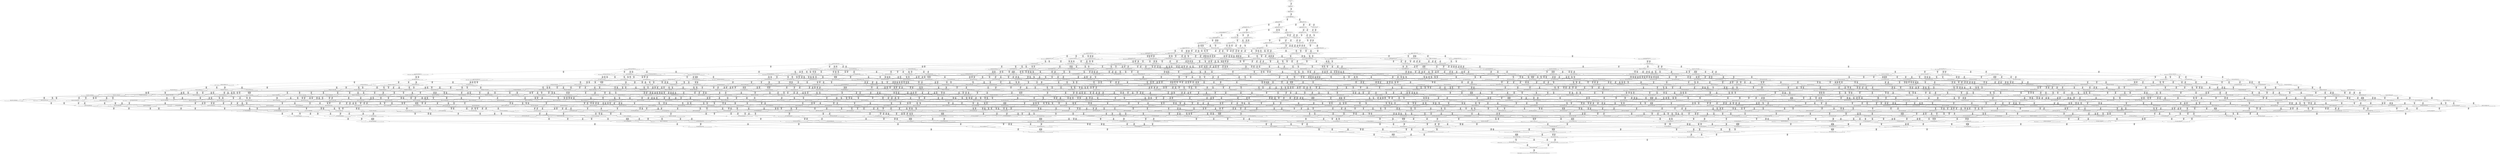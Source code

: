 digraph {
	S0[label="S0: [0, 0] [0, 0] \n{}{}"];
	S1[label="S1: [0, 0] [45, 57] \n{T0J0:45-57}{1}"];
	S2[label="S2: [45, 57] [89, 113] \n{T0J1:89-113}{1, 2}"];
	S3[label="S3: [81, 103] [89, 113] \n{T0J1:89-113, T0J2:81-103}{1, 2, 3}"];
	S4[label="S4: [89, 113] [103, 131] \n{T0J3:103-131}{1, 2, 3, 4}"];
	S5[label="S5: [89, 113] [93, 118] \n{T0J10:93-118}{1, 2, 3, 11}"];
	S6[label="S6: [103, 131] [104, 132] \n{T0J6:104-132}{1, 2, 3, 4, 7}"];
	S7[label="S7: [93, 118] [103, 141] \n{T0J3:103-141}{1, 2, 3, 4, 11}"];
	S8[label="S8: [93, 102] [118, 134] \n{T0J11:118-134}{1, 2, 3, 11, 12}"];
	S9[label="S9: [103, 113] [147, 184] \n{}{1, 2, 3, 4, 5, 6}"];
	S10[label="S10: [104, 132] [148, 188] \n{T0J7:148-188}{1, 2, 3, 4, 7, 8}"];
	S11[label="S11: [103, 137] [108, 141] \n{T0J6:108-137}{1, 2, 3, 4, 7, 11}"];
	S12[label="S12: [103, 134] [118, 141] \n{T0J3:103-141, T0J11:118-134}{1, 2, 3, 4, 11, 12}"];
	S13[label="S13: [118, 134] [136, 156] \n{T0J11:118-134, T0J14:136-156}{1, 2, 3, 11, 12, 15}"];
	S14[label="S14: [104, 132] [147, 202] \n{}{1, 2, 3, 4, 5, 6, 7}"];
	S15[label="S15: [103, 118] [147, 189] \n{}{1, 2, 3, 4, 5, 6, 11}"];
	S16[label="S16: [108, 148] [148, 194] \n{T0J7:148-194}{1, 2, 3, 4, 7, 8, 11}"];
	S17[label="S17: [118, 141] [118, 153] \n{T0J6:118-153}{1, 2, 3, 4, 7, 11, 12}"];
	S18[label="S18: [136, 156] [140, 162] \n{T0J3:140-162, T0J14:136-156}{1, 2, 3, 4, 11, 12, 15}"];
	S19[label="S19: [147, 189] [148, 203] \n{T0J7:148-189}{1, 2, 3, 4, 5, 6, 7, 8}"];
	S20[label="S20: [108, 141] [147, 208] \n{}{1, 2, 3, 4, 5, 6, 7, 11}"];
	S21[label="S21: [118, 134] [147, 205] \n{}{1, 2, 3, 4, 5, 6, 11, 12}"];
	S22[label="S22: [118, 180] [148, 198] \n{T0J7:148-198}{1, 2, 3, 4, 7, 8, 11, 12}"];
	S23[label="S23: [140, 162] [151, 175] \n{T0J6:151-175}{1, 2, 3, 4, 7, 11, 12, 15}"];
	S24[label="S24: [147, 203] [152, 219] \n{}{1, 2, 3, 4, 5, 6, 7, 8, 11}"];
	S25[label="S25: [148, 148] [198, 211] \n{T0J8:198-211}{1, 2, 3, 4, 7, 8, 9, 10, 11}"];
	S26[label="S26: [148, 148] [212, 228] \n{T0J9:212-228}{1, 2, 3, 4, 7, 8, 9, 10, 11}"];
	S27[label="S27: [118, 153] [147, 212] \n{}{1, 2, 3, 4, 5, 6, 7, 11, 12}"];
	S28[label="S28: [140, 156] [184, 227] \n{}{1, 2, 3, 4, 5, 6, 11, 12, 15}"];
	S29[label="S29: [148, 198] [184, 244] \n{T0J12:184-244}{1, 2, 3, 4, 7, 8, 11, 12, 13}"];
	S30[label="S30: [148, 198] [161, 218] \n{}{1, 2, 3, 4, 7, 8, 11, 12, 15}"];
	S31[label="S31: [148, 203] [198, 269] \n{}{1, 2, 3, 4, 5, 6, 7, 8, 9, 10}"];
	S32[label="S32: [147, 219] [162, 251] \n{}{1, 2, 3, 4, 5, 6, 7, 8, 11, 12}"];
	S33[label="S33: [148, 161] [198, 241] \n{}{1, 2, 3, 4, 7, 8, 9, 10, 11, 12}"];
	S34[label="S34: [151, 175] [184, 233] \n{}{1, 2, 3, 4, 5, 6, 7, 11, 12, 15}"];
	S35[label="S35: [159, 219] [201, 256] \n{T0J23:201-256}{1, 2, 3, 4, 5, 6, 7, 8, 11, 24}"];
	S36[label="S36: [173, 193] [198, 211] \n{T0J8:198-211, T0J11:173-193}{1, 2, 3, 4, 7, 8, 9, 10, 11, 12}"];
	S37[label="S37: [173, 193] [212, 228] \n{T0J9:212-228, T0J11:173-193}{1, 2, 3, 4, 7, 8, 9, 10, 11, 12}"];
	S38[label="S38: [184, 228] [201, 244] \n{T0J12:184-244, T0J13:201-228}{1, 2, 3, 4, 7, 8, 11, 12, 13, 14}"];
	S39[label="S39: [161, 218] [191, 244] \n{T0J12:184-244}{1, 2, 3, 4, 7, 8, 11, 12, 13, 15}"];
	S40[label="S40: [161, 196] [176, 218] \n{T0J15:176-196}{1, 2, 3, 4, 7, 8, 11, 12, 15, 16}"];
	S41[label="S41: [161, 218] [204, 231] \n{T0J19:204-231}{1, 2, 3, 4, 7, 8, 11, 12, 15, 20}"];
	S42[label="S42: [152, 228] [198, 284] \n{}{1, 2, 3, 4, 5, 6, 7, 8, 9, 10, 11}"];
	S43[label="S43: [162, 251] [192, 300] \n{}{1, 2, 3, 4, 5, 6, 7, 8, 11, 12, 13}"];
	S44[label="S44: [184, 241] [198, 244] \n{T0J12:184-244}{1, 2, 3, 4, 7, 8, 9, 10, 11, 12, 13}"];
	S45[label="S45: [161, 251] [190, 271] \n{}{1, 2, 3, 4, 5, 6, 7, 8, 11, 12, 15}"];
	S46[label="S46: [161, 218] [198, 241] \n{}{1, 2, 3, 4, 7, 8, 9, 10, 11, 12, 15}"];
	S47[label="S47: [162, 251] [201, 270] \n{}{1, 2, 3, 4, 5, 6, 7, 8, 11, 12, 24}"];
	S48[label="S48: [191, 228] [214, 244] \n{T0J12:184-244, T0J13:214-228}{1, 2, 3, 4, 7, 8, 11, 12, 13, 14, 15}"];
	S49[label="S49: [176, 218] [191, 244] \n{T0J12:184-244, T0J15:176-196}{1, 2, 3, 4, 7, 8, 11, 12, 13, 15, 16}"];
	S50[label="S50: [191, 231] [217, 244] \n{T0J12:184-244, T0J19:204-231}{1, 2, 3, 4, 7, 8, 11, 12, 13, 15, 20}"];
	S51[label="S51: [176, 193] [186, 218] \n{T0J15:176-196, T0J16:186-193}{1, 2, 3, 4, 7, 8, 11, 12, 15, 16, 17}"];
	S52[label="S52: [176, 218] [204, 231] \n{T0J15:176-196, T0J19:204-231}{1, 2, 3, 4, 7, 8, 11, 12, 15, 16, 20}"];
	S53[label="S53: [162, 260] [198, 299] \n{}{1, 2, 3, 4, 5, 6, 7, 8, 9, 10, 11, 12}"];
	S54[label="S54: [198, 271] [201, 299] \n{}{1, 2, 3, 4, 5, 6, 7, 8, 9, 10, 11, 24}"];
	S55[label="S55: [192, 298] [215, 300] \n{}{1, 2, 3, 4, 5, 6, 7, 8, 11, 12, 13, 14}"];
	S56[label="S56: [190, 285] [205, 314] \n{}{1, 2, 3, 4, 5, 6, 7, 8, 11, 12, 13, 15}"];
	S57[label="S57: [191, 241] [211, 244] \n{T0J12:184-244}{1, 2, 3, 4, 7, 8, 9, 10, 11, 12, 13, 15}"];
	S58[label="S58: [176, 266] [190, 271] \n{}{1, 2, 3, 4, 5, 6, 7, 8, 11, 12, 15, 16}"];
	S59[label="S59: [176, 218] [198, 241] \n{T0J15:176-196}{1, 2, 3, 4, 7, 8, 9, 10, 11, 12, 15, 16}"];
	S60[label="S60: [176, 218] [225, 241] \n{T0J9:225-241, T0J15:176-196}{1, 2, 3, 4, 7, 8, 9, 10, 11, 12, 15, 16}"];
	S61[label="S61: [190, 271] [205, 301] \n{}{1, 2, 3, 4, 5, 6, 7, 8, 11, 12, 15, 20}"];
	S62[label="S62: [198, 231] [211, 241] \n{T0J19:204-231}{1, 2, 3, 4, 7, 8, 9, 10, 11, 12, 15, 20}"];
	S63[label="S63: [212, 284] [280, 303] \n{T0J24:280-303}{1, 2, 3, 4, 5, 6, 7, 8, 9, 10, 11, 25}"];
	S64[label="S64: [192, 271] [204, 314] \n{}{1, 2, 3, 4, 5, 6, 7, 8, 11, 12, 13, 24}"];
	S65[label="S65: [190, 271] [203, 285] \n{}{1, 2, 3, 4, 5, 6, 7, 8, 11, 12, 15, 24}"];
	S66[label="S66: [192, 300] [212, 343] \n{}{1, 2, 3, 4, 5, 6, 7, 8, 9, 10, 11, 12, 13}"];
	S67[label="S67: [190, 299] [205, 331] \n{}{1, 2, 3, 4, 5, 6, 7, 8, 9, 10, 11, 12, 15}"];
	S68[label="S68: [198, 299] [204, 331] \n{}{1, 2, 3, 4, 5, 6, 7, 8, 9, 10, 11, 12, 24}"];
	S69[label="S69: [205, 298] [235, 314] \n{}{1, 2, 3, 4, 5, 6, 7, 8, 11, 12, 13, 14, 15}"];
	S70[label="S70: [190, 271] [218, 314] \n{}{1, 2, 3, 4, 5, 6, 7, 8, 11, 12, 13, 15, 16}"];
	S71[label="S71: [205, 301] [235, 314] \n{}{1, 2, 3, 4, 5, 6, 7, 8, 11, 12, 13, 15, 20}"];
	S72[label="S72: [186, 263] [201, 271] \n{}{1, 2, 3, 4, 5, 6, 7, 8, 11, 12, 15, 16, 17}"];
	S73[label="S73: [190, 271] [218, 301] \n{}{1, 2, 3, 4, 5, 6, 7, 8, 11, 12, 15, 16, 20}"];
	S74[label="S74: [212, 303] [280, 316] \n{}{1, 2, 3, 4, 5, 6, 7, 8, 9, 10, 11, 12, 25}"];
	S75[label="S75: [212, 299] [280, 303] \n{T0J24:280-303}{1, 2, 3, 4, 5, 6, 7, 8, 9, 10, 11, 24, 25}"];
	S76[label="S76: [204, 298] [234, 314] \n{}{1, 2, 3, 4, 5, 6, 7, 8, 11, 12, 13, 14, 24}"];
	S77[label="S77: [202, 220] [215, 300] \n{T0J25:202-220}{1, 2, 3, 4, 5, 6, 7, 8, 11, 12, 13, 14, 26}"];
	S78[label="S78: [203, 285] [232, 314] \n{}{1, 2, 3, 4, 5, 6, 7, 8, 11, 12, 13, 15, 24}"];
	S79[label="S79: [190, 271] [218, 285] \n{}{1, 2, 3, 4, 5, 6, 7, 8, 11, 12, 15, 16, 24}"];
	S80[label="S80: [205, 245] [215, 301] \n{T0J20:215-245}{1, 2, 3, 4, 5, 6, 7, 8, 11, 12, 15, 20, 21}"];
	S81[label="S81: [203, 285] [232, 301] \n{}{1, 2, 3, 4, 5, 6, 7, 8, 11, 12, 15, 20, 24}"];
	S82[label="S82: [212, 343] [242, 378] \n{}{1, 2, 3, 4, 5, 6, 7, 8, 9, 10, 11, 12, 13, 14}"];
	S83[label="S83: [205, 343] [235, 382] \n{}{1, 2, 3, 4, 5, 6, 7, 8, 9, 10, 11, 12, 13, 15}"];
	S84[label="S84: [190, 331] [218, 346] \n{}{1, 2, 3, 4, 5, 6, 7, 8, 9, 10, 11, 12, 15, 16}"];
	S85[label="S85: [205, 331] [240, 369] \n{}{1, 2, 3, 4, 5, 6, 7, 8, 9, 10, 11, 12, 15, 20}"];
	S86[label="S86: [204, 331] [234, 382] \n{}{1, 2, 3, 4, 5, 6, 7, 8, 9, 10, 11, 12, 13, 24}"];
	S87[label="S87: [203, 331] [232, 353] \n{}{1, 2, 3, 4, 5, 6, 7, 8, 9, 10, 11, 12, 15, 24}"];
	S88[label="S88: [212, 316] [280, 386] \n{}{1, 2, 3, 4, 5, 6, 7, 8, 9, 10, 11, 12, 13, 25}"];
	S89[label="S89: [212, 316] [280, 357] \n{}{1, 2, 3, 4, 5, 6, 7, 8, 9, 10, 11, 12, 15, 25}"];
	S90[label="S90: [212, 303] [280, 331] \n{}{1, 2, 3, 4, 5, 6, 7, 8, 9, 10, 11, 12, 24, 25}"];
	S91[label="S91: [218, 298] [235, 314] \n{}{1, 2, 3, 4, 5, 6, 7, 8, 11, 12, 13, 14, 15, 16}"];
	S92[label="S92: [235, 301] [258, 314] \n{}{1, 2, 3, 4, 5, 6, 7, 8, 11, 12, 13, 14, 15, 20}"];
	S93[label="S93: [232, 298] [247, 314] \n{}{1, 2, 3, 4, 5, 6, 7, 8, 11, 12, 13, 14, 15, 24}"];
	S94[label="S94: [206, 274] [235, 314] \n{}{1, 2, 3, 4, 5, 6, 7, 8, 11, 12, 13, 14, 15, 26}"];
	S95[label="S95: [201, 271] [218, 314] \n{}{1, 2, 3, 4, 5, 6, 7, 8, 11, 12, 13, 15, 16, 17}"];
	S96[label="S96: [218, 301] [235, 314] \n{}{1, 2, 3, 4, 5, 6, 7, 8, 11, 12, 13, 15, 16, 20}"];
	S97[label="S97: [218, 285] [232, 314] \n{}{1, 2, 3, 4, 5, 6, 7, 8, 11, 12, 13, 15, 16, 24}"];
	S98[label="S98: [215, 301] [235, 314] \n{}{1, 2, 3, 4, 5, 6, 7, 8, 11, 12, 13, 15, 20, 21}"];
	S99[label="S99: [232, 301] [247, 314] \n{}{1, 2, 3, 4, 5, 6, 7, 8, 11, 12, 13, 15, 20, 24}"];
	S100[label="S100: [199, 248] [201, 271] \n{T0J17:199-248}{1, 2, 3, 4, 5, 6, 7, 8, 11, 12, 15, 16, 17, 18}"];
	S101[label="S101: [201, 271] [218, 301] \n{}{1, 2, 3, 4, 5, 6, 7, 8, 11, 12, 15, 16, 17, 20}"];
	S102[label="S102: [201, 271] [218, 285] \n{}{1, 2, 3, 4, 5, 6, 7, 8, 11, 12, 15, 16, 17, 24}"];
	S103[label="S103: [215, 266] [218, 301] \n{}{1, 2, 3, 4, 5, 6, 7, 8, 11, 12, 15, 16, 20, 21}"];
	S104[label="S104: [218, 285] [232, 301] \n{}{1, 2, 3, 4, 5, 6, 7, 8, 11, 12, 15, 16, 20, 24}"];
	S105[label="S105: [205, 271] [234, 314] \n{}{1, 2, 3, 4, 5, 6, 7, 8, 11, 12, 13, 14, 24, 26}"];
	S106[label="S106: [215, 301] [269, 312] \n{T0J21:269-312}{1, 2, 3, 4, 5, 6, 7, 8, 11, 12, 15, 20, 21, 22}"];
	S107[label="S107: [215, 284] [232, 301] \n{}{1, 2, 3, 4, 5, 6, 7, 8, 11, 12, 15, 20, 21, 24}"];
	S108[label="S108: [235, 382] [255, 410] \n{}{1, 2, 3, 4, 5, 6, 7, 8, 9, 10, 11, 12, 13, 14, 15}"];
	S109[label="S109: [218, 365] [235, 414] \n{}{1, 2, 3, 4, 5, 6, 7, 8, 9, 10, 11, 12, 13, 15, 16}"];
	S110[label="S110: [235, 382] [255, 414] \n{}{1, 2, 3, 4, 5, 6, 7, 8, 9, 10, 11, 12, 13, 15, 20}"];
	S111[label="S111: [201, 346] [218, 362] \n{}{1, 2, 3, 4, 5, 6, 7, 8, 9, 10, 11, 12, 15, 16, 17}"];
	S112[label="S112: [218, 365] [240, 400] \n{}{1, 2, 3, 4, 5, 6, 7, 8, 9, 10, 11, 12, 15, 16, 20}"];
	S113[label="S113: [234, 382] [254, 398] \n{}{1, 2, 3, 4, 5, 6, 7, 8, 9, 10, 11, 12, 13, 14, 24}"];
	S114[label="S114: [213, 300] [242, 378] \n{}{1, 2, 3, 4, 5, 6, 7, 8, 9, 10, 11, 12, 13, 14, 26}"];
	S115[label="S115: [232, 382] [247, 414] \n{}{1, 2, 3, 4, 5, 6, 7, 8, 9, 10, 11, 12, 13, 15, 24}"];
	S116[label="S116: [218, 353] [232, 365] \n{}{1, 2, 3, 4, 5, 6, 7, 8, 9, 10, 11, 12, 15, 16, 24}"];
	S117[label="S117: [215, 344] [240, 369] \n{}{1, 2, 3, 4, 5, 6, 7, 8, 9, 10, 11, 12, 15, 20, 21}"];
	S118[label="S118: [232, 369] [247, 400] \n{}{1, 2, 3, 4, 5, 6, 7, 8, 9, 10, 11, 12, 15, 20, 24}"];
	S119[label="S119: [242, 383] [280, 386] \n{}{1, 2, 3, 4, 5, 6, 7, 8, 9, 10, 11, 12, 13, 14, 25}"];
	S120[label="S120: [235, 370] [280, 399] \n{}{1, 2, 3, 4, 5, 6, 7, 8, 9, 10, 11, 12, 13, 15, 25}"];
	S121[label="S121: [218, 351] [280, 357] \n{}{1, 2, 3, 4, 5, 6, 7, 8, 9, 10, 11, 12, 15, 16, 25}"];
	S122[label="S122: [240, 369] [280, 396] \n{}{1, 2, 3, 4, 5, 6, 7, 8, 9, 10, 11, 12, 15, 20, 25}"];
	S123[label="S123: [234, 331] [280, 386] \n{}{1, 2, 3, 4, 5, 6, 7, 8, 9, 10, 11, 12, 13, 24, 25}"];
	S124[label="S124: [232, 331] [280, 357] \n{}{1, 2, 3, 4, 5, 6, 7, 8, 9, 10, 11, 12, 15, 24, 25}"];
	S125[label="S125: [218, 298] [243, 314] \n{}{1, 2, 3, 4, 5, 6, 7, 8, 11, 12, 13, 14, 15, 16, 17}"];
	S126[label="S126: [235, 301] [271, 314] \n{}{1, 2, 3, 4, 5, 6, 7, 8, 11, 12, 13, 14, 15, 16, 20}"];
	S127[label="S127: [232, 298] [260, 314] \n{}{1, 2, 3, 4, 5, 6, 7, 8, 11, 12, 13, 14, 15, 16, 24}"];
	S128[label="S128: [219, 220] [235, 314] \n{T0J25:219-220}{1, 2, 3, 4, 5, 6, 7, 8, 11, 12, 13, 14, 15, 16, 26}"];
	S129[label="S129: [234, 266] [235, 314] \n{T0J15:234-266}{1, 2, 3, 4, 5, 6, 7, 8, 11, 12, 13, 14, 15, 16, 26}"];
	S130[label="S130: [235, 301] [262, 314] \n{T0J19:262-301}{1, 2, 3, 4, 5, 6, 7, 8, 11, 12, 13, 14, 15, 20, 26}"];
	S131[label="S131: [234, 285] [248, 314] \n{}{1, 2, 3, 4, 5, 6, 7, 8, 11, 12, 13, 14, 15, 24, 26}"];
	S132[label="S132: [201, 271] [218, 314] \n{}{1, 2, 3, 4, 5, 6, 7, 8, 11, 12, 13, 15, 16, 17, 18}"];
	S133[label="S133: [218, 301] [243, 314] \n{}{1, 2, 3, 4, 5, 6, 7, 8, 11, 12, 13, 15, 16, 17, 20}"];
	S134[label="S134: [218, 285] [243, 314] \n{}{1, 2, 3, 4, 5, 6, 7, 8, 11, 12, 13, 15, 16, 17, 24}"];
	S135[label="S135: [218, 301] [235, 314] \n{}{1, 2, 3, 4, 5, 6, 7, 8, 11, 12, 13, 15, 16, 20, 21}"];
	S136[label="S136: [232, 301] [260, 314] \n{}{1, 2, 3, 4, 5, 6, 7, 8, 11, 12, 13, 15, 16, 20, 24}"];
	S137[label="S137: [235, 298] [268, 314] \n{T0J13:268-298}{1, 2, 3, 4, 5, 6, 7, 8, 11, 12, 13, 14, 15, 20, 21}"];
	S138[label="S138: [235, 312] [279, 314] \n{T0J21:269-312}{1, 2, 3, 4, 5, 6, 7, 8, 11, 12, 13, 15, 20, 21, 22}"];
	S139[label="S139: [232, 301] [257, 314] \n{}{1, 2, 3, 4, 5, 6, 7, 8, 11, 12, 13, 15, 20, 21, 24}"];
	S140[label="S140: [201, 271] [259, 307] \n{T0J18:259-307}{1, 2, 3, 4, 5, 6, 7, 8, 11, 12, 15, 16, 17, 18, 19}"];
	S141[label="S141: [201, 271] [218, 301] \n{}{1, 2, 3, 4, 5, 6, 7, 8, 11, 12, 15, 16, 17, 18, 20}"];
	S142[label="S142: [201, 271] [218, 285] \n{}{1, 2, 3, 4, 5, 6, 7, 8, 11, 12, 15, 16, 17, 18, 24}"];
	S143[label="S143: [215, 263] [218, 301] \n{}{1, 2, 3, 4, 5, 6, 7, 8, 11, 12, 15, 16, 17, 20, 21}"];
	S144[label="S144: [218, 285] [243, 301] \n{}{1, 2, 3, 4, 5, 6, 7, 8, 11, 12, 15, 16, 17, 20, 24}"];
	S145[label="S145: [218, 301] [269, 312] \n{T0J21:269-312}{1, 2, 3, 4, 5, 6, 7, 8, 11, 12, 15, 16, 20, 21, 22}"];
	S146[label="S146: [218, 284] [232, 301] \n{}{1, 2, 3, 4, 5, 6, 7, 8, 11, 12, 15, 16, 20, 21, 24}"];
	S147[label="S147: [266, 295] [269, 312] \n{T0J21:269-312, T0J22:266-295}{1, 2, 3, 4, 5, 6, 7, 8, 11, 12, 15, 20, 21, 22, 23}"];
	S148[label="S148: [232, 301] [269, 312] \n{T0J21:269-312}{1, 2, 3, 4, 5, 6, 7, 8, 11, 12, 15, 20, 21, 22, 24}"];
	S149[label="S149: [235, 414] [263, 432] \n{}{1, 2, 3, 4, 5, 6, 7, 8, 9, 10, 11, 12, 13, 14, 15, 16}"];
	S150[label="S150: [255, 414] [285, 452] \n{}{1, 2, 3, 4, 5, 6, 7, 8, 9, 10, 11, 12, 13, 14, 15, 20}"];
	S151[label="S151: [247, 414] [277, 449] \n{}{1, 2, 3, 4, 5, 6, 7, 8, 9, 10, 11, 12, 13, 14, 15, 24}"];
	S152[label="S152: [235, 354] [256, 378] \n{}{1, 2, 3, 4, 5, 6, 7, 8, 9, 10, 11, 12, 13, 14, 15, 26}"];
	S153[label="S153: [218, 362] [243, 429] \n{}{1, 2, 3, 4, 5, 6, 7, 8, 9, 10, 11, 12, 13, 15, 16, 17}"];
	S154[label="S154: [235, 400] [263, 448] \n{}{1, 2, 3, 4, 5, 6, 7, 8, 9, 10, 11, 12, 13, 15, 16, 20}"];
	S155[label="S155: [232, 365] [260, 436] \n{}{1, 2, 3, 4, 5, 6, 7, 8, 9, 10, 11, 12, 13, 15, 16, 24}"];
	S156[label="S156: [235, 369] [255, 427] \n{}{1, 2, 3, 4, 5, 6, 7, 8, 9, 10, 11, 12, 13, 15, 20, 21}"];
	S157[label="S157: [247, 400] [277, 452] \n{}{1, 2, 3, 4, 5, 6, 7, 8, 9, 10, 11, 12, 13, 15, 20, 24}"];
	S158[label="S158: [201, 347] [218, 362] \n{}{1, 2, 3, 4, 5, 6, 7, 8, 9, 10, 11, 12, 15, 16, 17, 18}"];
	S159[label="S159: [218, 362] [243, 400] \n{}{1, 2, 3, 4, 5, 6, 7, 8, 9, 10, 11, 12, 15, 16, 17, 20}"];
	S160[label="S160: [218, 362] [243, 365] \n{}{1, 2, 3, 4, 5, 6, 7, 8, 9, 10, 11, 12, 15, 16, 17, 24}"];
	S161[label="S161: [218, 365] [240, 400] \n{}{1, 2, 3, 4, 5, 6, 7, 8, 9, 10, 11, 12, 15, 16, 20, 21}"];
	S162[label="S162: [232, 383] [260, 400] \n{}{1, 2, 3, 4, 5, 6, 7, 8, 9, 10, 11, 12, 15, 16, 20, 24}"];
	S163[label="S163: [234, 314] [255, 378] \n{}{1, 2, 3, 4, 5, 6, 7, 8, 9, 10, 11, 12, 13, 14, 24, 26}"];
	S164[label="S164: [240, 369] [269, 411] \n{}{1, 2, 3, 4, 5, 6, 7, 8, 9, 10, 11, 12, 15, 20, 21, 22}"];
	S165[label="S165: [232, 369] [247, 400] \n{}{1, 2, 3, 4, 5, 6, 7, 8, 9, 10, 11, 12, 15, 20, 21, 24}"];
	S166[label="S166: [235, 365] [280, 434] \n{}{1, 2, 3, 4, 5, 6, 7, 8, 9, 10, 11, 12, 13, 15, 16, 25}"];
	S167[label="S167: [255, 399] [291, 452] \n{}{1, 2, 3, 4, 5, 6, 7, 8, 9, 10, 11, 12, 13, 15, 20, 25}"];
	S168[label="S168: [218, 357] [280, 362] \n{}{1, 2, 3, 4, 5, 6, 7, 8, 9, 10, 11, 12, 15, 16, 17, 25}"];
	S169[label="S169: [240, 396] [280, 400] \n{}{1, 2, 3, 4, 5, 6, 7, 8, 9, 10, 11, 12, 15, 16, 20, 25}"];
	S170[label="S170: [242, 303] [281, 378] \n{T0J24:281-303}{1, 2, 3, 4, 5, 6, 7, 8, 9, 10, 11, 12, 13, 14, 25, 26}"];
	S171[label="S171: [232, 357] [280, 365] \n{}{1, 2, 3, 4, 5, 6, 7, 8, 9, 10, 11, 12, 15, 16, 24, 25}"];
	S172[label="S172: [240, 369] [280, 396] \n{}{1, 2, 3, 4, 5, 6, 7, 8, 9, 10, 11, 12, 15, 20, 21, 25}"];
	S173[label="S173: [247, 400] [282, 415] \n{}{1, 2, 3, 4, 5, 6, 7, 8, 9, 10, 11, 12, 15, 20, 24, 25}"];
	S174[label="S174: [280, 399] [285, 437] \n{}{1, 2, 3, 4, 5, 6, 7, 8, 9, 10, 11, 12, 13, 14, 15, 25}"];
	S175[label="S175: [280, 386] [287, 398] \n{T0J13:287-398}{1, 2, 3, 4, 5, 6, 7, 8, 9, 10, 11, 12, 13, 14, 24, 25}"];
	S176[label="S176: [277, 384] [280, 414] \n{}{1, 2, 3, 4, 5, 6, 7, 8, 9, 10, 11, 12, 13, 15, 24, 25}"];
	S177[label="S177: [218, 298] [243, 314] \n{}{1, 2, 3, 4, 5, 6, 7, 8, 11, 12, 13, 14, 15, 16, 17, 18}"];
	S178[label="S178: [243, 301] [271, 314] \n{}{1, 2, 3, 4, 5, 6, 7, 8, 11, 12, 13, 14, 15, 16, 17, 20}"];
	S179[label="S179: [243, 298] [260, 314] \n{}{1, 2, 3, 4, 5, 6, 7, 8, 11, 12, 13, 14, 15, 16, 17, 24}"];
	S180[label="S180: [219, 220] [243, 314] \n{T0J25:219-220}{1, 2, 3, 4, 5, 6, 7, 8, 11, 12, 13, 14, 15, 16, 17, 26}"];
	S181[label="S181: [235, 252] [244, 314] \n{T0J16:244-252}{1, 2, 3, 4, 5, 6, 7, 8, 11, 12, 13, 14, 15, 16, 17, 26}"];
	S182[label="S182: [235, 290] [275, 314] \n{T0J19:275-290}{1, 2, 3, 4, 5, 6, 7, 8, 11, 12, 13, 14, 15, 16, 20, 26}"];
	S183[label="S183: [218, 307] [261, 314] \n{T0J18:259-307}{1, 2, 3, 4, 5, 6, 7, 8, 11, 12, 13, 15, 16, 17, 18, 19}"];
	S184[label="S184: [218, 301] [243, 314] \n{}{1, 2, 3, 4, 5, 6, 7, 8, 11, 12, 13, 15, 16, 17, 18, 20}"];
	S185[label="S185: [218, 285] [243, 314] \n{}{1, 2, 3, 4, 5, 6, 7, 8, 11, 12, 13, 15, 16, 17, 18, 24}"];
	S186[label="S186: [218, 301] [243, 314] \n{}{1, 2, 3, 4, 5, 6, 7, 8, 11, 12, 13, 15, 16, 17, 20, 21}"];
	S187[label="S187: [243, 301] [260, 314] \n{}{1, 2, 3, 4, 5, 6, 7, 8, 11, 12, 13, 15, 16, 17, 20, 24}"];
	S188[label="S188: [235, 298] [271, 314] \n{T0J13:271-298}{1, 2, 3, 4, 5, 6, 7, 8, 11, 12, 13, 14, 15, 16, 20, 21}"];
	S189[label="S189: [235, 312] [282, 314] \n{T0J21:269-312}{1, 2, 3, 4, 5, 6, 7, 8, 11, 12, 13, 15, 16, 20, 21, 22}"];
	S190[label="S190: [232, 301] [260, 314] \n{}{1, 2, 3, 4, 5, 6, 7, 8, 11, 12, 13, 15, 16, 20, 21, 24}"];
	S191[label="S191: [218, 301] [259, 307] \n{T0J18:259-307}{1, 2, 3, 4, 5, 6, 7, 8, 11, 12, 15, 16, 17, 18, 19, 20}"];
	S192[label="S192: [218, 285] [259, 307] \n{T0J18:259-307}{1, 2, 3, 4, 5, 6, 7, 8, 11, 12, 15, 16, 17, 18, 19, 24}"];
	S193[label="S193: [215, 248] [218, 301] \n{}{1, 2, 3, 4, 5, 6, 7, 8, 11, 12, 15, 16, 17, 18, 20, 21}"];
	S194[label="S194: [218, 285] [243, 301] \n{}{1, 2, 3, 4, 5, 6, 7, 8, 11, 12, 15, 16, 17, 18, 20, 24}"];
	S195[label="S195: [218, 301] [269, 312] \n{T0J21:269-312}{1, 2, 3, 4, 5, 6, 7, 8, 11, 12, 15, 16, 17, 20, 21, 22}"];
	S196[label="S196: [218, 284] [243, 301] \n{}{1, 2, 3, 4, 5, 6, 7, 8, 11, 12, 15, 16, 17, 20, 21, 24}"];
	S197[label="S197: [269, 295] [269, 312] \n{T0J21:269-312, T0J22:269-295}{1, 2, 3, 4, 5, 6, 7, 8, 11, 12, 15, 16, 20, 21, 22, 23}"];
	S198[label="S198: [232, 301] [269, 312] \n{T0J21:269-312}{1, 2, 3, 4, 5, 6, 7, 8, 11, 12, 15, 16, 20, 21, 22, 24}"];
	S199[label="S199: [243, 432] [263, 446] \n{}{1, 2, 3, 4, 5, 6, 7, 8, 9, 10, 11, 12, 13, 14, 15, 16, 17}"];
	S200[label="S200: [263, 449] [285, 484] \n{}{1, 2, 3, 4, 5, 6, 7, 8, 9, 10, 11, 12, 13, 14, 15, 16, 20}"];
	S201[label="S201: [260, 449] [277, 449] \n{}{1, 2, 3, 4, 5, 6, 7, 8, 9, 10, 11, 12, 13, 14, 15, 16, 24}"];
	S202[label="S202: [235, 378] [263, 389] \n{}{1, 2, 3, 4, 5, 6, 7, 8, 9, 10, 11, 12, 13, 14, 15, 16, 26}"];
	S203[label="S203: [256, 378] [285, 452] \n{}{1, 2, 3, 4, 5, 6, 7, 8, 9, 10, 11, 12, 13, 14, 15, 20, 26}"];
	S204[label="S204: [248, 368] [277, 378] \n{}{1, 2, 3, 4, 5, 6, 7, 8, 9, 10, 11, 12, 13, 14, 15, 24, 26}"];
	S205[label="S205: [218, 362] [243, 430] \n{}{1, 2, 3, 4, 5, 6, 7, 8, 9, 10, 11, 12, 13, 15, 16, 17, 18}"];
	S206[label="S206: [243, 400] [263, 448] \n{}{1, 2, 3, 4, 5, 6, 7, 8, 9, 10, 11, 12, 13, 15, 16, 17, 20}"];
	S207[label="S207: [243, 365] [260, 445] \n{}{1, 2, 3, 4, 5, 6, 7, 8, 9, 10, 11, 12, 13, 15, 16, 17, 24}"];
	S208[label="S208: [235, 400] [263, 448] \n{}{1, 2, 3, 4, 5, 6, 7, 8, 9, 10, 11, 12, 13, 15, 16, 20, 21}"];
	S209[label="S209: [260, 400] [277, 466] \n{}{1, 2, 3, 4, 5, 6, 7, 8, 9, 10, 11, 12, 13, 15, 16, 20, 24}"];
	S210[label="S210: [255, 428] [285, 452] \n{}{1, 2, 3, 4, 5, 6, 7, 8, 9, 10, 11, 12, 13, 14, 15, 20, 21}"];
	S211[label="S211: [255, 411] [285, 452] \n{}{1, 2, 3, 4, 5, 6, 7, 8, 9, 10, 11, 12, 13, 15, 20, 21, 22}"];
	S212[label="S212: [247, 400] [277, 452] \n{}{1, 2, 3, 4, 5, 6, 7, 8, 9, 10, 11, 12, 13, 15, 20, 21, 24}"];
	S213[label="S213: [218, 362] [259, 406] \n{}{1, 2, 3, 4, 5, 6, 7, 8, 9, 10, 11, 12, 15, 16, 17, 18, 19}"];
	S214[label="S214: [218, 362] [243, 400] \n{}{1, 2, 3, 4, 5, 6, 7, 8, 9, 10, 11, 12, 15, 16, 17, 18, 20}"];
	S215[label="S215: [218, 347] [243, 365] \n{}{1, 2, 3, 4, 5, 6, 7, 8, 9, 10, 11, 12, 15, 16, 17, 18, 24}"];
	S216[label="S216: [218, 362] [243, 400] \n{}{1, 2, 3, 4, 5, 6, 7, 8, 9, 10, 11, 12, 15, 16, 17, 20, 21}"];
	S217[label="S217: [243, 383] [260, 400] \n{}{1, 2, 3, 4, 5, 6, 7, 8, 9, 10, 11, 12, 15, 16, 17, 20, 24}"];
	S218[label="S218: [240, 400] [269, 411] \n{}{1, 2, 3, 4, 5, 6, 7, 8, 9, 10, 11, 12, 15, 16, 20, 21, 22}"];
	S219[label="S219: [232, 383] [260, 400] \n{}{1, 2, 3, 4, 5, 6, 7, 8, 9, 10, 11, 12, 15, 16, 20, 21, 24}"];
	S220[label="S220: [269, 394] [291, 411] \n{}{1, 2, 3, 4, 5, 6, 7, 8, 9, 10, 11, 12, 15, 20, 21, 22, 23}"];
	S221[label="S221: [247, 400] [282, 411] \n{}{1, 2, 3, 4, 5, 6, 7, 8, 9, 10, 11, 12, 15, 20, 21, 22, 24}"];
	S222[label="S222: [277, 452] [297, 484] \n{}{1, 2, 3, 4, 5, 6, 7, 8, 9, 10, 11, 12, 13, 14, 15, 20, 24}"];
	S223[label="S223: [285, 452] [308, 469] \n{}{1, 2, 3, 4, 5, 6, 7, 8, 9, 10, 11, 12, 13, 14, 15, 20, 25}"];
	S224[label="S224: [243, 362] [280, 440] \n{}{1, 2, 3, 4, 5, 6, 7, 8, 9, 10, 11, 12, 13, 15, 16, 17, 25}"];
	S225[label="S225: [263, 400] [291, 479] \n{}{1, 2, 3, 4, 5, 6, 7, 8, 9, 10, 11, 12, 13, 15, 16, 20, 25}"];
	S226[label="S226: [255, 396] [291, 452] \n{}{1, 2, 3, 4, 5, 6, 7, 8, 9, 10, 11, 12, 13, 15, 20, 21, 25}"];
	S227[label="S227: [277, 415] [297, 483] \n{}{1, 2, 3, 4, 5, 6, 7, 8, 9, 10, 11, 12, 13, 15, 20, 24, 25}"];
	S228[label="S228: [218, 347] [280, 362] \n{}{1, 2, 3, 4, 5, 6, 7, 8, 9, 10, 11, 12, 15, 16, 17, 18, 25}"];
	S229[label="S229: [243, 396] [280, 400] \n{}{1, 2, 3, 4, 5, 6, 7, 8, 9, 10, 11, 12, 15, 16, 17, 20, 25}"];
	S230[label="S230: [243, 362] [280, 365] \n{}{1, 2, 3, 4, 5, 6, 7, 8, 9, 10, 11, 12, 15, 16, 17, 24, 25}"];
	S231[label="S231: [240, 396] [280, 400] \n{}{1, 2, 3, 4, 5, 6, 7, 8, 9, 10, 11, 12, 15, 16, 20, 21, 25}"];
	S232[label="S232: [260, 400] [282, 415] \n{}{1, 2, 3, 4, 5, 6, 7, 8, 9, 10, 11, 12, 15, 16, 20, 24, 25}"];
	S233[label="S233: [269, 396] [304, 411] \n{}{1, 2, 3, 4, 5, 6, 7, 8, 9, 10, 11, 12, 15, 20, 21, 22, 25}"];
	S234[label="S234: [247, 400] [282, 415] \n{}{1, 2, 3, 4, 5, 6, 7, 8, 9, 10, 11, 12, 15, 20, 21, 24, 25}"];
	S235[label="S235: [280, 434] [288, 437] \n{}{1, 2, 3, 4, 5, 6, 7, 8, 9, 10, 11, 12, 13, 14, 15, 16, 25}"];
	S236[label="S236: [281, 357] [285, 378] \n{T0J14:285-357}{1, 2, 3, 4, 5, 6, 7, 8, 9, 10, 11, 12, 13, 14, 15, 25, 26}"];
	S237[label="S237: [280, 365] [298, 440] \n{}{1, 2, 3, 4, 5, 6, 7, 8, 9, 10, 11, 12, 13, 15, 16, 24, 25}"];
	S238[label="S238: [282, 368] [310, 415] \n{T0J28:310-368}{1, 2, 3, 4, 5, 6, 7, 8, 9, 10, 11, 12, 15, 20, 24, 25, 29}"];
	S239[label="S239: [280, 414] [323, 451] \n{}{1, 2, 3, 4, 5, 6, 7, 8, 9, 10, 11, 12, 13, 14, 15, 24, 25}"];
	S240[label="S240: [243, 307] [271, 314] \n{T0J18:259-307}{1, 2, 3, 4, 5, 6, 7, 8, 11, 12, 13, 14, 15, 16, 17, 18, 19}"];
	S241[label="S241: [243, 301] [271, 314] \n{}{1, 2, 3, 4, 5, 6, 7, 8, 11, 12, 13, 14, 15, 16, 17, 18, 20}"];
	S242[label="S242: [243, 298] [260, 314] \n{}{1, 2, 3, 4, 5, 6, 7, 8, 11, 12, 13, 14, 15, 16, 17, 18, 24}"];
	S243[label="S243: [219, 220] [243, 314] \n{T0J25:219-220}{1, 2, 3, 4, 5, 6, 7, 8, 11, 12, 13, 14, 15, 16, 17, 18, 26}"];
	S244[label="S244: [232, 237] [243, 314] \n{T0J17:232-237}{1, 2, 3, 4, 5, 6, 7, 8, 11, 12, 13, 14, 15, 16, 17, 18, 26}"];
	S245[label="S245: [243, 290] [275, 314] \n{T0J19:275-290}{1, 2, 3, 4, 5, 6, 7, 8, 11, 12, 13, 14, 15, 16, 17, 20, 26}"];
	S246[label="S246: [243, 307] [274, 314] \n{T0J18:259-307}{1, 2, 3, 4, 5, 6, 7, 8, 11, 12, 13, 15, 16, 17, 18, 19, 20}"];
	S247[label="S247: [243, 307] [261, 314] \n{T0J18:259-307}{1, 2, 3, 4, 5, 6, 7, 8, 11, 12, 13, 15, 16, 17, 18, 19, 24}"];
	S248[label="S248: [218, 301] [243, 314] \n{}{1, 2, 3, 4, 5, 6, 7, 8, 11, 12, 13, 15, 16, 17, 18, 20, 21}"];
	S249[label="S249: [243, 301] [260, 314] \n{}{1, 2, 3, 4, 5, 6, 7, 8, 11, 12, 13, 15, 16, 17, 18, 20, 24}"];
	S250[label="S250: [243, 298] [271, 314] \n{T0J13:271-298}{1, 2, 3, 4, 5, 6, 7, 8, 11, 12, 13, 14, 15, 16, 17, 20, 21}"];
	S251[label="S251: [243, 312] [282, 314] \n{T0J21:269-312}{1, 2, 3, 4, 5, 6, 7, 8, 11, 12, 13, 15, 16, 17, 20, 21, 22}"];
	S252[label="S252: [243, 301] [260, 314] \n{}{1, 2, 3, 4, 5, 6, 7, 8, 11, 12, 13, 15, 16, 17, 20, 21, 24}"];
	S253[label="S253: [218, 301] [259, 307] \n{T0J18:259-307}{1, 2, 3, 4, 5, 6, 7, 8, 11, 12, 15, 16, 17, 18, 19, 20, 21}"];
	S254[label="S254: [243, 301] [260, 307] \n{T0J18:259-307}{1, 2, 3, 4, 5, 6, 7, 8, 11, 12, 15, 16, 17, 18, 19, 20, 24}"];
	S255[label="S255: [218, 301] [269, 312] \n{T0J21:269-312}{1, 2, 3, 4, 5, 6, 7, 8, 11, 12, 15, 16, 17, 18, 20, 21, 22}"];
	S256[label="S256: [218, 284] [243, 301] \n{}{1, 2, 3, 4, 5, 6, 7, 8, 11, 12, 15, 16, 17, 18, 20, 21, 24}"];
	S257[label="S257: [269, 295] [269, 312] \n{T0J21:269-312, T0J22:269-295}{1, 2, 3, 4, 5, 6, 7, 8, 11, 12, 15, 16, 17, 20, 21, 22, 23}"];
	S258[label="S258: [243, 301] [269, 312] \n{T0J21:269-312}{1, 2, 3, 4, 5, 6, 7, 8, 11, 12, 15, 16, 17, 20, 21, 22, 24}"];
	S259[label="S259: [243, 446] [263, 449] \n{}{1, 2, 3, 4, 5, 6, 7, 8, 9, 10, 11, 12, 13, 14, 15, 16, 17, 18}"];
	S260[label="S260: [263, 481] [288, 502] \n{}{1, 2, 3, 4, 5, 6, 7, 8, 9, 10, 11, 12, 13, 14, 15, 16, 17, 20}"];
	S261[label="S261: [260, 449] [285, 481] \n{}{1, 2, 3, 4, 5, 6, 7, 8, 9, 10, 11, 12, 13, 14, 15, 16, 17, 24}"];
	S262[label="S262: [243, 389] [263, 410] \n{}{1, 2, 3, 4, 5, 6, 7, 8, 9, 10, 11, 12, 13, 14, 15, 16, 17, 26}"];
	S263[label="S263: [263, 413] [285, 484] \n{}{1, 2, 3, 4, 5, 6, 7, 8, 9, 10, 11, 12, 13, 14, 15, 16, 20, 26}"];
	S264[label="S264: [243, 406] [268, 445] \n{}{1, 2, 3, 4, 5, 6, 7, 8, 9, 10, 11, 12, 13, 15, 16, 17, 18, 19}"];
	S265[label="S265: [243, 400] [263, 448] \n{}{1, 2, 3, 4, 5, 6, 7, 8, 9, 10, 11, 12, 13, 15, 16, 17, 18, 20}"];
	S266[label="S266: [243, 365] [260, 445] \n{}{1, 2, 3, 4, 5, 6, 7, 8, 9, 10, 11, 12, 13, 15, 16, 17, 18, 24}"];
	S267[label="S267: [243, 400] [263, 448] \n{}{1, 2, 3, 4, 5, 6, 7, 8, 9, 10, 11, 12, 13, 15, 16, 17, 20, 21}"];
	S268[label="S268: [260, 400] [285, 466] \n{}{1, 2, 3, 4, 5, 6, 7, 8, 9, 10, 11, 12, 13, 15, 16, 17, 20, 24}"];
	S269[label="S269: [263, 453] [285, 484] \n{}{1, 2, 3, 4, 5, 6, 7, 8, 9, 10, 11, 12, 13, 14, 15, 16, 20, 21}"];
	S270[label="S270: [263, 411] [285, 483] \n{}{1, 2, 3, 4, 5, 6, 7, 8, 9, 10, 11, 12, 13, 15, 16, 20, 21, 22}"];
	S271[label="S271: [260, 400] [277, 466] \n{}{1, 2, 3, 4, 5, 6, 7, 8, 9, 10, 11, 12, 13, 15, 16, 20, 21, 24}"];
	S272[label="S272: [243, 400] [268, 406] \n{}{1, 2, 3, 4, 5, 6, 7, 8, 9, 10, 11, 12, 15, 16, 17, 18, 19, 20}"];
	S273[label="S273: [243, 365] [260, 406] \n{}{1, 2, 3, 4, 5, 6, 7, 8, 9, 10, 11, 12, 15, 16, 17, 18, 19, 24}"];
	S274[label="S274: [218, 347] [243, 400] \n{}{1, 2, 3, 4, 5, 6, 7, 8, 9, 10, 11, 12, 15, 16, 17, 18, 20, 21}"];
	S275[label="S275: [243, 383] [260, 400] \n{}{1, 2, 3, 4, 5, 6, 7, 8, 9, 10, 11, 12, 15, 16, 17, 18, 20, 24}"];
	S276[label="S276: [243, 400] [269, 411] \n{}{1, 2, 3, 4, 5, 6, 7, 8, 9, 10, 11, 12, 15, 16, 17, 20, 21, 22}"];
	S277[label="S277: [243, 383] [260, 400] \n{}{1, 2, 3, 4, 5, 6, 7, 8, 9, 10, 11, 12, 15, 16, 17, 20, 21, 24}"];
	S278[label="S278: [269, 394] [291, 411] \n{}{1, 2, 3, 4, 5, 6, 7, 8, 9, 10, 11, 12, 15, 16, 20, 21, 22, 23}"];
	S279[label="S279: [260, 400] [282, 411] \n{}{1, 2, 3, 4, 5, 6, 7, 8, 9, 10, 11, 12, 15, 16, 20, 21, 22, 24}"];
	S280[label="S280: [277, 484] [305, 509] \n{}{1, 2, 3, 4, 5, 6, 7, 8, 9, 10, 11, 12, 13, 14, 15, 16, 20, 24}"];
	S281[label="S281: [285, 469] [313, 504] \n{}{1, 2, 3, 4, 5, 6, 7, 8, 9, 10, 11, 12, 13, 14, 15, 16, 20, 25}"];
	S282[label="S282: [256, 392] [285, 452] \n{}{1, 2, 3, 4, 5, 6, 7, 8, 9, 10, 11, 12, 13, 14, 15, 20, 21, 26}"];
	S283[label="S283: [277, 431] [297, 484] \n{}{1, 2, 3, 4, 5, 6, 7, 8, 9, 10, 11, 12, 13, 14, 15, 20, 24, 26}"];
	S284[label="S284: [285, 396] [308, 469] \n{}{1, 2, 3, 4, 5, 6, 7, 8, 9, 10, 11, 12, 13, 14, 15, 20, 25, 26}"];
	S285[label="S285: [276, 378] [277, 403] \n{T0J15:276-403}{1, 2, 3, 4, 5, 6, 7, 8, 9, 10, 11, 12, 13, 14, 15, 16, 24, 26}"];
	S286[label="S286: [243, 362] [280, 440] \n{}{1, 2, 3, 4, 5, 6, 7, 8, 9, 10, 11, 12, 13, 15, 16, 17, 18, 25}"];
	S287[label="S287: [263, 400] [291, 479] \n{}{1, 2, 3, 4, 5, 6, 7, 8, 9, 10, 11, 12, 13, 15, 16, 17, 20, 25}"];
	S288[label="S288: [263, 400] [291, 479] \n{}{1, 2, 3, 4, 5, 6, 7, 8, 9, 10, 11, 12, 13, 15, 16, 20, 21, 25}"];
	S289[label="S289: [277, 415] [305, 483] \n{}{1, 2, 3, 4, 5, 6, 7, 8, 9, 10, 11, 12, 13, 15, 16, 20, 24, 25}"];
	S290[label="S290: [285, 452] [308, 509] \n{}{1, 2, 3, 4, 5, 6, 7, 8, 9, 10, 11, 12, 13, 14, 15, 20, 21, 22}"];
	S291[label="S291: [277, 453] [297, 484] \n{}{1, 2, 3, 4, 5, 6, 7, 8, 9, 10, 11, 12, 13, 14, 15, 20, 21, 24}"];
	S292[label="S292: [285, 453] [308, 469] \n{}{1, 2, 3, 4, 5, 6, 7, 8, 9, 10, 11, 12, 13, 14, 15, 20, 21, 25}"];
	S293[label="S293: [285, 411] [306, 477] \n{}{1, 2, 3, 4, 5, 6, 7, 8, 9, 10, 11, 12, 13, 15, 20, 21, 22, 23}"];
	S294[label="S294: [277, 411] [297, 483] \n{}{1, 2, 3, 4, 5, 6, 7, 8, 9, 10, 11, 12, 13, 15, 20, 21, 22, 24}"];
	S295[label="S295: [285, 411] [319, 479] \n{}{1, 2, 3, 4, 5, 6, 7, 8, 9, 10, 11, 12, 13, 15, 20, 21, 22, 25}"];
	S296[label="S296: [277, 415] [297, 483] \n{}{1, 2, 3, 4, 5, 6, 7, 8, 9, 10, 11, 12, 13, 15, 20, 21, 24, 25}"];
	S297[label="S297: [259, 362] [280, 406] \n{}{1, 2, 3, 4, 5, 6, 7, 8, 9, 10, 11, 12, 15, 16, 17, 18, 19, 25}"];
	S298[label="S298: [243, 396] [280, 400] \n{}{1, 2, 3, 4, 5, 6, 7, 8, 9, 10, 11, 12, 15, 16, 17, 18, 20, 25}"];
	S299[label="S299: [243, 347] [280, 365] \n{}{1, 2, 3, 4, 5, 6, 7, 8, 9, 10, 11, 12, 15, 16, 17, 18, 24, 25}"];
	S300[label="S300: [243, 396] [280, 400] \n{}{1, 2, 3, 4, 5, 6, 7, 8, 9, 10, 11, 12, 15, 16, 17, 20, 21, 25}"];
	S301[label="S301: [260, 400] [285, 415] \n{}{1, 2, 3, 4, 5, 6, 7, 8, 9, 10, 11, 12, 15, 16, 17, 20, 24, 25}"];
	S302[label="S302: [269, 400] [304, 411] \n{}{1, 2, 3, 4, 5, 6, 7, 8, 9, 10, 11, 12, 15, 16, 20, 21, 22, 25}"];
	S303[label="S303: [260, 400] [282, 415] \n{}{1, 2, 3, 4, 5, 6, 7, 8, 9, 10, 11, 12, 15, 16, 20, 21, 24, 25}"];
	S304[label="S304: [282, 394] [298, 411] \n{}{1, 2, 3, 4, 5, 6, 7, 8, 9, 10, 11, 12, 15, 20, 21, 22, 23, 24}"];
	S305[label="S305: [291, 396] [320, 411] \n{}{1, 2, 3, 4, 5, 6, 7, 8, 9, 10, 11, 12, 15, 20, 21, 22, 23, 25}"];
	S306[label="S306: [291, 363] [310, 411] \n{T0J27:310-363}{1, 2, 3, 4, 5, 6, 7, 8, 9, 10, 11, 12, 15, 20, 21, 22, 23, 28}"];
	S307[label="S307: [282, 411] [311, 415] \n{}{1, 2, 3, 4, 5, 6, 7, 8, 9, 10, 11, 12, 15, 20, 21, 22, 24, 25}"];
	S308[label="S308: [297, 484] [327, 524] \n{}{1, 2, 3, 4, 5, 6, 7, 8, 9, 10, 11, 12, 13, 14, 15, 20, 24, 25}"];
	S309[label="S309: [280, 437] [296, 466] \n{}{1, 2, 3, 4, 5, 6, 7, 8, 9, 10, 11, 12, 13, 14, 15, 16, 17, 25}"];
	S310[label="S310: [297, 415] [310, 483] \n{}{1, 2, 3, 4, 5, 6, 7, 8, 9, 10, 11, 12, 13, 15, 20, 24, 25, 29}"];
	S311[label="S311: [280, 365] [305, 445] \n{}{1, 2, 3, 4, 5, 6, 7, 8, 9, 10, 11, 12, 13, 15, 16, 17, 24, 25}"];
	S312[label="S312: [282, 368] [310, 415] \n{}{1, 2, 3, 4, 5, 6, 7, 8, 9, 10, 11, 12, 15, 16, 20, 24, 25, 29}"];
	S313[label="S313: [282, 368] [310, 415] \n{}{1, 2, 3, 4, 5, 6, 7, 8, 9, 10, 11, 12, 15, 20, 21, 24, 25, 29}"];
	S314[label="S314: [285, 378] [313, 392] \n{T0J15:313-392}{1, 2, 3, 4, 5, 6, 7, 8, 9, 10, 11, 12, 13, 14, 15, 16, 25, 26}"];
	S315[label="S315: [298, 449] [323, 451] \n{}{1, 2, 3, 4, 5, 6, 7, 8, 9, 10, 11, 12, 13, 14, 15, 16, 24, 25}"];
	S316[label="S316: [243, 296] [279, 314] \n{T0J18:279-296}{1, 2, 3, 4, 5, 6, 7, 8, 11, 12, 13, 14, 15, 16, 17, 18, 19, 26}"];
	S317[label="S317: [243, 290] [275, 314] \n{T0J19:275-290}{1, 2, 3, 4, 5, 6, 7, 8, 11, 12, 13, 14, 15, 16, 17, 18, 20, 26}"];
	S318[label="S318: [243, 298] [271, 314] \n{T0J13:271-298}{1, 2, 3, 4, 5, 6, 7, 8, 11, 12, 13, 14, 15, 16, 17, 18, 20, 21}"];
	S319[label="S319: [243, 307] [278, 314] \n{T0J18:259-307}{1, 2, 3, 4, 5, 6, 7, 8, 11, 12, 13, 15, 16, 17, 18, 19, 20, 21}"];
	S320[label="S320: [243, 312] [282, 314] \n{T0J21:269-312}{1, 2, 3, 4, 5, 6, 7, 8, 11, 12, 13, 15, 16, 17, 18, 20, 21, 22}"];
	S321[label="S321: [243, 301] [260, 314] \n{}{1, 2, 3, 4, 5, 6, 7, 8, 11, 12, 13, 15, 16, 17, 18, 20, 21, 24}"];
	S322[label="S322: [259, 307] [278, 312] \n{T0J18:259-307, T0J21:269-312}{1, 2, 3, 4, 5, 6, 7, 8, 11, 12, 15, 16, 17, 18, 19, 20, 21, 22}"];
	S323[label="S323: [243, 301] [260, 307] \n{T0J18:259-307}{1, 2, 3, 4, 5, 6, 7, 8, 11, 12, 15, 16, 17, 18, 19, 20, 21, 24}"];
	S324[label="S324: [269, 295] [269, 312] \n{T0J21:269-312, T0J22:269-295}{1, 2, 3, 4, 5, 6, 7, 8, 11, 12, 15, 16, 17, 18, 20, 21, 22, 23}"];
	S325[label="S325: [243, 301] [269, 312] \n{T0J21:269-312}{1, 2, 3, 4, 5, 6, 7, 8, 11, 12, 15, 16, 17, 18, 20, 21, 22, 24}"];
	S326[label="S326: [263, 449] [293, 522] \n{}{1, 2, 3, 4, 5, 6, 7, 8, 9, 10, 11, 12, 13, 14, 15, 16, 17, 18, 19}"];
	S327[label="S327: [263, 498] [288, 509] \n{}{1, 2, 3, 4, 5, 6, 7, 8, 9, 10, 11, 12, 13, 14, 15, 16, 17, 18, 20}"];
	S328[label="S328: [260, 466] [285, 481] \n{}{1, 2, 3, 4, 5, 6, 7, 8, 9, 10, 11, 12, 13, 14, 15, 16, 17, 18, 24}"];
	S329[label="S329: [243, 406] [263, 410] \n{}{1, 2, 3, 4, 5, 6, 7, 8, 9, 10, 11, 12, 13, 14, 15, 16, 17, 18, 26}"];
	S330[label="S330: [263, 445] [288, 502] \n{}{1, 2, 3, 4, 5, 6, 7, 8, 9, 10, 11, 12, 13, 14, 15, 16, 17, 20, 26}"];
	S331[label="S331: [263, 406] [293, 483] \n{}{1, 2, 3, 4, 5, 6, 7, 8, 9, 10, 11, 12, 13, 15, 16, 17, 18, 19, 20}"];
	S332[label="S332: [260, 406] [293, 448] \n{}{1, 2, 3, 4, 5, 6, 7, 8, 9, 10, 11, 12, 13, 15, 16, 17, 18, 19, 24}"];
	S333[label="S333: [243, 400] [263, 448] \n{}{1, 2, 3, 4, 5, 6, 7, 8, 9, 10, 11, 12, 13, 15, 16, 17, 18, 20, 21}"];
	S334[label="S334: [260, 400] [285, 466] \n{}{1, 2, 3, 4, 5, 6, 7, 8, 9, 10, 11, 12, 13, 15, 16, 17, 18, 20, 24}"];
	S335[label="S335: [263, 484] [288, 502] \n{}{1, 2, 3, 4, 5, 6, 7, 8, 9, 10, 11, 12, 13, 14, 15, 16, 17, 20, 21}"];
	S336[label="S336: [263, 411] [288, 483] \n{}{1, 2, 3, 4, 5, 6, 7, 8, 9, 10, 11, 12, 13, 15, 16, 17, 20, 21, 22}"];
	S337[label="S337: [260, 400] [285, 466] \n{}{1, 2, 3, 4, 5, 6, 7, 8, 9, 10, 11, 12, 13, 15, 16, 17, 20, 21, 24}"];
	S338[label="S338: [243, 400] [268, 406] \n{}{1, 2, 3, 4, 5, 6, 7, 8, 9, 10, 11, 12, 15, 16, 17, 18, 19, 20, 21}"];
	S339[label="S339: [260, 400] [285, 406] \n{}{1, 2, 3, 4, 5, 6, 7, 8, 9, 10, 11, 12, 15, 16, 17, 18, 19, 20, 24}"];
	S340[label="S340: [243, 400] [269, 411] \n{}{1, 2, 3, 4, 5, 6, 7, 8, 9, 10, 11, 12, 15, 16, 17, 18, 20, 21, 22}"];
	S341[label="S341: [243, 383] [260, 400] \n{}{1, 2, 3, 4, 5, 6, 7, 8, 9, 10, 11, 12, 15, 16, 17, 18, 20, 21, 24}"];
	S342[label="S342: [269, 394] [294, 411] \n{}{1, 2, 3, 4, 5, 6, 7, 8, 9, 10, 11, 12, 15, 16, 17, 20, 21, 22, 23}"];
	S343[label="S343: [260, 400] [285, 411] \n{}{1, 2, 3, 4, 5, 6, 7, 8, 9, 10, 11, 12, 15, 16, 17, 20, 21, 22, 24}"];
	S344[label="S344: [285, 509] [305, 516] \n{}{1, 2, 3, 4, 5, 6, 7, 8, 9, 10, 11, 12, 13, 14, 15, 16, 17, 20, 24}"];
	S345[label="S345: [288, 501] [313, 507] \n{}{1, 2, 3, 4, 5, 6, 7, 8, 9, 10, 11, 12, 13, 14, 15, 16, 17, 20, 25}"];
	S346[label="S346: [264, 427] [285, 484] \n{}{1, 2, 3, 4, 5, 6, 7, 8, 9, 10, 11, 12, 13, 14, 15, 16, 20, 21, 26}"];
	S347[label="S347: [277, 466] [305, 509] \n{}{1, 2, 3, 4, 5, 6, 7, 8, 9, 10, 11, 12, 13, 14, 15, 16, 20, 24, 26}"];
	S348[label="S348: [285, 431] [313, 504] \n{}{1, 2, 3, 4, 5, 6, 7, 8, 9, 10, 11, 12, 13, 14, 15, 16, 20, 25, 26}"];
	S349[label="S349: [263, 400] [291, 479] \n{}{1, 2, 3, 4, 5, 6, 7, 8, 9, 10, 11, 12, 13, 15, 16, 17, 18, 20, 25}"];
	S350[label="S350: [263, 400] [291, 479] \n{}{1, 2, 3, 4, 5, 6, 7, 8, 9, 10, 11, 12, 13, 15, 16, 17, 20, 21, 25}"];
	S351[label="S351: [285, 415] [305, 483] \n{}{1, 2, 3, 4, 5, 6, 7, 8, 9, 10, 11, 12, 13, 15, 16, 17, 20, 24, 25}"];
	S352[label="S352: [285, 487] [313, 520] \n{}{1, 2, 3, 4, 5, 6, 7, 8, 9, 10, 11, 12, 13, 14, 15, 16, 20, 21, 22}"];
	S353[label="S353: [277, 484] [305, 509] \n{}{1, 2, 3, 4, 5, 6, 7, 8, 9, 10, 11, 12, 13, 14, 15, 16, 20, 21, 24}"];
	S354[label="S354: [285, 469] [313, 504] \n{}{1, 2, 3, 4, 5, 6, 7, 8, 9, 10, 11, 12, 13, 14, 15, 16, 20, 21, 25}"];
	S355[label="S355: [285, 411] [313, 483] \n{}{1, 2, 3, 4, 5, 6, 7, 8, 9, 10, 11, 12, 13, 15, 16, 20, 21, 22, 23}"];
	S356[label="S356: [277, 411] [305, 483] \n{}{1, 2, 3, 4, 5, 6, 7, 8, 9, 10, 11, 12, 13, 15, 16, 20, 21, 22, 24}"];
	S357[label="S357: [285, 411] [319, 483] \n{}{1, 2, 3, 4, 5, 6, 7, 8, 9, 10, 11, 12, 13, 15, 16, 20, 21, 22, 25}"];
	S358[label="S358: [277, 415] [305, 483] \n{}{1, 2, 3, 4, 5, 6, 7, 8, 9, 10, 11, 12, 13, 15, 16, 20, 21, 24, 25}"];
	S359[label="S359: [268, 400] [303, 406] \n{}{1, 2, 3, 4, 5, 6, 7, 8, 9, 10, 11, 12, 15, 16, 17, 18, 19, 20, 25}"];
	S360[label="S360: [268, 375] [310, 406] \n{T0J26:310-375}{1, 2, 3, 4, 5, 6, 7, 8, 9, 10, 11, 12, 15, 16, 17, 18, 19, 20, 27}"];
	S361[label="S361: [243, 396] [280, 400] \n{}{1, 2, 3, 4, 5, 6, 7, 8, 9, 10, 11, 12, 15, 16, 17, 18, 20, 21, 25}"];
	S362[label="S362: [260, 400] [285, 415] \n{}{1, 2, 3, 4, 5, 6, 7, 8, 9, 10, 11, 12, 15, 16, 17, 18, 20, 24, 25}"];
	S363[label="S363: [269, 400] [304, 411] \n{}{1, 2, 3, 4, 5, 6, 7, 8, 9, 10, 11, 12, 15, 16, 17, 20, 21, 22, 25}"];
	S364[label="S364: [260, 400] [285, 415] \n{}{1, 2, 3, 4, 5, 6, 7, 8, 9, 10, 11, 12, 15, 16, 17, 20, 21, 24, 25}"];
	S365[label="S365: [282, 394] [310, 411] \n{}{1, 2, 3, 4, 5, 6, 7, 8, 9, 10, 11, 12, 15, 16, 20, 21, 22, 23, 24}"];
	S366[label="S366: [291, 396] [320, 411] \n{}{1, 2, 3, 4, 5, 6, 7, 8, 9, 10, 11, 12, 15, 16, 20, 21, 22, 23, 25}"];
	S367[label="S367: [291, 365] [310, 411] \n{}{1, 2, 3, 4, 5, 6, 7, 8, 9, 10, 11, 12, 15, 16, 20, 21, 22, 23, 28}"];
	S368[label="S368: [282, 411] [311, 415] \n{}{1, 2, 3, 4, 5, 6, 7, 8, 9, 10, 11, 12, 15, 16, 20, 21, 22, 24, 25}"];
	S369[label="S369: [305, 519] [327, 524] \n{}{1, 2, 3, 4, 5, 6, 7, 8, 9, 10, 11, 12, 13, 14, 15, 16, 20, 24, 25}"];
	S370[label="S370: [285, 452] [308, 509] \n{}{1, 2, 3, 4, 5, 6, 7, 8, 9, 10, 11, 12, 13, 14, 15, 20, 21, 22, 26}"];
	S371[label="S371: [278, 445] [297, 484] \n{}{1, 2, 3, 4, 5, 6, 7, 8, 9, 10, 11, 12, 13, 14, 15, 20, 21, 24, 26}"];
	S372[label="S372: [285, 410] [308, 469] \n{}{1, 2, 3, 4, 5, 6, 7, 8, 9, 10, 11, 12, 13, 14, 15, 20, 21, 25, 26}"];
	S373[label="S373: [297, 484] [327, 524] \n{}{1, 2, 3, 4, 5, 6, 7, 8, 9, 10, 11, 12, 13, 14, 15, 20, 24, 25, 26}"];
	S374[label="S374: [277, 403] [301, 410] \n{T0J16:301-410}{1, 2, 3, 4, 5, 6, 7, 8, 9, 10, 11, 12, 13, 14, 15, 16, 17, 24, 26}"];
	S375[label="S375: [280, 454] [296, 466] \n{}{1, 2, 3, 4, 5, 6, 7, 8, 9, 10, 11, 12, 13, 14, 15, 16, 17, 18, 25}"];
	S376[label="S376: [280, 406] [303, 445] \n{}{1, 2, 3, 4, 5, 6, 7, 8, 9, 10, 11, 12, 13, 15, 16, 17, 18, 19, 25}"];
	S377[label="S377: [305, 415] [310, 483] \n{}{1, 2, 3, 4, 5, 6, 7, 8, 9, 10, 11, 12, 13, 15, 16, 20, 24, 25, 29}"];
	S378[label="S378: [306, 503] [336, 509] \n{}{1, 2, 3, 4, 5, 6, 7, 8, 9, 10, 11, 12, 13, 14, 15, 20, 21, 22, 23}"];
	S379[label="S379: [297, 492] [327, 520] \n{}{1, 2, 3, 4, 5, 6, 7, 8, 9, 10, 11, 12, 13, 14, 15, 20, 21, 22, 24}"];
	S380[label="S380: [308, 478] [338, 520] \n{}{1, 2, 3, 4, 5, 6, 7, 8, 9, 10, 11, 12, 13, 14, 15, 20, 21, 22, 25}"];
	S381[label="S381: [297, 484] [327, 524] \n{}{1, 2, 3, 4, 5, 6, 7, 8, 9, 10, 11, 12, 13, 14, 15, 20, 21, 24, 25}"];
	S382[label="S382: [297, 411] [327, 483] \n{}{1, 2, 3, 4, 5, 6, 7, 8, 9, 10, 11, 12, 13, 15, 20, 21, 22, 23, 24}"];
	S383[label="S383: [306, 411] [336, 479] \n{}{1, 2, 3, 4, 5, 6, 7, 8, 9, 10, 11, 12, 13, 15, 20, 21, 22, 23, 25}"];
	S384[label="S384: [306, 411] [326, 477] \n{}{1, 2, 3, 4, 5, 6, 7, 8, 9, 10, 11, 12, 13, 15, 20, 21, 22, 23, 28}"];
	S385[label="S385: [297, 415] [327, 494] \n{}{1, 2, 3, 4, 5, 6, 7, 8, 9, 10, 11, 12, 13, 15, 20, 21, 22, 24, 25}"];
	S386[label="S386: [297, 415] [310, 483] \n{}{1, 2, 3, 4, 5, 6, 7, 8, 9, 10, 11, 12, 13, 15, 20, 21, 24, 25, 29}"];
	S387[label="S387: [280, 365] [305, 445] \n{}{1, 2, 3, 4, 5, 6, 7, 8, 9, 10, 11, 12, 13, 15, 16, 17, 18, 24, 25}"];
	S388[label="S388: [280, 365] [303, 406] \n{T0J18:303-406}{1, 2, 3, 4, 5, 6, 7, 8, 9, 10, 11, 12, 15, 16, 17, 18, 19, 24, 25}"];
	S389[label="S389: [285, 368] [310, 415] \n{}{1, 2, 3, 4, 5, 6, 7, 8, 9, 10, 11, 12, 15, 16, 17, 20, 24, 25, 29}"];
	S390[label="S390: [282, 368] [310, 415] \n{}{1, 2, 3, 4, 5, 6, 7, 8, 9, 10, 11, 12, 15, 16, 20, 21, 24, 25, 29}"];
	S391[label="S391: [298, 411] [333, 415] \n{}{1, 2, 3, 4, 5, 6, 7, 8, 9, 10, 11, 12, 15, 20, 21, 22, 23, 24, 25}"];
	S392[label="S392: [298, 383] [323, 411] \n{}{1, 2, 3, 4, 5, 6, 7, 8, 9, 10, 11, 12, 15, 20, 21, 22, 23, 24, 28}"];
	S393[label="S393: [310, 396] [332, 411] \n{}{1, 2, 3, 4, 5, 6, 7, 8, 9, 10, 11, 12, 15, 20, 21, 22, 23, 25, 28}"];
	S394[label="S394: [310, 411] [312, 415] \n{}{1, 2, 3, 4, 5, 6, 7, 8, 9, 10, 11, 12, 15, 20, 21, 22, 24, 25, 29}"];
	S395[label="S395: [310, 482] [327, 524] \n{}{1, 2, 3, 4, 5, 6, 7, 8, 9, 10, 11, 12, 13, 14, 15, 20, 24, 25, 29}"];
	S396[label="S396: [305, 451] [323, 481] \n{}{1, 2, 3, 4, 5, 6, 7, 8, 9, 10, 11, 12, 13, 14, 15, 16, 17, 24, 25}"];
	S397[label="S397: [310, 392] [313, 410] \n{T0J16:310-410}{1, 2, 3, 4, 5, 6, 7, 8, 9, 10, 11, 12, 13, 14, 15, 16, 17, 25, 26}"];
	S398[label="S398: [263, 410] [293, 482] \n{}{1, 2, 3, 4, 5, 6, 7, 8, 9, 10, 11, 12, 13, 14, 15, 16, 17, 18, 19, 26}"];
	S399[label="S399: [263, 462] [288, 509] \n{}{1, 2, 3, 4, 5, 6, 7, 8, 9, 10, 11, 12, 13, 14, 15, 16, 17, 18, 20, 26}"];
	S400[label="S400: [263, 501] [288, 509] \n{}{1, 2, 3, 4, 5, 6, 7, 8, 9, 10, 11, 12, 13, 14, 15, 16, 17, 18, 20, 21}"];
	S401[label="S401: [263, 406] [293, 483] \n{}{1, 2, 3, 4, 5, 6, 7, 8, 9, 10, 11, 12, 13, 15, 16, 17, 18, 19, 20, 21}"];
	S402[label="S402: [263, 411] [288, 483] \n{}{1, 2, 3, 4, 5, 6, 7, 8, 9, 10, 11, 12, 13, 15, 16, 17, 18, 20, 21, 22}"];
	S403[label="S403: [260, 400] [285, 466] \n{}{1, 2, 3, 4, 5, 6, 7, 8, 9, 10, 11, 12, 13, 15, 16, 17, 18, 20, 21, 24}"];
	S404[label="S404: [268, 406] [303, 411] \n{}{1, 2, 3, 4, 5, 6, 7, 8, 9, 10, 11, 12, 15, 16, 17, 18, 19, 20, 21, 22}"];
	S405[label="S405: [260, 400] [285, 406] \n{}{1, 2, 3, 4, 5, 6, 7, 8, 9, 10, 11, 12, 15, 16, 17, 18, 19, 20, 21, 24}"];
	S406[label="S406: [269, 394] [294, 411] \n{}{1, 2, 3, 4, 5, 6, 7, 8, 9, 10, 11, 12, 15, 16, 17, 18, 20, 21, 22, 23}"];
	S407[label="S407: [260, 400] [285, 411] \n{}{1, 2, 3, 4, 5, 6, 7, 8, 9, 10, 11, 12, 15, 16, 17, 18, 20, 21, 22, 24}"];
	S408[label="S408: [288, 519] [316, 574] \n{}{1, 2, 3, 4, 5, 6, 7, 8, 9, 10, 11, 12, 13, 14, 15, 16, 17, 18, 19, 20}"];
	S409[label="S409: [285, 516] [305, 526] \n{}{1, 2, 3, 4, 5, 6, 7, 8, 9, 10, 11, 12, 13, 14, 15, 16, 17, 18, 20, 24}"];
	S410[label="S410: [288, 507] [313, 518] \n{}{1, 2, 3, 4, 5, 6, 7, 8, 9, 10, 11, 12, 13, 14, 15, 16, 17, 18, 20, 25}"];
	S411[label="S411: [285, 481] [313, 542] \n{}{1, 2, 3, 4, 5, 6, 7, 8, 9, 10, 11, 12, 13, 14, 15, 16, 17, 18, 19, 24}"];
	S412[label="S412: [264, 459] [288, 502] \n{}{1, 2, 3, 4, 5, 6, 7, 8, 9, 10, 11, 12, 13, 14, 15, 16, 17, 20, 21, 26}"];
	S413[label="S413: [286, 498] [305, 516] \n{}{1, 2, 3, 4, 5, 6, 7, 8, 9, 10, 11, 12, 13, 14, 15, 16, 17, 20, 24, 26}"];
	S414[label="S414: [288, 463] [313, 507] \n{}{1, 2, 3, 4, 5, 6, 7, 8, 9, 10, 11, 12, 13, 14, 15, 16, 17, 20, 25, 26}"];
	S415[label="S415: [285, 406] [305, 483] \n{}{1, 2, 3, 4, 5, 6, 7, 8, 9, 10, 11, 12, 13, 15, 16, 17, 18, 19, 20, 24}"];
	S416[label="S416: [291, 406] [323, 483] \n{}{1, 2, 3, 4, 5, 6, 7, 8, 9, 10, 11, 12, 13, 15, 16, 17, 18, 19, 20, 25}"];
	S417[label="S417: [293, 406] [314, 483] \n{}{1, 2, 3, 4, 5, 6, 7, 8, 9, 10, 11, 12, 13, 15, 16, 17, 18, 19, 20, 27}"];
	S418[label="S418: [263, 400] [291, 479] \n{}{1, 2, 3, 4, 5, 6, 7, 8, 9, 10, 11, 12, 13, 15, 16, 17, 18, 20, 21, 25}"];
	S419[label="S419: [285, 415] [305, 483] \n{}{1, 2, 3, 4, 5, 6, 7, 8, 9, 10, 11, 12, 13, 15, 16, 17, 18, 20, 24, 25}"];
	S420[label="S420: [288, 519] [313, 520] \n{}{1, 2, 3, 4, 5, 6, 7, 8, 9, 10, 11, 12, 13, 14, 15, 16, 17, 20, 21, 22}"];
	S421[label="S421: [285, 509] [305, 516] \n{}{1, 2, 3, 4, 5, 6, 7, 8, 9, 10, 11, 12, 13, 14, 15, 16, 17, 20, 21, 24}"];
	S422[label="S422: [288, 501] [313, 507] \n{}{1, 2, 3, 4, 5, 6, 7, 8, 9, 10, 11, 12, 13, 14, 15, 16, 17, 20, 21, 25}"];
	S423[label="S423: [288, 411] [313, 483] \n{}{1, 2, 3, 4, 5, 6, 7, 8, 9, 10, 11, 12, 13, 15, 16, 17, 20, 21, 22, 23}"];
	S424[label="S424: [285, 411] [305, 483] \n{}{1, 2, 3, 4, 5, 6, 7, 8, 9, 10, 11, 12, 13, 15, 16, 17, 20, 21, 22, 24}"];
	S425[label="S425: [288, 411] [319, 483] \n{}{1, 2, 3, 4, 5, 6, 7, 8, 9, 10, 11, 12, 13, 15, 16, 17, 20, 21, 22, 25}"];
	S426[label="S426: [285, 415] [305, 483] \n{}{1, 2, 3, 4, 5, 6, 7, 8, 9, 10, 11, 12, 13, 15, 16, 17, 20, 21, 24, 25}"];
	S427[label="S427: [268, 400] [303, 406] \n{}{1, 2, 3, 4, 5, 6, 7, 8, 9, 10, 11, 12, 15, 16, 17, 18, 19, 20, 21, 25}"];
	S428[label="S428: [268, 375] [310, 406] \n{}{1, 2, 3, 4, 5, 6, 7, 8, 9, 10, 11, 12, 15, 16, 17, 18, 19, 20, 21, 27}"];
	S429[label="S429: [285, 406] [310, 415] \n{}{1, 2, 3, 4, 5, 6, 7, 8, 9, 10, 11, 12, 15, 16, 17, 18, 19, 20, 24, 25}"];
	S430[label="S430: [285, 394] [310, 406] \n{}{1, 2, 3, 4, 5, 6, 7, 8, 9, 10, 11, 12, 15, 16, 17, 18, 19, 20, 24, 27}"];
	S431[label="S431: [269, 400] [304, 411] \n{}{1, 2, 3, 4, 5, 6, 7, 8, 9, 10, 11, 12, 15, 16, 17, 18, 20, 21, 22, 25}"];
	S432[label="S432: [260, 400] [285, 415] \n{}{1, 2, 3, 4, 5, 6, 7, 8, 9, 10, 11, 12, 15, 16, 17, 18, 20, 21, 24, 25}"];
	S433[label="S433: [285, 394] [310, 411] \n{}{1, 2, 3, 4, 5, 6, 7, 8, 9, 10, 11, 12, 15, 16, 17, 20, 21, 22, 23, 24}"];
	S434[label="S434: [294, 396] [320, 411] \n{}{1, 2, 3, 4, 5, 6, 7, 8, 9, 10, 11, 12, 15, 16, 17, 20, 21, 22, 23, 25}"];
	S435[label="S435: [294, 363] [310, 411] \n{}{1, 2, 3, 4, 5, 6, 7, 8, 9, 10, 11, 12, 15, 16, 17, 20, 21, 22, 23, 28}"];
	S436[label="S436: [285, 411] [311, 415] \n{}{1, 2, 3, 4, 5, 6, 7, 8, 9, 10, 11, 12, 15, 16, 17, 20, 21, 22, 24, 25}"];
	S437[label="S437: [305, 524] [330, 551] \n{}{1, 2, 3, 4, 5, 6, 7, 8, 9, 10, 11, 12, 13, 14, 15, 16, 17, 20, 24, 25}"];
	S438[label="S438: [285, 487] [313, 520] \n{}{1, 2, 3, 4, 5, 6, 7, 8, 9, 10, 11, 12, 13, 14, 15, 16, 20, 21, 22, 26}"];
	S439[label="S439: [278, 480] [305, 509] \n{}{1, 2, 3, 4, 5, 6, 7, 8, 9, 10, 11, 12, 13, 14, 15, 16, 20, 21, 24, 26}"];
	S440[label="S440: [285, 445] [313, 504] \n{}{1, 2, 3, 4, 5, 6, 7, 8, 9, 10, 11, 12, 13, 14, 15, 16, 20, 21, 25, 26}"];
	S441[label="S441: [305, 519] [327, 524] \n{}{1, 2, 3, 4, 5, 6, 7, 8, 9, 10, 11, 12, 13, 14, 15, 16, 20, 24, 25, 26}"];
	S442[label="S442: [305, 415] [315, 483] \n{}{1, 2, 3, 4, 5, 6, 7, 8, 9, 10, 11, 12, 13, 15, 16, 17, 20, 24, 25, 29}"];
	S443[label="S443: [313, 509] [336, 538] \n{}{1, 2, 3, 4, 5, 6, 7, 8, 9, 10, 11, 12, 13, 14, 15, 16, 20, 21, 22, 23}"];
	S444[label="S444: [305, 520] [327, 527] \n{}{1, 2, 3, 4, 5, 6, 7, 8, 9, 10, 11, 12, 13, 14, 15, 16, 20, 21, 22, 24}"];
	S445[label="S445: [313, 513] [338, 520] \n{}{1, 2, 3, 4, 5, 6, 7, 8, 9, 10, 11, 12, 13, 14, 15, 16, 20, 21, 22, 25}"];
	S446[label="S446: [305, 519] [327, 524] \n{}{1, 2, 3, 4, 5, 6, 7, 8, 9, 10, 11, 12, 13, 14, 15, 16, 20, 21, 24, 25}"];
	S447[label="S447: [305, 411] [327, 483] \n{}{1, 2, 3, 4, 5, 6, 7, 8, 9, 10, 11, 12, 13, 15, 16, 20, 21, 22, 23, 24}"];
	S448[label="S448: [313, 411] [336, 483] \n{}{1, 2, 3, 4, 5, 6, 7, 8, 9, 10, 11, 12, 13, 15, 16, 20, 21, 22, 23, 25}"];
	S449[label="S449: [310, 411] [326, 483] \n{}{1, 2, 3, 4, 5, 6, 7, 8, 9, 10, 11, 12, 13, 15, 16, 20, 21, 22, 23, 28}"];
	S450[label="S450: [305, 415] [327, 494] \n{}{1, 2, 3, 4, 5, 6, 7, 8, 9, 10, 11, 12, 13, 15, 16, 20, 21, 22, 24, 25}"];
	S451[label="S451: [305, 415] [310, 483] \n{}{1, 2, 3, 4, 5, 6, 7, 8, 9, 10, 11, 12, 13, 15, 16, 20, 21, 24, 25, 29}"];
	S452[label="S452: [303, 396] [319, 406] \n{}{1, 2, 3, 4, 5, 6, 7, 8, 9, 10, 11, 12, 15, 16, 17, 18, 19, 20, 25, 27}"];
	S453[label="S453: [285, 368] [310, 415] \n{}{1, 2, 3, 4, 5, 6, 7, 8, 9, 10, 11, 12, 15, 16, 17, 18, 20, 24, 25, 29}"];
	S454[label="S454: [285, 368] [310, 415] \n{}{1, 2, 3, 4, 5, 6, 7, 8, 9, 10, 11, 12, 15, 16, 17, 20, 21, 24, 25, 29}"];
	S455[label="S455: [310, 411] [333, 415] \n{}{1, 2, 3, 4, 5, 6, 7, 8, 9, 10, 11, 12, 15, 16, 20, 21, 22, 23, 24, 25}"];
	S456[label="S456: [310, 383] [323, 411] \n{}{1, 2, 3, 4, 5, 6, 7, 8, 9, 10, 11, 12, 15, 16, 20, 21, 22, 23, 24, 28}"];
	S457[label="S457: [310, 396] [332, 411] \n{}{1, 2, 3, 4, 5, 6, 7, 8, 9, 10, 11, 12, 15, 16, 20, 21, 22, 23, 25, 28}"];
	S458[label="S458: [310, 411] [312, 415] \n{}{1, 2, 3, 4, 5, 6, 7, 8, 9, 10, 11, 12, 15, 16, 20, 21, 22, 24, 25, 29}"];
	S459[label="S459: [310, 517] [335, 524] \n{}{1, 2, 3, 4, 5, 6, 7, 8, 9, 10, 11, 12, 13, 14, 15, 16, 20, 24, 25, 29}"];
	S460[label="S460: [307, 503] [336, 509] \n{}{1, 2, 3, 4, 5, 6, 7, 8, 9, 10, 11, 12, 13, 14, 15, 20, 21, 22, 23, 26}"];
	S461[label="S461: [297, 492] [327, 520] \n{}{1, 2, 3, 4, 5, 6, 7, 8, 9, 10, 11, 12, 13, 14, 15, 20, 21, 22, 24, 26}"];
	S462[label="S462: [308, 469] [338, 520] \n{}{1, 2, 3, 4, 5, 6, 7, 8, 9, 10, 11, 12, 13, 14, 15, 20, 21, 22, 25, 26}"];
	S463[label="S463: [297, 484] [327, 524] \n{}{1, 2, 3, 4, 5, 6, 7, 8, 9, 10, 11, 12, 13, 14, 15, 20, 21, 24, 25, 26}"];
	S464[label="S464: [311, 477] [327, 524] \n{}{1, 2, 3, 4, 5, 6, 7, 8, 9, 10, 11, 12, 13, 14, 15, 20, 24, 25, 26, 29}"];
	S465[label="S465: [290, 410] [301, 420] \n{T0J17:290-420}{1, 2, 3, 4, 5, 6, 7, 8, 9, 10, 11, 12, 13, 14, 15, 16, 17, 18, 24, 26}"];
	S466[label="S466: [296, 466] [333, 530] \n{}{1, 2, 3, 4, 5, 6, 7, 8, 9, 10, 11, 12, 13, 14, 15, 16, 17, 18, 19, 25}"];
	S467[label="S467: [327, 503] [348, 520] \n{}{1, 2, 3, 4, 5, 6, 7, 8, 9, 10, 11, 12, 13, 14, 15, 20, 21, 22, 23, 24}"];
	S468[label="S468: [336, 503] [359, 520] \n{}{1, 2, 3, 4, 5, 6, 7, 8, 9, 10, 11, 12, 13, 14, 15, 20, 21, 22, 23, 25}"];
	S469[label="S469: [326, 477] [347, 509] \n{}{1, 2, 3, 4, 5, 6, 7, 8, 9, 10, 11, 12, 13, 14, 15, 20, 21, 22, 23, 28}"];
	S470[label="S470: [327, 520] [350, 524] \n{}{1, 2, 3, 4, 5, 6, 7, 8, 9, 10, 11, 12, 13, 14, 15, 20, 21, 22, 24, 25}"];
	S471[label="S471: [310, 482] [327, 524] \n{}{1, 2, 3, 4, 5, 6, 7, 8, 9, 10, 11, 12, 13, 14, 15, 20, 21, 24, 25, 29}"];
	S472[label="S472: [327, 415] [348, 494] \n{}{1, 2, 3, 4, 5, 6, 7, 8, 9, 10, 11, 12, 13, 15, 20, 21, 22, 23, 24, 25}"];
	S473[label="S473: [323, 411] [338, 483] \n{}{1, 2, 3, 4, 5, 6, 7, 8, 9, 10, 11, 12, 13, 15, 20, 21, 22, 23, 24, 28}"];
	S474[label="S474: [326, 411] [347, 479] \n{}{1, 2, 3, 4, 5, 6, 7, 8, 9, 10, 11, 12, 13, 15, 20, 21, 22, 23, 25, 28}"];
	S475[label="S475: [310, 415] [327, 494] \n{}{1, 2, 3, 4, 5, 6, 7, 8, 9, 10, 11, 12, 13, 15, 20, 21, 22, 24, 25, 29}"];
	S476[label="S476: [305, 468] [323, 481] \n{}{1, 2, 3, 4, 5, 6, 7, 8, 9, 10, 11, 12, 13, 14, 15, 16, 17, 18, 24, 25}"];
	S477[label="S477: [303, 406] [340, 448] \n{}{1, 2, 3, 4, 5, 6, 7, 8, 9, 10, 11, 12, 13, 15, 16, 17, 18, 19, 24, 25}"];
	S478[label="S478: [323, 411] [339, 415] \n{}{1, 2, 3, 4, 5, 6, 7, 8, 9, 10, 11, 12, 15, 20, 21, 22, 23, 24, 25, 28}"];
	S479[label="S479: [312, 394] [333, 415] \n{}{1, 2, 3, 4, 5, 6, 7, 8, 9, 10, 11, 12, 15, 20, 21, 22, 23, 24, 25, 29}"];
	S480[label="S480: [313, 409] [323, 410] \n{T0J17:323-409}{1, 2, 3, 4, 5, 6, 7, 8, 9, 10, 11, 12, 13, 14, 15, 16, 17, 18, 25, 26}"];
	S481[label="S481: [288, 509] [316, 574] \n{}{1, 2, 3, 4, 5, 6, 7, 8, 9, 10, 11, 12, 13, 14, 15, 16, 17, 18, 19, 20, 26}"];
	S482[label="S482: [264, 476] [288, 509] \n{}{1, 2, 3, 4, 5, 6, 7, 8, 9, 10, 11, 12, 13, 14, 15, 16, 17, 18, 20, 21, 26}"];
	S483[label="S483: [286, 515] [305, 526] \n{}{1, 2, 3, 4, 5, 6, 7, 8, 9, 10, 11, 12, 13, 14, 15, 16, 17, 18, 20, 24, 26}"];
	S484[label="S484: [288, 480] [313, 518] \n{}{1, 2, 3, 4, 5, 6, 7, 8, 9, 10, 11, 12, 13, 14, 15, 16, 17, 18, 20, 25, 26}"];
	S485[label="S485: [288, 533] [316, 577] \n{}{1, 2, 3, 4, 5, 6, 7, 8, 9, 10, 11, 12, 13, 14, 15, 16, 17, 18, 19, 20, 21}"];
	S486[label="S486: [288, 520] [313, 536] \n{}{1, 2, 3, 4, 5, 6, 7, 8, 9, 10, 11, 12, 13, 14, 15, 16, 17, 18, 20, 21, 22}"];
	S487[label="S487: [285, 516] [305, 526] \n{}{1, 2, 3, 4, 5, 6, 7, 8, 9, 10, 11, 12, 13, 14, 15, 16, 17, 18, 20, 21, 24}"];
	S488[label="S488: [288, 507] [313, 518] \n{}{1, 2, 3, 4, 5, 6, 7, 8, 9, 10, 11, 12, 13, 14, 15, 16, 17, 18, 20, 21, 25}"];
	S489[label="S489: [288, 411] [323, 489] \n{}{1, 2, 3, 4, 5, 6, 7, 8, 9, 10, 11, 12, 13, 15, 16, 17, 18, 19, 20, 21, 22}"];
	S490[label="S490: [285, 406] [305, 483] \n{}{1, 2, 3, 4, 5, 6, 7, 8, 9, 10, 11, 12, 13, 15, 16, 17, 18, 19, 20, 21, 24}"];
	S491[label="S491: [291, 406] [323, 483] \n{}{1, 2, 3, 4, 5, 6, 7, 8, 9, 10, 11, 12, 13, 15, 16, 17, 18, 19, 20, 21, 25}"];
	S492[label="S492: [293, 406] [314, 483] \n{}{1, 2, 3, 4, 5, 6, 7, 8, 9, 10, 11, 12, 13, 15, 16, 17, 18, 19, 20, 21, 27}"];
	S493[label="S493: [288, 411] [313, 483] \n{}{1, 2, 3, 4, 5, 6, 7, 8, 9, 10, 11, 12, 13, 15, 16, 17, 18, 20, 21, 22, 23}"];
	S494[label="S494: [285, 411] [305, 483] \n{}{1, 2, 3, 4, 5, 6, 7, 8, 9, 10, 11, 12, 13, 15, 16, 17, 18, 20, 21, 22, 24}"];
	S495[label="S495: [288, 411] [319, 483] \n{}{1, 2, 3, 4, 5, 6, 7, 8, 9, 10, 11, 12, 13, 15, 16, 17, 18, 20, 21, 22, 25}"];
	S496[label="S496: [285, 415] [305, 483] \n{}{1, 2, 3, 4, 5, 6, 7, 8, 9, 10, 11, 12, 13, 15, 16, 17, 18, 20, 21, 24, 25}"];
	S497[label="S497: [294, 406] [319, 411] \n{}{1, 2, 3, 4, 5, 6, 7, 8, 9, 10, 11, 12, 15, 16, 17, 18, 19, 20, 21, 22, 23}"];
	S498[label="S498: [285, 406] [310, 411] \n{}{1, 2, 3, 4, 5, 6, 7, 8, 9, 10, 11, 12, 15, 16, 17, 18, 19, 20, 21, 22, 24}"];
	S499[label="S499: [303, 406] [329, 411] \n{}{1, 2, 3, 4, 5, 6, 7, 8, 9, 10, 11, 12, 15, 16, 17, 18, 19, 20, 21, 22, 25}"];
	S500[label="S500: [303, 406] [319, 411] \n{}{1, 2, 3, 4, 5, 6, 7, 8, 9, 10, 11, 12, 15, 16, 17, 18, 19, 20, 21, 22, 27}"];
	S501[label="S501: [285, 406] [310, 415] \n{}{1, 2, 3, 4, 5, 6, 7, 8, 9, 10, 11, 12, 15, 16, 17, 18, 19, 20, 21, 24, 25}"];
	S502[label="S502: [285, 394] [310, 406] \n{}{1, 2, 3, 4, 5, 6, 7, 8, 9, 10, 11, 12, 15, 16, 17, 18, 19, 20, 21, 24, 27}"];
	S503[label="S503: [285, 394] [310, 411] \n{}{1, 2, 3, 4, 5, 6, 7, 8, 9, 10, 11, 12, 15, 16, 17, 18, 20, 21, 22, 23, 24}"];
	S504[label="S504: [294, 396] [320, 411] \n{}{1, 2, 3, 4, 5, 6, 7, 8, 9, 10, 11, 12, 15, 16, 17, 18, 20, 21, 22, 23, 25}"];
	S505[label="S505: [294, 363] [310, 411] \n{}{1, 2, 3, 4, 5, 6, 7, 8, 9, 10, 11, 12, 15, 16, 17, 18, 20, 21, 22, 23, 28}"];
	S506[label="S506: [285, 411] [311, 415] \n{}{1, 2, 3, 4, 5, 6, 7, 8, 9, 10, 11, 12, 15, 16, 17, 18, 20, 21, 22, 24, 25}"];
	S507[label="S507: [305, 571] [330, 592] \n{}{1, 2, 3, 4, 5, 6, 7, 8, 9, 10, 11, 12, 13, 14, 15, 16, 17, 18, 19, 20, 24}"];
	S508[label="S508: [313, 530] [344, 583] \n{}{1, 2, 3, 4, 5, 6, 7, 8, 9, 10, 11, 12, 13, 14, 15, 16, 17, 18, 19, 20, 25}"];
	S509[label="S509: [314, 473] [339, 574] \n{}{1, 2, 3, 4, 5, 6, 7, 8, 9, 10, 11, 12, 13, 14, 15, 16, 17, 18, 19, 20, 27}"];
	S510[label="S510: [305, 541] [330, 551] \n{}{1, 2, 3, 4, 5, 6, 7, 8, 9, 10, 11, 12, 13, 14, 15, 16, 17, 18, 20, 24, 25}"];
	S511[label="S511: [288, 519] [313, 520] \n{}{1, 2, 3, 4, 5, 6, 7, 8, 9, 10, 11, 12, 13, 14, 15, 16, 17, 20, 21, 22, 26}"];
	S512[label="S512: [286, 509] [305, 516] \n{}{1, 2, 3, 4, 5, 6, 7, 8, 9, 10, 11, 12, 13, 14, 15, 16, 17, 20, 21, 24, 26}"];
	S513[label="S513: [288, 477] [313, 507] \n{}{1, 2, 3, 4, 5, 6, 7, 8, 9, 10, 11, 12, 13, 14, 15, 16, 17, 20, 21, 25, 26}"];
	S514[label="S514: [305, 524] [330, 551] \n{}{1, 2, 3, 4, 5, 6, 7, 8, 9, 10, 11, 12, 13, 14, 15, 16, 17, 20, 24, 25, 26}"];
	S515[label="S515: [305, 415] [333, 489] \n{}{1, 2, 3, 4, 5, 6, 7, 8, 9, 10, 11, 12, 13, 15, 16, 17, 18, 19, 20, 24, 25}"];
	S516[label="S516: [305, 406] [335, 483] \n{}{1, 2, 3, 4, 5, 6, 7, 8, 9, 10, 11, 12, 13, 15, 16, 17, 18, 19, 20, 24, 27}"];
	S517[label="S517: [314, 406] [342, 483] \n{}{1, 2, 3, 4, 5, 6, 7, 8, 9, 10, 11, 12, 13, 15, 16, 17, 18, 19, 20, 25, 27}"];
	S518[label="S518: [305, 415] [315, 483] \n{}{1, 2, 3, 4, 5, 6, 7, 8, 9, 10, 11, 12, 13, 15, 16, 17, 18, 20, 24, 25, 29}"];
	S519[label="S519: [313, 538] [338, 541] \n{}{1, 2, 3, 4, 5, 6, 7, 8, 9, 10, 11, 12, 13, 14, 15, 16, 17, 20, 21, 22, 23}"];
	S520[label="S520: [305, 527] [330, 552] \n{}{1, 2, 3, 4, 5, 6, 7, 8, 9, 10, 11, 12, 13, 14, 15, 16, 17, 20, 21, 22, 24}"];
	S521[label="S521: [313, 520] [338, 545] \n{}{1, 2, 3, 4, 5, 6, 7, 8, 9, 10, 11, 12, 13, 14, 15, 16, 17, 20, 21, 22, 25}"];
	S522[label="S522: [305, 524] [330, 551] \n{}{1, 2, 3, 4, 5, 6, 7, 8, 9, 10, 11, 12, 13, 14, 15, 16, 17, 20, 21, 24, 25}"];
	S523[label="S523: [305, 411] [330, 483] \n{}{1, 2, 3, 4, 5, 6, 7, 8, 9, 10, 11, 12, 13, 15, 16, 17, 20, 21, 22, 23, 24}"];
	S524[label="S524: [313, 411] [338, 483] \n{}{1, 2, 3, 4, 5, 6, 7, 8, 9, 10, 11, 12, 13, 15, 16, 17, 20, 21, 22, 23, 25}"];
	S525[label="S525: [310, 411] [329, 483] \n{}{1, 2, 3, 4, 5, 6, 7, 8, 9, 10, 11, 12, 13, 15, 16, 17, 20, 21, 22, 23, 28}"];
	S526[label="S526: [305, 415] [330, 494] \n{}{1, 2, 3, 4, 5, 6, 7, 8, 9, 10, 11, 12, 13, 15, 16, 17, 20, 21, 22, 24, 25}"];
	S527[label="S527: [305, 415] [315, 483] \n{}{1, 2, 3, 4, 5, 6, 7, 8, 9, 10, 11, 12, 13, 15, 16, 17, 20, 21, 24, 25, 29}"];
	S528[label="S528: [303, 396] [319, 406] \n{}{1, 2, 3, 4, 5, 6, 7, 8, 9, 10, 11, 12, 15, 16, 17, 18, 19, 20, 21, 25, 27}"];
	S529[label="S529: [310, 406] [336, 415] \n{}{1, 2, 3, 4, 5, 6, 7, 8, 9, 10, 11, 12, 15, 16, 17, 18, 19, 20, 24, 25, 27}"];
	S530[label="S530: [310, 406] [315, 415] \n{}{1, 2, 3, 4, 5, 6, 7, 8, 9, 10, 11, 12, 15, 16, 17, 18, 19, 20, 24, 25, 29}"];
	S531[label="S531: [285, 368] [310, 415] \n{}{1, 2, 3, 4, 5, 6, 7, 8, 9, 10, 11, 12, 15, 16, 17, 18, 20, 21, 24, 25, 29}"];
	S532[label="S532: [310, 411] [335, 415] \n{}{1, 2, 3, 4, 5, 6, 7, 8, 9, 10, 11, 12, 15, 16, 17, 20, 21, 22, 23, 24, 25}"];
	S533[label="S533: [310, 383] [326, 411] \n{}{1, 2, 3, 4, 5, 6, 7, 8, 9, 10, 11, 12, 15, 16, 17, 20, 21, 22, 23, 24, 28}"];
	S534[label="S534: [310, 396] [335, 411] \n{}{1, 2, 3, 4, 5, 6, 7, 8, 9, 10, 11, 12, 15, 16, 17, 20, 21, 22, 23, 25, 28}"];
	S535[label="S535: [310, 411] [315, 415] \n{}{1, 2, 3, 4, 5, 6, 7, 8, 9, 10, 11, 12, 15, 16, 17, 20, 21, 22, 24, 25, 29}"];
	S536[label="S536: [315, 524] [335, 551] \n{}{1, 2, 3, 4, 5, 6, 7, 8, 9, 10, 11, 12, 13, 14, 15, 16, 17, 20, 24, 25, 29}"];
	S537[label="S537: [313, 509] [336, 538] \n{}{1, 2, 3, 4, 5, 6, 7, 8, 9, 10, 11, 12, 13, 14, 15, 16, 20, 21, 22, 23, 26}"];
	S538[label="S538: [305, 520] [327, 527] \n{}{1, 2, 3, 4, 5, 6, 7, 8, 9, 10, 11, 12, 13, 14, 15, 16, 20, 21, 22, 24, 26}"];
	S539[label="S539: [313, 504] [338, 520] \n{}{1, 2, 3, 4, 5, 6, 7, 8, 9, 10, 11, 12, 13, 14, 15, 16, 20, 21, 22, 25, 26}"];
	S540[label="S540: [305, 519] [327, 524] \n{}{1, 2, 3, 4, 5, 6, 7, 8, 9, 10, 11, 12, 13, 14, 15, 16, 20, 21, 24, 25, 26}"];
	S541[label="S541: [311, 512] [335, 524] \n{}{1, 2, 3, 4, 5, 6, 7, 8, 9, 10, 11, 12, 13, 14, 15, 16, 20, 24, 25, 26, 29}"];
	S542[label="S542: [327, 520] [355, 538] \n{}{1, 2, 3, 4, 5, 6, 7, 8, 9, 10, 11, 12, 13, 14, 15, 16, 20, 21, 22, 23, 24}"];
	S543[label="S543: [327, 524] [355, 555] \n{}{1, 2, 3, 4, 5, 6, 7, 8, 9, 10, 11, 12, 13, 14, 15, 16, 20, 21, 22, 24, 25}"];
	S544[label="S544: [336, 520] [364, 538] \n{}{1, 2, 3, 4, 5, 6, 7, 8, 9, 10, 11, 12, 13, 14, 15, 16, 20, 21, 22, 23, 25}"];
	S545[label="S545: [310, 517] [335, 524] \n{}{1, 2, 3, 4, 5, 6, 7, 8, 9, 10, 11, 12, 13, 14, 15, 16, 20, 21, 24, 25, 29}"];
	S546[label="S546: [327, 415] [355, 494] \n{}{1, 2, 3, 4, 5, 6, 7, 8, 9, 10, 11, 12, 13, 15, 16, 20, 21, 22, 23, 24, 25}"];
	S547[label="S547: [323, 411] [346, 483] \n{}{1, 2, 3, 4, 5, 6, 7, 8, 9, 10, 11, 12, 13, 15, 16, 20, 21, 22, 23, 24, 28}"];
	S548[label="S548: [326, 509] [354, 512] \n{}{1, 2, 3, 4, 5, 6, 7, 8, 9, 10, 11, 12, 13, 14, 15, 16, 20, 21, 22, 23, 28}"];
	S549[label="S549: [326, 411] [354, 483] \n{}{1, 2, 3, 4, 5, 6, 7, 8, 9, 10, 11, 12, 13, 15, 16, 20, 21, 22, 23, 25, 28}"];
	S550[label="S550: [310, 415] [335, 494] \n{}{1, 2, 3, 4, 5, 6, 7, 8, 9, 10, 11, 12, 13, 15, 16, 20, 21, 22, 24, 25, 29}"];
	S551[label="S551: [323, 411] [351, 415] \n{}{1, 2, 3, 4, 5, 6, 7, 8, 9, 10, 11, 12, 15, 16, 20, 21, 22, 23, 24, 25, 28}"];
	S552[label="S552: [312, 394] [340, 415] \n{}{1, 2, 3, 4, 5, 6, 7, 8, 9, 10, 11, 12, 15, 16, 20, 21, 22, 23, 24, 25, 29}"];
	S553[label="S553: [327, 503] [348, 520] \n{}{1, 2, 3, 4, 5, 6, 7, 8, 9, 10, 11, 12, 13, 14, 15, 20, 21, 22, 23, 24, 26}"];
	S554[label="S554: [336, 503] [359, 520] \n{}{1, 2, 3, 4, 5, 6, 7, 8, 9, 10, 11, 12, 13, 14, 15, 20, 21, 22, 23, 25, 26}"];
	S555[label="S555: [336, 363] [348, 509] \n{T0J27:348-363}{1, 2, 3, 4, 5, 6, 7, 8, 9, 10, 11, 12, 13, 14, 15, 20, 21, 22, 23, 26, 28}"];
	S556[label="S556: [327, 520] [350, 524] \n{}{1, 2, 3, 4, 5, 6, 7, 8, 9, 10, 11, 12, 13, 14, 15, 20, 21, 22, 24, 25, 26}"];
	S557[label="S557: [311, 477] [327, 524] \n{}{1, 2, 3, 4, 5, 6, 7, 8, 9, 10, 11, 12, 13, 14, 15, 20, 21, 24, 25, 26, 29}"];
	S558[label="S558: [301, 420] [350, 486] \n{T0J18:350-486}{1, 2, 3, 4, 5, 6, 7, 8, 9, 10, 11, 12, 13, 14, 15, 16, 17, 18, 19, 24, 26}"];
	S559[label="S559: [348, 520] [378, 524] \n{}{1, 2, 3, 4, 5, 6, 7, 8, 9, 10, 11, 12, 13, 14, 15, 20, 21, 22, 23, 24, 25}"];
	S560[label="S560: [338, 492] [368, 520] \n{}{1, 2, 3, 4, 5, 6, 7, 8, 9, 10, 11, 12, 13, 14, 15, 20, 21, 22, 23, 24, 28}"];
	S561[label="S561: [327, 520] [357, 524] \n{}{1, 2, 3, 4, 5, 6, 7, 8, 9, 10, 11, 12, 13, 14, 15, 20, 21, 22, 24, 25, 29}"];
	S562[label="S562: [338, 415] [368, 494] \n{}{1, 2, 3, 4, 5, 6, 7, 8, 9, 10, 11, 12, 13, 15, 20, 21, 22, 23, 24, 25, 28}"];
	S563[label="S563: [327, 415] [357, 494] \n{}{1, 2, 3, 4, 5, 6, 7, 8, 9, 10, 11, 12, 13, 15, 20, 21, 22, 23, 24, 25, 29}"];
	S564[label="S564: [347, 478] [379, 479] \n{T0J13:379-478}{1, 2, 3, 4, 5, 6, 7, 8, 9, 10, 11, 12, 13, 14, 15, 20, 21, 22, 23, 25, 28}"];
	S565[label="S565: [323, 481] [356, 544] \n{}{1, 2, 3, 4, 5, 6, 7, 8, 9, 10, 11, 12, 13, 14, 15, 16, 17, 18, 19, 24, 25}"];
	S566[label="S566: [333, 382] [353, 415] \n{}{1, 2, 3, 4, 5, 6, 7, 8, 9, 10, 11, 12, 15, 20, 21, 22, 23, 24, 25, 28, 29}"];
	S567[label="S567: [323, 410] [373, 485] \n{T0J18:373-485}{1, 2, 3, 4, 5, 6, 7, 8, 9, 10, 11, 12, 13, 14, 15, 16, 17, 18, 19, 25, 26}"];
	S568[label="S568: [288, 523] [316, 577] \n{}{1, 2, 3, 4, 5, 6, 7, 8, 9, 10, 11, 12, 13, 14, 15, 16, 17, 18, 19, 20, 21, 26}"];
	S569[label="S569: [305, 562] [330, 592] \n{}{1, 2, 3, 4, 5, 6, 7, 8, 9, 10, 11, 12, 13, 14, 15, 16, 17, 18, 19, 20, 24, 26}"];
	S570[label="S570: [313, 518] [348, 574] \n{}{1, 2, 3, 4, 5, 6, 7, 8, 9, 10, 11, 12, 13, 14, 15, 16, 17, 18, 19, 20, 25, 26}"];
	S571[label="S571: [316, 375] [339, 574] \n{T0J26:339-375}{1, 2, 3, 4, 5, 6, 7, 8, 9, 10, 11, 12, 13, 14, 15, 16, 17, 18, 19, 20, 26, 27}"];
	S572[label="S572: [288, 520] [313, 536] \n{}{1, 2, 3, 4, 5, 6, 7, 8, 9, 10, 11, 12, 13, 14, 15, 16, 17, 18, 20, 21, 22, 26}"];
	S573[label="S573: [286, 516] [305, 526] \n{}{1, 2, 3, 4, 5, 6, 7, 8, 9, 10, 11, 12, 13, 14, 15, 16, 17, 18, 20, 21, 24, 26}"];
	S574[label="S574: [288, 494] [313, 518] \n{}{1, 2, 3, 4, 5, 6, 7, 8, 9, 10, 11, 12, 13, 14, 15, 16, 17, 18, 20, 21, 25, 26}"];
	S575[label="S575: [305, 541] [330, 551] \n{}{1, 2, 3, 4, 5, 6, 7, 8, 9, 10, 11, 12, 13, 14, 15, 16, 17, 18, 20, 24, 25, 26}"];
	S576[label="S576: [313, 577] [341, 614] \n{}{1, 2, 3, 4, 5, 6, 7, 8, 9, 10, 11, 12, 13, 14, 15, 16, 17, 18, 19, 20, 21, 22}"];
	S577[label="S577: [305, 585] [330, 592] \n{}{1, 2, 3, 4, 5, 6, 7, 8, 9, 10, 11, 12, 13, 14, 15, 16, 17, 18, 19, 20, 21, 24}"];
	S578[label="S578: [313, 544] [344, 583] \n{}{1, 2, 3, 4, 5, 6, 7, 8, 9, 10, 11, 12, 13, 14, 15, 16, 17, 18, 19, 20, 21, 25}"];
	S579[label="S579: [314, 487] [339, 577] \n{}{1, 2, 3, 4, 5, 6, 7, 8, 9, 10, 11, 12, 13, 14, 15, 16, 17, 18, 19, 20, 21, 27}"];
	S580[label="S580: [313, 541] [338, 555] \n{}{1, 2, 3, 4, 5, 6, 7, 8, 9, 10, 11, 12, 13, 14, 15, 16, 17, 18, 20, 21, 22, 23}"];
	S581[label="S581: [305, 544] [330, 552] \n{}{1, 2, 3, 4, 5, 6, 7, 8, 9, 10, 11, 12, 13, 14, 15, 16, 17, 18, 20, 21, 22, 24}"];
	S582[label="S582: [313, 537] [338, 545] \n{}{1, 2, 3, 4, 5, 6, 7, 8, 9, 10, 11, 12, 13, 14, 15, 16, 17, 18, 20, 21, 22, 25}"];
	S583[label="S583: [305, 541] [330, 551] \n{}{1, 2, 3, 4, 5, 6, 7, 8, 9, 10, 11, 12, 13, 14, 15, 16, 17, 18, 20, 21, 24, 25}"];
	S584[label="S584: [313, 411] [339, 489] \n{}{1, 2, 3, 4, 5, 6, 7, 8, 9, 10, 11, 12, 13, 15, 16, 17, 18, 19, 20, 21, 22, 23}"];
	S585[label="S585: [305, 411] [330, 489] \n{}{1, 2, 3, 4, 5, 6, 7, 8, 9, 10, 11, 12, 13, 15, 16, 17, 18, 19, 20, 21, 22, 24}"];
	S586[label="S586: [319, 411] [348, 489] \n{}{1, 2, 3, 4, 5, 6, 7, 8, 9, 10, 11, 12, 13, 15, 16, 17, 18, 19, 20, 21, 22, 25}"];
	S587[label="S587: [314, 411] [339, 489] \n{}{1, 2, 3, 4, 5, 6, 7, 8, 9, 10, 11, 12, 13, 15, 16, 17, 18, 19, 20, 21, 22, 27}"];
	S588[label="S588: [305, 415] [333, 489] \n{}{1, 2, 3, 4, 5, 6, 7, 8, 9, 10, 11, 12, 13, 15, 16, 17, 18, 19, 20, 21, 24, 25}"];
	S589[label="S589: [305, 406] [335, 483] \n{}{1, 2, 3, 4, 5, 6, 7, 8, 9, 10, 11, 12, 13, 15, 16, 17, 18, 19, 20, 21, 24, 27}"];
	S590[label="S590: [314, 406] [342, 483] \n{}{1, 2, 3, 4, 5, 6, 7, 8, 9, 10, 11, 12, 13, 15, 16, 17, 18, 19, 20, 21, 25, 27}"];
	S591[label="S591: [305, 411] [330, 483] \n{}{1, 2, 3, 4, 5, 6, 7, 8, 9, 10, 11, 12, 13, 15, 16, 17, 18, 20, 21, 22, 23, 24}"];
	S592[label="S592: [313, 411] [338, 483] \n{}{1, 2, 3, 4, 5, 6, 7, 8, 9, 10, 11, 12, 13, 15, 16, 17, 18, 20, 21, 22, 23, 25}"];
	S593[label="S593: [310, 411] [329, 483] \n{}{1, 2, 3, 4, 5, 6, 7, 8, 9, 10, 11, 12, 13, 15, 16, 17, 18, 20, 21, 22, 23, 28}"];
	S594[label="S594: [305, 415] [330, 494] \n{}{1, 2, 3, 4, 5, 6, 7, 8, 9, 10, 11, 12, 13, 15, 16, 17, 18, 20, 21, 22, 24, 25}"];
	S595[label="S595: [305, 415] [315, 483] \n{}{1, 2, 3, 4, 5, 6, 7, 8, 9, 10, 11, 12, 13, 15, 16, 17, 18, 20, 21, 24, 25, 29}"];
	S596[label="S596: [310, 406] [336, 411] \n{}{1, 2, 3, 4, 5, 6, 7, 8, 9, 10, 11, 12, 15, 16, 17, 18, 19, 20, 21, 22, 23, 24}"];
	S597[label="S597: [319, 406] [354, 411] \n{}{1, 2, 3, 4, 5, 6, 7, 8, 9, 10, 11, 12, 15, 16, 17, 18, 19, 20, 21, 22, 23, 25}"];
	S598[label="S598: [319, 394] [345, 411] \n{}{1, 2, 3, 4, 5, 6, 7, 8, 9, 10, 11, 12, 15, 16, 17, 18, 19, 20, 21, 22, 23, 27}"];
	S599[label="S599: [310, 406] [335, 411] \n{}{1, 2, 3, 4, 5, 6, 7, 8, 9, 10, 11, 12, 15, 16, 17, 18, 19, 20, 21, 22, 23, 28}"];
	S600[label="S600: [310, 411] [345, 415] \n{}{1, 2, 3, 4, 5, 6, 7, 8, 9, 10, 11, 12, 15, 16, 17, 18, 19, 20, 21, 22, 24, 25}"];
	S601[label="S601: [310, 406] [336, 411] \n{}{1, 2, 3, 4, 5, 6, 7, 8, 9, 10, 11, 12, 15, 16, 17, 18, 19, 20, 21, 22, 24, 27}"];
	S602[label="S602: [319, 406] [354, 411] \n{}{1, 2, 3, 4, 5, 6, 7, 8, 9, 10, 11, 12, 15, 16, 17, 18, 19, 20, 21, 22, 25, 27}"];
	S603[label="S603: [310, 406] [336, 415] \n{}{1, 2, 3, 4, 5, 6, 7, 8, 9, 10, 11, 12, 15, 16, 17, 18, 19, 20, 21, 24, 25, 27}"];
	S604[label="S604: [310, 406] [315, 415] \n{}{1, 2, 3, 4, 5, 6, 7, 8, 9, 10, 11, 12, 15, 16, 17, 18, 19, 20, 21, 24, 25, 29}"];
	S605[label="S605: [310, 411] [335, 415] \n{}{1, 2, 3, 4, 5, 6, 7, 8, 9, 10, 11, 12, 15, 16, 17, 18, 20, 21, 22, 23, 24, 25}"];
	S606[label="S606: [310, 383] [326, 411] \n{}{1, 2, 3, 4, 5, 6, 7, 8, 9, 10, 11, 12, 15, 16, 17, 18, 20, 21, 22, 23, 24, 28}"];
	S607[label="S607: [310, 396] [335, 411] \n{}{1, 2, 3, 4, 5, 6, 7, 8, 9, 10, 11, 12, 15, 16, 17, 18, 20, 21, 22, 23, 25, 28}"];
	S608[label="S608: [310, 411] [315, 415] \n{}{1, 2, 3, 4, 5, 6, 7, 8, 9, 10, 11, 12, 15, 16, 17, 18, 20, 21, 22, 24, 25, 29}"];
	S609[label="S609: [330, 592] [355, 635] \n{}{1, 2, 3, 4, 5, 6, 7, 8, 9, 10, 11, 12, 13, 14, 15, 16, 17, 18, 19, 20, 24, 25}"];
	S610[label="S610: [330, 526] [356, 592] \n{}{1, 2, 3, 4, 5, 6, 7, 8, 9, 10, 11, 12, 13, 14, 15, 16, 17, 18, 19, 20, 24, 27}"];
	S611[label="S611: [315, 541] [335, 551] \n{}{1, 2, 3, 4, 5, 6, 7, 8, 9, 10, 11, 12, 13, 14, 15, 16, 17, 18, 20, 24, 25, 29}"];
	S612[label="S612: [313, 538] [338, 541] \n{}{1, 2, 3, 4, 5, 6, 7, 8, 9, 10, 11, 12, 13, 14, 15, 16, 17, 20, 21, 22, 23, 26}"];
	S613[label="S613: [305, 527] [330, 552] \n{}{1, 2, 3, 4, 5, 6, 7, 8, 9, 10, 11, 12, 13, 14, 15, 16, 17, 20, 21, 22, 24, 26}"];
	S614[label="S614: [313, 520] [338, 536] \n{}{1, 2, 3, 4, 5, 6, 7, 8, 9, 10, 11, 12, 13, 14, 15, 16, 17, 20, 21, 22, 25, 26}"];
	S615[label="S615: [305, 524] [330, 551] \n{}{1, 2, 3, 4, 5, 6, 7, 8, 9, 10, 11, 12, 13, 14, 15, 16, 17, 20, 21, 24, 25, 26}"];
	S616[label="S616: [316, 524] [335, 551] \n{}{1, 2, 3, 4, 5, 6, 7, 8, 9, 10, 11, 12, 13, 14, 15, 16, 17, 20, 24, 25, 26, 29}"];
	S617[label="S617: [333, 415] [356, 489] \n{}{1, 2, 3, 4, 5, 6, 7, 8, 9, 10, 11, 12, 13, 15, 16, 17, 18, 19, 20, 24, 25, 27}"];
	S618[label="S618: [315, 415] [335, 489] \n{}{1, 2, 3, 4, 5, 6, 7, 8, 9, 10, 11, 12, 13, 15, 16, 17, 18, 19, 20, 24, 25, 29}"];
	S619[label="S619: [342, 473] [367, 483] \n{T0J13:367-473}{1, 2, 3, 4, 5, 6, 7, 8, 9, 10, 11, 12, 13, 14, 15, 16, 17, 18, 19, 20, 25, 27}"];
	S620[label="S620: [330, 538] [355, 552] \n{}{1, 2, 3, 4, 5, 6, 7, 8, 9, 10, 11, 12, 13, 14, 15, 16, 17, 20, 21, 22, 23, 24}"];
	S621[label="S621: [330, 555] [355, 556] \n{}{1, 2, 3, 4, 5, 6, 7, 8, 9, 10, 11, 12, 13, 14, 15, 16, 17, 20, 21, 22, 24, 25}"];
	S622[label="S622: [338, 538] [364, 552] \n{}{1, 2, 3, 4, 5, 6, 7, 8, 9, 10, 11, 12, 13, 14, 15, 16, 17, 20, 21, 22, 23, 25}"];
	S623[label="S623: [315, 524] [335, 551] \n{}{1, 2, 3, 4, 5, 6, 7, 8, 9, 10, 11, 12, 13, 14, 15, 16, 17, 20, 21, 24, 25, 29}"];
	S624[label="S624: [330, 415] [355, 494] \n{}{1, 2, 3, 4, 5, 6, 7, 8, 9, 10, 11, 12, 13, 15, 16, 17, 20, 21, 22, 23, 24, 25}"];
	S625[label="S625: [326, 411] [346, 483] \n{}{1, 2, 3, 4, 5, 6, 7, 8, 9, 10, 11, 12, 13, 15, 16, 17, 20, 21, 22, 23, 24, 28}"];
	S626[label="S626: [329, 512] [354, 541] \n{}{1, 2, 3, 4, 5, 6, 7, 8, 9, 10, 11, 12, 13, 14, 15, 16, 17, 20, 21, 22, 23, 28}"];
	S627[label="S627: [329, 411] [354, 483] \n{}{1, 2, 3, 4, 5, 6, 7, 8, 9, 10, 11, 12, 13, 15, 16, 17, 20, 21, 22, 23, 25, 28}"];
	S628[label="S628: [315, 415] [335, 494] \n{}{1, 2, 3, 4, 5, 6, 7, 8, 9, 10, 11, 12, 13, 15, 16, 17, 20, 21, 22, 24, 25, 29}"];
	S629[label="S629: [315, 394] [340, 415] \n{}{1, 2, 3, 4, 5, 6, 7, 8, 9, 10, 11, 12, 15, 16, 17, 18, 19, 20, 24, 25, 27, 29}"];
	S630[label="S630: [326, 411] [351, 415] \n{}{1, 2, 3, 4, 5, 6, 7, 8, 9, 10, 11, 12, 15, 16, 17, 20, 21, 22, 23, 24, 25, 28}"];
	S631[label="S631: [315, 394] [340, 415] \n{}{1, 2, 3, 4, 5, 6, 7, 8, 9, 10, 11, 12, 15, 16, 17, 20, 21, 22, 23, 24, 25, 29}"];
	S632[label="S632: [327, 520] [355, 538] \n{}{1, 2, 3, 4, 5, 6, 7, 8, 9, 10, 11, 12, 13, 14, 15, 16, 20, 21, 22, 23, 24, 26}"];
	S633[label="S633: [327, 524] [355, 555] \n{}{1, 2, 3, 4, 5, 6, 7, 8, 9, 10, 11, 12, 13, 14, 15, 16, 20, 21, 22, 24, 25, 26}"];
	S634[label="S634: [338, 520] [364, 538] \n{}{1, 2, 3, 4, 5, 6, 7, 8, 9, 10, 11, 12, 13, 14, 15, 16, 20, 21, 22, 23, 25, 26}"];
	S635[label="S635: [311, 512] [335, 524] \n{}{1, 2, 3, 4, 5, 6, 7, 8, 9, 10, 11, 12, 13, 14, 15, 16, 20, 21, 24, 25, 26, 29}"];
	S636[label="S636: [355, 524] [378, 555] \n{}{1, 2, 3, 4, 5, 6, 7, 8, 9, 10, 11, 12, 13, 14, 15, 16, 20, 21, 22, 23, 24, 25}"];
	S637[label="S637: [346, 520] [368, 538] \n{}{1, 2, 3, 4, 5, 6, 7, 8, 9, 10, 11, 12, 13, 14, 15, 16, 20, 21, 22, 23, 24, 28}"];
	S638[label="S638: [335, 524] [357, 555] \n{}{1, 2, 3, 4, 5, 6, 7, 8, 9, 10, 11, 12, 13, 14, 15, 16, 20, 21, 22, 24, 25, 29}"];
	S639[label="S639: [346, 415] [368, 494] \n{}{1, 2, 3, 4, 5, 6, 7, 8, 9, 10, 11, 12, 13, 15, 16, 20, 21, 22, 23, 24, 25, 28}"];
	S640[label="S640: [335, 415] [357, 494] \n{}{1, 2, 3, 4, 5, 6, 7, 8, 9, 10, 11, 12, 13, 15, 16, 20, 21, 22, 23, 24, 25, 29}"];
	S641[label="S641: [354, 479] [379, 513] \n{}{1, 2, 3, 4, 5, 6, 7, 8, 9, 10, 11, 12, 13, 14, 15, 16, 20, 21, 22, 23, 25, 28}"];
	S642[label="S642: [340, 382] [353, 415] \n{}{1, 2, 3, 4, 5, 6, 7, 8, 9, 10, 11, 12, 15, 16, 20, 21, 22, 23, 24, 25, 28, 29}"];
	S643[label="S643: [348, 520] [378, 524] \n{}{1, 2, 3, 4, 5, 6, 7, 8, 9, 10, 11, 12, 13, 14, 15, 20, 21, 22, 23, 24, 25, 26}"];
	S644[label="S644: [339, 443] [368, 520] \n{}{1, 2, 3, 4, 5, 6, 7, 8, 9, 10, 11, 12, 13, 14, 15, 20, 21, 22, 23, 24, 26, 28}"];
	S645[label="S645: [348, 398] [364, 509] \n{T0J15:364-398}{1, 2, 3, 4, 5, 6, 7, 8, 9, 10, 11, 12, 13, 14, 15, 16, 20, 21, 22, 23, 26, 28}"];
	S646[label="S646: [327, 520] [357, 524] \n{}{1, 2, 3, 4, 5, 6, 7, 8, 9, 10, 11, 12, 13, 14, 15, 20, 21, 22, 24, 25, 26, 29}"];
	S647[label="S647: [368, 520] [389, 524] \n{}{1, 2, 3, 4, 5, 6, 7, 8, 9, 10, 11, 12, 13, 14, 15, 20, 21, 22, 23, 24, 25, 28}"];
	S648[label="S648: [357, 503] [378, 524] \n{}{1, 2, 3, 4, 5, 6, 7, 8, 9, 10, 11, 12, 13, 14, 15, 20, 21, 22, 23, 24, 25, 29}"];
	S649[label="S649: [353, 415] [368, 494] \n{}{1, 2, 3, 4, 5, 6, 7, 8, 9, 10, 11, 12, 13, 15, 20, 21, 22, 23, 24, 25, 28, 29}"];
	S650[label="S650: [313, 577] [348, 604] \n{}{1, 2, 3, 4, 5, 6, 7, 8, 9, 10, 11, 12, 13, 14, 15, 16, 17, 18, 19, 20, 21, 22, 26}"];
	S651[label="S651: [305, 576] [330, 592] \n{}{1, 2, 3, 4, 5, 6, 7, 8, 9, 10, 11, 12, 13, 14, 15, 16, 17, 18, 19, 20, 21, 24, 26}"];
	S652[label="S652: [313, 532] [348, 577] \n{}{1, 2, 3, 4, 5, 6, 7, 8, 9, 10, 11, 12, 13, 14, 15, 16, 17, 18, 19, 20, 21, 25, 26}"];
	S653[label="S653: [316, 389] [339, 577] \n{}{1, 2, 3, 4, 5, 6, 7, 8, 9, 10, 11, 12, 13, 14, 15, 16, 17, 18, 19, 20, 21, 26, 27}"];
	S654[label="S654: [330, 592] [355, 635] \n{}{1, 2, 3, 4, 5, 6, 7, 8, 9, 10, 11, 12, 13, 14, 15, 16, 17, 18, 19, 20, 24, 25, 26}"];
	S655[label="S655: [330, 455] [356, 592] \n{}{1, 2, 3, 4, 5, 6, 7, 8, 9, 10, 11, 12, 13, 14, 15, 16, 17, 18, 19, 20, 24, 26, 27}"];
	S656[label="S656: [313, 541] [338, 555] \n{}{1, 2, 3, 4, 5, 6, 7, 8, 9, 10, 11, 12, 13, 14, 15, 16, 17, 18, 20, 21, 22, 23, 26}"];
	S657[label="S657: [305, 544] [330, 552] \n{}{1, 2, 3, 4, 5, 6, 7, 8, 9, 10, 11, 12, 13, 14, 15, 16, 17, 18, 20, 21, 22, 24, 26}"];
	S658[label="S658: [313, 536] [338, 537] \n{}{1, 2, 3, 4, 5, 6, 7, 8, 9, 10, 11, 12, 13, 14, 15, 16, 17, 18, 20, 21, 22, 25, 26}"];
	S659[label="S659: [305, 541] [330, 551] \n{}{1, 2, 3, 4, 5, 6, 7, 8, 9, 10, 11, 12, 13, 14, 15, 16, 17, 18, 20, 21, 24, 25, 26}"];
	S660[label="S660: [316, 541] [335, 551] \n{}{1, 2, 3, 4, 5, 6, 7, 8, 9, 10, 11, 12, 13, 14, 15, 16, 17, 18, 20, 24, 25, 26, 29}"];
	S661[label="S661: [338, 614] [364, 641] \n{}{1, 2, 3, 4, 5, 6, 7, 8, 9, 10, 11, 12, 13, 14, 15, 16, 17, 18, 19, 20, 21, 22, 23}"];
	S662[label="S662: [330, 603] [355, 666] \n{}{1, 2, 3, 4, 5, 6, 7, 8, 9, 10, 11, 12, 13, 14, 15, 16, 17, 18, 19, 20, 21, 22, 24}"];
	S663[label="S663: [330, 606] [355, 635] \n{}{1, 2, 3, 4, 5, 6, 7, 8, 9, 10, 11, 12, 13, 14, 15, 16, 17, 18, 19, 20, 21, 24, 25}"];
	S664[label="S664: [330, 540] [356, 592] \n{}{1, 2, 3, 4, 5, 6, 7, 8, 9, 10, 11, 12, 13, 14, 15, 16, 17, 18, 19, 20, 21, 24, 27}"];
	S665[label="S665: [338, 583] [372, 625] \n{}{1, 2, 3, 4, 5, 6, 7, 8, 9, 10, 11, 12, 13, 14, 15, 16, 17, 18, 19, 20, 21, 22, 25}"];
	S666[label="S666: [339, 568] [367, 577] \n{}{1, 2, 3, 4, 5, 6, 7, 8, 9, 10, 11, 12, 13, 14, 15, 16, 17, 18, 19, 20, 21, 22, 27}"];
	S667[label="S667: [330, 552] [355, 555] \n{}{1, 2, 3, 4, 5, 6, 7, 8, 9, 10, 11, 12, 13, 14, 15, 16, 17, 18, 20, 21, 22, 23, 24}"];
	S668[label="S668: [330, 556] [355, 572] \n{}{1, 2, 3, 4, 5, 6, 7, 8, 9, 10, 11, 12, 13, 14, 15, 16, 17, 18, 20, 21, 22, 24, 25}"];
	S669[label="S669: [338, 552] [364, 555] \n{}{1, 2, 3, 4, 5, 6, 7, 8, 9, 10, 11, 12, 13, 14, 15, 16, 17, 18, 20, 21, 22, 23, 25}"];
	S670[label="S670: [315, 541] [335, 551] \n{}{1, 2, 3, 4, 5, 6, 7, 8, 9, 10, 11, 12, 13, 14, 15, 16, 17, 18, 20, 21, 24, 25, 29}"];
	S671[label="S671: [330, 411] [355, 489] \n{}{1, 2, 3, 4, 5, 6, 7, 8, 9, 10, 11, 12, 13, 15, 16, 17, 18, 19, 20, 21, 22, 23, 24}"];
	S672[label="S672: [330, 415] [361, 494] \n{}{1, 2, 3, 4, 5, 6, 7, 8, 9, 10, 11, 12, 13, 15, 16, 17, 18, 19, 20, 21, 22, 24, 25}"];
	S673[label="S673: [330, 411] [356, 489] \n{}{1, 2, 3, 4, 5, 6, 7, 8, 9, 10, 11, 12, 13, 15, 16, 17, 18, 19, 20, 21, 22, 24, 27}"];
	S674[label="S674: [338, 411] [370, 489] \n{}{1, 2, 3, 4, 5, 6, 7, 8, 9, 10, 11, 12, 13, 15, 16, 17, 18, 19, 20, 21, 22, 23, 25}"];
	S675[label="S675: [339, 411] [365, 489] \n{}{1, 2, 3, 4, 5, 6, 7, 8, 9, 10, 11, 12, 13, 15, 16, 17, 18, 19, 20, 21, 22, 23, 27}"];
	S676[label="S676: [333, 415] [356, 489] \n{}{1, 2, 3, 4, 5, 6, 7, 8, 9, 10, 11, 12, 13, 15, 16, 17, 18, 19, 20, 21, 24, 25, 27}"];
	S677[label="S677: [315, 415] [335, 489] \n{}{1, 2, 3, 4, 5, 6, 7, 8, 9, 10, 11, 12, 13, 15, 16, 17, 18, 19, 20, 21, 24, 25, 29}"];
	S678[label="S678: [342, 483] [367, 487] \n{}{1, 2, 3, 4, 5, 6, 7, 8, 9, 10, 11, 12, 13, 14, 15, 16, 17, 18, 19, 20, 21, 25, 27}"];
	S679[label="S679: [342, 411] [378, 489] \n{}{1, 2, 3, 4, 5, 6, 7, 8, 9, 10, 11, 12, 13, 15, 16, 17, 18, 19, 20, 21, 22, 25, 27}"];
	S680[label="S680: [330, 415] [355, 494] \n{}{1, 2, 3, 4, 5, 6, 7, 8, 9, 10, 11, 12, 13, 15, 16, 17, 18, 20, 21, 22, 23, 24, 25}"];
	S681[label="S681: [326, 411] [346, 483] \n{}{1, 2, 3, 4, 5, 6, 7, 8, 9, 10, 11, 12, 13, 15, 16, 17, 18, 20, 21, 22, 23, 24, 28}"];
	S682[label="S682: [329, 529] [354, 541] \n{}{1, 2, 3, 4, 5, 6, 7, 8, 9, 10, 11, 12, 13, 14, 15, 16, 17, 18, 20, 21, 22, 23, 28}"];
	S683[label="S683: [329, 411] [370, 489] \n{}{1, 2, 3, 4, 5, 6, 7, 8, 9, 10, 11, 12, 13, 15, 16, 17, 18, 19, 20, 21, 22, 23, 28}"];
	S684[label="S684: [329, 411] [354, 483] \n{}{1, 2, 3, 4, 5, 6, 7, 8, 9, 10, 11, 12, 13, 15, 16, 17, 18, 20, 21, 22, 23, 25, 28}"];
	S685[label="S685: [315, 415] [335, 494] \n{}{1, 2, 3, 4, 5, 6, 7, 8, 9, 10, 11, 12, 13, 15, 16, 17, 18, 20, 21, 22, 24, 25, 29}"];
	S686[label="S686: [335, 411] [361, 415] \n{}{1, 2, 3, 4, 5, 6, 7, 8, 9, 10, 11, 12, 15, 16, 17, 18, 19, 20, 21, 22, 23, 24, 25}"];
	S687[label="S687: [336, 394] [361, 411] \n{}{1, 2, 3, 4, 5, 6, 7, 8, 9, 10, 11, 12, 15, 16, 17, 18, 19, 20, 21, 22, 23, 24, 27}"];
	S688[label="S688: [326, 406] [351, 411] \n{}{1, 2, 3, 4, 5, 6, 7, 8, 9, 10, 11, 12, 15, 16, 17, 18, 19, 20, 21, 22, 23, 24, 28}"];
	S689[label="S689: [335, 406] [370, 411] \n{}{1, 2, 3, 4, 5, 6, 7, 8, 9, 10, 11, 12, 15, 16, 17, 18, 19, 20, 21, 22, 23, 25, 28}"];
	S690[label="S690: [335, 375] [361, 411] \n{T0J26:361-375}{1, 2, 3, 4, 5, 6, 7, 8, 9, 10, 11, 12, 15, 16, 17, 18, 19, 20, 21, 22, 23, 27, 28}"];
	S691[label="S691: [336, 411] [361, 415] \n{}{1, 2, 3, 4, 5, 6, 7, 8, 9, 10, 11, 12, 15, 16, 17, 18, 19, 20, 21, 22, 24, 25, 27}"];
	S692[label="S692: [315, 411] [345, 415] \n{}{1, 2, 3, 4, 5, 6, 7, 8, 9, 10, 11, 12, 15, 16, 17, 18, 19, 20, 21, 22, 24, 25, 29}"];
	S693[label="S693: [354, 394] [370, 411] \n{T0J22:370-394}{1, 2, 3, 4, 5, 6, 7, 8, 9, 10, 11, 12, 15, 16, 17, 18, 19, 20, 21, 22, 23, 25, 27}"];
	S694[label="S694: [315, 394] [340, 415] \n{}{1, 2, 3, 4, 5, 6, 7, 8, 9, 10, 11, 12, 15, 16, 17, 18, 19, 20, 21, 24, 25, 27, 29}"];
	S695[label="S695: [326, 411] [351, 415] \n{}{1, 2, 3, 4, 5, 6, 7, 8, 9, 10, 11, 12, 15, 16, 17, 18, 20, 21, 22, 23, 24, 25, 28}"];
	S696[label="S696: [315, 394] [340, 415] \n{}{1, 2, 3, 4, 5, 6, 7, 8, 9, 10, 11, 12, 15, 16, 17, 18, 20, 21, 22, 23, 24, 25, 29}"];
	S697[label="S697: [355, 592] [381, 635] \n{}{1, 2, 3, 4, 5, 6, 7, 8, 9, 10, 11, 12, 13, 14, 15, 16, 17, 18, 19, 20, 24, 25, 27}"];
	S698[label="S698: [335, 551] [360, 635] \n{}{1, 2, 3, 4, 5, 6, 7, 8, 9, 10, 11, 12, 13, 14, 15, 16, 17, 18, 19, 20, 24, 25, 29}"];
	S699[label="S699: [330, 538] [355, 552] \n{}{1, 2, 3, 4, 5, 6, 7, 8, 9, 10, 11, 12, 13, 14, 15, 16, 17, 20, 21, 22, 23, 24, 26}"];
	S700[label="S700: [330, 555] [355, 556] \n{}{1, 2, 3, 4, 5, 6, 7, 8, 9, 10, 11, 12, 13, 14, 15, 16, 17, 20, 21, 22, 24, 25, 26}"];
	S701[label="S701: [338, 538] [364, 552] \n{}{1, 2, 3, 4, 5, 6, 7, 8, 9, 10, 11, 12, 13, 14, 15, 16, 17, 20, 21, 22, 23, 25, 26}"];
	S702[label="S702: [316, 524] [335, 551] \n{}{1, 2, 3, 4, 5, 6, 7, 8, 9, 10, 11, 12, 13, 14, 15, 16, 17, 20, 21, 24, 25, 26, 29}"];
	S703[label="S703: [335, 415] [366, 489] \n{}{1, 2, 3, 4, 5, 6, 7, 8, 9, 10, 11, 12, 13, 15, 16, 17, 18, 19, 20, 24, 25, 27, 29}"];
	S704[label="S704: [355, 555] [380, 556] \n{}{1, 2, 3, 4, 5, 6, 7, 8, 9, 10, 11, 12, 13, 14, 15, 16, 17, 20, 21, 22, 23, 24, 25}"];
	S705[label="S705: [346, 538] [371, 552] \n{}{1, 2, 3, 4, 5, 6, 7, 8, 9, 10, 11, 12, 13, 14, 15, 16, 17, 20, 21, 22, 23, 24, 28}"];
	S706[label="S706: [335, 555] [360, 556] \n{}{1, 2, 3, 4, 5, 6, 7, 8, 9, 10, 11, 12, 13, 14, 15, 16, 17, 20, 21, 22, 24, 25, 29}"];
	S707[label="S707: [346, 415] [371, 494] \n{}{1, 2, 3, 4, 5, 6, 7, 8, 9, 10, 11, 12, 13, 15, 16, 17, 20, 21, 22, 23, 24, 25, 28}"];
	S708[label="S708: [335, 415] [360, 494] \n{}{1, 2, 3, 4, 5, 6, 7, 8, 9, 10, 11, 12, 13, 15, 16, 17, 20, 21, 22, 23, 24, 25, 29}"];
	S709[label="S709: [354, 511] [379, 513] \n{}{1, 2, 3, 4, 5, 6, 7, 8, 9, 10, 11, 12, 13, 14, 15, 16, 17, 20, 21, 22, 23, 25, 28}"];
	S710[label="S710: [340, 382] [356, 415] \n{}{1, 2, 3, 4, 5, 6, 7, 8, 9, 10, 11, 12, 15, 16, 17, 20, 21, 22, 23, 24, 25, 28, 29}"];
	S711[label="S711: [355, 524] [378, 555] \n{}{1, 2, 3, 4, 5, 6, 7, 8, 9, 10, 11, 12, 13, 14, 15, 16, 20, 21, 22, 23, 24, 25, 26}"];
	S712[label="S712: [347, 478] [368, 538] \n{}{1, 2, 3, 4, 5, 6, 7, 8, 9, 10, 11, 12, 13, 14, 15, 16, 20, 21, 22, 23, 24, 26, 28}"];
	S713[label="S713: [335, 524] [357, 555] \n{}{1, 2, 3, 4, 5, 6, 7, 8, 9, 10, 11, 12, 13, 14, 15, 16, 20, 21, 22, 24, 25, 26, 29}"];
	S714[label="S714: [368, 524] [396, 555] \n{}{1, 2, 3, 4, 5, 6, 7, 8, 9, 10, 11, 12, 13, 14, 15, 16, 20, 21, 22, 23, 24, 25, 28}"];
	S715[label="S715: [357, 524] [385, 555] \n{}{1, 2, 3, 4, 5, 6, 7, 8, 9, 10, 11, 12, 13, 14, 15, 16, 20, 21, 22, 23, 24, 25, 29}"];
	S716[label="S716: [353, 415] [406, 465] \n{T0J12:406-465}{1, 2, 3, 4, 5, 6, 7, 8, 9, 10, 11, 12, 13, 15, 16, 20, 21, 22, 23, 24, 25, 28, 29}"];
	S717[label="S717: [368, 520] [389, 524] \n{}{1, 2, 3, 4, 5, 6, 7, 8, 9, 10, 11, 12, 13, 14, 15, 20, 21, 22, 23, 24, 25, 26, 28}"];
	S718[label="S718: [357, 503] [378, 524] \n{}{1, 2, 3, 4, 5, 6, 7, 8, 9, 10, 11, 12, 13, 14, 15, 20, 21, 22, 23, 24, 25, 26, 29}"];
	S719[label="S719: [364, 430] [373, 509] \n{T0J16:373-430}{1, 2, 3, 4, 5, 6, 7, 8, 9, 10, 11, 12, 13, 14, 15, 16, 17, 20, 21, 22, 23, 26, 28}"];
	S720[label="S720: [368, 491] [398, 524] \n{}{1, 2, 3, 4, 5, 6, 7, 8, 9, 10, 11, 12, 13, 14, 15, 20, 21, 22, 23, 24, 25, 28, 29}"];
	S721[label="S721: [338, 604] [364, 641] \n{}{1, 2, 3, 4, 5, 6, 7, 8, 9, 10, 11, 12, 13, 14, 15, 16, 17, 18, 19, 20, 21, 22, 23, 26}"];
	S722[label="S722: [330, 603] [355, 666] \n{}{1, 2, 3, 4, 5, 6, 7, 8, 9, 10, 11, 12, 13, 14, 15, 16, 17, 18, 19, 20, 21, 22, 24, 26}"];
	S723[label="S723: [330, 606] [355, 635] \n{}{1, 2, 3, 4, 5, 6, 7, 8, 9, 10, 11, 12, 13, 14, 15, 16, 17, 18, 19, 20, 21, 24, 25, 26}"];
	S724[label="S724: [330, 469] [356, 592] \n{}{1, 2, 3, 4, 5, 6, 7, 8, 9, 10, 11, 12, 13, 14, 15, 16, 17, 18, 19, 20, 21, 24, 26, 27}"];
	S725[label="S725: [338, 577] [373, 613] \n{}{1, 2, 3, 4, 5, 6, 7, 8, 9, 10, 11, 12, 13, 14, 15, 16, 17, 18, 19, 20, 21, 22, 25, 26}"];
	S726[label="S726: [339, 470] [380, 577] \n{T0J21:380-470}{1, 2, 3, 4, 5, 6, 7, 8, 9, 10, 11, 12, 13, 14, 15, 16, 17, 18, 19, 20, 21, 22, 26, 27}"];
	S727[label="S727: [355, 614] [381, 635] \n{}{1, 2, 3, 4, 5, 6, 7, 8, 9, 10, 11, 12, 13, 14, 15, 16, 17, 18, 19, 20, 24, 25, 26, 27}"];
	S728[label="S728: [335, 588] [360, 635] \n{}{1, 2, 3, 4, 5, 6, 7, 8, 9, 10, 11, 12, 13, 14, 15, 16, 17, 18, 19, 20, 24, 25, 26, 29}"];
	S729[label="S729: [330, 552] [355, 555] \n{}{1, 2, 3, 4, 5, 6, 7, 8, 9, 10, 11, 12, 13, 14, 15, 16, 17, 18, 20, 21, 22, 23, 24, 26}"];
	S730[label="S730: [330, 556] [355, 572] \n{}{1, 2, 3, 4, 5, 6, 7, 8, 9, 10, 11, 12, 13, 14, 15, 16, 17, 18, 20, 21, 22, 24, 25, 26}"];
	S731[label="S731: [338, 552] [364, 555] \n{}{1, 2, 3, 4, 5, 6, 7, 8, 9, 10, 11, 12, 13, 14, 15, 16, 17, 18, 20, 21, 22, 23, 25, 26}"];
	S732[label="S732: [316, 541] [335, 551] \n{}{1, 2, 3, 4, 5, 6, 7, 8, 9, 10, 11, 12, 13, 14, 15, 16, 17, 18, 20, 21, 24, 25, 26, 29}"];
	S733[label="S733: [355, 666] [380, 667] \n{}{1, 2, 3, 4, 5, 6, 7, 8, 9, 10, 11, 12, 13, 14, 15, 16, 17, 18, 19, 20, 21, 22, 23, 24}"];
	S734[label="S734: [355, 635] [380, 687] \n{}{1, 2, 3, 4, 5, 6, 7, 8, 9, 10, 11, 12, 13, 14, 15, 16, 17, 18, 19, 20, 21, 22, 24, 25}"];
	S735[label="S735: [355, 592] [381, 666] \n{}{1, 2, 3, 4, 5, 6, 7, 8, 9, 10, 11, 12, 13, 14, 15, 16, 17, 18, 19, 20, 21, 22, 24, 27}"];
	S736[label="S736: [355, 606] [381, 635] \n{}{1, 2, 3, 4, 5, 6, 7, 8, 9, 10, 11, 12, 13, 14, 15, 16, 17, 18, 19, 20, 21, 24, 25, 27}"];
	S737[label="S737: [335, 565] [360, 635] \n{}{1, 2, 3, 4, 5, 6, 7, 8, 9, 10, 11, 12, 13, 14, 15, 16, 17, 18, 19, 20, 21, 24, 25, 29}"];
	S738[label="S738: [364, 625] [389, 647] \n{}{1, 2, 3, 4, 5, 6, 7, 8, 9, 10, 11, 12, 13, 14, 15, 16, 17, 18, 19, 20, 21, 22, 23, 25}"];
	S739[label="S739: [365, 577] [390, 632] \n{}{1, 2, 3, 4, 5, 6, 7, 8, 9, 10, 11, 12, 13, 14, 15, 16, 17, 18, 19, 20, 21, 22, 23, 27}"];
	S740[label="S740: [355, 556] [380, 572] \n{}{1, 2, 3, 4, 5, 6, 7, 8, 9, 10, 11, 12, 13, 14, 15, 16, 17, 18, 20, 21, 22, 23, 24, 25}"];
	S741[label="S741: [346, 552] [371, 555] \n{}{1, 2, 3, 4, 5, 6, 7, 8, 9, 10, 11, 12, 13, 14, 15, 16, 17, 18, 20, 21, 22, 23, 24, 28}"];
	S742[label="S742: [335, 556] [360, 572] \n{}{1, 2, 3, 4, 5, 6, 7, 8, 9, 10, 11, 12, 13, 14, 15, 16, 17, 18, 20, 21, 22, 24, 25, 29}"];
	S743[label="S743: [355, 415] [381, 494] \n{}{1, 2, 3, 4, 5, 6, 7, 8, 9, 10, 11, 12, 13, 15, 16, 17, 18, 19, 20, 21, 22, 23, 24, 25}"];
	S744[label="S744: [355, 411] [381, 489] \n{}{1, 2, 3, 4, 5, 6, 7, 8, 9, 10, 11, 12, 13, 15, 16, 17, 18, 19, 20, 21, 22, 23, 24, 27}"];
	S745[label="S745: [346, 411] [371, 489] \n{}{1, 2, 3, 4, 5, 6, 7, 8, 9, 10, 11, 12, 13, 15, 16, 17, 18, 19, 20, 21, 22, 23, 24, 28}"];
	S746[label="S746: [356, 415] [381, 494] \n{}{1, 2, 3, 4, 5, 6, 7, 8, 9, 10, 11, 12, 13, 15, 16, 17, 18, 19, 20, 21, 22, 24, 25, 27}"];
	S747[label="S747: [335, 415] [361, 494] \n{}{1, 2, 3, 4, 5, 6, 7, 8, 9, 10, 11, 12, 13, 15, 16, 17, 18, 19, 20, 21, 22, 24, 25, 29}"];
	S748[label="S748: [335, 415] [366, 489] \n{}{1, 2, 3, 4, 5, 6, 7, 8, 9, 10, 11, 12, 13, 15, 16, 17, 18, 19, 20, 21, 24, 25, 27, 29}"];
	S749[label="S749: [367, 487] [395, 564] \n{}{1, 2, 3, 4, 5, 6, 7, 8, 9, 10, 11, 12, 13, 14, 15, 16, 17, 18, 19, 20, 21, 22, 25, 27}"];
	S750[label="S750: [346, 415] [371, 494] \n{}{1, 2, 3, 4, 5, 6, 7, 8, 9, 10, 11, 12, 13, 15, 16, 17, 18, 20, 21, 22, 23, 24, 25, 28}"];
	S751[label="S751: [335, 415] [360, 494] \n{}{1, 2, 3, 4, 5, 6, 7, 8, 9, 10, 11, 12, 13, 15, 16, 17, 18, 20, 21, 22, 23, 24, 25, 29}"];
	S752[label="S752: [354, 541] [382, 605] \n{}{1, 2, 3, 4, 5, 6, 7, 8, 9, 10, 11, 12, 13, 14, 15, 16, 17, 18, 19, 20, 21, 22, 23, 28}"];
	S753[label="S753: [354, 513] [379, 528] \n{}{1, 2, 3, 4, 5, 6, 7, 8, 9, 10, 11, 12, 13, 14, 15, 16, 17, 18, 20, 21, 22, 23, 25, 28}"];
	S754[label="S754: [354, 411] [389, 489] \n{}{1, 2, 3, 4, 5, 6, 7, 8, 9, 10, 11, 12, 13, 15, 16, 17, 18, 19, 20, 21, 22, 23, 25, 28}"];
	S755[label="S755: [351, 411] [386, 415] \n{}{1, 2, 3, 4, 5, 6, 7, 8, 9, 10, 11, 12, 15, 16, 17, 18, 19, 20, 21, 22, 23, 24, 25, 28}"];
	S756[label="S756: [351, 394] [377, 411] \n{T0J26:377-394}{1, 2, 3, 4, 5, 6, 7, 8, 9, 10, 11, 12, 15, 16, 17, 18, 19, 20, 21, 22, 23, 24, 27, 28}"];
	S757[label="S757: [361, 411] [401, 458] \n{T0J12:401-458}{1, 2, 3, 4, 5, 6, 7, 8, 9, 10, 11, 12, 13, 15, 16, 17, 18, 19, 20, 21, 22, 23, 27, 28}"];
	S758[label="S758: [340, 406] [366, 415] \n{}{1, 2, 3, 4, 5, 6, 7, 8, 9, 10, 11, 12, 15, 16, 17, 18, 19, 20, 21, 22, 23, 24, 25, 29}"];
	S759[label="S759: [340, 411] [366, 415] \n{}{1, 2, 3, 4, 5, 6, 7, 8, 9, 10, 11, 12, 15, 16, 17, 18, 19, 20, 21, 22, 24, 25, 27, 29}"];
	S760[label="S760: [370, 411] [420, 477] \n{T0J12:420-477}{1, 2, 3, 4, 5, 6, 7, 8, 9, 10, 11, 12, 13, 15, 16, 17, 18, 19, 20, 21, 22, 23, 25, 27}"];
	S761[label="S761: [340, 382] [356, 415] \n{}{1, 2, 3, 4, 5, 6, 7, 8, 9, 10, 11, 12, 15, 16, 17, 18, 20, 21, 22, 23, 24, 25, 28, 29}"];
	S762[label="S762: [360, 557] [385, 635] \n{}{1, 2, 3, 4, 5, 6, 7, 8, 9, 10, 11, 12, 13, 14, 15, 16, 17, 18, 19, 20, 24, 25, 27, 29}"];
	S763[label="S763: [355, 555] [380, 556] \n{}{1, 2, 3, 4, 5, 6, 7, 8, 9, 10, 11, 12, 13, 14, 15, 16, 17, 20, 21, 22, 23, 24, 25, 26}"];
	S764[label="S764: [347, 510] [371, 552] \n{}{1, 2, 3, 4, 5, 6, 7, 8, 9, 10, 11, 12, 13, 14, 15, 16, 17, 20, 21, 22, 23, 24, 26, 28}"];
	S765[label="S765: [335, 555] [360, 556] \n{}{1, 2, 3, 4, 5, 6, 7, 8, 9, 10, 11, 12, 13, 14, 15, 16, 17, 20, 21, 22, 24, 25, 26, 29}"];
	S766[label="S766: [371, 555] [396, 556] \n{}{1, 2, 3, 4, 5, 6, 7, 8, 9, 10, 11, 12, 13, 14, 15, 16, 17, 20, 21, 22, 23, 24, 25, 28}"];
	S767[label="S767: [360, 555] [385, 556] \n{}{1, 2, 3, 4, 5, 6, 7, 8, 9, 10, 11, 12, 13, 14, 15, 16, 17, 20, 21, 22, 23, 24, 25, 29}"];
	S768[label="S768: [356, 415] [406, 465] \n{T0J12:406-465}{1, 2, 3, 4, 5, 6, 7, 8, 9, 10, 11, 12, 13, 15, 16, 17, 20, 21, 22, 23, 24, 25, 28, 29}"];
	S769[label="S769: [368, 524] [396, 555] \n{}{1, 2, 3, 4, 5, 6, 7, 8, 9, 10, 11, 12, 13, 14, 15, 16, 20, 21, 22, 23, 24, 25, 26, 28}"];
	S770[label="S770: [357, 524] [385, 555] \n{}{1, 2, 3, 4, 5, 6, 7, 8, 9, 10, 11, 12, 13, 14, 15, 16, 20, 21, 22, 23, 24, 25, 26, 29}"];
	S771[label="S771: [385, 524] [398, 555] \n{}{1, 2, 3, 4, 5, 6, 7, 8, 9, 10, 11, 12, 13, 14, 15, 16, 20, 21, 22, 23, 24, 25, 28, 29}"];
	S772[label="S772: [369, 491] [398, 524] \n{}{1, 2, 3, 4, 5, 6, 7, 8, 9, 10, 11, 12, 13, 14, 15, 20, 21, 22, 23, 24, 25, 26, 28, 29}"];
	S773[label="S773: [373, 447] [377, 509] \n{T0J17:377-447}{1, 2, 3, 4, 5, 6, 7, 8, 9, 10, 11, 12, 13, 14, 15, 16, 17, 18, 20, 21, 22, 23, 26, 28}"];
	S774[label="S774: [355, 666] [380, 667] \n{}{1, 2, 3, 4, 5, 6, 7, 8, 9, 10, 11, 12, 13, 14, 15, 16, 17, 18, 19, 20, 21, 22, 23, 24, 26}"];
	S775[label="S775: [355, 635] [380, 687] \n{}{1, 2, 3, 4, 5, 6, 7, 8, 9, 10, 11, 12, 13, 14, 15, 16, 17, 18, 19, 20, 21, 22, 24, 25, 26}"];
	S776[label="S776: [355, 550] [381, 666] \n{}{1, 2, 3, 4, 5, 6, 7, 8, 9, 10, 11, 12, 13, 14, 15, 16, 17, 18, 19, 20, 21, 22, 24, 26, 27}"];
	S777[label="S777: [355, 628] [381, 635] \n{}{1, 2, 3, 4, 5, 6, 7, 8, 9, 10, 11, 12, 13, 14, 15, 16, 17, 18, 19, 20, 21, 24, 25, 26, 27}"];
	S778[label="S778: [335, 602] [360, 635] \n{}{1, 2, 3, 4, 5, 6, 7, 8, 9, 10, 11, 12, 13, 14, 15, 16, 17, 18, 19, 20, 21, 24, 25, 26, 29}"];
	S779[label="S779: [364, 613] [389, 641] \n{}{1, 2, 3, 4, 5, 6, 7, 8, 9, 10, 11, 12, 13, 14, 15, 16, 17, 18, 19, 20, 21, 22, 23, 25, 26}"];
	S780[label="S780: [380, 534] [390, 577] \n{T0J22:390-534}{1, 2, 3, 4, 5, 6, 7, 8, 9, 10, 11, 12, 13, 14, 15, 16, 17, 18, 19, 20, 21, 22, 23, 26, 27}"];
	S781[label="S781: [360, 614] [385, 635] \n{}{1, 2, 3, 4, 5, 6, 7, 8, 9, 10, 11, 12, 13, 14, 15, 16, 17, 18, 19, 20, 24, 25, 26, 27, 29}"];
	S782[label="S782: [355, 556] [380, 572] \n{}{1, 2, 3, 4, 5, 6, 7, 8, 9, 10, 11, 12, 13, 14, 15, 16, 17, 18, 20, 21, 22, 23, 24, 25, 26}"];
	S783[label="S783: [347, 527] [371, 555] \n{}{1, 2, 3, 4, 5, 6, 7, 8, 9, 10, 11, 12, 13, 14, 15, 16, 17, 18, 20, 21, 22, 23, 24, 26, 28}"];
	S784[label="S784: [335, 556] [360, 572] \n{}{1, 2, 3, 4, 5, 6, 7, 8, 9, 10, 11, 12, 13, 14, 15, 16, 17, 18, 20, 21, 22, 24, 25, 26, 29}"];
	S785[label="S785: [380, 687] [406, 751] \n{}{1, 2, 3, 4, 5, 6, 7, 8, 9, 10, 11, 12, 13, 14, 15, 16, 17, 18, 19, 20, 21, 22, 23, 24, 25}"];
	S786[label="S786: [380, 656] [406, 667] \n{}{1, 2, 3, 4, 5, 6, 7, 8, 9, 10, 11, 12, 13, 14, 15, 16, 17, 18, 19, 20, 21, 22, 23, 24, 27}"];
	S787[label="S787: [371, 594] [396, 667] \n{}{1, 2, 3, 4, 5, 6, 7, 8, 9, 10, 11, 12, 13, 14, 15, 16, 17, 18, 19, 20, 21, 22, 23, 24, 28}"];
	S788[label="S788: [380, 635] [406, 687] \n{}{1, 2, 3, 4, 5, 6, 7, 8, 9, 10, 11, 12, 13, 14, 15, 16, 17, 18, 19, 20, 21, 22, 24, 25, 27}"];
	S789[label="S789: [360, 635] [385, 687] \n{}{1, 2, 3, 4, 5, 6, 7, 8, 9, 10, 11, 12, 13, 14, 15, 16, 17, 18, 19, 20, 21, 22, 24, 25, 29}"];
	S790[label="S790: [360, 571] [385, 635] \n{}{1, 2, 3, 4, 5, 6, 7, 8, 9, 10, 11, 12, 13, 14, 15, 16, 17, 18, 19, 20, 21, 24, 25, 27, 29}"];
	S791[label="S791: [371, 556] [396, 572] \n{}{1, 2, 3, 4, 5, 6, 7, 8, 9, 10, 11, 12, 13, 14, 15, 16, 17, 18, 20, 21, 22, 23, 24, 25, 28}"];
	S792[label="S792: [360, 556] [385, 572] \n{}{1, 2, 3, 4, 5, 6, 7, 8, 9, 10, 11, 12, 13, 14, 15, 16, 17, 18, 20, 21, 22, 23, 24, 25, 29}"];
	S793[label="S793: [395, 551] [418, 564] \n{}{1, 2, 3, 4, 5, 6, 7, 8, 9, 10, 11, 12, 13, 14, 15, 16, 17, 18, 19, 20, 21, 22, 23, 25, 27}"];
	S794[label="S794: [379, 528] [407, 589] \n{}{1, 2, 3, 4, 5, 6, 7, 8, 9, 10, 11, 12, 13, 14, 15, 16, 17, 18, 19, 20, 21, 22, 23, 25, 28}"];
	S795[label="S795: [386, 415] [417, 494] \n{T0J12:417-494}{1, 2, 3, 4, 5, 6, 7, 8, 9, 10, 11, 12, 13, 15, 16, 17, 18, 19, 20, 21, 22, 23, 24, 25, 28}"];
	S796[label="S796: [377, 411] [417, 477] \n{T0J12:417-477}{1, 2, 3, 4, 5, 6, 7, 8, 9, 10, 11, 12, 13, 15, 16, 17, 18, 19, 20, 21, 22, 23, 24, 27, 28}"];
	S797[label="S797: [401, 458] [414, 478] \n{T0J13:414-478}{1, 2, 3, 4, 5, 6, 7, 8, 9, 10, 11, 12, 13, 14, 15, 16, 17, 18, 19, 20, 21, 22, 23, 27, 28}"];
	S798[label="S798: [366, 415] [406, 489] \n{T0J12:406-489}{1, 2, 3, 4, 5, 6, 7, 8, 9, 10, 11, 12, 13, 15, 16, 17, 18, 19, 20, 21, 22, 23, 24, 25, 29}"];
	S799[label="S799: [366, 415] [406, 494] \n{T0J12:406-494}{1, 2, 3, 4, 5, 6, 7, 8, 9, 10, 11, 12, 13, 15, 16, 17, 18, 19, 20, 21, 22, 24, 25, 27, 29}"];
	S800[label="S800: [356, 415] [406, 465] \n{T0J12:406-465}{1, 2, 3, 4, 5, 6, 7, 8, 9, 10, 11, 12, 13, 15, 16, 17, 18, 20, 21, 22, 23, 24, 25, 28, 29}"];
	S801[label="S801: [371, 555] [396, 556] \n{}{1, 2, 3, 4, 5, 6, 7, 8, 9, 10, 11, 12, 13, 14, 15, 16, 17, 20, 21, 22, 23, 24, 25, 26, 28}"];
	S802[label="S802: [360, 555] [385, 556] \n{}{1, 2, 3, 4, 5, 6, 7, 8, 9, 10, 11, 12, 13, 14, 15, 16, 17, 20, 21, 22, 23, 24, 25, 26, 29}"];
	S803[label="S803: [385, 555] [401, 556] \n{}{1, 2, 3, 4, 5, 6, 7, 8, 9, 10, 11, 12, 13, 14, 15, 16, 17, 20, 21, 22, 23, 24, 25, 28, 29}"];
	S804[label="S804: [385, 524] [398, 555] \n{}{1, 2, 3, 4, 5, 6, 7, 8, 9, 10, 11, 12, 13, 14, 15, 16, 20, 21, 22, 23, 24, 25, 26, 28, 29}"];
	S805[label="S805: [377, 509] [433, 523] \n{T0J18:433-523}{1, 2, 3, 4, 5, 6, 7, 8, 9, 10, 11, 12, 13, 14, 15, 16, 17, 18, 19, 20, 21, 22, 23, 26, 28}"];
	S806[label="S806: [380, 689] [406, 751] \n{}{1, 2, 3, 4, 5, 6, 7, 8, 9, 10, 11, 12, 13, 14, 15, 16, 17, 18, 19, 20, 21, 22, 23, 24, 25, 26}"];
	S807[label="S807: [380, 614] [406, 667] \n{}{1, 2, 3, 4, 5, 6, 7, 8, 9, 10, 11, 12, 13, 14, 15, 16, 17, 18, 19, 20, 21, 22, 23, 24, 26, 27}"];
	S808[label="S808: [371, 555] [396, 667] \n{}{1, 2, 3, 4, 5, 6, 7, 8, 9, 10, 11, 12, 13, 14, 15, 16, 17, 18, 19, 20, 21, 22, 23, 24, 26, 28}"];
	S809[label="S809: [380, 635] [406, 709] \n{}{1, 2, 3, 4, 5, 6, 7, 8, 9, 10, 11, 12, 13, 14, 15, 16, 17, 18, 19, 20, 21, 22, 24, 25, 26, 27}"];
	S810[label="S810: [360, 635] [385, 687] \n{}{1, 2, 3, 4, 5, 6, 7, 8, 9, 10, 11, 12, 13, 14, 15, 16, 17, 18, 19, 20, 21, 22, 24, 25, 26, 29}"];
	S811[label="S811: [360, 628] [385, 635] \n{}{1, 2, 3, 4, 5, 6, 7, 8, 9, 10, 11, 12, 13, 14, 15, 16, 17, 18, 19, 20, 21, 24, 25, 26, 27, 29}"];
	S812[label="S812: [371, 556] [396, 572] \n{}{1, 2, 3, 4, 5, 6, 7, 8, 9, 10, 11, 12, 13, 14, 15, 16, 17, 18, 20, 21, 22, 23, 24, 25, 26, 28}"];
	S813[label="S813: [360, 556] [385, 572] \n{}{1, 2, 3, 4, 5, 6, 7, 8, 9, 10, 11, 12, 13, 14, 15, 16, 17, 18, 20, 21, 22, 23, 24, 25, 26, 29}"];
	S814[label="S814: [406, 687] [431, 751] \n{}{1, 2, 3, 4, 5, 6, 7, 8, 9, 10, 11, 12, 13, 14, 15, 16, 17, 18, 19, 20, 21, 22, 23, 24, 25, 27}"];
	S815[label="S815: [396, 667] [421, 751] \n{}{1, 2, 3, 4, 5, 6, 7, 8, 9, 10, 11, 12, 13, 14, 15, 16, 17, 18, 19, 20, 21, 22, 23, 24, 25, 28}"];
	S816[label="S816: [385, 687] [410, 751] \n{}{1, 2, 3, 4, 5, 6, 7, 8, 9, 10, 11, 12, 13, 14, 15, 16, 17, 18, 19, 20, 21, 22, 23, 24, 25, 29}"];
	S817[label="S817: [396, 478] [421, 667] \n{}{1, 2, 3, 4, 5, 6, 7, 8, 9, 10, 11, 12, 13, 14, 15, 16, 17, 18, 19, 20, 21, 22, 23, 24, 27, 28}"];
	S818[label="S818: [385, 635] [410, 687] \n{}{1, 2, 3, 4, 5, 6, 7, 8, 9, 10, 11, 12, 13, 14, 15, 16, 17, 18, 19, 20, 21, 22, 24, 25, 27, 29}"];
	S819[label="S819: [385, 556] [401, 572] \n{}{1, 2, 3, 4, 5, 6, 7, 8, 9, 10, 11, 12, 13, 14, 15, 16, 17, 18, 20, 21, 22, 23, 24, 25, 28, 29}"];
	S820[label="S820: [385, 555] [401, 556] \n{}{1, 2, 3, 4, 5, 6, 7, 8, 9, 10, 11, 12, 13, 14, 15, 16, 17, 20, 21, 22, 23, 24, 25, 26, 28, 29}"];
	S821[label="S821: [406, 751] [431, 753] \n{}{1, 2, 3, 4, 5, 6, 7, 8, 9, 10, 11, 12, 13, 14, 15, 16, 17, 18, 19, 20, 21, 22, 23, 24, 25, 26, 27}"];
	S822[label="S822: [396, 683] [421, 751] \n{}{1, 2, 3, 4, 5, 6, 7, 8, 9, 10, 11, 12, 13, 14, 15, 16, 17, 18, 19, 20, 21, 22, 23, 24, 25, 26, 28}"];
	S823[label="S823: [385, 689] [410, 751] \n{}{1, 2, 3, 4, 5, 6, 7, 8, 9, 10, 11, 12, 13, 14, 15, 16, 17, 18, 19, 20, 21, 22, 23, 24, 25, 26, 29}"];
	S824[label="S824: [396, 455] [421, 667] \n{}{1, 2, 3, 4, 5, 6, 7, 8, 9, 10, 11, 12, 13, 14, 15, 16, 17, 18, 19, 20, 21, 22, 23, 24, 26, 27, 28}"];
	S825[label="S825: [385, 635] [410, 709] \n{}{1, 2, 3, 4, 5, 6, 7, 8, 9, 10, 11, 12, 13, 14, 15, 16, 17, 18, 19, 20, 21, 22, 24, 25, 26, 27, 29}"];
	S826[label="S826: [385, 556] [401, 572] \n{}{1, 2, 3, 4, 5, 6, 7, 8, 9, 10, 11, 12, 13, 14, 15, 16, 17, 18, 20, 21, 22, 23, 24, 25, 26, 28, 29}"];
	S827[label="S827: [421, 563] [447, 751] \n{}{1, 2, 3, 4, 5, 6, 7, 8, 9, 10, 11, 12, 13, 14, 15, 16, 17, 18, 19, 20, 21, 22, 23, 24, 25, 27, 28}"];
	S828[label="S828: [410, 687] [436, 751] \n{}{1, 2, 3, 4, 5, 6, 7, 8, 9, 10, 11, 12, 13, 14, 15, 16, 17, 18, 19, 20, 21, 22, 23, 24, 25, 27, 29}"];
	S829[label="S829: [401, 572] [426, 751] \n{}{1, 2, 3, 4, 5, 6, 7, 8, 9, 10, 11, 12, 13, 14, 15, 16, 17, 18, 19, 20, 21, 22, 23, 24, 25, 28, 29}"];
	S830[label="S830: [421, 753] [447, 803] \n{}{1, 2, 3, 4, 5, 6, 7, 8, 9, 10, 11, 12, 13, 14, 15, 16, 17, 18, 19, 20, 21, 22, 23, 24, 25, 26, 27, 28}"];
	S831[label="S831: [410, 751] [436, 753] \n{}{1, 2, 3, 4, 5, 6, 7, 8, 9, 10, 11, 12, 13, 14, 15, 16, 17, 18, 19, 20, 21, 22, 23, 24, 25, 26, 27, 29}"];
	S832[label="S832: [401, 683] [426, 751] \n{}{1, 2, 3, 4, 5, 6, 7, 8, 9, 10, 11, 12, 13, 14, 15, 16, 17, 18, 19, 20, 21, 22, 23, 24, 25, 26, 28, 29}"];
	S833[label="S833: [426, 557] [451, 751] \n{}{1, 2, 3, 4, 5, 6, 7, 8, 9, 10, 11, 12, 13, 14, 15, 16, 17, 18, 19, 20, 21, 22, 23, 24, 25, 27, 28, 29}"];
	S834[label="S834: [426, 791] [451, 803] \n{}{1, 2, 3, 4, 5, 6, 7, 8, 9, 10, 11, 12, 13, 14, 15, 16, 17, 18, 19, 20, 21, 22, 23, 24, 25, 26, 27, 28, 29}"];
	S835[label="S835: [436, 769] [447, 803] \n{T0J29:436-769}{1, 2, 3, 4, 5, 6, 7, 8, 9, 10, 11, 12, 13, 14, 15, 16, 17, 18, 19, 20, 21, 22, 23, 24, 25, 26, 27, 28, 30}"];
	S836[label="S836: [441, 803] [451, 822] \n{}{1, 2, 3, 4, 5, 6, 7, 8, 9, 10, 11, 12, 13, 14, 15, 16, 17, 18, 19, 20, 21, 22, 23, 24, 25, 26, 27, 28, 29, 30}"];
	S837[label="S837: [451, 822] [493, 888] \n{T0J30:493-888}{1, 2, 3, 4, 5, 6, 7, 8, 9, 10, 11, 12, 13, 14, 15, 16, 17, 18, 19, 20, 21, 22, 23, 24, 25, 26, 27, 28, 29, 30, 31}"];
	S0 -> S1[label="T0 J0\nDL=7150\nES=0\nLS=0\nEF=45\nLF=57",fontsize=8];
	S1 -> S2[label="T0 J1\nDL=7150\nES=45\nLS=57\nEF=89\nLF=113",fontsize=8];
	S2 -> S3[label="T0 J2\nDL=7150\nES=45\nLS=57\nEF=81\nLF=103",fontsize=8];
	S3 -> S4[label="T0 J3\nDL=7150\nES=81\nLS=103\nEF=103\nLF=131",fontsize=8];
	S3 -> S5[label="T0 J10\nDL=7150\nES=81\nLS=102\nEF=93\nLF=118",fontsize=8];
	S4 -> S9[label="T0 J4\nDL=7150\nES=103\nLS=113\nEF=147\nLF=169",fontsize=8];
	S4 -> S9[label="T0 J5\nDL=7150\nES=103\nLS=113\nEF=159\nLF=184",fontsize=8];
	S4 -> S6[label="T0 J6\nDL=7150\nES=89\nLS=113\nEF=104\nLF=132",fontsize=8];
	S4 -> S7[label="T0 J10\nDL=7150\nES=89\nLS=102\nEF=101\nLF=118",fontsize=8];
	S5 -> S7[label="T0 J3\nDL=7150\nES=89\nLS=113\nEF=111\nLF=141",fontsize=8];
	S5 -> S8[label="T0 J11\nDL=7150\nES=93\nLS=102\nEF=118\nLF=134",fontsize=8];
	S6 -> S14[label="T0 J4\nDL=7150\nES=103\nLS=131\nEF=147\nLF=187",fontsize=8];
	S6 -> S14[label="T0 J5\nDL=7150\nES=103\nLS=131\nEF=159\nLF=202",fontsize=8];
	S6 -> S10[label="T0 J7\nDL=7150\nES=103\nLS=131\nEF=148\nLF=188",fontsize=8];
	S7 -> S15[label="T0 J4\nDL=7150\nES=103\nLS=118\nEF=147\nLF=174",fontsize=8];
	S7 -> S15[label="T0 J5\nDL=7150\nES=103\nLS=118\nEF=159\nLF=189",fontsize=8];
	S7 -> S11[label="T0 J6\nDL=7150\nES=93\nLS=118\nEF=108\nLF=137",fontsize=8];
	S7 -> S12[label="T0 J11\nDL=7150\nES=93\nLS=102\nEF=118\nLF=134",fontsize=8];
	S8 -> S12[label="T0 J3\nDL=7150\nES=93\nLS=103\nEF=115\nLF=131",fontsize=8];
	S8 -> S13[label="T0 J14\nDL=7150\nES=93\nLS=102\nEF=136\nLF=156",fontsize=8];
	S9 -> S14[label="T0 J6\nDL=7150\nES=103\nLS=113\nEF=118\nLF=132",fontsize=8];
	S10 -> S19[label="T0 J4\nDL=7150\nES=104\nLS=132\nEF=148\nLF=188",fontsize=8];
	S10 -> S19[label="T0 J5\nDL=7150\nES=104\nLS=132\nEF=160\nLF=203",fontsize=8];
	S10 -> S16[label="T0 J10\nDL=7150\nES=104\nLS=132\nEF=116\nLF=148",fontsize=8];
	S11 -> S20[label="T0 J4\nDL=7150\nES=103\nLS=137\nEF=147\nLF=193",fontsize=8];
	S11 -> S20[label="T0 J5\nDL=7150\nES=103\nLS=137\nEF=159\nLF=208",fontsize=8];
	S11 -> S16[label="T0 J7\nDL=7150\nES=103\nLS=137\nEF=148\nLF=194",fontsize=8];
	S12 -> S21[label="T0 J4\nDL=7150\nES=103\nLS=134\nEF=147\nLF=190",fontsize=8];
	S12 -> S21[label="T0 J5\nDL=7150\nES=103\nLS=134\nEF=159\nLF=205",fontsize=8];
	S12 -> S17[label="T0 J6\nDL=7150\nES=103\nLS=134\nEF=118\nLF=153",fontsize=8];
	S13 -> S18[label="T0 J3\nDL=7150\nES=118\nLS=134\nEF=140\nLF=162",fontsize=8];
	S14 -> S19[label="T0 J7\nDL=7150\nES=104\nLS=132\nEF=149\nLF=189",fontsize=8];
	S15 -> S20[label="T0 J6\nDL=7150\nES=103\nLS=118\nEF=118\nLF=137",fontsize=8];
	S16 -> S24[label="T0 J4\nDL=7150\nES=108\nLS=148\nEF=152\nLF=204",fontsize=8];
	S16 -> S24[label="T0 J5\nDL=7150\nES=108\nLS=148\nEF=164\nLF=219",fontsize=8];
	S16 -> S25[label="T0 J8\nDL=7150\nES=148\nLS=148\nEF=198\nLF=211",fontsize=8];
	S16 -> S26[label="T0 J9\nDL=7150\nES=148\nLS=148\nEF=212\nLF=228",fontsize=8];
	S16 -> S22[label="T0 J11\nDL=7150\nES=108\nLS=148\nEF=133\nLF=180",fontsize=8];
	S17 -> S27[label="T0 J4\nDL=7150\nES=118\nLS=141\nEF=162\nLF=197",fontsize=8];
	S17 -> S27[label="T0 J5\nDL=7150\nES=118\nLS=141\nEF=174\nLF=212",fontsize=8];
	S17 -> S22[label="T0 J7\nDL=7150\nES=118\nLS=141\nEF=163\nLF=198",fontsize=8];
	S18 -> S28[label="T0 J4\nDL=7150\nES=140\nLS=156\nEF=184\nLF=212",fontsize=8];
	S18 -> S28[label="T0 J5\nDL=7150\nES=140\nLS=156\nEF=196\nLF=227",fontsize=8];
	S18 -> S23[label="T0 J6\nDL=7150\nES=136\nLS=156\nEF=151\nLF=175",fontsize=8];
	S19 -> S31[label="T0 J8\nDL=7150\nES=148\nLS=189\nEF=198\nLF=252",fontsize=8];
	S19 -> S31[label="T0 J9\nDL=7150\nES=148\nLS=189\nEF=212\nLF=269",fontsize=8];
	S19 -> S24[label="T0 J10\nDL=7150\nES=147\nLS=188\nEF=159\nLF=204",fontsize=8];
	S20 -> S24[label="T0 J7\nDL=7150\nES=108\nLS=141\nEF=153\nLF=198",fontsize=8];
	S21 -> S27[label="T0 J6\nDL=7150\nES=118\nLS=134\nEF=133\nLF=153",fontsize=8];
	S22 -> S32[label="T0 J4\nDL=7150\nES=118\nLS=180\nEF=162\nLF=236",fontsize=8];
	S22 -> S32[label="T0 J5\nDL=7150\nES=118\nLS=180\nEF=174\nLF=251",fontsize=8];
	S22 -> S33[label="T0 J8\nDL=7150\nES=148\nLS=161\nEF=198\nLF=224",fontsize=8];
	S22 -> S33[label="T0 J9\nDL=7150\nES=148\nLS=161\nEF=212\nLF=241",fontsize=8];
	S22 -> S29[label="T0 J12\nDL=7150\nES=118\nLS=161\nEF=184\nLF=244",fontsize=8];
	S22 -> S30[label="T0 J14\nDL=7150\nES=118\nLS=161\nEF=161\nLF=215",fontsize=8];
	S23 -> S34[label="T0 J4\nDL=7150\nES=140\nLS=162\nEF=184\nLF=218",fontsize=8];
	S23 -> S34[label="T0 J5\nDL=7150\nES=140\nLS=162\nEF=196\nLF=233",fontsize=8];
	S23 -> S30[label="T0 J7\nDL=7150\nES=140\nLS=161\nEF=185\nLF=218",fontsize=8];
	S24 -> S42[label="T0 J8\nDL=7150\nES=148\nLS=204\nEF=198\nLF=267",fontsize=8];
	S24 -> S42[label="T0 J9\nDL=7150\nES=148\nLS=204\nEF=212\nLF=284",fontsize=8];
	S24 -> S32[label="T0 J11\nDL=7150\nES=147\nLS=204\nEF=172\nLF=236",fontsize=8];
	S24 -> S35[label="T0 J23\nDL=7150\nES=159\nLS=203\nEF=201\nLF=256",fontsize=8];
	S25 -> S42[label="T0 J4\nDL=7150\nES=148\nLS=162\nEF=192\nLF=218",fontsize=8];
	S25 -> S42[label="T0 J5\nDL=7150\nES=148\nLS=162\nEF=204\nLF=233",fontsize=8];
	S25 -> S36[label="T0 J11\nDL=7150\nES=148\nLS=161\nEF=173\nLF=193",fontsize=8];
	S26 -> S42[label="T0 J4\nDL=7150\nES=148\nLS=162\nEF=192\nLF=218",fontsize=8];
	S26 -> S42[label="T0 J5\nDL=7150\nES=148\nLS=162\nEF=204\nLF=233",fontsize=8];
	S26 -> S37[label="T0 J11\nDL=7150\nES=148\nLS=161\nEF=173\nLF=193",fontsize=8];
	S27 -> S32[label="T0 J7\nDL=7150\nES=118\nLS=153\nEF=163\nLF=210",fontsize=8];
	S28 -> S34[label="T0 J6\nDL=7150\nES=140\nLS=156\nEF=155\nLF=175",fontsize=8];
	S29 -> S43[label="T0 J4\nDL=7150\nES=148\nLS=198\nEF=192\nLF=254",fontsize=8];
	S29 -> S43[label="T0 J5\nDL=7150\nES=148\nLS=198\nEF=204\nLF=269",fontsize=8];
	S29 -> S44[label="T0 J8\nDL=7150\nES=148\nLS=161\nEF=198\nLF=224",fontsize=8];
	S29 -> S44[label="T0 J9\nDL=7150\nES=148\nLS=161\nEF=212\nLF=241",fontsize=8];
	S29 -> S38[label="T0 J13\nDL=7150\nES=148\nLS=161\nEF=201\nLF=228",fontsize=8];
	S29 -> S39[label="T0 J14\nDL=7150\nES=148\nLS=161\nEF=191\nLF=215",fontsize=8];
	S30 -> S45[label="T0 J4\nDL=7150\nES=148\nLS=198\nEF=192\nLF=254",fontsize=8];
	S30 -> S45[label="T0 J5\nDL=7150\nES=148\nLS=198\nEF=204\nLF=269",fontsize=8];
	S30 -> S46[label="T0 J8\nDL=7150\nES=148\nLS=161\nEF=198\nLF=224",fontsize=8];
	S30 -> S46[label="T0 J9\nDL=7150\nES=148\nLS=161\nEF=212\nLF=241",fontsize=8];
	S30 -> S39[label="T0 J12\nDL=7150\nES=148\nLS=161\nEF=214\nLF=244",fontsize=8];
	S30 -> S40[label="T0 J15\nDL=7150\nES=148\nLS=161\nEF=176\nLF=196",fontsize=8];
	S30 -> S41[label="T0 J19\nDL=7150\nES=148\nLS=161\nEF=204\nLF=231",fontsize=8];
	S31 -> S42[label="T0 J10\nDL=7150\nES=148\nLS=203\nEF=160\nLF=219",fontsize=8];
	S32 -> S53[label="T0 J8\nDL=7150\nES=148\nLS=219\nEF=198\nLF=282",fontsize=8];
	S32 -> S53[label="T0 J9\nDL=7150\nES=148\nLS=219\nEF=212\nLF=299",fontsize=8];
	S32 -> S43[label="T0 J12\nDL=7150\nES=147\nLS=217\nEF=213\nLF=300",fontsize=8];
	S32 -> S45[label="T0 J14\nDL=7150\nES=147\nLS=217\nEF=190\nLF=271",fontsize=8];
	S32 -> S47[label="T0 J23\nDL=7150\nES=159\nLS=217\nEF=201\nLF=270",fontsize=8];
	S33 -> S53[label="T0 J4\nDL=7150\nES=148\nLS=162\nEF=192\nLF=218",fontsize=8];
	S33 -> S53[label="T0 J5\nDL=7150\nES=148\nLS=162\nEF=204\nLF=233",fontsize=8];
	S33 -> S44[label="T0 J12\nDL=7150\nES=148\nLS=161\nEF=214\nLF=244",fontsize=8];
	S33 -> S46[label="T0 J14\nDL=7150\nES=148\nLS=161\nEF=191\nLF=215",fontsize=8];
	S34 -> S45[label="T0 J7\nDL=7150\nES=151\nLS=175\nEF=196\nLF=232",fontsize=8];
	S35 -> S54[label="T0 J8\nDL=7150\nES=159\nLS=219\nEF=209\nLF=282",fontsize=8];
	S35 -> S54[label="T0 J9\nDL=7150\nES=159\nLS=219\nEF=223\nLF=299",fontsize=8];
	S35 -> S47[label="T0 J11\nDL=7150\nES=159\nLS=219\nEF=184\nLF=251",fontsize=8];
	S36 -> S53[label="T0 J4\nDL=7150\nES=173\nLS=193\nEF=217\nLF=249",fontsize=8];
	S36 -> S53[label="T0 J5\nDL=7150\nES=173\nLS=193\nEF=229\nLF=264",fontsize=8];
	S37 -> S53[label="T0 J4\nDL=7150\nES=173\nLS=193\nEF=217\nLF=249",fontsize=8];
	S37 -> S53[label="T0 J5\nDL=7150\nES=173\nLS=193\nEF=229\nLF=264",fontsize=8];
	S38 -> S55[label="T0 J4\nDL=7150\nES=184\nLS=228\nEF=228\nLF=284",fontsize=8];
	S38 -> S55[label="T0 J5\nDL=7150\nES=184\nLS=228\nEF=240\nLF=299",fontsize=8];
	S39 -> S56[label="T0 J4\nDL=7150\nES=161\nLS=218\nEF=205\nLF=274",fontsize=8];
	S39 -> S56[label="T0 J5\nDL=7150\nES=161\nLS=218\nEF=217\nLF=289",fontsize=8];
	S39 -> S57[label="T0 J8\nDL=7150\nES=161\nLS=161\nEF=211\nLF=224",fontsize=8];
	S39 -> S57[label="T0 J9\nDL=7150\nES=161\nLS=161\nEF=225\nLF=241",fontsize=8];
	S39 -> S48[label="T0 J13\nDL=7150\nES=161\nLS=161\nEF=214\nLF=228",fontsize=8];
	S39 -> S49[label="T0 J15\nDL=7150\nES=161\nLS=161\nEF=189\nLF=196",fontsize=8];
	S39 -> S50[label="T0 J19\nDL=7150\nES=161\nLS=161\nEF=217\nLF=231",fontsize=8];
	S40 -> S58[label="T0 J4\nDL=7150\nES=161\nLS=196\nEF=205\nLF=252",fontsize=8];
	S40 -> S58[label="T0 J5\nDL=7150\nES=161\nLS=196\nEF=217\nLF=267",fontsize=8];
	S40 -> S59[label="T0 J8\nDL=7150\nES=161\nLS=161\nEF=211\nLF=224",fontsize=8];
	S40 -> S60[label="T0 J9\nDL=7150\nES=161\nLS=161\nEF=225\nLF=241",fontsize=8];
	S40 -> S49[label="T0 J12\nDL=7150\nES=161\nLS=161\nEF=227\nLF=244",fontsize=8];
	S40 -> S51[label="T0 J16\nDL=7150\nES=161\nLS=161\nEF=186\nLF=193",fontsize=8];
	S40 -> S52[label="T0 J19\nDL=7150\nES=161\nLS=161\nEF=217\nLF=231",fontsize=8];
	S41 -> S61[label="T0 J4\nDL=7150\nES=161\nLS=218\nEF=205\nLF=274",fontsize=8];
	S41 -> S61[label="T0 J5\nDL=7150\nES=161\nLS=218\nEF=217\nLF=289",fontsize=8];
	S41 -> S62[label="T0 J8\nDL=7150\nES=161\nLS=161\nEF=211\nLF=224",fontsize=8];
	S41 -> S62[label="T0 J9\nDL=7150\nES=161\nLS=161\nEF=225\nLF=241",fontsize=8];
	S41 -> S50[label="T0 J12\nDL=7150\nES=161\nLS=161\nEF=227\nLF=244",fontsize=8];
	S41 -> S52[label="T0 J15\nDL=7150\nES=161\nLS=161\nEF=189\nLF=196",fontsize=8];
	S42 -> S53[label="T0 J11\nDL=7150\nES=152\nLS=228\nEF=177\nLF=260",fontsize=8];
	S42 -> S54[label="T0 J23\nDL=7150\nES=159\nLS=218\nEF=201\nLF=271",fontsize=8];
	S42 -> S63[label="T0 J24\nDL=7150\nES=212\nLS=218\nEF=280\nLF=303",fontsize=8];
	S43 -> S66[label="T0 J8\nDL=7150\nES=162\nLS=251\nEF=212\nLF=314",fontsize=8];
	S43 -> S66[label="T0 J9\nDL=7150\nES=162\nLS=251\nEF=226\nLF=331",fontsize=8];
	S43 -> S55[label="T0 J13\nDL=7150\nES=162\nLS=231\nEF=215\nLF=298",fontsize=8];
	S43 -> S56[label="T0 J14\nDL=7150\nES=162\nLS=231\nEF=205\nLF=285",fontsize=8];
	S43 -> S64[label="T0 J23\nDL=7150\nES=162\nLS=218\nEF=204\nLF=271",fontsize=8];
	S44 -> S66[label="T0 J4\nDL=7150\nES=184\nLS=241\nEF=228\nLF=297",fontsize=8];
	S44 -> S66[label="T0 J5\nDL=7150\nES=184\nLS=241\nEF=240\nLF=312",fontsize=8];
	S45 -> S67[label="T0 J8\nDL=7150\nES=161\nLS=251\nEF=211\nLF=314",fontsize=8];
	S45 -> S67[label="T0 J9\nDL=7150\nES=161\nLS=251\nEF=225\nLF=331",fontsize=8];
	S45 -> S56[label="T0 J12\nDL=7150\nES=161\nLS=231\nEF=227\nLF=314",fontsize=8];
	S45 -> S58[label="T0 J15\nDL=7150\nES=161\nLS=231\nEF=189\nLF=266",fontsize=8];
	S45 -> S61[label="T0 J19\nDL=7150\nES=161\nLS=231\nEF=217\nLF=301",fontsize=8];
	S45 -> S65[label="T0 J23\nDL=7150\nES=161\nLS=218\nEF=203\nLF=271",fontsize=8];
	S46 -> S67[label="T0 J4\nDL=7150\nES=161\nLS=218\nEF=205\nLF=274",fontsize=8];
	S46 -> S67[label="T0 J5\nDL=7150\nES=161\nLS=218\nEF=217\nLF=289",fontsize=8];
	S46 -> S57[label="T0 J12\nDL=7150\nES=161\nLS=161\nEF=227\nLF=244",fontsize=8];
	S46 -> S59[label="T0 J15\nDL=7150\nES=161\nLS=161\nEF=189\nLF=196",fontsize=8];
	S46 -> S62[label="T0 J19\nDL=7150\nES=161\nLS=161\nEF=217\nLF=231",fontsize=8];
	S47 -> S68[label="T0 J8\nDL=7150\nES=162\nLS=251\nEF=212\nLF=314",fontsize=8];
	S47 -> S68[label="T0 J9\nDL=7150\nES=162\nLS=251\nEF=226\nLF=331",fontsize=8];
	S47 -> S64[label="T0 J12\nDL=7150\nES=162\nLS=231\nEF=228\nLF=314",fontsize=8];
	S47 -> S65[label="T0 J14\nDL=7150\nES=162\nLS=231\nEF=205\nLF=285",fontsize=8];
	S48 -> S69[label="T0 J4\nDL=7150\nES=191\nLS=228\nEF=235\nLF=284",fontsize=8];
	S48 -> S69[label="T0 J5\nDL=7150\nES=191\nLS=228\nEF=247\nLF=299",fontsize=8];
	S49 -> S70[label="T0 J4\nDL=7150\nES=176\nLS=218\nEF=220\nLF=274",fontsize=8];
	S49 -> S70[label="T0 J5\nDL=7150\nES=176\nLS=218\nEF=232\nLF=289",fontsize=8];
	S50 -> S71[label="T0 J4\nDL=7150\nES=191\nLS=231\nEF=235\nLF=287",fontsize=8];
	S50 -> S71[label="T0 J5\nDL=7150\nES=191\nLS=231\nEF=247\nLF=302",fontsize=8];
	S51 -> S72[label="T0 J4\nDL=7150\nES=176\nLS=193\nEF=220\nLF=249",fontsize=8];
	S51 -> S72[label="T0 J5\nDL=7150\nES=176\nLS=193\nEF=232\nLF=264",fontsize=8];
	S52 -> S73[label="T0 J4\nDL=7150\nES=176\nLS=218\nEF=220\nLF=274",fontsize=8];
	S52 -> S73[label="T0 J5\nDL=7150\nES=176\nLS=218\nEF=232\nLF=289",fontsize=8];
	S53 -> S66[label="T0 J12\nDL=7150\nES=162\nLS=260\nEF=228\nLF=343",fontsize=8];
	S53 -> S67[label="T0 J14\nDL=7150\nES=162\nLS=259\nEF=205\nLF=313",fontsize=8];
	S53 -> S68[label="T0 J23\nDL=7150\nES=162\nLS=218\nEF=204\nLF=271",fontsize=8];
	S53 -> S74[label="T0 J24\nDL=7150\nES=212\nLS=218\nEF=280\nLF=303",fontsize=8];
	S54 -> S68[label="T0 J11\nDL=7150\nES=198\nLS=271\nEF=223\nLF=303",fontsize=8];
	S54 -> S75[label="T0 J24\nDL=7150\nES=212\nLS=218\nEF=280\nLF=303",fontsize=8];
	S55 -> S82[label="T0 J8\nDL=7150\nES=192\nLS=298\nEF=242\nLF=361",fontsize=8];
	S55 -> S82[label="T0 J9\nDL=7150\nES=192\nLS=298\nEF=256\nLF=378",fontsize=8];
	S55 -> S69[label="T0 J14\nDL=7150\nES=192\nLS=231\nEF=235\nLF=285",fontsize=8];
	S55 -> S76[label="T0 J23\nDL=7150\nES=192\nLS=218\nEF=234\nLF=271",fontsize=8];
	S55 -> S77[label="T0 J25\nDL=7150\nES=201\nLS=218\nEF=202\nLF=220",fontsize=8];
	S56 -> S83[label="T0 J8\nDL=7150\nES=190\nLS=285\nEF=240\nLF=348",fontsize=8];
	S56 -> S83[label="T0 J9\nDL=7150\nES=190\nLS=285\nEF=254\nLF=365",fontsize=8];
	S56 -> S69[label="T0 J13\nDL=7150\nES=190\nLS=231\nEF=243\nLF=298",fontsize=8];
	S56 -> S70[label="T0 J15\nDL=7150\nES=190\nLS=231\nEF=218\nLF=266",fontsize=8];
	S56 -> S71[label="T0 J19\nDL=7150\nES=190\nLS=231\nEF=246\nLF=301",fontsize=8];
	S56 -> S78[label="T0 J23\nDL=7150\nES=190\nLS=218\nEF=232\nLF=271",fontsize=8];
	S57 -> S83[label="T0 J4\nDL=7150\nES=191\nLS=241\nEF=235\nLF=297",fontsize=8];
	S57 -> S83[label="T0 J5\nDL=7150\nES=191\nLS=241\nEF=247\nLF=312",fontsize=8];
	S58 -> S84[label="T0 J8\nDL=7150\nES=176\nLS=266\nEF=226\nLF=329",fontsize=8];
	S58 -> S84[label="T0 J9\nDL=7150\nES=176\nLS=266\nEF=240\nLF=346",fontsize=8];
	S58 -> S70[label="T0 J12\nDL=7150\nES=176\nLS=231\nEF=242\nLF=314",fontsize=8];
	S58 -> S72[label="T0 J16\nDL=7150\nES=176\nLS=231\nEF=201\nLF=263",fontsize=8];
	S58 -> S73[label="T0 J19\nDL=7150\nES=176\nLS=231\nEF=232\nLF=301",fontsize=8];
	S58 -> S79[label="T0 J23\nDL=7150\nES=176\nLS=218\nEF=218\nLF=271",fontsize=8];
	S59 -> S84[label="T0 J4\nDL=7150\nES=176\nLS=218\nEF=220\nLF=274",fontsize=8];
	S59 -> S84[label="T0 J5\nDL=7150\nES=176\nLS=218\nEF=232\nLF=289",fontsize=8];
	S60 -> S84[label="T0 J4\nDL=7150\nES=176\nLS=218\nEF=220\nLF=274",fontsize=8];
	S60 -> S84[label="T0 J5\nDL=7150\nES=176\nLS=218\nEF=232\nLF=289",fontsize=8];
	S61 -> S85[label="T0 J8\nDL=7150\nES=190\nLS=271\nEF=240\nLF=334",fontsize=8];
	S61 -> S85[label="T0 J9\nDL=7150\nES=190\nLS=271\nEF=254\nLF=351",fontsize=8];
	S61 -> S71[label="T0 J12\nDL=7150\nES=190\nLS=231\nEF=256\nLF=314",fontsize=8];
	S61 -> S73[label="T0 J15\nDL=7150\nES=190\nLS=231\nEF=218\nLF=266",fontsize=8];
	S61 -> S80[label="T0 J20\nDL=7150\nES=204\nLS=231\nEF=215\nLF=245",fontsize=8];
	S61 -> S81[label="T0 J23\nDL=7150\nES=190\nLS=231\nEF=232\nLF=284",fontsize=8];
	S62 -> S85[label="T0 J4\nDL=7150\nES=198\nLS=231\nEF=242\nLF=287",fontsize=8];
	S62 -> S85[label="T0 J5\nDL=7150\nES=198\nLS=231\nEF=254\nLF=302",fontsize=8];
	S63 -> S74[label="T0 J11\nDL=7150\nES=212\nLS=284\nEF=237\nLF=316",fontsize=8];
	S63 -> S75[label="T0 J23\nDL=7150\nES=212\nLS=218\nEF=254\nLF=271",fontsize=8];
	S64 -> S86[label="T0 J8\nDL=7150\nES=192\nLS=271\nEF=242\nLF=334",fontsize=8];
	S64 -> S86[label="T0 J9\nDL=7150\nES=192\nLS=271\nEF=256\nLF=351",fontsize=8];
	S64 -> S76[label="T0 J13\nDL=7150\nES=192\nLS=231\nEF=245\nLF=298",fontsize=8];
	S64 -> S78[label="T0 J14\nDL=7150\nES=192\nLS=231\nEF=235\nLF=285",fontsize=8];
	S65 -> S87[label="T0 J8\nDL=7150\nES=190\nLS=271\nEF=240\nLF=334",fontsize=8];
	S65 -> S87[label="T0 J9\nDL=7150\nES=190\nLS=271\nEF=254\nLF=351",fontsize=8];
	S65 -> S78[label="T0 J12\nDL=7150\nES=190\nLS=231\nEF=256\nLF=314",fontsize=8];
	S65 -> S79[label="T0 J15\nDL=7150\nES=190\nLS=231\nEF=218\nLF=266",fontsize=8];
	S65 -> S81[label="T0 J19\nDL=7150\nES=190\nLS=231\nEF=246\nLF=301",fontsize=8];
	S66 -> S82[label="T0 J13\nDL=7150\nES=192\nLS=300\nEF=245\nLF=367",fontsize=8];
	S66 -> S83[label="T0 J14\nDL=7150\nES=192\nLS=300\nEF=235\nLF=354",fontsize=8];
	S66 -> S86[label="T0 J23\nDL=7150\nES=192\nLS=218\nEF=234\nLF=271",fontsize=8];
	S66 -> S88[label="T0 J24\nDL=7150\nES=212\nLS=218\nEF=280\nLF=303",fontsize=8];
	S67 -> S83[label="T0 J12\nDL=7150\nES=190\nLS=299\nEF=256\nLF=382",fontsize=8];
	S67 -> S84[label="T0 J15\nDL=7150\nES=190\nLS=299\nEF=218\nLF=334",fontsize=8];
	S67 -> S85[label="T0 J19\nDL=7150\nES=190\nLS=299\nEF=246\nLF=369",fontsize=8];
	S67 -> S87[label="T0 J23\nDL=7150\nES=190\nLS=218\nEF=232\nLF=271",fontsize=8];
	S67 -> S89[label="T0 J24\nDL=7150\nES=212\nLS=218\nEF=280\nLF=303",fontsize=8];
	S68 -> S86[label="T0 J12\nDL=7150\nES=198\nLS=299\nEF=264\nLF=382",fontsize=8];
	S68 -> S87[label="T0 J14\nDL=7150\nES=198\nLS=299\nEF=241\nLF=353",fontsize=8];
	S68 -> S90[label="T0 J24\nDL=7150\nES=212\nLS=218\nEF=280\nLF=303",fontsize=8];
	S69 -> S108[label="T0 J8\nDL=7150\nES=205\nLS=298\nEF=255\nLF=361",fontsize=8];
	S69 -> S108[label="T0 J9\nDL=7150\nES=205\nLS=298\nEF=269\nLF=378",fontsize=8];
	S69 -> S91[label="T0 J15\nDL=7150\nES=205\nLS=231\nEF=233\nLF=266",fontsize=8];
	S69 -> S92[label="T0 J19\nDL=7150\nES=205\nLS=231\nEF=261\nLF=301",fontsize=8];
	S69 -> S93[label="T0 J23\nDL=7150\nES=205\nLS=218\nEF=247\nLF=271",fontsize=8];
	S69 -> S94[label="T0 J25\nDL=7150\nES=205\nLS=218\nEF=206\nLF=220",fontsize=8];
	S70 -> S109[label="T0 J8\nDL=7150\nES=190\nLS=271\nEF=240\nLF=334",fontsize=8];
	S70 -> S109[label="T0 J9\nDL=7150\nES=190\nLS=271\nEF=254\nLF=351",fontsize=8];
	S70 -> S91[label="T0 J13\nDL=7150\nES=190\nLS=231\nEF=243\nLF=298",fontsize=8];
	S70 -> S95[label="T0 J16\nDL=7150\nES=190\nLS=231\nEF=215\nLF=263",fontsize=8];
	S70 -> S96[label="T0 J19\nDL=7150\nES=190\nLS=231\nEF=246\nLF=301",fontsize=8];
	S70 -> S97[label="T0 J23\nDL=7150\nES=190\nLS=218\nEF=232\nLF=271",fontsize=8];
	S71 -> S110[label="T0 J8\nDL=7150\nES=205\nLS=301\nEF=255\nLF=364",fontsize=8];
	S71 -> S110[label="T0 J9\nDL=7150\nES=205\nLS=301\nEF=269\nLF=381",fontsize=8];
	S71 -> S92[label="T0 J13\nDL=7150\nES=205\nLS=231\nEF=258\nLF=298",fontsize=8];
	S71 -> S96[label="T0 J15\nDL=7150\nES=205\nLS=231\nEF=233\nLF=266",fontsize=8];
	S71 -> S98[label="T0 J20\nDL=7150\nES=205\nLS=231\nEF=216\nLF=245",fontsize=8];
	S71 -> S99[label="T0 J23\nDL=7150\nES=205\nLS=231\nEF=247\nLF=284",fontsize=8];
	S72 -> S111[label="T0 J8\nDL=7150\nES=186\nLS=263\nEF=236\nLF=326",fontsize=8];
	S72 -> S111[label="T0 J9\nDL=7150\nES=186\nLS=263\nEF=250\nLF=343",fontsize=8];
	S72 -> S95[label="T0 J12\nDL=7150\nES=186\nLS=231\nEF=252\nLF=314",fontsize=8];
	S72 -> S100[label="T0 J17\nDL=7150\nES=186\nLS=231\nEF=199\nLF=248",fontsize=8];
	S72 -> S101[label="T0 J19\nDL=7150\nES=186\nLS=231\nEF=242\nLF=301",fontsize=8];
	S72 -> S102[label="T0 J23\nDL=7150\nES=186\nLS=218\nEF=228\nLF=271",fontsize=8];
	S73 -> S112[label="T0 J8\nDL=7150\nES=190\nLS=271\nEF=240\nLF=334",fontsize=8];
	S73 -> S112[label="T0 J9\nDL=7150\nES=190\nLS=271\nEF=254\nLF=351",fontsize=8];
	S73 -> S96[label="T0 J12\nDL=7150\nES=190\nLS=231\nEF=256\nLF=314",fontsize=8];
	S73 -> S101[label="T0 J16\nDL=7150\nES=190\nLS=231\nEF=215\nLF=263",fontsize=8];
	S73 -> S103[label="T0 J20\nDL=7150\nES=204\nLS=231\nEF=215\nLF=245",fontsize=8];
	S73 -> S104[label="T0 J23\nDL=7150\nES=190\nLS=231\nEF=232\nLF=284",fontsize=8];
	S74 -> S88[label="T0 J12\nDL=7150\nES=212\nLS=303\nEF=278\nLF=386",fontsize=8];
	S74 -> S89[label="T0 J14\nDL=7150\nES=212\nLS=303\nEF=255\nLF=357",fontsize=8];
	S74 -> S90[label="T0 J23\nDL=7150\nES=212\nLS=218\nEF=254\nLF=271",fontsize=8];
	S75 -> S90[label="T0 J11\nDL=7150\nES=212\nLS=299\nEF=237\nLF=331",fontsize=8];
	S76 -> S113[label="T0 J8\nDL=7150\nES=204\nLS=298\nEF=254\nLF=361",fontsize=8];
	S76 -> S113[label="T0 J9\nDL=7150\nES=204\nLS=298\nEF=268\nLF=378",fontsize=8];
	S76 -> S93[label="T0 J14\nDL=7150\nES=204\nLS=231\nEF=247\nLF=285",fontsize=8];
	S76 -> S105[label="T0 J25\nDL=7150\nES=204\nLS=218\nEF=205\nLF=220",fontsize=8];
	S77 -> S114[label="T0 J8\nDL=7150\nES=202\nLS=220\nEF=252\nLF=283",fontsize=8];
	S77 -> S114[label="T0 J9\nDL=7150\nES=202\nLS=220\nEF=266\nLF=300",fontsize=8];
	S77 -> S94[label="T0 J14\nDL=7150\nES=202\nLS=220\nEF=245\nLF=274",fontsize=8];
	S77 -> S105[label="T0 J23\nDL=7150\nES=202\nLS=218\nEF=244\nLF=271",fontsize=8];
	S78 -> S115[label="T0 J8\nDL=7150\nES=203\nLS=285\nEF=253\nLF=348",fontsize=8];
	S78 -> S115[label="T0 J9\nDL=7150\nES=203\nLS=285\nEF=267\nLF=365",fontsize=8];
	S78 -> S93[label="T0 J13\nDL=7150\nES=203\nLS=231\nEF=256\nLF=298",fontsize=8];
	S78 -> S97[label="T0 J15\nDL=7150\nES=203\nLS=231\nEF=231\nLF=266",fontsize=8];
	S78 -> S99[label="T0 J19\nDL=7150\nES=203\nLS=231\nEF=259\nLF=301",fontsize=8];
	S79 -> S116[label="T0 J8\nDL=7150\nES=190\nLS=271\nEF=240\nLF=334",fontsize=8];
	S79 -> S116[label="T0 J9\nDL=7150\nES=190\nLS=271\nEF=254\nLF=351",fontsize=8];
	S79 -> S97[label="T0 J12\nDL=7150\nES=190\nLS=231\nEF=256\nLF=314",fontsize=8];
	S79 -> S102[label="T0 J16\nDL=7150\nES=190\nLS=231\nEF=215\nLF=263",fontsize=8];
	S79 -> S104[label="T0 J19\nDL=7150\nES=190\nLS=231\nEF=246\nLF=301",fontsize=8];
	S80 -> S117[label="T0 J8\nDL=7150\nES=205\nLS=245\nEF=255\nLF=308",fontsize=8];
	S80 -> S117[label="T0 J9\nDL=7150\nES=205\nLS=245\nEF=269\nLF=325",fontsize=8];
	S80 -> S98[label="T0 J12\nDL=7150\nES=205\nLS=231\nEF=271\nLF=314",fontsize=8];
	S80 -> S103[label="T0 J15\nDL=7150\nES=205\nLS=231\nEF=233\nLF=266",fontsize=8];
	S80 -> S106[label="T0 J21\nDL=7150\nES=205\nLS=231\nEF=269\nLF=312",fontsize=8];
	S80 -> S107[label="T0 J23\nDL=7150\nES=205\nLS=231\nEF=247\nLF=284",fontsize=8];
	S81 -> S118[label="T0 J8\nDL=7150\nES=203\nLS=285\nEF=253\nLF=348",fontsize=8];
	S81 -> S118[label="T0 J9\nDL=7150\nES=203\nLS=285\nEF=267\nLF=365",fontsize=8];
	S81 -> S99[label="T0 J12\nDL=7150\nES=203\nLS=231\nEF=269\nLF=314",fontsize=8];
	S81 -> S104[label="T0 J15\nDL=7150\nES=203\nLS=231\nEF=231\nLF=266",fontsize=8];
	S81 -> S107[label="T0 J20\nDL=7150\nES=204\nLS=231\nEF=215\nLF=245",fontsize=8];
	S82 -> S108[label="T0 J14\nDL=7150\nES=212\nLS=343\nEF=255\nLF=397",fontsize=8];
	S82 -> S113[label="T0 J23\nDL=7150\nES=212\nLS=218\nEF=254\nLF=271",fontsize=8];
	S82 -> S119[label="T0 J24\nDL=7150\nES=212\nLS=218\nEF=280\nLF=303",fontsize=8];
	S82 -> S114[label="T0 J25\nDL=7150\nES=212\nLS=218\nEF=213\nLF=220",fontsize=8];
	S83 -> S108[label="T0 J13\nDL=7150\nES=205\nLS=343\nEF=258\nLF=410",fontsize=8];
	S83 -> S109[label="T0 J15\nDL=7150\nES=205\nLS=330\nEF=233\nLF=365",fontsize=8];
	S83 -> S110[label="T0 J19\nDL=7150\nES=205\nLS=330\nEF=261\nLF=400",fontsize=8];
	S83 -> S115[label="T0 J23\nDL=7150\nES=205\nLS=218\nEF=247\nLF=271",fontsize=8];
	S83 -> S120[label="T0 J24\nDL=7150\nES=212\nLS=218\nEF=280\nLF=303",fontsize=8];
	S84 -> S109[label="T0 J12\nDL=7150\nES=190\nLS=331\nEF=256\nLF=414",fontsize=8];
	S84 -> S111[label="T0 J16\nDL=7150\nES=190\nLS=330\nEF=215\nLF=362",fontsize=8];
	S84 -> S112[label="T0 J19\nDL=7150\nES=190\nLS=330\nEF=246\nLF=400",fontsize=8];
	S84 -> S116[label="T0 J23\nDL=7150\nES=190\nLS=218\nEF=232\nLF=271",fontsize=8];
	S84 -> S121[label="T0 J24\nDL=7150\nES=212\nLS=218\nEF=280\nLF=303",fontsize=8];
	S85 -> S110[label="T0 J12\nDL=7150\nES=205\nLS=331\nEF=271\nLF=414",fontsize=8];
	S85 -> S112[label="T0 J15\nDL=7150\nES=205\nLS=330\nEF=233\nLF=365",fontsize=8];
	S85 -> S117[label="T0 J20\nDL=7150\nES=205\nLS=330\nEF=216\nLF=344",fontsize=8];
	S85 -> S118[label="T0 J23\nDL=7150\nES=205\nLS=330\nEF=247\nLF=383",fontsize=8];
	S85 -> S122[label="T0 J24\nDL=7150\nES=212\nLS=311\nEF=280\nLF=396",fontsize=8];
	S86 -> S113[label="T0 J13\nDL=7150\nES=204\nLS=331\nEF=257\nLF=398",fontsize=8];
	S86 -> S115[label="T0 J14\nDL=7150\nES=204\nLS=330\nEF=247\nLF=384",fontsize=8];
	S86 -> S123[label="T0 J24\nDL=7150\nES=212\nLS=218\nEF=280\nLF=303",fontsize=8];
	S87 -> S115[label="T0 J12\nDL=7150\nES=203\nLS=331\nEF=269\nLF=414",fontsize=8];
	S87 -> S116[label="T0 J15\nDL=7150\nES=203\nLS=330\nEF=231\nLF=365",fontsize=8];
	S87 -> S118[label="T0 J19\nDL=7150\nES=203\nLS=330\nEF=259\nLF=400",fontsize=8];
	S87 -> S124[label="T0 J24\nDL=7150\nES=212\nLS=218\nEF=280\nLF=303",fontsize=8];
	S88 -> S119[label="T0 J13\nDL=7150\nES=212\nLS=316\nEF=265\nLF=383",fontsize=8];
	S88 -> S120[label="T0 J14\nDL=7150\nES=212\nLS=316\nEF=255\nLF=370",fontsize=8];
	S88 -> S123[label="T0 J23\nDL=7150\nES=212\nLS=218\nEF=254\nLF=271",fontsize=8];
	S89 -> S120[label="T0 J12\nDL=7150\nES=212\nLS=316\nEF=278\nLF=399",fontsize=8];
	S89 -> S121[label="T0 J15\nDL=7150\nES=212\nLS=316\nEF=240\nLF=351",fontsize=8];
	S89 -> S122[label="T0 J19\nDL=7150\nES=212\nLS=316\nEF=268\nLF=386",fontsize=8];
	S89 -> S124[label="T0 J23\nDL=7150\nES=212\nLS=218\nEF=254\nLF=271",fontsize=8];
	S90 -> S123[label="T0 J12\nDL=7150\nES=212\nLS=303\nEF=278\nLF=386",fontsize=8];
	S90 -> S124[label="T0 J14\nDL=7150\nES=212\nLS=303\nEF=255\nLF=357",fontsize=8];
	S91 -> S149[label="T0 J8\nDL=7150\nES=218\nLS=298\nEF=268\nLF=361",fontsize=8];
	S91 -> S149[label="T0 J9\nDL=7150\nES=218\nLS=298\nEF=282\nLF=378",fontsize=8];
	S91 -> S125[label="T0 J16\nDL=7150\nES=218\nLS=231\nEF=243\nLF=263",fontsize=8];
	S91 -> S126[label="T0 J19\nDL=7150\nES=218\nLS=231\nEF=274\nLF=301",fontsize=8];
	S91 -> S127[label="T0 J23\nDL=7150\nES=218\nLS=218\nEF=260\nLF=271",fontsize=8];
	S91 -> S128[label="T0 J25\nDL=7150\nES=218\nLS=218\nEF=219\nLF=220",fontsize=8];
	S92 -> S150[label="T0 J8\nDL=7150\nES=235\nLS=301\nEF=285\nLF=364",fontsize=8];
	S92 -> S150[label="T0 J9\nDL=7150\nES=235\nLS=301\nEF=299\nLF=381",fontsize=8];
	S93 -> S151[label="T0 J8\nDL=7150\nES=232\nLS=298\nEF=282\nLF=361",fontsize=8];
	S93 -> S151[label="T0 J9\nDL=7150\nES=232\nLS=298\nEF=296\nLF=378",fontsize=8];
	S94 -> S152[label="T0 J8\nDL=7150\nES=206\nLS=274\nEF=256\nLF=337",fontsize=8];
	S94 -> S152[label="T0 J9\nDL=7150\nES=206\nLS=274\nEF=270\nLF=354",fontsize=8];
	S94 -> S129[label="T0 J15\nDL=7150\nES=206\nLS=231\nEF=234\nLF=266",fontsize=8];
	S94 -> S130[label="T0 J19\nDL=7150\nES=206\nLS=231\nEF=262\nLF=301",fontsize=8];
	S94 -> S131[label="T0 J23\nDL=7150\nES=206\nLS=218\nEF=248\nLF=271",fontsize=8];
	S95 -> S153[label="T0 J8\nDL=7150\nES=201\nLS=271\nEF=251\nLF=334",fontsize=8];
	S95 -> S153[label="T0 J9\nDL=7150\nES=201\nLS=271\nEF=265\nLF=351",fontsize=8];
	S95 -> S125[label="T0 J13\nDL=7150\nES=201\nLS=231\nEF=254\nLF=298",fontsize=8];
	S95 -> S132[label="T0 J17\nDL=7150\nES=201\nLS=231\nEF=214\nLF=248",fontsize=8];
	S95 -> S133[label="T0 J19\nDL=7150\nES=201\nLS=231\nEF=257\nLF=301",fontsize=8];
	S95 -> S134[label="T0 J23\nDL=7150\nES=201\nLS=218\nEF=243\nLF=271",fontsize=8];
	S96 -> S154[label="T0 J8\nDL=7150\nES=218\nLS=301\nEF=268\nLF=364",fontsize=8];
	S96 -> S154[label="T0 J9\nDL=7150\nES=218\nLS=301\nEF=282\nLF=381",fontsize=8];
	S96 -> S126[label="T0 J13\nDL=7150\nES=218\nLS=231\nEF=271\nLF=298",fontsize=8];
	S96 -> S133[label="T0 J16\nDL=7150\nES=218\nLS=231\nEF=243\nLF=263",fontsize=8];
	S96 -> S135[label="T0 J20\nDL=7150\nES=218\nLS=231\nEF=229\nLF=245",fontsize=8];
	S96 -> S136[label="T0 J23\nDL=7150\nES=218\nLS=231\nEF=260\nLF=284",fontsize=8];
	S97 -> S155[label="T0 J8\nDL=7150\nES=218\nLS=285\nEF=268\nLF=348",fontsize=8];
	S97 -> S155[label="T0 J9\nDL=7150\nES=218\nLS=285\nEF=282\nLF=365",fontsize=8];
	S97 -> S127[label="T0 J13\nDL=7150\nES=218\nLS=231\nEF=271\nLF=298",fontsize=8];
	S97 -> S134[label="T0 J16\nDL=7150\nES=218\nLS=231\nEF=243\nLF=263",fontsize=8];
	S97 -> S136[label="T0 J19\nDL=7150\nES=218\nLS=231\nEF=274\nLF=301",fontsize=8];
	S98 -> S156[label="T0 J8\nDL=7150\nES=215\nLS=301\nEF=265\nLF=364",fontsize=8];
	S98 -> S156[label="T0 J9\nDL=7150\nES=215\nLS=301\nEF=279\nLF=381",fontsize=8];
	S98 -> S137[label="T0 J13\nDL=7150\nES=215\nLS=231\nEF=268\nLF=298",fontsize=8];
	S98 -> S135[label="T0 J15\nDL=7150\nES=215\nLS=231\nEF=243\nLF=266",fontsize=8];
	S98 -> S138[label="T0 J21\nDL=7150\nES=215\nLS=231\nEF=279\nLF=312",fontsize=8];
	S98 -> S139[label="T0 J23\nDL=7150\nES=215\nLS=231\nEF=257\nLF=284",fontsize=8];
	S99 -> S157[label="T0 J8\nDL=7150\nES=232\nLS=301\nEF=282\nLF=364",fontsize=8];
	S99 -> S157[label="T0 J9\nDL=7150\nES=232\nLS=301\nEF=296\nLF=381",fontsize=8];
	S100 -> S158[label="T0 J8\nDL=7150\nES=199\nLS=248\nEF=249\nLF=311",fontsize=8];
	S100 -> S158[label="T0 J9\nDL=7150\nES=199\nLS=248\nEF=263\nLF=328",fontsize=8];
	S100 -> S132[label="T0 J12\nDL=7150\nES=199\nLS=231\nEF=265\nLF=314",fontsize=8];
	S100 -> S140[label="T0 J18\nDL=7150\nES=199\nLS=231\nEF=259\nLF=307",fontsize=8];
	S100 -> S141[label="T0 J19\nDL=7150\nES=199\nLS=231\nEF=255\nLF=301",fontsize=8];
	S100 -> S142[label="T0 J23\nDL=7150\nES=199\nLS=218\nEF=241\nLF=271",fontsize=8];
	S101 -> S159[label="T0 J8\nDL=7150\nES=201\nLS=271\nEF=251\nLF=334",fontsize=8];
	S101 -> S159[label="T0 J9\nDL=7150\nES=201\nLS=271\nEF=265\nLF=351",fontsize=8];
	S101 -> S133[label="T0 J12\nDL=7150\nES=201\nLS=231\nEF=267\nLF=314",fontsize=8];
	S101 -> S141[label="T0 J17\nDL=7150\nES=201\nLS=231\nEF=214\nLF=248",fontsize=8];
	S101 -> S143[label="T0 J20\nDL=7150\nES=204\nLS=231\nEF=215\nLF=245",fontsize=8];
	S101 -> S144[label="T0 J23\nDL=7150\nES=201\nLS=231\nEF=243\nLF=284",fontsize=8];
	S102 -> S160[label="T0 J8\nDL=7150\nES=201\nLS=271\nEF=251\nLF=334",fontsize=8];
	S102 -> S160[label="T0 J9\nDL=7150\nES=201\nLS=271\nEF=265\nLF=351",fontsize=8];
	S102 -> S134[label="T0 J12\nDL=7150\nES=201\nLS=231\nEF=267\nLF=314",fontsize=8];
	S102 -> S142[label="T0 J17\nDL=7150\nES=201\nLS=231\nEF=214\nLF=248",fontsize=8];
	S102 -> S144[label="T0 J19\nDL=7150\nES=201\nLS=231\nEF=257\nLF=301",fontsize=8];
	S103 -> S161[label="T0 J8\nDL=7150\nES=215\nLS=266\nEF=265\nLF=329",fontsize=8];
	S103 -> S161[label="T0 J9\nDL=7150\nES=215\nLS=266\nEF=279\nLF=346",fontsize=8];
	S103 -> S135[label="T0 J12\nDL=7150\nES=215\nLS=231\nEF=281\nLF=314",fontsize=8];
	S103 -> S143[label="T0 J16\nDL=7150\nES=215\nLS=231\nEF=240\nLF=263",fontsize=8];
	S103 -> S145[label="T0 J21\nDL=7150\nES=215\nLS=231\nEF=279\nLF=312",fontsize=8];
	S103 -> S146[label="T0 J23\nDL=7150\nES=215\nLS=231\nEF=257\nLF=284",fontsize=8];
	S104 -> S162[label="T0 J8\nDL=7150\nES=218\nLS=285\nEF=268\nLF=348",fontsize=8];
	S104 -> S162[label="T0 J9\nDL=7150\nES=218\nLS=285\nEF=282\nLF=365",fontsize=8];
	S104 -> S136[label="T0 J12\nDL=7150\nES=218\nLS=231\nEF=284\nLF=314",fontsize=8];
	S104 -> S144[label="T0 J16\nDL=7150\nES=218\nLS=231\nEF=243\nLF=263",fontsize=8];
	S104 -> S146[label="T0 J20\nDL=7150\nES=218\nLS=231\nEF=229\nLF=245",fontsize=8];
	S105 -> S163[label="T0 J8\nDL=7150\nES=205\nLS=271\nEF=255\nLF=334",fontsize=8];
	S105 -> S163[label="T0 J9\nDL=7150\nES=205\nLS=271\nEF=269\nLF=351",fontsize=8];
	S105 -> S131[label="T0 J14\nDL=7150\nES=205\nLS=231\nEF=248\nLF=285",fontsize=8];
	S106 -> S164[label="T0 J8\nDL=7150\nES=215\nLS=301\nEF=265\nLF=364",fontsize=8];
	S106 -> S164[label="T0 J9\nDL=7150\nES=215\nLS=301\nEF=279\nLF=381",fontsize=8];
	S106 -> S138[label="T0 J12\nDL=7150\nES=215\nLS=231\nEF=281\nLF=314",fontsize=8];
	S106 -> S145[label="T0 J15\nDL=7150\nES=215\nLS=231\nEF=243\nLF=266",fontsize=8];
	S106 -> S147[label="T0 J22\nDL=7150\nES=215\nLS=231\nEF=266\nLF=295",fontsize=8];
	S106 -> S148[label="T0 J23\nDL=7150\nES=215\nLS=231\nEF=257\nLF=284",fontsize=8];
	S107 -> S165[label="T0 J8\nDL=7150\nES=215\nLS=284\nEF=265\nLF=347",fontsize=8];
	S107 -> S165[label="T0 J9\nDL=7150\nES=215\nLS=284\nEF=279\nLF=364",fontsize=8];
	S107 -> S139[label="T0 J12\nDL=7150\nES=215\nLS=231\nEF=281\nLF=314",fontsize=8];
	S107 -> S146[label="T0 J15\nDL=7150\nES=215\nLS=231\nEF=243\nLF=266",fontsize=8];
	S107 -> S148[label="T0 J21\nDL=7150\nES=215\nLS=231\nEF=279\nLF=312",fontsize=8];
	S108 -> S149[label="T0 J15\nDL=7150\nES=235\nLS=382\nEF=263\nLF=417",fontsize=8];
	S108 -> S150[label="T0 J19\nDL=7150\nES=235\nLS=382\nEF=291\nLF=452",fontsize=8];
	S109 -> S149[label="T0 J13\nDL=7150\nES=218\nLS=365\nEF=271\nLF=432",fontsize=8];
	S109 -> S153[label="T0 J16\nDL=7150\nES=218\nLS=330\nEF=243\nLF=362",fontsize=8];
	S109 -> S154[label="T0 J19\nDL=7150\nES=218\nLS=330\nEF=274\nLF=400",fontsize=8];
	S109 -> S155[label="T0 J23\nDL=7150\nES=218\nLS=218\nEF=260\nLF=271",fontsize=8];
	S109 -> S166[label="T0 J24\nDL=7150\nES=218\nLS=218\nEF=286\nLF=303",fontsize=8];
	S110 -> S150[label="T0 J13\nDL=7150\nES=235\nLS=382\nEF=288\nLF=449",fontsize=8];
	S110 -> S154[label="T0 J15\nDL=7150\nES=235\nLS=330\nEF=263\nLF=365",fontsize=8];
	S110 -> S156[label="T0 J20\nDL=7150\nES=235\nLS=330\nEF=246\nLF=344",fontsize=8];
	S110 -> S157[label="T0 J23\nDL=7150\nES=235\nLS=330\nEF=277\nLF=383",fontsize=8];
	S110 -> S167[label="T0 J24\nDL=7150\nES=235\nLS=311\nEF=303\nLF=396",fontsize=8];
	S111 -> S153[label="T0 J12\nDL=7150\nES=201\nLS=346\nEF=267\nLF=429",fontsize=8];
	S111 -> S158[label="T0 J17\nDL=7150\nES=201\nLS=330\nEF=214\nLF=347",fontsize=8];
	S111 -> S159[label="T0 J19\nDL=7150\nES=201\nLS=330\nEF=257\nLF=400",fontsize=8];
	S111 -> S160[label="T0 J23\nDL=7150\nES=201\nLS=218\nEF=243\nLF=271",fontsize=8];
	S111 -> S168[label="T0 J24\nDL=7150\nES=212\nLS=218\nEF=280\nLF=303",fontsize=8];
	S112 -> S154[label="T0 J12\nDL=7150\nES=218\nLS=365\nEF=284\nLF=448",fontsize=8];
	S112 -> S159[label="T0 J16\nDL=7150\nES=218\nLS=330\nEF=243\nLF=362",fontsize=8];
	S112 -> S161[label="T0 J20\nDL=7150\nES=218\nLS=330\nEF=229\nLF=344",fontsize=8];
	S112 -> S162[label="T0 J23\nDL=7150\nES=218\nLS=330\nEF=260\nLF=383",fontsize=8];
	S112 -> S169[label="T0 J24\nDL=7150\nES=218\nLS=311\nEF=286\nLF=396",fontsize=8];
	S113 -> S151[label="T0 J14\nDL=7150\nES=234\nLS=382\nEF=277\nLF=436",fontsize=8];
	S114 -> S152[label="T0 J14\nDL=7150\nES=213\nLS=300\nEF=256\nLF=354",fontsize=8];
	S114 -> S163[label="T0 J23\nDL=7150\nES=213\nLS=218\nEF=255\nLF=271",fontsize=8];
	S114 -> S170[label="T0 J24\nDL=7150\nES=213\nLS=218\nEF=281\nLF=303",fontsize=8];
	S115 -> S151[label="T0 J13\nDL=7150\nES=232\nLS=382\nEF=285\nLF=449",fontsize=8];
	S115 -> S155[label="T0 J15\nDL=7150\nES=232\nLS=330\nEF=260\nLF=365",fontsize=8];
	S115 -> S157[label="T0 J19\nDL=7150\nES=232\nLS=330\nEF=288\nLF=400",fontsize=8];
	S116 -> S155[label="T0 J12\nDL=7150\nES=218\nLS=353\nEF=284\nLF=436",fontsize=8];
	S116 -> S160[label="T0 J16\nDL=7150\nES=218\nLS=330\nEF=243\nLF=362",fontsize=8];
	S116 -> S162[label="T0 J19\nDL=7150\nES=218\nLS=330\nEF=274\nLF=400",fontsize=8];
	S116 -> S171[label="T0 J24\nDL=7150\nES=218\nLS=218\nEF=286\nLF=303",fontsize=8];
	S117 -> S156[label="T0 J12\nDL=7150\nES=215\nLS=344\nEF=281\nLF=427",fontsize=8];
	S117 -> S161[label="T0 J15\nDL=7150\nES=215\nLS=330\nEF=243\nLF=365",fontsize=8];
	S117 -> S164[label="T0 J21\nDL=7150\nES=215\nLS=330\nEF=279\nLF=411",fontsize=8];
	S117 -> S165[label="T0 J23\nDL=7150\nES=215\nLS=330\nEF=257\nLF=383",fontsize=8];
	S117 -> S172[label="T0 J24\nDL=7150\nES=215\nLS=311\nEF=283\nLF=396",fontsize=8];
	S118 -> S157[label="T0 J12\nDL=7150\nES=232\nLS=369\nEF=298\nLF=452",fontsize=8];
	S118 -> S162[label="T0 J15\nDL=7150\nES=232\nLS=330\nEF=260\nLF=365",fontsize=8];
	S118 -> S165[label="T0 J20\nDL=7150\nES=232\nLS=330\nEF=243\nLF=344",fontsize=8];
	S118 -> S173[label="T0 J24\nDL=7150\nES=232\nLS=330\nEF=300\nLF=415",fontsize=8];
	S119 -> S174[label="T0 J14\nDL=7150\nES=242\nLS=383\nEF=285\nLF=437",fontsize=8];
	S120 -> S174[label="T0 J13\nDL=7150\nES=235\nLS=370\nEF=288\nLF=437",fontsize=8];
	S120 -> S166[label="T0 J15\nDL=7150\nES=235\nLS=330\nEF=263\nLF=365",fontsize=8];
	S120 -> S167[label="T0 J19\nDL=7150\nES=235\nLS=330\nEF=291\nLF=400",fontsize=8];
	S121 -> S166[label="T0 J12\nDL=7150\nES=218\nLS=351\nEF=284\nLF=434",fontsize=8];
	S121 -> S168[label="T0 J16\nDL=7150\nES=218\nLS=330\nEF=243\nLF=362",fontsize=8];
	S121 -> S169[label="T0 J19\nDL=7150\nES=218\nLS=330\nEF=274\nLF=400",fontsize=8];
	S121 -> S171[label="T0 J23\nDL=7150\nES=218\nLS=218\nEF=260\nLF=271",fontsize=8];
	S122 -> S167[label="T0 J12\nDL=7150\nES=240\nLS=369\nEF=306\nLF=452",fontsize=8];
	S122 -> S169[label="T0 J15\nDL=7150\nES=240\nLS=330\nEF=268\nLF=365",fontsize=8];
	S122 -> S172[label="T0 J20\nDL=7150\nES=240\nLS=330\nEF=251\nLF=344",fontsize=8];
	S122 -> S173[label="T0 J23\nDL=7150\nES=240\nLS=330\nEF=282\nLF=383",fontsize=8];
	S123 -> S175[label="T0 J13\nDL=7150\nES=234\nLS=331\nEF=287\nLF=398",fontsize=8];
	S123 -> S176[label="T0 J14\nDL=7150\nES=234\nLS=330\nEF=277\nLF=384",fontsize=8];
	S124 -> S176[label="T0 J12\nDL=7150\nES=232\nLS=331\nEF=298\nLF=414",fontsize=8];
	S124 -> S171[label="T0 J15\nDL=7150\nES=232\nLS=330\nEF=260\nLF=365",fontsize=8];
	S124 -> S173[label="T0 J19\nDL=7150\nES=232\nLS=330\nEF=288\nLF=400",fontsize=8];
	S125 -> S199[label="T0 J8\nDL=7150\nES=218\nLS=298\nEF=268\nLF=361",fontsize=8];
	S125 -> S199[label="T0 J9\nDL=7150\nES=218\nLS=298\nEF=282\nLF=378",fontsize=8];
	S125 -> S177[label="T0 J17\nDL=7150\nES=218\nLS=231\nEF=231\nLF=248",fontsize=8];
	S125 -> S178[label="T0 J19\nDL=7150\nES=218\nLS=231\nEF=274\nLF=301",fontsize=8];
	S125 -> S179[label="T0 J23\nDL=7150\nES=218\nLS=218\nEF=260\nLF=271",fontsize=8];
	S125 -> S180[label="T0 J25\nDL=7150\nES=218\nLS=218\nEF=219\nLF=220",fontsize=8];
	S126 -> S200[label="T0 J8\nDL=7150\nES=235\nLS=301\nEF=285\nLF=364",fontsize=8];
	S126 -> S200[label="T0 J9\nDL=7150\nES=235\nLS=301\nEF=299\nLF=381",fontsize=8];
	S127 -> S201[label="T0 J8\nDL=7150\nES=232\nLS=298\nEF=282\nLF=361",fontsize=8];
	S127 -> S201[label="T0 J9\nDL=7150\nES=232\nLS=298\nEF=296\nLF=378",fontsize=8];
	S128 -> S202[label="T0 J8\nDL=7150\nES=219\nLS=220\nEF=269\nLF=283",fontsize=8];
	S128 -> S202[label="T0 J9\nDL=7150\nES=219\nLS=220\nEF=283\nLF=300",fontsize=8];
	S128 -> S181[label="T0 J16\nDL=7150\nES=219\nLS=220\nEF=244\nLF=252",fontsize=8];
	S128 -> S182[label="T0 J19\nDL=7150\nES=219\nLS=220\nEF=275\nLF=290",fontsize=8];
	S129 -> S202[label="T0 J8\nDL=7150\nES=234\nLS=266\nEF=284\nLF=329",fontsize=8];
	S129 -> S202[label="T0 J9\nDL=7150\nES=234\nLS=266\nEF=298\nLF=346",fontsize=8];
	S130 -> S203[label="T0 J8\nDL=7150\nES=235\nLS=301\nEF=285\nLF=364",fontsize=8];
	S130 -> S203[label="T0 J9\nDL=7150\nES=235\nLS=301\nEF=299\nLF=381",fontsize=8];
	S131 -> S204[label="T0 J8\nDL=7150\nES=234\nLS=285\nEF=284\nLF=348",fontsize=8];
	S131 -> S204[label="T0 J9\nDL=7150\nES=234\nLS=285\nEF=298\nLF=365",fontsize=8];
	S132 -> S205[label="T0 J8\nDL=7150\nES=201\nLS=271\nEF=251\nLF=334",fontsize=8];
	S132 -> S205[label="T0 J9\nDL=7150\nES=201\nLS=271\nEF=265\nLF=351",fontsize=8];
	S132 -> S177[label="T0 J13\nDL=7150\nES=201\nLS=231\nEF=254\nLF=298",fontsize=8];
	S132 -> S183[label="T0 J18\nDL=7150\nES=201\nLS=231\nEF=261\nLF=307",fontsize=8];
	S132 -> S184[label="T0 J19\nDL=7150\nES=201\nLS=231\nEF=257\nLF=301",fontsize=8];
	S132 -> S185[label="T0 J23\nDL=7150\nES=201\nLS=218\nEF=243\nLF=271",fontsize=8];
	S133 -> S206[label="T0 J8\nDL=7150\nES=218\nLS=301\nEF=268\nLF=364",fontsize=8];
	S133 -> S206[label="T0 J9\nDL=7150\nES=218\nLS=301\nEF=282\nLF=381",fontsize=8];
	S133 -> S178[label="T0 J13\nDL=7150\nES=218\nLS=231\nEF=271\nLF=298",fontsize=8];
	S133 -> S184[label="T0 J17\nDL=7150\nES=218\nLS=231\nEF=231\nLF=248",fontsize=8];
	S133 -> S186[label="T0 J20\nDL=7150\nES=218\nLS=231\nEF=229\nLF=245",fontsize=8];
	S133 -> S187[label="T0 J23\nDL=7150\nES=218\nLS=231\nEF=260\nLF=284",fontsize=8];
	S134 -> S207[label="T0 J8\nDL=7150\nES=218\nLS=285\nEF=268\nLF=348",fontsize=8];
	S134 -> S207[label="T0 J9\nDL=7150\nES=218\nLS=285\nEF=282\nLF=365",fontsize=8];
	S134 -> S179[label="T0 J13\nDL=7150\nES=218\nLS=231\nEF=271\nLF=298",fontsize=8];
	S134 -> S185[label="T0 J17\nDL=7150\nES=218\nLS=231\nEF=231\nLF=248",fontsize=8];
	S134 -> S187[label="T0 J19\nDL=7150\nES=218\nLS=231\nEF=274\nLF=301",fontsize=8];
	S135 -> S208[label="T0 J8\nDL=7150\nES=218\nLS=301\nEF=268\nLF=364",fontsize=8];
	S135 -> S208[label="T0 J9\nDL=7150\nES=218\nLS=301\nEF=282\nLF=381",fontsize=8];
	S135 -> S188[label="T0 J13\nDL=7150\nES=218\nLS=231\nEF=271\nLF=298",fontsize=8];
	S135 -> S186[label="T0 J16\nDL=7150\nES=218\nLS=231\nEF=243\nLF=263",fontsize=8];
	S135 -> S189[label="T0 J21\nDL=7150\nES=218\nLS=231\nEF=282\nLF=312",fontsize=8];
	S135 -> S190[label="T0 J23\nDL=7150\nES=218\nLS=231\nEF=260\nLF=284",fontsize=8];
	S136 -> S209[label="T0 J8\nDL=7150\nES=232\nLS=301\nEF=282\nLF=364",fontsize=8];
	S136 -> S209[label="T0 J9\nDL=7150\nES=232\nLS=301\nEF=296\nLF=381",fontsize=8];
	S137 -> S210[label="T0 J8\nDL=7150\nES=235\nLS=298\nEF=285\nLF=361",fontsize=8];
	S137 -> S210[label="T0 J9\nDL=7150\nES=235\nLS=298\nEF=299\nLF=378",fontsize=8];
	S138 -> S211[label="T0 J8\nDL=7150\nES=235\nLS=312\nEF=285\nLF=375",fontsize=8];
	S138 -> S211[label="T0 J9\nDL=7150\nES=235\nLS=312\nEF=299\nLF=392",fontsize=8];
	S139 -> S212[label="T0 J8\nDL=7150\nES=232\nLS=301\nEF=282\nLF=364",fontsize=8];
	S139 -> S212[label="T0 J9\nDL=7150\nES=232\nLS=301\nEF=296\nLF=381",fontsize=8];
	S140 -> S213[label="T0 J8\nDL=7150\nES=201\nLS=271\nEF=251\nLF=334",fontsize=8];
	S140 -> S213[label="T0 J9\nDL=7150\nES=201\nLS=271\nEF=265\nLF=351",fontsize=8];
	S140 -> S183[label="T0 J12\nDL=7150\nES=201\nLS=231\nEF=267\nLF=314",fontsize=8];
	S140 -> S191[label="T0 J19\nDL=7150\nES=201\nLS=231\nEF=257\nLF=301",fontsize=8];
	S140 -> S192[label="T0 J23\nDL=7150\nES=201\nLS=218\nEF=243\nLF=271",fontsize=8];
	S141 -> S214[label="T0 J8\nDL=7150\nES=201\nLS=271\nEF=251\nLF=334",fontsize=8];
	S141 -> S214[label="T0 J9\nDL=7150\nES=201\nLS=271\nEF=265\nLF=351",fontsize=8];
	S141 -> S184[label="T0 J12\nDL=7150\nES=201\nLS=231\nEF=267\nLF=314",fontsize=8];
	S141 -> S191[label="T0 J18\nDL=7150\nES=201\nLS=231\nEF=261\nLF=307",fontsize=8];
	S141 -> S193[label="T0 J20\nDL=7150\nES=204\nLS=231\nEF=215\nLF=245",fontsize=8];
	S141 -> S194[label="T0 J23\nDL=7150\nES=201\nLS=231\nEF=243\nLF=284",fontsize=8];
	S142 -> S215[label="T0 J8\nDL=7150\nES=201\nLS=271\nEF=251\nLF=334",fontsize=8];
	S142 -> S215[label="T0 J9\nDL=7150\nES=201\nLS=271\nEF=265\nLF=351",fontsize=8];
	S142 -> S185[label="T0 J12\nDL=7150\nES=201\nLS=231\nEF=267\nLF=314",fontsize=8];
	S142 -> S192[label="T0 J18\nDL=7150\nES=201\nLS=231\nEF=261\nLF=307",fontsize=8];
	S142 -> S194[label="T0 J19\nDL=7150\nES=201\nLS=231\nEF=257\nLF=301",fontsize=8];
	S143 -> S216[label="T0 J8\nDL=7150\nES=215\nLS=263\nEF=265\nLF=326",fontsize=8];
	S143 -> S216[label="T0 J9\nDL=7150\nES=215\nLS=263\nEF=279\nLF=343",fontsize=8];
	S143 -> S186[label="T0 J12\nDL=7150\nES=215\nLS=231\nEF=281\nLF=314",fontsize=8];
	S143 -> S193[label="T0 J17\nDL=7150\nES=215\nLS=231\nEF=228\nLF=248",fontsize=8];
	S143 -> S195[label="T0 J21\nDL=7150\nES=215\nLS=231\nEF=279\nLF=312",fontsize=8];
	S143 -> S196[label="T0 J23\nDL=7150\nES=215\nLS=231\nEF=257\nLF=284",fontsize=8];
	S144 -> S217[label="T0 J8\nDL=7150\nES=218\nLS=285\nEF=268\nLF=348",fontsize=8];
	S144 -> S217[label="T0 J9\nDL=7150\nES=218\nLS=285\nEF=282\nLF=365",fontsize=8];
	S144 -> S187[label="T0 J12\nDL=7150\nES=218\nLS=231\nEF=284\nLF=314",fontsize=8];
	S144 -> S194[label="T0 J17\nDL=7150\nES=218\nLS=231\nEF=231\nLF=248",fontsize=8];
	S144 -> S196[label="T0 J20\nDL=7150\nES=218\nLS=231\nEF=229\nLF=245",fontsize=8];
	S145 -> S218[label="T0 J8\nDL=7150\nES=218\nLS=301\nEF=268\nLF=364",fontsize=8];
	S145 -> S218[label="T0 J9\nDL=7150\nES=218\nLS=301\nEF=282\nLF=381",fontsize=8];
	S145 -> S189[label="T0 J12\nDL=7150\nES=218\nLS=231\nEF=284\nLF=314",fontsize=8];
	S145 -> S195[label="T0 J16\nDL=7150\nES=218\nLS=231\nEF=243\nLF=263",fontsize=8];
	S145 -> S197[label="T0 J22\nDL=7150\nES=218\nLS=231\nEF=269\nLF=295",fontsize=8];
	S145 -> S198[label="T0 J23\nDL=7150\nES=218\nLS=231\nEF=260\nLF=284",fontsize=8];
	S146 -> S219[label="T0 J8\nDL=7150\nES=218\nLS=284\nEF=268\nLF=347",fontsize=8];
	S146 -> S219[label="T0 J9\nDL=7150\nES=218\nLS=284\nEF=282\nLF=364",fontsize=8];
	S146 -> S190[label="T0 J12\nDL=7150\nES=218\nLS=231\nEF=284\nLF=314",fontsize=8];
	S146 -> S196[label="T0 J16\nDL=7150\nES=218\nLS=231\nEF=243\nLF=263",fontsize=8];
	S146 -> S198[label="T0 J21\nDL=7150\nES=218\nLS=231\nEF=282\nLF=312",fontsize=8];
	S147 -> S220[label="T0 J8\nDL=7150\nES=266\nLS=295\nEF=316\nLF=358",fontsize=8];
	S147 -> S220[label="T0 J9\nDL=7150\nES=266\nLS=295\nEF=330\nLF=375",fontsize=8];
	S148 -> S221[label="T0 J8\nDL=7150\nES=232\nLS=301\nEF=282\nLF=364",fontsize=8];
	S148 -> S221[label="T0 J9\nDL=7150\nES=232\nLS=301\nEF=296\nLF=381",fontsize=8];
	S149 -> S199[label="T0 J16\nDL=7150\nES=235\nLS=414\nEF=260\nLF=446",fontsize=8];
	S149 -> S200[label="T0 J19\nDL=7150\nES=235\nLS=414\nEF=291\nLF=484",fontsize=8];
	S150 -> S200[label="T0 J15\nDL=7150\nES=255\nLS=414\nEF=283\nLF=449",fontsize=8];
	S150 -> S210[label="T0 J20\nDL=7150\nES=255\nLS=414\nEF=266\nLF=428",fontsize=8];
	S150 -> S222[label="T0 J23\nDL=7150\nES=255\nLS=414\nEF=297\nLF=467",fontsize=8];
	S150 -> S223[label="T0 J24\nDL=7150\nES=255\nLS=311\nEF=323\nLF=396",fontsize=8];
	S150 -> S203[label="T0 J25\nDL=7150\nES=255\nLS=311\nEF=256\nLF=313",fontsize=8];
	S151 -> S201[label="T0 J15\nDL=7150\nES=247\nLS=414\nEF=275\nLF=449",fontsize=8];
	S151 -> S222[label="T0 J19\nDL=7150\nES=247\nLS=414\nEF=303\nLF=484",fontsize=8];
	S152 -> S202[label="T0 J15\nDL=7150\nES=235\nLS=354\nEF=263\nLF=389",fontsize=8];
	S152 -> S203[label="T0 J19\nDL=7150\nES=235\nLS=354\nEF=291\nLF=424",fontsize=8];
	S153 -> S199[label="T0 J13\nDL=7150\nES=218\nLS=362\nEF=271\nLF=429",fontsize=8];
	S153 -> S205[label="T0 J17\nDL=7150\nES=218\nLS=330\nEF=231\nLF=347",fontsize=8];
	S153 -> S206[label="T0 J19\nDL=7150\nES=218\nLS=330\nEF=274\nLF=400",fontsize=8];
	S153 -> S207[label="T0 J23\nDL=7150\nES=218\nLS=218\nEF=260\nLF=271",fontsize=8];
	S153 -> S224[label="T0 J24\nDL=7150\nES=218\nLS=218\nEF=286\nLF=303",fontsize=8];
	S154 -> S200[label="T0 J13\nDL=7150\nES=235\nLS=400\nEF=288\nLF=467",fontsize=8];
	S154 -> S206[label="T0 J16\nDL=7150\nES=235\nLS=330\nEF=260\nLF=362",fontsize=8];
	S154 -> S208[label="T0 J20\nDL=7150\nES=235\nLS=330\nEF=246\nLF=344",fontsize=8];
	S154 -> S209[label="T0 J23\nDL=7150\nES=235\nLS=330\nEF=277\nLF=383",fontsize=8];
	S154 -> S225[label="T0 J24\nDL=7150\nES=235\nLS=311\nEF=303\nLF=396",fontsize=8];
	S155 -> S201[label="T0 J13\nDL=7150\nES=232\nLS=365\nEF=285\nLF=432",fontsize=8];
	S155 -> S207[label="T0 J16\nDL=7150\nES=232\nLS=330\nEF=257\nLF=362",fontsize=8];
	S155 -> S209[label="T0 J19\nDL=7150\nES=232\nLS=330\nEF=288\nLF=400",fontsize=8];
	S156 -> S210[label="T0 J13\nDL=7150\nES=235\nLS=369\nEF=288\nLF=436",fontsize=8];
	S156 -> S208[label="T0 J15\nDL=7150\nES=235\nLS=330\nEF=263\nLF=365",fontsize=8];
	S156 -> S211[label="T0 J21\nDL=7150\nES=235\nLS=330\nEF=299\nLF=411",fontsize=8];
	S156 -> S212[label="T0 J23\nDL=7150\nES=235\nLS=330\nEF=277\nLF=383",fontsize=8];
	S156 -> S226[label="T0 J24\nDL=7150\nES=235\nLS=311\nEF=303\nLF=396",fontsize=8];
	S157 -> S222[label="T0 J13\nDL=7150\nES=247\nLS=400\nEF=300\nLF=467",fontsize=8];
	S157 -> S209[label="T0 J15\nDL=7150\nES=247\nLS=330\nEF=275\nLF=365",fontsize=8];
	S157 -> S212[label="T0 J20\nDL=7150\nES=247\nLS=330\nEF=258\nLF=344",fontsize=8];
	S157 -> S227[label="T0 J24\nDL=7150\nES=247\nLS=330\nEF=315\nLF=415",fontsize=8];
	S158 -> S205[label="T0 J12\nDL=7150\nES=201\nLS=347\nEF=267\nLF=430",fontsize=8];
	S158 -> S213[label="T0 J18\nDL=7150\nES=201\nLS=330\nEF=261\nLF=406",fontsize=8];
	S158 -> S214[label="T0 J19\nDL=7150\nES=201\nLS=330\nEF=257\nLF=400",fontsize=8];
	S158 -> S215[label="T0 J23\nDL=7150\nES=201\nLS=218\nEF=243\nLF=271",fontsize=8];
	S158 -> S228[label="T0 J24\nDL=7150\nES=212\nLS=218\nEF=280\nLF=303",fontsize=8];
	S159 -> S206[label="T0 J12\nDL=7150\nES=218\nLS=362\nEF=284\nLF=445",fontsize=8];
	S159 -> S214[label="T0 J17\nDL=7150\nES=218\nLS=330\nEF=231\nLF=347",fontsize=8];
	S159 -> S216[label="T0 J20\nDL=7150\nES=218\nLS=330\nEF=229\nLF=344",fontsize=8];
	S159 -> S217[label="T0 J23\nDL=7150\nES=218\nLS=330\nEF=260\nLF=383",fontsize=8];
	S159 -> S229[label="T0 J24\nDL=7150\nES=218\nLS=311\nEF=286\nLF=396",fontsize=8];
	S160 -> S207[label="T0 J12\nDL=7150\nES=218\nLS=362\nEF=284\nLF=445",fontsize=8];
	S160 -> S215[label="T0 J17\nDL=7150\nES=218\nLS=330\nEF=231\nLF=347",fontsize=8];
	S160 -> S217[label="T0 J19\nDL=7150\nES=218\nLS=330\nEF=274\nLF=400",fontsize=8];
	S160 -> S230[label="T0 J24\nDL=7150\nES=218\nLS=218\nEF=286\nLF=303",fontsize=8];
	S161 -> S208[label="T0 J12\nDL=7150\nES=218\nLS=365\nEF=284\nLF=448",fontsize=8];
	S161 -> S216[label="T0 J16\nDL=7150\nES=218\nLS=330\nEF=243\nLF=362",fontsize=8];
	S161 -> S218[label="T0 J21\nDL=7150\nES=218\nLS=330\nEF=282\nLF=411",fontsize=8];
	S161 -> S219[label="T0 J23\nDL=7150\nES=218\nLS=330\nEF=260\nLF=383",fontsize=8];
	S161 -> S231[label="T0 J24\nDL=7150\nES=218\nLS=311\nEF=286\nLF=396",fontsize=8];
	S162 -> S209[label="T0 J12\nDL=7150\nES=232\nLS=383\nEF=298\nLF=466",fontsize=8];
	S162 -> S217[label="T0 J16\nDL=7150\nES=232\nLS=330\nEF=257\nLF=362",fontsize=8];
	S162 -> S219[label="T0 J20\nDL=7150\nES=232\nLS=330\nEF=243\nLF=344",fontsize=8];
	S162 -> S232[label="T0 J24\nDL=7150\nES=232\nLS=330\nEF=300\nLF=415",fontsize=8];
	S163 -> S204[label="T0 J14\nDL=7150\nES=234\nLS=314\nEF=277\nLF=368",fontsize=8];
	S164 -> S211[label="T0 J12\nDL=7150\nES=240\nLS=369\nEF=306\nLF=452",fontsize=8];
	S164 -> S218[label="T0 J15\nDL=7150\nES=240\nLS=330\nEF=268\nLF=365",fontsize=8];
	S164 -> S220[label="T0 J22\nDL=7150\nES=240\nLS=330\nEF=291\nLF=394",fontsize=8];
	S164 -> S221[label="T0 J23\nDL=7150\nES=240\nLS=330\nEF=282\nLF=383",fontsize=8];
	S164 -> S233[label="T0 J24\nDL=7150\nES=240\nLS=311\nEF=308\nLF=396",fontsize=8];
	S165 -> S212[label="T0 J12\nDL=7150\nES=232\nLS=369\nEF=298\nLF=452",fontsize=8];
	S165 -> S219[label="T0 J15\nDL=7150\nES=232\nLS=330\nEF=260\nLF=365",fontsize=8];
	S165 -> S221[label="T0 J21\nDL=7150\nES=232\nLS=330\nEF=296\nLF=411",fontsize=8];
	S165 -> S234[label="T0 J24\nDL=7150\nES=232\nLS=330\nEF=300\nLF=415",fontsize=8];
	S166 -> S235[label="T0 J13\nDL=7150\nES=235\nLS=365\nEF=288\nLF=432",fontsize=8];
	S166 -> S224[label="T0 J16\nDL=7150\nES=235\nLS=330\nEF=260\nLF=362",fontsize=8];
	S166 -> S225[label="T0 J19\nDL=7150\nES=235\nLS=330\nEF=291\nLF=400",fontsize=8];
	S167 -> S223[label="T0 J13\nDL=7150\nES=255\nLS=399\nEF=308\nLF=466",fontsize=8];
	S167 -> S225[label="T0 J15\nDL=7150\nES=255\nLS=330\nEF=283\nLF=365",fontsize=8];
	S167 -> S226[label="T0 J20\nDL=7150\nES=255\nLS=330\nEF=266\nLF=344",fontsize=8];
	S167 -> S227[label="T0 J23\nDL=7150\nES=255\nLS=330\nEF=297\nLF=383",fontsize=8];
	S168 -> S224[label="T0 J12\nDL=7150\nES=218\nLS=357\nEF=284\nLF=440",fontsize=8];
	S168 -> S228[label="T0 J17\nDL=7150\nES=218\nLS=330\nEF=231\nLF=347",fontsize=8];
	S168 -> S229[label="T0 J19\nDL=7150\nES=218\nLS=330\nEF=274\nLF=400",fontsize=8];
	S168 -> S230[label="T0 J23\nDL=7150\nES=218\nLS=218\nEF=260\nLF=271",fontsize=8];
	S169 -> S225[label="T0 J12\nDL=7150\nES=240\nLS=396\nEF=306\nLF=479",fontsize=8];
	S169 -> S229[label="T0 J16\nDL=7150\nES=240\nLS=330\nEF=265\nLF=362",fontsize=8];
	S169 -> S231[label="T0 J20\nDL=7150\nES=240\nLS=330\nEF=251\nLF=344",fontsize=8];
	S169 -> S232[label="T0 J23\nDL=7150\nES=240\nLS=330\nEF=282\nLF=383",fontsize=8];
	S170 -> S236[label="T0 J14\nDL=7150\nES=242\nLS=303\nEF=285\nLF=357",fontsize=8];
	S171 -> S237[label="T0 J12\nDL=7150\nES=232\nLS=357\nEF=298\nLF=440",fontsize=8];
	S171 -> S230[label="T0 J16\nDL=7150\nES=232\nLS=330\nEF=257\nLF=362",fontsize=8];
	S171 -> S232[label="T0 J19\nDL=7150\nES=232\nLS=330\nEF=288\nLF=400",fontsize=8];
	S172 -> S226[label="T0 J12\nDL=7150\nES=240\nLS=369\nEF=306\nLF=452",fontsize=8];
	S172 -> S231[label="T0 J15\nDL=7150\nES=240\nLS=330\nEF=268\nLF=365",fontsize=8];
	S172 -> S233[label="T0 J21\nDL=7150\nES=240\nLS=330\nEF=304\nLF=411",fontsize=8];
	S172 -> S234[label="T0 J23\nDL=7150\nES=240\nLS=330\nEF=282\nLF=383",fontsize=8];
	S173 -> S227[label="T0 J12\nDL=7150\nES=247\nLS=400\nEF=313\nLF=483",fontsize=8];
	S173 -> S232[label="T0 J15\nDL=7150\nES=247\nLS=330\nEF=275\nLF=365",fontsize=8];
	S173 -> S234[label="T0 J20\nDL=7150\nES=247\nLS=330\nEF=258\nLF=344",fontsize=8];
	S173 -> S238[label="T0 J28\nDL=7150\nES=280\nLS=330\nEF=310\nLF=368",fontsize=8];
	S174 -> S235[label="T0 J15\nDL=7150\nES=280\nLS=399\nEF=308\nLF=434",fontsize=8];
	S174 -> S223[label="T0 J19\nDL=7150\nES=280\nLS=399\nEF=336\nLF=469",fontsize=8];
	S175 -> S239[label="T0 J14\nDL=7150\nES=280\nLS=386\nEF=323\nLF=440",fontsize=8];
	S176 -> S239[label="T0 J13\nDL=7150\nES=277\nLS=384\nEF=330\nLF=451",fontsize=8];
	S176 -> S237[label="T0 J15\nDL=7150\nES=277\nLS=330\nEF=305\nLF=365",fontsize=8];
	S176 -> S227[label="T0 J19\nDL=7150\nES=277\nLS=330\nEF=333\nLF=400",fontsize=8];
	S177 -> S259[label="T0 J8\nDL=7150\nES=218\nLS=298\nEF=268\nLF=361",fontsize=8];
	S177 -> S259[label="T0 J9\nDL=7150\nES=218\nLS=298\nEF=282\nLF=378",fontsize=8];
	S177 -> S240[label="T0 J18\nDL=7150\nES=218\nLS=231\nEF=278\nLF=307",fontsize=8];
	S177 -> S241[label="T0 J19\nDL=7150\nES=218\nLS=231\nEF=274\nLF=301",fontsize=8];
	S177 -> S242[label="T0 J23\nDL=7150\nES=218\nLS=218\nEF=260\nLF=271",fontsize=8];
	S177 -> S243[label="T0 J25\nDL=7150\nES=218\nLS=218\nEF=219\nLF=220",fontsize=8];
	S178 -> S260[label="T0 J8\nDL=7150\nES=243\nLS=301\nEF=293\nLF=364",fontsize=8];
	S178 -> S260[label="T0 J9\nDL=7150\nES=243\nLS=301\nEF=307\nLF=381",fontsize=8];
	S179 -> S261[label="T0 J8\nDL=7150\nES=243\nLS=298\nEF=293\nLF=361",fontsize=8];
	S179 -> S261[label="T0 J9\nDL=7150\nES=243\nLS=298\nEF=307\nLF=378",fontsize=8];
	S180 -> S262[label="T0 J8\nDL=7150\nES=219\nLS=220\nEF=269\nLF=283",fontsize=8];
	S180 -> S262[label="T0 J9\nDL=7150\nES=219\nLS=220\nEF=283\nLF=300",fontsize=8];
	S180 -> S244[label="T0 J17\nDL=7150\nES=219\nLS=220\nEF=232\nLF=237",fontsize=8];
	S180 -> S245[label="T0 J19\nDL=7150\nES=219\nLS=220\nEF=275\nLF=290",fontsize=8];
	S181 -> S262[label="T0 J8\nDL=7150\nES=235\nLS=252\nEF=285\nLF=315",fontsize=8];
	S181 -> S262[label="T0 J9\nDL=7150\nES=235\nLS=252\nEF=299\nLF=332",fontsize=8];
	S182 -> S263[label="T0 J8\nDL=7150\nES=235\nLS=290\nEF=285\nLF=353",fontsize=8];
	S182 -> S263[label="T0 J9\nDL=7150\nES=235\nLS=290\nEF=299\nLF=370",fontsize=8];
	S183 -> S264[label="T0 J8\nDL=7150\nES=218\nLS=307\nEF=268\nLF=370",fontsize=8];
	S183 -> S264[label="T0 J9\nDL=7150\nES=218\nLS=307\nEF=282\nLF=387",fontsize=8];
	S183 -> S240[label="T0 J13\nDL=7150\nES=218\nLS=231\nEF=271\nLF=298",fontsize=8];
	S183 -> S246[label="T0 J19\nDL=7150\nES=218\nLS=231\nEF=274\nLF=301",fontsize=8];
	S183 -> S247[label="T0 J23\nDL=7150\nES=218\nLS=218\nEF=260\nLF=271",fontsize=8];
	S184 -> S265[label="T0 J8\nDL=7150\nES=218\nLS=301\nEF=268\nLF=364",fontsize=8];
	S184 -> S265[label="T0 J9\nDL=7150\nES=218\nLS=301\nEF=282\nLF=381",fontsize=8];
	S184 -> S241[label="T0 J13\nDL=7150\nES=218\nLS=231\nEF=271\nLF=298",fontsize=8];
	S184 -> S246[label="T0 J18\nDL=7150\nES=218\nLS=231\nEF=278\nLF=307",fontsize=8];
	S184 -> S248[label="T0 J20\nDL=7150\nES=218\nLS=231\nEF=229\nLF=245",fontsize=8];
	S184 -> S249[label="T0 J23\nDL=7150\nES=218\nLS=231\nEF=260\nLF=284",fontsize=8];
	S185 -> S266[label="T0 J8\nDL=7150\nES=218\nLS=285\nEF=268\nLF=348",fontsize=8];
	S185 -> S266[label="T0 J9\nDL=7150\nES=218\nLS=285\nEF=282\nLF=365",fontsize=8];
	S185 -> S242[label="T0 J13\nDL=7150\nES=218\nLS=231\nEF=271\nLF=298",fontsize=8];
	S185 -> S247[label="T0 J18\nDL=7150\nES=218\nLS=231\nEF=278\nLF=307",fontsize=8];
	S185 -> S249[label="T0 J19\nDL=7150\nES=218\nLS=231\nEF=274\nLF=301",fontsize=8];
	S186 -> S267[label="T0 J8\nDL=7150\nES=218\nLS=301\nEF=268\nLF=364",fontsize=8];
	S186 -> S267[label="T0 J9\nDL=7150\nES=218\nLS=301\nEF=282\nLF=381",fontsize=8];
	S186 -> S250[label="T0 J13\nDL=7150\nES=218\nLS=231\nEF=271\nLF=298",fontsize=8];
	S186 -> S248[label="T0 J17\nDL=7150\nES=218\nLS=231\nEF=231\nLF=248",fontsize=8];
	S186 -> S251[label="T0 J21\nDL=7150\nES=218\nLS=231\nEF=282\nLF=312",fontsize=8];
	S186 -> S252[label="T0 J23\nDL=7150\nES=218\nLS=231\nEF=260\nLF=284",fontsize=8];
	S187 -> S268[label="T0 J8\nDL=7150\nES=243\nLS=301\nEF=293\nLF=364",fontsize=8];
	S187 -> S268[label="T0 J9\nDL=7150\nES=243\nLS=301\nEF=307\nLF=381",fontsize=8];
	S188 -> S269[label="T0 J8\nDL=7150\nES=235\nLS=298\nEF=285\nLF=361",fontsize=8];
	S188 -> S269[label="T0 J9\nDL=7150\nES=235\nLS=298\nEF=299\nLF=378",fontsize=8];
	S189 -> S270[label="T0 J8\nDL=7150\nES=235\nLS=312\nEF=285\nLF=375",fontsize=8];
	S189 -> S270[label="T0 J9\nDL=7150\nES=235\nLS=312\nEF=299\nLF=392",fontsize=8];
	S190 -> S271[label="T0 J8\nDL=7150\nES=232\nLS=301\nEF=282\nLF=364",fontsize=8];
	S190 -> S271[label="T0 J9\nDL=7150\nES=232\nLS=301\nEF=296\nLF=381",fontsize=8];
	S191 -> S272[label="T0 J8\nDL=7150\nES=218\nLS=301\nEF=268\nLF=364",fontsize=8];
	S191 -> S272[label="T0 J9\nDL=7150\nES=218\nLS=301\nEF=282\nLF=381",fontsize=8];
	S191 -> S246[label="T0 J12\nDL=7150\nES=218\nLS=231\nEF=284\nLF=314",fontsize=8];
	S191 -> S253[label="T0 J20\nDL=7150\nES=218\nLS=231\nEF=229\nLF=245",fontsize=8];
	S191 -> S254[label="T0 J23\nDL=7150\nES=218\nLS=231\nEF=260\nLF=284",fontsize=8];
	S192 -> S273[label="T0 J8\nDL=7150\nES=218\nLS=285\nEF=268\nLF=348",fontsize=8];
	S192 -> S273[label="T0 J9\nDL=7150\nES=218\nLS=285\nEF=282\nLF=365",fontsize=8];
	S192 -> S247[label="T0 J12\nDL=7150\nES=218\nLS=231\nEF=284\nLF=314",fontsize=8];
	S192 -> S254[label="T0 J19\nDL=7150\nES=218\nLS=231\nEF=274\nLF=301",fontsize=8];
	S193 -> S274[label="T0 J8\nDL=7150\nES=215\nLS=248\nEF=265\nLF=311",fontsize=8];
	S193 -> S274[label="T0 J9\nDL=7150\nES=215\nLS=248\nEF=279\nLF=328",fontsize=8];
	S193 -> S248[label="T0 J12\nDL=7150\nES=215\nLS=231\nEF=281\nLF=314",fontsize=8];
	S193 -> S253[label="T0 J18\nDL=7150\nES=215\nLS=231\nEF=275\nLF=307",fontsize=8];
	S193 -> S255[label="T0 J21\nDL=7150\nES=215\nLS=231\nEF=279\nLF=312",fontsize=8];
	S193 -> S256[label="T0 J23\nDL=7150\nES=215\nLS=231\nEF=257\nLF=284",fontsize=8];
	S194 -> S275[label="T0 J8\nDL=7150\nES=218\nLS=285\nEF=268\nLF=348",fontsize=8];
	S194 -> S275[label="T0 J9\nDL=7150\nES=218\nLS=285\nEF=282\nLF=365",fontsize=8];
	S194 -> S249[label="T0 J12\nDL=7150\nES=218\nLS=231\nEF=284\nLF=314",fontsize=8];
	S194 -> S254[label="T0 J18\nDL=7150\nES=218\nLS=231\nEF=278\nLF=307",fontsize=8];
	S194 -> S256[label="T0 J20\nDL=7150\nES=218\nLS=231\nEF=229\nLF=245",fontsize=8];
	S195 -> S276[label="T0 J8\nDL=7150\nES=218\nLS=301\nEF=268\nLF=364",fontsize=8];
	S195 -> S276[label="T0 J9\nDL=7150\nES=218\nLS=301\nEF=282\nLF=381",fontsize=8];
	S195 -> S251[label="T0 J12\nDL=7150\nES=218\nLS=231\nEF=284\nLF=314",fontsize=8];
	S195 -> S255[label="T0 J17\nDL=7150\nES=218\nLS=231\nEF=231\nLF=248",fontsize=8];
	S195 -> S257[label="T0 J22\nDL=7150\nES=218\nLS=231\nEF=269\nLF=295",fontsize=8];
	S195 -> S258[label="T0 J23\nDL=7150\nES=218\nLS=231\nEF=260\nLF=284",fontsize=8];
	S196 -> S277[label="T0 J8\nDL=7150\nES=218\nLS=284\nEF=268\nLF=347",fontsize=8];
	S196 -> S277[label="T0 J9\nDL=7150\nES=218\nLS=284\nEF=282\nLF=364",fontsize=8];
	S196 -> S252[label="T0 J12\nDL=7150\nES=218\nLS=231\nEF=284\nLF=314",fontsize=8];
	S196 -> S256[label="T0 J17\nDL=7150\nES=218\nLS=231\nEF=231\nLF=248",fontsize=8];
	S196 -> S258[label="T0 J21\nDL=7150\nES=218\nLS=231\nEF=282\nLF=312",fontsize=8];
	S197 -> S278[label="T0 J8\nDL=7150\nES=269\nLS=295\nEF=319\nLF=358",fontsize=8];
	S197 -> S278[label="T0 J9\nDL=7150\nES=269\nLS=295\nEF=333\nLF=375",fontsize=8];
	S198 -> S279[label="T0 J8\nDL=7150\nES=232\nLS=301\nEF=282\nLF=364",fontsize=8];
	S198 -> S279[label="T0 J9\nDL=7150\nES=232\nLS=301\nEF=296\nLF=381",fontsize=8];
	S199 -> S259[label="T0 J17\nDL=7150\nES=243\nLS=432\nEF=256\nLF=449",fontsize=8];
	S199 -> S260[label="T0 J19\nDL=7150\nES=243\nLS=432\nEF=299\nLF=502",fontsize=8];
	S200 -> S260[label="T0 J16\nDL=7150\nES=263\nLS=449\nEF=288\nLF=481",fontsize=8];
	S200 -> S269[label="T0 J20\nDL=7150\nES=263\nLS=439\nEF=274\nLF=453",fontsize=8];
	S200 -> S280[label="T0 J23\nDL=7150\nES=263\nLS=439\nEF=305\nLF=492",fontsize=8];
	S200 -> S281[label="T0 J24\nDL=7150\nES=263\nLS=311\nEF=331\nLF=396",fontsize=8];
	S200 -> S263[label="T0 J25\nDL=7150\nES=263\nLS=311\nEF=264\nLF=313",fontsize=8];
	S201 -> S261[label="T0 J16\nDL=7150\nES=260\nLS=449\nEF=285\nLF=481",fontsize=8];
	S201 -> S280[label="T0 J19\nDL=7150\nES=260\nLS=439\nEF=316\nLF=509",fontsize=8];
	S202 -> S262[label="T0 J16\nDL=7150\nES=235\nLS=378\nEF=260\nLF=410",fontsize=8];
	S202 -> S263[label="T0 J19\nDL=7150\nES=235\nLS=378\nEF=291\nLF=448",fontsize=8];
	S203 -> S263[label="T0 J15\nDL=7150\nES=256\nLS=378\nEF=284\nLF=413",fontsize=8];
	S203 -> S282[label="T0 J20\nDL=7150\nES=256\nLS=378\nEF=267\nLF=392",fontsize=8];
	S203 -> S283[label="T0 J23\nDL=7150\nES=256\nLS=378\nEF=298\nLF=431",fontsize=8];
	S203 -> S284[label="T0 J24\nDL=7150\nES=256\nLS=311\nEF=324\nLF=396",fontsize=8];
	S204 -> S285[label="T0 J15\nDL=7150\nES=248\nLS=368\nEF=276\nLF=403",fontsize=8];
	S204 -> S283[label="T0 J19\nDL=7150\nES=248\nLS=368\nEF=304\nLF=438",fontsize=8];
	S205 -> S259[label="T0 J13\nDL=7150\nES=218\nLS=362\nEF=271\nLF=429",fontsize=8];
	S205 -> S264[label="T0 J18\nDL=7150\nES=218\nLS=330\nEF=278\nLF=406",fontsize=8];
	S205 -> S265[label="T0 J19\nDL=7150\nES=218\nLS=330\nEF=274\nLF=400",fontsize=8];
	S205 -> S266[label="T0 J23\nDL=7150\nES=218\nLS=218\nEF=260\nLF=271",fontsize=8];
	S205 -> S286[label="T0 J24\nDL=7150\nES=218\nLS=218\nEF=286\nLF=303",fontsize=8];
	S206 -> S260[label="T0 J13\nDL=7150\nES=243\nLS=400\nEF=296\nLF=467",fontsize=8];
	S206 -> S265[label="T0 J17\nDL=7150\nES=243\nLS=330\nEF=256\nLF=347",fontsize=8];
	S206 -> S267[label="T0 J20\nDL=7150\nES=243\nLS=330\nEF=254\nLF=344",fontsize=8];
	S206 -> S268[label="T0 J23\nDL=7150\nES=243\nLS=330\nEF=285\nLF=383",fontsize=8];
	S206 -> S287[label="T0 J24\nDL=7150\nES=243\nLS=311\nEF=311\nLF=396",fontsize=8];
	S207 -> S261[label="T0 J13\nDL=7150\nES=243\nLS=365\nEF=296\nLF=432",fontsize=8];
	S207 -> S266[label="T0 J17\nDL=7150\nES=243\nLS=330\nEF=256\nLF=347",fontsize=8];
	S207 -> S268[label="T0 J19\nDL=7150\nES=243\nLS=330\nEF=299\nLF=400",fontsize=8];
	S208 -> S269[label="T0 J13\nDL=7150\nES=235\nLS=400\nEF=288\nLF=467",fontsize=8];
	S208 -> S267[label="T0 J16\nDL=7150\nES=235\nLS=330\nEF=260\nLF=362",fontsize=8];
	S208 -> S270[label="T0 J21\nDL=7150\nES=235\nLS=330\nEF=299\nLF=411",fontsize=8];
	S208 -> S271[label="T0 J23\nDL=7150\nES=235\nLS=330\nEF=277\nLF=383",fontsize=8];
	S208 -> S288[label="T0 J24\nDL=7150\nES=235\nLS=311\nEF=303\nLF=396",fontsize=8];
	S209 -> S280[label="T0 J13\nDL=7150\nES=260\nLS=400\nEF=313\nLF=467",fontsize=8];
	S209 -> S268[label="T0 J16\nDL=7150\nES=260\nLS=330\nEF=285\nLF=362",fontsize=8];
	S209 -> S271[label="T0 J20\nDL=7150\nES=260\nLS=330\nEF=271\nLF=344",fontsize=8];
	S209 -> S289[label="T0 J24\nDL=7150\nES=260\nLS=330\nEF=328\nLF=415",fontsize=8];
	S210 -> S269[label="T0 J15\nDL=7150\nES=255\nLS=428\nEF=283\nLF=463",fontsize=8];
	S210 -> S290[label="T0 J21\nDL=7150\nES=255\nLS=428\nEF=319\nLF=509",fontsize=8];
	S210 -> S291[label="T0 J23\nDL=7150\nES=255\nLS=428\nEF=297\nLF=481",fontsize=8];
	S210 -> S292[label="T0 J24\nDL=7150\nES=255\nLS=311\nEF=323\nLF=396",fontsize=8];
	S210 -> S282[label="T0 J25\nDL=7150\nES=255\nLS=311\nEF=256\nLF=313",fontsize=8];
	S211 -> S290[label="T0 J13\nDL=7150\nES=255\nLS=411\nEF=308\nLF=478",fontsize=8];
	S211 -> S270[label="T0 J15\nDL=7150\nES=255\nLS=330\nEF=283\nLF=365",fontsize=8];
	S211 -> S293[label="T0 J22\nDL=7150\nES=255\nLS=330\nEF=306\nLF=394",fontsize=8];
	S211 -> S294[label="T0 J23\nDL=7150\nES=255\nLS=330\nEF=297\nLF=383",fontsize=8];
	S211 -> S295[label="T0 J24\nDL=7150\nES=255\nLS=311\nEF=323\nLF=396",fontsize=8];
	S212 -> S291[label="T0 J13\nDL=7150\nES=247\nLS=400\nEF=300\nLF=467",fontsize=8];
	S212 -> S271[label="T0 J15\nDL=7150\nES=247\nLS=330\nEF=275\nLF=365",fontsize=8];
	S212 -> S294[label="T0 J21\nDL=7150\nES=247\nLS=330\nEF=311\nLF=411",fontsize=8];
	S212 -> S296[label="T0 J24\nDL=7150\nES=247\nLS=330\nEF=315\nLF=415",fontsize=8];
	S213 -> S264[label="T0 J12\nDL=7150\nES=218\nLS=362\nEF=284\nLF=445",fontsize=8];
	S213 -> S272[label="T0 J19\nDL=7150\nES=218\nLS=330\nEF=274\nLF=400",fontsize=8];
	S213 -> S273[label="T0 J23\nDL=7150\nES=218\nLS=218\nEF=260\nLF=271",fontsize=8];
	S213 -> S297[label="T0 J24\nDL=7150\nES=218\nLS=218\nEF=286\nLF=303",fontsize=8];
	S214 -> S265[label="T0 J12\nDL=7150\nES=218\nLS=362\nEF=284\nLF=445",fontsize=8];
	S214 -> S272[label="T0 J18\nDL=7150\nES=218\nLS=330\nEF=278\nLF=406",fontsize=8];
	S214 -> S274[label="T0 J20\nDL=7150\nES=218\nLS=330\nEF=229\nLF=344",fontsize=8];
	S214 -> S275[label="T0 J23\nDL=7150\nES=218\nLS=330\nEF=260\nLF=383",fontsize=8];
	S214 -> S298[label="T0 J24\nDL=7150\nES=218\nLS=311\nEF=286\nLF=396",fontsize=8];
	S215 -> S266[label="T0 J12\nDL=7150\nES=218\nLS=347\nEF=284\nLF=430",fontsize=8];
	S215 -> S273[label="T0 J18\nDL=7150\nES=218\nLS=330\nEF=278\nLF=406",fontsize=8];
	S215 -> S275[label="T0 J19\nDL=7150\nES=218\nLS=330\nEF=274\nLF=400",fontsize=8];
	S215 -> S299[label="T0 J24\nDL=7150\nES=218\nLS=218\nEF=286\nLF=303",fontsize=8];
	S216 -> S267[label="T0 J12\nDL=7150\nES=218\nLS=362\nEF=284\nLF=445",fontsize=8];
	S216 -> S274[label="T0 J17\nDL=7150\nES=218\nLS=330\nEF=231\nLF=347",fontsize=8];
	S216 -> S276[label="T0 J21\nDL=7150\nES=218\nLS=330\nEF=282\nLF=411",fontsize=8];
	S216 -> S277[label="T0 J23\nDL=7150\nES=218\nLS=330\nEF=260\nLF=383",fontsize=8];
	S216 -> S300[label="T0 J24\nDL=7150\nES=218\nLS=311\nEF=286\nLF=396",fontsize=8];
	S217 -> S268[label="T0 J12\nDL=7150\nES=243\nLS=383\nEF=309\nLF=466",fontsize=8];
	S217 -> S275[label="T0 J17\nDL=7150\nES=243\nLS=330\nEF=256\nLF=347",fontsize=8];
	S217 -> S277[label="T0 J20\nDL=7150\nES=243\nLS=330\nEF=254\nLF=344",fontsize=8];
	S217 -> S301[label="T0 J24\nDL=7150\nES=243\nLS=330\nEF=311\nLF=415",fontsize=8];
	S218 -> S270[label="T0 J12\nDL=7150\nES=240\nLS=400\nEF=306\nLF=483",fontsize=8];
	S218 -> S276[label="T0 J16\nDL=7150\nES=240\nLS=330\nEF=265\nLF=362",fontsize=8];
	S218 -> S278[label="T0 J22\nDL=7150\nES=240\nLS=330\nEF=291\nLF=394",fontsize=8];
	S218 -> S279[label="T0 J23\nDL=7150\nES=240\nLS=330\nEF=282\nLF=383",fontsize=8];
	S218 -> S302[label="T0 J24\nDL=7150\nES=240\nLS=311\nEF=308\nLF=396",fontsize=8];
	S219 -> S271[label="T0 J12\nDL=7150\nES=232\nLS=383\nEF=298\nLF=466",fontsize=8];
	S219 -> S277[label="T0 J16\nDL=7150\nES=232\nLS=330\nEF=257\nLF=362",fontsize=8];
	S219 -> S279[label="T0 J21\nDL=7150\nES=232\nLS=330\nEF=296\nLF=411",fontsize=8];
	S219 -> S303[label="T0 J24\nDL=7150\nES=232\nLS=330\nEF=300\nLF=415",fontsize=8];
	S220 -> S293[label="T0 J12\nDL=7150\nES=269\nLS=394\nEF=335\nLF=477",fontsize=8];
	S220 -> S278[label="T0 J15\nDL=7150\nES=269\nLS=330\nEF=297\nLF=365",fontsize=8];
	S220 -> S304[label="T0 J23\nDL=7150\nES=269\nLS=330\nEF=311\nLF=383",fontsize=8];
	S220 -> S305[label="T0 J24\nDL=7150\nES=269\nLS=311\nEF=337\nLF=396",fontsize=8];
	S220 -> S306[label="T0 J27\nDL=7150\nES=269\nLS=311\nEF=310\nLF=363",fontsize=8];
	S221 -> S294[label="T0 J12\nDL=7150\nES=247\nLS=400\nEF=313\nLF=483",fontsize=8];
	S221 -> S279[label="T0 J15\nDL=7150\nES=247\nLS=330\nEF=275\nLF=365",fontsize=8];
	S221 -> S304[label="T0 J22\nDL=7150\nES=247\nLS=330\nEF=298\nLF=394",fontsize=8];
	S221 -> S307[label="T0 J24\nDL=7150\nES=247\nLS=330\nEF=315\nLF=415",fontsize=8];
	S222 -> S280[label="T0 J15\nDL=7150\nES=277\nLS=452\nEF=305\nLF=487",fontsize=8];
	S222 -> S291[label="T0 J20\nDL=7150\nES=277\nLS=439\nEF=288\nLF=453",fontsize=8];
	S222 -> S308[label="T0 J24\nDL=7150\nES=277\nLS=439\nEF=345\nLF=524",fontsize=8];
	S222 -> S283[label="T0 J25\nDL=7150\nES=277\nLS=391\nEF=278\nLF=393",fontsize=8];
	S223 -> S281[label="T0 J15\nDL=7150\nES=285\nLS=452\nEF=313\nLF=487",fontsize=8];
	S223 -> S292[label="T0 J20\nDL=7150\nES=285\nLS=439\nEF=296\nLF=453",fontsize=8];
	S223 -> S308[label="T0 J23\nDL=7150\nES=285\nLS=439\nEF=327\nLF=492",fontsize=8];
	S223 -> S284[label="T0 J25\nDL=7150\nES=285\nLS=311\nEF=286\nLF=313",fontsize=8];
	S224 -> S309[label="T0 J13\nDL=7150\nES=243\nLS=362\nEF=296\nLF=429",fontsize=8];
	S224 -> S286[label="T0 J17\nDL=7150\nES=243\nLS=330\nEF=256\nLF=347",fontsize=8];
	S224 -> S287[label="T0 J19\nDL=7150\nES=243\nLS=330\nEF=299\nLF=400",fontsize=8];
	S225 -> S281[label="T0 J13\nDL=7150\nES=263\nLS=400\nEF=316\nLF=467",fontsize=8];
	S225 -> S287[label="T0 J16\nDL=7150\nES=263\nLS=330\nEF=288\nLF=362",fontsize=8];
	S225 -> S288[label="T0 J20\nDL=7150\nES=263\nLS=330\nEF=274\nLF=344",fontsize=8];
	S225 -> S289[label="T0 J23\nDL=7150\nES=263\nLS=330\nEF=305\nLF=383",fontsize=8];
	S226 -> S292[label="T0 J13\nDL=7150\nES=255\nLS=396\nEF=308\nLF=463",fontsize=8];
	S226 -> S288[label="T0 J15\nDL=7150\nES=255\nLS=330\nEF=283\nLF=365",fontsize=8];
	S226 -> S295[label="T0 J21\nDL=7150\nES=255\nLS=330\nEF=319\nLF=411",fontsize=8];
	S226 -> S296[label="T0 J23\nDL=7150\nES=255\nLS=330\nEF=297\nLF=383",fontsize=8];
	S227 -> S308[label="T0 J13\nDL=7150\nES=277\nLS=415\nEF=330\nLF=482",fontsize=8];
	S227 -> S289[label="T0 J15\nDL=7150\nES=277\nLS=330\nEF=305\nLF=365",fontsize=8];
	S227 -> S296[label="T0 J20\nDL=7150\nES=277\nLS=330\nEF=288\nLF=344",fontsize=8];
	S227 -> S310[label="T0 J28\nDL=7150\nES=280\nLS=330\nEF=310\nLF=368",fontsize=8];
	S228 -> S286[label="T0 J12\nDL=7150\nES=218\nLS=347\nEF=284\nLF=430",fontsize=8];
	S228 -> S297[label="T0 J18\nDL=7150\nES=218\nLS=330\nEF=278\nLF=406",fontsize=8];
	S228 -> S298[label="T0 J19\nDL=7150\nES=218\nLS=330\nEF=274\nLF=400",fontsize=8];
	S228 -> S299[label="T0 J23\nDL=7150\nES=218\nLS=218\nEF=260\nLF=271",fontsize=8];
	S229 -> S287[label="T0 J12\nDL=7150\nES=243\nLS=396\nEF=309\nLF=479",fontsize=8];
	S229 -> S298[label="T0 J17\nDL=7150\nES=243\nLS=330\nEF=256\nLF=347",fontsize=8];
	S229 -> S300[label="T0 J20\nDL=7150\nES=243\nLS=330\nEF=254\nLF=344",fontsize=8];
	S229 -> S301[label="T0 J23\nDL=7150\nES=243\nLS=330\nEF=285\nLF=383",fontsize=8];
	S230 -> S311[label="T0 J12\nDL=7150\nES=243\nLS=362\nEF=309\nLF=445",fontsize=8];
	S230 -> S299[label="T0 J17\nDL=7150\nES=243\nLS=330\nEF=256\nLF=347",fontsize=8];
	S230 -> S301[label="T0 J19\nDL=7150\nES=243\nLS=330\nEF=299\nLF=400",fontsize=8];
	S231 -> S288[label="T0 J12\nDL=7150\nES=240\nLS=396\nEF=306\nLF=479",fontsize=8];
	S231 -> S300[label="T0 J16\nDL=7150\nES=240\nLS=330\nEF=265\nLF=362",fontsize=8];
	S231 -> S302[label="T0 J21\nDL=7150\nES=240\nLS=330\nEF=304\nLF=411",fontsize=8];
	S231 -> S303[label="T0 J23\nDL=7150\nES=240\nLS=330\nEF=282\nLF=383",fontsize=8];
	S232 -> S289[label="T0 J12\nDL=7150\nES=260\nLS=400\nEF=326\nLF=483",fontsize=8];
	S232 -> S301[label="T0 J16\nDL=7150\nES=260\nLS=330\nEF=285\nLF=362",fontsize=8];
	S232 -> S303[label="T0 J20\nDL=7150\nES=260\nLS=330\nEF=271\nLF=344",fontsize=8];
	S232 -> S312[label="T0 J28\nDL=7150\nES=280\nLS=330\nEF=310\nLF=368",fontsize=8];
	S233 -> S295[label="T0 J12\nDL=7150\nES=269\nLS=396\nEF=335\nLF=479",fontsize=8];
	S233 -> S302[label="T0 J15\nDL=7150\nES=269\nLS=330\nEF=297\nLF=365",fontsize=8];
	S233 -> S305[label="T0 J22\nDL=7150\nES=269\nLS=330\nEF=320\nLF=394",fontsize=8];
	S233 -> S307[label="T0 J23\nDL=7150\nES=269\nLS=330\nEF=311\nLF=383",fontsize=8];
	S234 -> S296[label="T0 J12\nDL=7150\nES=247\nLS=400\nEF=313\nLF=483",fontsize=8];
	S234 -> S303[label="T0 J15\nDL=7150\nES=247\nLS=330\nEF=275\nLF=365",fontsize=8];
	S234 -> S307[label="T0 J21\nDL=7150\nES=247\nLS=330\nEF=311\nLF=411",fontsize=8];
	S234 -> S313[label="T0 J28\nDL=7150\nES=280\nLS=330\nEF=310\nLF=368",fontsize=8];
	S235 -> S309[label="T0 J16\nDL=7150\nES=280\nLS=434\nEF=305\nLF=466",fontsize=8];
	S235 -> S281[label="T0 J19\nDL=7150\nES=280\nLS=434\nEF=336\nLF=504",fontsize=8];
	S236 -> S314[label="T0 J15\nDL=7150\nES=285\nLS=357\nEF=313\nLF=392",fontsize=8];
	S236 -> S284[label="T0 J19\nDL=7150\nES=281\nLS=356\nEF=337\nLF=426",fontsize=8];
	S237 -> S315[label="T0 J13\nDL=7150\nES=280\nLS=365\nEF=333\nLF=432",fontsize=8];
	S237 -> S311[label="T0 J16\nDL=7150\nES=280\nLS=330\nEF=305\nLF=362",fontsize=8];
	S237 -> S289[label="T0 J19\nDL=7150\nES=280\nLS=330\nEF=336\nLF=400",fontsize=8];
	S238 -> S310[label="T0 J12\nDL=7150\nES=282\nLS=368\nEF=348\nLF=451",fontsize=8];
	S238 -> S312[label="T0 J15\nDL=7150\nES=282\nLS=330\nEF=310\nLF=365",fontsize=8];
	S238 -> S313[label="T0 J20\nDL=7150\nES=282\nLS=330\nEF=293\nLF=344",fontsize=8];
	S239 -> S315[label="T0 J15\nDL=7150\nES=280\nLS=414\nEF=308\nLF=449",fontsize=8];
	S239 -> S308[label="T0 J19\nDL=7150\nES=280\nLS=414\nEF=336\nLF=484",fontsize=8];
	S240 -> S326[label="T0 J8\nDL=7150\nES=243\nLS=307\nEF=293\nLF=370",fontsize=8];
	S240 -> S326[label="T0 J9\nDL=7150\nES=243\nLS=307\nEF=307\nLF=387",fontsize=8];
	S241 -> S327[label="T0 J8\nDL=7150\nES=243\nLS=301\nEF=293\nLF=364",fontsize=8];
	S241 -> S327[label="T0 J9\nDL=7150\nES=243\nLS=301\nEF=307\nLF=381",fontsize=8];
	S242 -> S328[label="T0 J8\nDL=7150\nES=243\nLS=298\nEF=293\nLF=361",fontsize=8];
	S242 -> S328[label="T0 J9\nDL=7150\nES=243\nLS=298\nEF=307\nLF=378",fontsize=8];
	S243 -> S329[label="T0 J8\nDL=7150\nES=219\nLS=220\nEF=269\nLF=283",fontsize=8];
	S243 -> S329[label="T0 J9\nDL=7150\nES=219\nLS=220\nEF=283\nLF=300",fontsize=8];
	S243 -> S316[label="T0 J18\nDL=7150\nES=219\nLS=220\nEF=279\nLF=296",fontsize=8];
	S243 -> S317[label="T0 J19\nDL=7150\nES=219\nLS=220\nEF=275\nLF=290",fontsize=8];
	S244 -> S329[label="T0 J8\nDL=7150\nES=232\nLS=237\nEF=282\nLF=300",fontsize=8];
	S244 -> S329[label="T0 J9\nDL=7150\nES=232\nLS=237\nEF=296\nLF=317",fontsize=8];
	S245 -> S330[label="T0 J8\nDL=7150\nES=243\nLS=290\nEF=293\nLF=353",fontsize=8];
	S245 -> S330[label="T0 J9\nDL=7150\nES=243\nLS=290\nEF=307\nLF=370",fontsize=8];
	S246 -> S331[label="T0 J8\nDL=7150\nES=243\nLS=307\nEF=293\nLF=370",fontsize=8];
	S246 -> S331[label="T0 J9\nDL=7150\nES=243\nLS=307\nEF=307\nLF=387",fontsize=8];
	S247 -> S332[label="T0 J8\nDL=7150\nES=243\nLS=307\nEF=293\nLF=370",fontsize=8];
	S247 -> S332[label="T0 J9\nDL=7150\nES=243\nLS=307\nEF=307\nLF=387",fontsize=8];
	S248 -> S333[label="T0 J8\nDL=7150\nES=218\nLS=301\nEF=268\nLF=364",fontsize=8];
	S248 -> S333[label="T0 J9\nDL=7150\nES=218\nLS=301\nEF=282\nLF=381",fontsize=8];
	S248 -> S318[label="T0 J13\nDL=7150\nES=218\nLS=231\nEF=271\nLF=298",fontsize=8];
	S248 -> S319[label="T0 J18\nDL=7150\nES=218\nLS=231\nEF=278\nLF=307",fontsize=8];
	S248 -> S320[label="T0 J21\nDL=7150\nES=218\nLS=231\nEF=282\nLF=312",fontsize=8];
	S248 -> S321[label="T0 J23\nDL=7150\nES=218\nLS=231\nEF=260\nLF=284",fontsize=8];
	S249 -> S334[label="T0 J8\nDL=7150\nES=243\nLS=301\nEF=293\nLF=364",fontsize=8];
	S249 -> S334[label="T0 J9\nDL=7150\nES=243\nLS=301\nEF=307\nLF=381",fontsize=8];
	S250 -> S335[label="T0 J8\nDL=7150\nES=243\nLS=298\nEF=293\nLF=361",fontsize=8];
	S250 -> S335[label="T0 J9\nDL=7150\nES=243\nLS=298\nEF=307\nLF=378",fontsize=8];
	S251 -> S336[label="T0 J8\nDL=7150\nES=243\nLS=312\nEF=293\nLF=375",fontsize=8];
	S251 -> S336[label="T0 J9\nDL=7150\nES=243\nLS=312\nEF=307\nLF=392",fontsize=8];
	S252 -> S337[label="T0 J8\nDL=7150\nES=243\nLS=301\nEF=293\nLF=364",fontsize=8];
	S252 -> S337[label="T0 J9\nDL=7150\nES=243\nLS=301\nEF=307\nLF=381",fontsize=8];
	S253 -> S338[label="T0 J8\nDL=7150\nES=218\nLS=301\nEF=268\nLF=364",fontsize=8];
	S253 -> S338[label="T0 J9\nDL=7150\nES=218\nLS=301\nEF=282\nLF=381",fontsize=8];
	S253 -> S319[label="T0 J12\nDL=7150\nES=218\nLS=231\nEF=284\nLF=314",fontsize=8];
	S253 -> S322[label="T0 J21\nDL=7150\nES=218\nLS=231\nEF=282\nLF=312",fontsize=8];
	S253 -> S323[label="T0 J23\nDL=7150\nES=218\nLS=231\nEF=260\nLF=284",fontsize=8];
	S254 -> S339[label="T0 J8\nDL=7150\nES=243\nLS=301\nEF=293\nLF=364",fontsize=8];
	S254 -> S339[label="T0 J9\nDL=7150\nES=243\nLS=301\nEF=307\nLF=381",fontsize=8];
	S255 -> S340[label="T0 J8\nDL=7150\nES=218\nLS=301\nEF=268\nLF=364",fontsize=8];
	S255 -> S340[label="T0 J9\nDL=7150\nES=218\nLS=301\nEF=282\nLF=381",fontsize=8];
	S255 -> S320[label="T0 J12\nDL=7150\nES=218\nLS=231\nEF=284\nLF=314",fontsize=8];
	S255 -> S322[label="T0 J18\nDL=7150\nES=218\nLS=231\nEF=278\nLF=307",fontsize=8];
	S255 -> S324[label="T0 J22\nDL=7150\nES=218\nLS=231\nEF=269\nLF=295",fontsize=8];
	S255 -> S325[label="T0 J23\nDL=7150\nES=218\nLS=231\nEF=260\nLF=284",fontsize=8];
	S256 -> S341[label="T0 J8\nDL=7150\nES=218\nLS=284\nEF=268\nLF=347",fontsize=8];
	S256 -> S341[label="T0 J9\nDL=7150\nES=218\nLS=284\nEF=282\nLF=364",fontsize=8];
	S256 -> S321[label="T0 J12\nDL=7150\nES=218\nLS=231\nEF=284\nLF=314",fontsize=8];
	S256 -> S323[label="T0 J18\nDL=7150\nES=218\nLS=231\nEF=278\nLF=307",fontsize=8];
	S256 -> S325[label="T0 J21\nDL=7150\nES=218\nLS=231\nEF=282\nLF=312",fontsize=8];
	S257 -> S342[label="T0 J8\nDL=7150\nES=269\nLS=295\nEF=319\nLF=358",fontsize=8];
	S257 -> S342[label="T0 J9\nDL=7150\nES=269\nLS=295\nEF=333\nLF=375",fontsize=8];
	S258 -> S343[label="T0 J8\nDL=7150\nES=243\nLS=301\nEF=293\nLF=364",fontsize=8];
	S258 -> S343[label="T0 J9\nDL=7150\nES=243\nLS=301\nEF=307\nLF=381",fontsize=8];
	S259 -> S326[label="T0 J18\nDL=7150\nES=243\nLS=446\nEF=303\nLF=522",fontsize=8];
	S259 -> S327[label="T0 J19\nDL=7150\nES=243\nLS=439\nEF=299\nLF=509",fontsize=8];
	S260 -> S327[label="T0 J17\nDL=7150\nES=263\nLS=481\nEF=276\nLF=498",fontsize=8];
	S260 -> S335[label="T0 J20\nDL=7150\nES=263\nLS=439\nEF=274\nLF=453",fontsize=8];
	S260 -> S344[label="T0 J23\nDL=7150\nES=263\nLS=439\nEF=305\nLF=492",fontsize=8];
	S260 -> S345[label="T0 J24\nDL=7150\nES=263\nLS=311\nEF=331\nLF=396",fontsize=8];
	S260 -> S330[label="T0 J25\nDL=7150\nES=263\nLS=311\nEF=264\nLF=313",fontsize=8];
	S261 -> S328[label="T0 J17\nDL=7150\nES=260\nLS=449\nEF=273\nLF=466",fontsize=8];
	S261 -> S344[label="T0 J19\nDL=7150\nES=260\nLS=439\nEF=316\nLF=509",fontsize=8];
	S262 -> S329[label="T0 J17\nDL=7150\nES=243\nLS=389\nEF=256\nLF=406",fontsize=8];
	S262 -> S330[label="T0 J19\nDL=7150\nES=243\nLS=389\nEF=299\nLF=459",fontsize=8];
	S263 -> S330[label="T0 J16\nDL=7150\nES=263\nLS=413\nEF=288\nLF=445",fontsize=8];
	S263 -> S346[label="T0 J20\nDL=7150\nES=263\nLS=413\nEF=274\nLF=427",fontsize=8];
	S263 -> S347[label="T0 J23\nDL=7150\nES=263\nLS=413\nEF=305\nLF=466",fontsize=8];
	S263 -> S348[label="T0 J24\nDL=7150\nES=263\nLS=311\nEF=331\nLF=396",fontsize=8];
	S264 -> S326[label="T0 J13\nDL=7150\nES=243\nLS=406\nEF=296\nLF=473",fontsize=8];
	S264 -> S331[label="T0 J19\nDL=7150\nES=243\nLS=330\nEF=299\nLF=400",fontsize=8];
	S265 -> S327[label="T0 J13\nDL=7150\nES=243\nLS=400\nEF=296\nLF=467",fontsize=8];
	S265 -> S331[label="T0 J18\nDL=7150\nES=243\nLS=330\nEF=303\nLF=406",fontsize=8];
	S265 -> S333[label="T0 J20\nDL=7150\nES=243\nLS=330\nEF=254\nLF=344",fontsize=8];
	S265 -> S334[label="T0 J23\nDL=7150\nES=243\nLS=330\nEF=285\nLF=383",fontsize=8];
	S265 -> S349[label="T0 J24\nDL=7150\nES=243\nLS=311\nEF=311\nLF=396",fontsize=8];
	S266 -> S328[label="T0 J13\nDL=7150\nES=243\nLS=365\nEF=296\nLF=432",fontsize=8];
	S266 -> S332[label="T0 J18\nDL=7150\nES=243\nLS=330\nEF=303\nLF=406",fontsize=8];
	S266 -> S334[label="T0 J19\nDL=7150\nES=243\nLS=330\nEF=299\nLF=400",fontsize=8];
	S267 -> S335[label="T0 J13\nDL=7150\nES=243\nLS=400\nEF=296\nLF=467",fontsize=8];
	S267 -> S333[label="T0 J17\nDL=7150\nES=243\nLS=330\nEF=256\nLF=347",fontsize=8];
	S267 -> S336[label="T0 J21\nDL=7150\nES=243\nLS=330\nEF=307\nLF=411",fontsize=8];
	S267 -> S337[label="T0 J23\nDL=7150\nES=243\nLS=330\nEF=285\nLF=383",fontsize=8];
	S267 -> S350[label="T0 J24\nDL=7150\nES=243\nLS=311\nEF=311\nLF=396",fontsize=8];
	S268 -> S344[label="T0 J13\nDL=7150\nES=260\nLS=400\nEF=313\nLF=467",fontsize=8];
	S268 -> S334[label="T0 J17\nDL=7150\nES=260\nLS=330\nEF=273\nLF=347",fontsize=8];
	S268 -> S337[label="T0 J20\nDL=7150\nES=260\nLS=330\nEF=271\nLF=344",fontsize=8];
	S268 -> S351[label="T0 J24\nDL=7150\nES=260\nLS=330\nEF=328\nLF=415",fontsize=8];
	S269 -> S335[label="T0 J16\nDL=7150\nES=263\nLS=453\nEF=288\nLF=485",fontsize=8];
	S269 -> S352[label="T0 J21\nDL=7150\nES=263\nLS=439\nEF=327\nLF=520",fontsize=8];
	S269 -> S353[label="T0 J23\nDL=7150\nES=263\nLS=439\nEF=305\nLF=492",fontsize=8];
	S269 -> S354[label="T0 J24\nDL=7150\nES=263\nLS=311\nEF=331\nLF=396",fontsize=8];
	S269 -> S346[label="T0 J25\nDL=7150\nES=263\nLS=311\nEF=264\nLF=313",fontsize=8];
	S270 -> S352[label="T0 J13\nDL=7150\nES=263\nLS=411\nEF=316\nLF=478",fontsize=8];
	S270 -> S336[label="T0 J16\nDL=7150\nES=263\nLS=330\nEF=288\nLF=362",fontsize=8];
	S270 -> S355[label="T0 J22\nDL=7150\nES=263\nLS=330\nEF=314\nLF=394",fontsize=8];
	S270 -> S356[label="T0 J23\nDL=7150\nES=263\nLS=330\nEF=305\nLF=383",fontsize=8];
	S270 -> S357[label="T0 J24\nDL=7150\nES=263\nLS=311\nEF=331\nLF=396",fontsize=8];
	S271 -> S353[label="T0 J13\nDL=7150\nES=260\nLS=400\nEF=313\nLF=467",fontsize=8];
	S271 -> S337[label="T0 J16\nDL=7150\nES=260\nLS=330\nEF=285\nLF=362",fontsize=8];
	S271 -> S356[label="T0 J21\nDL=7150\nES=260\nLS=330\nEF=324\nLF=411",fontsize=8];
	S271 -> S358[label="T0 J24\nDL=7150\nES=260\nLS=330\nEF=328\nLF=415",fontsize=8];
	S272 -> S331[label="T0 J12\nDL=7150\nES=243\nLS=400\nEF=309\nLF=483",fontsize=8];
	S272 -> S338[label="T0 J20\nDL=7150\nES=243\nLS=330\nEF=254\nLF=344",fontsize=8];
	S272 -> S339[label="T0 J23\nDL=7150\nES=243\nLS=330\nEF=285\nLF=383",fontsize=8];
	S272 -> S359[label="T0 J24\nDL=7150\nES=243\nLS=311\nEF=311\nLF=396",fontsize=8];
	S272 -> S360[label="T0 J26\nDL=7150\nES=259\nLS=311\nEF=310\nLF=375",fontsize=8];
	S273 -> S332[label="T0 J12\nDL=7150\nES=243\nLS=365\nEF=309\nLF=448",fontsize=8];
	S273 -> S339[label="T0 J19\nDL=7150\nES=243\nLS=330\nEF=299\nLF=400",fontsize=8];
	S274 -> S333[label="T0 J12\nDL=7150\nES=218\nLS=347\nEF=284\nLF=430",fontsize=8];
	S274 -> S338[label="T0 J18\nDL=7150\nES=218\nLS=330\nEF=278\nLF=406",fontsize=8];
	S274 -> S340[label="T0 J21\nDL=7150\nES=218\nLS=330\nEF=282\nLF=411",fontsize=8];
	S274 -> S341[label="T0 J23\nDL=7150\nES=218\nLS=330\nEF=260\nLF=383",fontsize=8];
	S274 -> S361[label="T0 J24\nDL=7150\nES=218\nLS=311\nEF=286\nLF=396",fontsize=8];
	S275 -> S334[label="T0 J12\nDL=7150\nES=243\nLS=383\nEF=309\nLF=466",fontsize=8];
	S275 -> S339[label="T0 J18\nDL=7150\nES=243\nLS=330\nEF=303\nLF=406",fontsize=8];
	S275 -> S341[label="T0 J20\nDL=7150\nES=243\nLS=330\nEF=254\nLF=344",fontsize=8];
	S275 -> S362[label="T0 J24\nDL=7150\nES=243\nLS=330\nEF=311\nLF=415",fontsize=8];
	S276 -> S336[label="T0 J12\nDL=7150\nES=243\nLS=400\nEF=309\nLF=483",fontsize=8];
	S276 -> S340[label="T0 J17\nDL=7150\nES=243\nLS=330\nEF=256\nLF=347",fontsize=8];
	S276 -> S342[label="T0 J22\nDL=7150\nES=243\nLS=330\nEF=294\nLF=394",fontsize=8];
	S276 -> S343[label="T0 J23\nDL=7150\nES=243\nLS=330\nEF=285\nLF=383",fontsize=8];
	S276 -> S363[label="T0 J24\nDL=7150\nES=243\nLS=311\nEF=311\nLF=396",fontsize=8];
	S277 -> S337[label="T0 J12\nDL=7150\nES=243\nLS=383\nEF=309\nLF=466",fontsize=8];
	S277 -> S341[label="T0 J17\nDL=7150\nES=243\nLS=330\nEF=256\nLF=347",fontsize=8];
	S277 -> S343[label="T0 J21\nDL=7150\nES=243\nLS=330\nEF=307\nLF=411",fontsize=8];
	S277 -> S364[label="T0 J24\nDL=7150\nES=243\nLS=330\nEF=311\nLF=415",fontsize=8];
	S278 -> S355[label="T0 J12\nDL=7150\nES=269\nLS=394\nEF=335\nLF=477",fontsize=8];
	S278 -> S342[label="T0 J16\nDL=7150\nES=269\nLS=330\nEF=294\nLF=362",fontsize=8];
	S278 -> S365[label="T0 J23\nDL=7150\nES=269\nLS=330\nEF=311\nLF=383",fontsize=8];
	S278 -> S366[label="T0 J24\nDL=7150\nES=269\nLS=311\nEF=337\nLF=396",fontsize=8];
	S278 -> S367[label="T0 J27\nDL=7150\nES=269\nLS=311\nEF=310\nLF=363",fontsize=8];
	S279 -> S356[label="T0 J12\nDL=7150\nES=260\nLS=400\nEF=326\nLF=483",fontsize=8];
	S279 -> S343[label="T0 J16\nDL=7150\nES=260\nLS=330\nEF=285\nLF=362",fontsize=8];
	S279 -> S365[label="T0 J22\nDL=7150\nES=260\nLS=330\nEF=311\nLF=394",fontsize=8];
	S279 -> S368[label="T0 J24\nDL=7150\nES=260\nLS=330\nEF=328\nLF=415",fontsize=8];
	S280 -> S344[label="T0 J16\nDL=7150\nES=277\nLS=484\nEF=302\nLF=516",fontsize=8];
	S280 -> S353[label="T0 J20\nDL=7150\nES=277\nLS=439\nEF=288\nLF=453",fontsize=8];
	S280 -> S369[label="T0 J24\nDL=7150\nES=277\nLS=439\nEF=345\nLF=524",fontsize=8];
	S280 -> S347[label="T0 J25\nDL=7150\nES=277\nLS=391\nEF=278\nLF=393",fontsize=8];
	S281 -> S345[label="T0 J16\nDL=7150\nES=285\nLS=469\nEF=310\nLF=501",fontsize=8];
	S281 -> S354[label="T0 J20\nDL=7150\nES=285\nLS=439\nEF=296\nLF=453",fontsize=8];
	S281 -> S369[label="T0 J23\nDL=7150\nES=285\nLS=439\nEF=327\nLF=492",fontsize=8];
	S281 -> S348[label="T0 J25\nDL=7150\nES=285\nLS=311\nEF=286\nLF=313",fontsize=8];
	S282 -> S346[label="T0 J15\nDL=7150\nES=256\nLS=392\nEF=284\nLF=427",fontsize=8];
	S282 -> S370[label="T0 J21\nDL=7150\nES=256\nLS=392\nEF=320\nLF=473",fontsize=8];
	S282 -> S371[label="T0 J23\nDL=7150\nES=256\nLS=392\nEF=298\nLF=445",fontsize=8];
	S282 -> S372[label="T0 J24\nDL=7150\nES=256\nLS=311\nEF=324\nLF=396",fontsize=8];
	S283 -> S347[label="T0 J15\nDL=7150\nES=277\nLS=431\nEF=305\nLF=466",fontsize=8];
	S283 -> S371[label="T0 J20\nDL=7150\nES=277\nLS=431\nEF=288\nLF=445",fontsize=8];
	S283 -> S373[label="T0 J24\nDL=7150\nES=277\nLS=431\nEF=345\nLF=516",fontsize=8];
	S284 -> S348[label="T0 J15\nDL=7150\nES=285\nLS=396\nEF=313\nLF=431",fontsize=8];
	S284 -> S372[label="T0 J20\nDL=7150\nES=285\nLS=396\nEF=296\nLF=410",fontsize=8];
	S284 -> S373[label="T0 J23\nDL=7150\nES=285\nLS=396\nEF=327\nLF=449",fontsize=8];
	S285 -> S374[label="T0 J16\nDL=7150\nES=276\nLS=378\nEF=301\nLF=410",fontsize=8];
	S285 -> S347[label="T0 J19\nDL=7150\nES=276\nLS=378\nEF=332\nLF=448",fontsize=8];
	S286 -> S375[label="T0 J13\nDL=7150\nES=243\nLS=362\nEF=296\nLF=429",fontsize=8];
	S286 -> S376[label="T0 J18\nDL=7150\nES=243\nLS=330\nEF=303\nLF=406",fontsize=8];
	S286 -> S349[label="T0 J19\nDL=7150\nES=243\nLS=330\nEF=299\nLF=400",fontsize=8];
	S287 -> S345[label="T0 J13\nDL=7150\nES=263\nLS=400\nEF=316\nLF=467",fontsize=8];
	S287 -> S349[label="T0 J17\nDL=7150\nES=263\nLS=330\nEF=276\nLF=347",fontsize=8];
	S287 -> S350[label="T0 J20\nDL=7150\nES=263\nLS=330\nEF=274\nLF=344",fontsize=8];
	S287 -> S351[label="T0 J23\nDL=7150\nES=263\nLS=330\nEF=305\nLF=383",fontsize=8];
	S288 -> S354[label="T0 J13\nDL=7150\nES=263\nLS=400\nEF=316\nLF=467",fontsize=8];
	S288 -> S350[label="T0 J16\nDL=7150\nES=263\nLS=330\nEF=288\nLF=362",fontsize=8];
	S288 -> S357[label="T0 J21\nDL=7150\nES=263\nLS=330\nEF=327\nLF=411",fontsize=8];
	S288 -> S358[label="T0 J23\nDL=7150\nES=263\nLS=330\nEF=305\nLF=383",fontsize=8];
	S289 -> S369[label="T0 J13\nDL=7150\nES=277\nLS=415\nEF=330\nLF=482",fontsize=8];
	S289 -> S351[label="T0 J16\nDL=7150\nES=277\nLS=330\nEF=302\nLF=362",fontsize=8];
	S289 -> S358[label="T0 J20\nDL=7150\nES=277\nLS=330\nEF=288\nLF=344",fontsize=8];
	S289 -> S377[label="T0 J28\nDL=7150\nES=280\nLS=330\nEF=310\nLF=368",fontsize=8];
	S290 -> S352[label="T0 J15\nDL=7150\nES=285\nLS=452\nEF=313\nLF=487",fontsize=8];
	S290 -> S378[label="T0 J22\nDL=7150\nES=285\nLS=439\nEF=336\nLF=503",fontsize=8];
	S290 -> S379[label="T0 J23\nDL=7150\nES=285\nLS=439\nEF=327\nLF=492",fontsize=8];
	S290 -> S380[label="T0 J24\nDL=7150\nES=285\nLS=311\nEF=353\nLF=396",fontsize=8];
	S290 -> S370[label="T0 J25\nDL=7150\nES=285\nLS=311\nEF=286\nLF=313",fontsize=8];
	S291 -> S353[label="T0 J15\nDL=7150\nES=277\nLS=453\nEF=305\nLF=488",fontsize=8];
	S291 -> S379[label="T0 J21\nDL=7150\nES=277\nLS=439\nEF=341\nLF=520",fontsize=8];
	S291 -> S381[label="T0 J24\nDL=7150\nES=277\nLS=439\nEF=345\nLF=524",fontsize=8];
	S291 -> S371[label="T0 J25\nDL=7150\nES=277\nLS=391\nEF=278\nLF=393",fontsize=8];
	S292 -> S354[label="T0 J15\nDL=7150\nES=285\nLS=453\nEF=313\nLF=488",fontsize=8];
	S292 -> S380[label="T0 J21\nDL=7150\nES=285\nLS=439\nEF=349\nLF=520",fontsize=8];
	S292 -> S381[label="T0 J23\nDL=7150\nES=285\nLS=439\nEF=327\nLF=492",fontsize=8];
	S292 -> S372[label="T0 J25\nDL=7150\nES=285\nLS=311\nEF=286\nLF=313",fontsize=8];
	S293 -> S378[label="T0 J13\nDL=7150\nES=285\nLS=411\nEF=338\nLF=478",fontsize=8];
	S293 -> S355[label="T0 J15\nDL=7150\nES=285\nLS=330\nEF=313\nLF=365",fontsize=8];
	S293 -> S382[label="T0 J23\nDL=7150\nES=285\nLS=330\nEF=327\nLF=383",fontsize=8];
	S293 -> S383[label="T0 J24\nDL=7150\nES=285\nLS=311\nEF=353\nLF=396",fontsize=8];
	S293 -> S384[label="T0 J27\nDL=7150\nES=285\nLS=311\nEF=326\nLF=363",fontsize=8];
	S294 -> S379[label="T0 J13\nDL=7150\nES=277\nLS=411\nEF=330\nLF=478",fontsize=8];
	S294 -> S356[label="T0 J15\nDL=7150\nES=277\nLS=330\nEF=305\nLF=365",fontsize=8];
	S294 -> S382[label="T0 J22\nDL=7150\nES=277\nLS=330\nEF=328\nLF=394",fontsize=8];
	S294 -> S385[label="T0 J24\nDL=7150\nES=277\nLS=330\nEF=345\nLF=415",fontsize=8];
	S295 -> S380[label="T0 J13\nDL=7150\nES=285\nLS=411\nEF=338\nLF=478",fontsize=8];
	S295 -> S357[label="T0 J15\nDL=7150\nES=285\nLS=330\nEF=313\nLF=365",fontsize=8];
	S295 -> S383[label="T0 J22\nDL=7150\nES=285\nLS=330\nEF=336\nLF=394",fontsize=8];
	S295 -> S385[label="T0 J23\nDL=7150\nES=285\nLS=330\nEF=327\nLF=383",fontsize=8];
	S296 -> S381[label="T0 J13\nDL=7150\nES=277\nLS=415\nEF=330\nLF=482",fontsize=8];
	S296 -> S358[label="T0 J15\nDL=7150\nES=277\nLS=330\nEF=305\nLF=365",fontsize=8];
	S296 -> S385[label="T0 J21\nDL=7150\nES=277\nLS=330\nEF=341\nLF=411",fontsize=8];
	S296 -> S386[label="T0 J28\nDL=7150\nES=280\nLS=330\nEF=310\nLF=368",fontsize=8];
	S297 -> S376[label="T0 J12\nDL=7150\nES=259\nLS=362\nEF=325\nLF=445",fontsize=8];
	S297 -> S359[label="T0 J19\nDL=7150\nES=259\nLS=330\nEF=315\nLF=400",fontsize=8];
	S298 -> S349[label="T0 J12\nDL=7150\nES=243\nLS=396\nEF=309\nLF=479",fontsize=8];
	S298 -> S359[label="T0 J18\nDL=7150\nES=243\nLS=330\nEF=303\nLF=406",fontsize=8];
	S298 -> S361[label="T0 J20\nDL=7150\nES=243\nLS=330\nEF=254\nLF=344",fontsize=8];
	S298 -> S362[label="T0 J23\nDL=7150\nES=243\nLS=330\nEF=285\nLF=383",fontsize=8];
	S299 -> S387[label="T0 J12\nDL=7150\nES=243\nLS=347\nEF=309\nLF=430",fontsize=8];
	S299 -> S388[label="T0 J18\nDL=7150\nES=243\nLS=330\nEF=303\nLF=406",fontsize=8];
	S299 -> S362[label="T0 J19\nDL=7150\nES=243\nLS=330\nEF=299\nLF=400",fontsize=8];
	S300 -> S350[label="T0 J12\nDL=7150\nES=243\nLS=396\nEF=309\nLF=479",fontsize=8];
	S300 -> S361[label="T0 J17\nDL=7150\nES=243\nLS=330\nEF=256\nLF=347",fontsize=8];
	S300 -> S363[label="T0 J21\nDL=7150\nES=243\nLS=330\nEF=307\nLF=411",fontsize=8];
	S300 -> S364[label="T0 J23\nDL=7150\nES=243\nLS=330\nEF=285\nLF=383",fontsize=8];
	S301 -> S351[label="T0 J12\nDL=7150\nES=260\nLS=400\nEF=326\nLF=483",fontsize=8];
	S301 -> S362[label="T0 J17\nDL=7150\nES=260\nLS=330\nEF=273\nLF=347",fontsize=8];
	S301 -> S364[label="T0 J20\nDL=7150\nES=260\nLS=330\nEF=271\nLF=344",fontsize=8];
	S301 -> S389[label="T0 J28\nDL=7150\nES=280\nLS=330\nEF=310\nLF=368",fontsize=8];
	S302 -> S357[label="T0 J12\nDL=7150\nES=269\nLS=400\nEF=335\nLF=483",fontsize=8];
	S302 -> S363[label="T0 J16\nDL=7150\nES=269\nLS=330\nEF=294\nLF=362",fontsize=8];
	S302 -> S366[label="T0 J22\nDL=7150\nES=269\nLS=330\nEF=320\nLF=394",fontsize=8];
	S302 -> S368[label="T0 J23\nDL=7150\nES=269\nLS=330\nEF=311\nLF=383",fontsize=8];
	S303 -> S358[label="T0 J12\nDL=7150\nES=260\nLS=400\nEF=326\nLF=483",fontsize=8];
	S303 -> S364[label="T0 J16\nDL=7150\nES=260\nLS=330\nEF=285\nLF=362",fontsize=8];
	S303 -> S368[label="T0 J21\nDL=7150\nES=260\nLS=330\nEF=324\nLF=411",fontsize=8];
	S303 -> S390[label="T0 J28\nDL=7150\nES=280\nLS=330\nEF=310\nLF=368",fontsize=8];
	S304 -> S382[label="T0 J12\nDL=7150\nES=282\nLS=394\nEF=348\nLF=477",fontsize=8];
	S304 -> S365[label="T0 J15\nDL=7150\nES=282\nLS=330\nEF=310\nLF=365",fontsize=8];
	S304 -> S391[label="T0 J24\nDL=7150\nES=282\nLS=330\nEF=350\nLF=415",fontsize=8];
	S304 -> S392[label="T0 J27\nDL=7150\nES=282\nLS=330\nEF=323\nLF=382",fontsize=8];
	S305 -> S383[label="T0 J12\nDL=7150\nES=291\nLS=396\nEF=357\nLF=479",fontsize=8];
	S305 -> S366[label="T0 J15\nDL=7150\nES=291\nLS=330\nEF=319\nLF=365",fontsize=8];
	S305 -> S391[label="T0 J23\nDL=7150\nES=291\nLS=330\nEF=333\nLF=383",fontsize=8];
	S305 -> S393[label="T0 J27\nDL=7150\nES=291\nLS=311\nEF=332\nLF=363",fontsize=8];
	S306 -> S384[label="T0 J12\nDL=7150\nES=291\nLS=363\nEF=357\nLF=446",fontsize=8];
	S306 -> S367[label="T0 J15\nDL=7150\nES=291\nLS=330\nEF=319\nLF=365",fontsize=8];
	S306 -> S392[label="T0 J23\nDL=7150\nES=291\nLS=330\nEF=333\nLF=383",fontsize=8];
	S306 -> S393[label="T0 J24\nDL=7150\nES=291\nLS=311\nEF=359\nLF=396",fontsize=8];
	S307 -> S385[label="T0 J12\nDL=7150\nES=282\nLS=411\nEF=348\nLF=494",fontsize=8];
	S307 -> S368[label="T0 J15\nDL=7150\nES=282\nLS=330\nEF=310\nLF=365",fontsize=8];
	S307 -> S391[label="T0 J22\nDL=7150\nES=282\nLS=330\nEF=333\nLF=394",fontsize=8];
	S307 -> S394[label="T0 J28\nDL=7150\nES=282\nLS=330\nEF=312\nLF=368",fontsize=8];
	S308 -> S369[label="T0 J15\nDL=7150\nES=297\nLS=484\nEF=325\nLF=519",fontsize=8];
	S308 -> S381[label="T0 J20\nDL=7150\nES=297\nLS=439\nEF=308\nLF=453",fontsize=8];
	S308 -> S373[label="T0 J25\nDL=7150\nES=297\nLS=439\nEF=298\nLF=441",fontsize=8];
	S308 -> S395[label="T0 J28\nDL=7150\nES=297\nLS=439\nEF=327\nLF=477",fontsize=8];
	S309 -> S375[label="T0 J17\nDL=7150\nES=280\nLS=437\nEF=293\nLF=454",fontsize=8];
	S309 -> S345[label="T0 J19\nDL=7150\nES=280\nLS=437\nEF=336\nLF=507",fontsize=8];
	S310 -> S395[label="T0 J13\nDL=7150\nES=297\nLS=415\nEF=350\nLF=482",fontsize=8];
	S310 -> S377[label="T0 J15\nDL=7150\nES=297\nLS=330\nEF=325\nLF=365",fontsize=8];
	S310 -> S386[label="T0 J20\nDL=7150\nES=297\nLS=330\nEF=308\nLF=344",fontsize=8];
	S311 -> S396[label="T0 J13\nDL=7150\nES=280\nLS=365\nEF=333\nLF=432",fontsize=8];
	S311 -> S387[label="T0 J17\nDL=7150\nES=280\nLS=330\nEF=293\nLF=347",fontsize=8];
	S311 -> S351[label="T0 J19\nDL=7150\nES=280\nLS=330\nEF=336\nLF=400",fontsize=8];
	S312 -> S377[label="T0 J12\nDL=7150\nES=282\nLS=368\nEF=348\nLF=451",fontsize=8];
	S312 -> S389[label="T0 J16\nDL=7150\nES=282\nLS=330\nEF=307\nLF=362",fontsize=8];
	S312 -> S390[label="T0 J20\nDL=7150\nES=282\nLS=330\nEF=293\nLF=344",fontsize=8];
	S313 -> S386[label="T0 J12\nDL=7150\nES=282\nLS=368\nEF=348\nLF=451",fontsize=8];
	S313 -> S390[label="T0 J15\nDL=7150\nES=282\nLS=330\nEF=310\nLF=365",fontsize=8];
	S313 -> S394[label="T0 J21\nDL=7150\nES=282\nLS=330\nEF=346\nLF=411",fontsize=8];
	S314 -> S397[label="T0 J16\nDL=7150\nES=285\nLS=378\nEF=310\nLF=410",fontsize=8];
	S314 -> S348[label="T0 J19\nDL=7150\nES=285\nLS=378\nEF=341\nLF=448",fontsize=8];
	S315 -> S396[label="T0 J16\nDL=7150\nES=298\nLS=449\nEF=323\nLF=481",fontsize=8];
	S315 -> S369[label="T0 J19\nDL=7150\nES=298\nLS=439\nEF=354\nLF=509",fontsize=8];
	S316 -> S398[label="T0 J8\nDL=7150\nES=243\nLS=296\nEF=293\nLF=359",fontsize=8];
	S316 -> S398[label="T0 J9\nDL=7150\nES=243\nLS=296\nEF=307\nLF=376",fontsize=8];
	S317 -> S399[label="T0 J8\nDL=7150\nES=243\nLS=290\nEF=293\nLF=353",fontsize=8];
	S317 -> S399[label="T0 J9\nDL=7150\nES=243\nLS=290\nEF=307\nLF=370",fontsize=8];
	S318 -> S400[label="T0 J8\nDL=7150\nES=243\nLS=298\nEF=293\nLF=361",fontsize=8];
	S318 -> S400[label="T0 J9\nDL=7150\nES=243\nLS=298\nEF=307\nLF=378",fontsize=8];
	S319 -> S401[label="T0 J8\nDL=7150\nES=243\nLS=307\nEF=293\nLF=370",fontsize=8];
	S319 -> S401[label="T0 J9\nDL=7150\nES=243\nLS=307\nEF=307\nLF=387",fontsize=8];
	S320 -> S402[label="T0 J8\nDL=7150\nES=243\nLS=312\nEF=293\nLF=375",fontsize=8];
	S320 -> S402[label="T0 J9\nDL=7150\nES=243\nLS=312\nEF=307\nLF=392",fontsize=8];
	S321 -> S403[label="T0 J8\nDL=7150\nES=243\nLS=301\nEF=293\nLF=364",fontsize=8];
	S321 -> S403[label="T0 J9\nDL=7150\nES=243\nLS=301\nEF=307\nLF=381",fontsize=8];
	S322 -> S404[label="T0 J8\nDL=7150\nES=259\nLS=307\nEF=309\nLF=370",fontsize=8];
	S322 -> S404[label="T0 J9\nDL=7150\nES=259\nLS=307\nEF=323\nLF=387",fontsize=8];
	S323 -> S405[label="T0 J8\nDL=7150\nES=243\nLS=301\nEF=293\nLF=364",fontsize=8];
	S323 -> S405[label="T0 J9\nDL=7150\nES=243\nLS=301\nEF=307\nLF=381",fontsize=8];
	S324 -> S406[label="T0 J8\nDL=7150\nES=269\nLS=295\nEF=319\nLF=358",fontsize=8];
	S324 -> S406[label="T0 J9\nDL=7150\nES=269\nLS=295\nEF=333\nLF=375",fontsize=8];
	S325 -> S407[label="T0 J8\nDL=7150\nES=243\nLS=301\nEF=293\nLF=364",fontsize=8];
	S325 -> S407[label="T0 J9\nDL=7150\nES=243\nLS=301\nEF=307\nLF=381",fontsize=8];
	S326 -> S408[label="T0 J19\nDL=7150\nES=263\nLS=449\nEF=319\nLF=519",fontsize=8];
	S327 -> S408[label="T0 J18\nDL=7150\nES=263\nLS=498\nEF=323\nLF=574",fontsize=8];
	S327 -> S400[label="T0 J20\nDL=7150\nES=263\nLS=439\nEF=274\nLF=453",fontsize=8];
	S327 -> S409[label="T0 J23\nDL=7150\nES=263\nLS=439\nEF=305\nLF=492",fontsize=8];
	S327 -> S410[label="T0 J24\nDL=7150\nES=263\nLS=311\nEF=331\nLF=396",fontsize=8];
	S327 -> S399[label="T0 J25\nDL=7150\nES=263\nLS=311\nEF=264\nLF=313",fontsize=8];
	S328 -> S411[label="T0 J18\nDL=7150\nES=260\nLS=466\nEF=320\nLF=542",fontsize=8];
	S328 -> S409[label="T0 J19\nDL=7150\nES=260\nLS=439\nEF=316\nLF=509",fontsize=8];
	S329 -> S398[label="T0 J18\nDL=7150\nES=243\nLS=406\nEF=303\nLF=482",fontsize=8];
	S329 -> S399[label="T0 J19\nDL=7150\nES=243\nLS=406\nEF=299\nLF=476",fontsize=8];
	S330 -> S399[label="T0 J17\nDL=7150\nES=263\nLS=445\nEF=276\nLF=462",fontsize=8];
	S330 -> S412[label="T0 J20\nDL=7150\nES=263\nLS=439\nEF=274\nLF=453",fontsize=8];
	S330 -> S413[label="T0 J23\nDL=7150\nES=263\nLS=439\nEF=305\nLF=492",fontsize=8];
	S330 -> S414[label="T0 J24\nDL=7150\nES=263\nLS=311\nEF=331\nLF=396",fontsize=8];
	S331 -> S408[label="T0 J13\nDL=7150\nES=263\nLS=406\nEF=316\nLF=473",fontsize=8];
	S331 -> S401[label="T0 J20\nDL=7150\nES=263\nLS=330\nEF=274\nLF=344",fontsize=8];
	S331 -> S415[label="T0 J23\nDL=7150\nES=263\nLS=330\nEF=305\nLF=383",fontsize=8];
	S331 -> S416[label="T0 J24\nDL=7150\nES=263\nLS=311\nEF=331\nLF=396",fontsize=8];
	S331 -> S417[label="T0 J26\nDL=7150\nES=263\nLS=311\nEF=314\nLF=375",fontsize=8];
	S332 -> S411[label="T0 J13\nDL=7150\nES=260\nLS=406\nEF=313\nLF=473",fontsize=8];
	S332 -> S415[label="T0 J19\nDL=7150\nES=260\nLS=330\nEF=316\nLF=400",fontsize=8];
	S333 -> S400[label="T0 J13\nDL=7150\nES=243\nLS=400\nEF=296\nLF=467",fontsize=8];
	S333 -> S401[label="T0 J18\nDL=7150\nES=243\nLS=330\nEF=303\nLF=406",fontsize=8];
	S333 -> S402[label="T0 J21\nDL=7150\nES=243\nLS=330\nEF=307\nLF=411",fontsize=8];
	S333 -> S403[label="T0 J23\nDL=7150\nES=243\nLS=330\nEF=285\nLF=383",fontsize=8];
	S333 -> S418[label="T0 J24\nDL=7150\nES=243\nLS=311\nEF=311\nLF=396",fontsize=8];
	S334 -> S409[label="T0 J13\nDL=7150\nES=260\nLS=400\nEF=313\nLF=467",fontsize=8];
	S334 -> S415[label="T0 J18\nDL=7150\nES=260\nLS=330\nEF=320\nLF=406",fontsize=8];
	S334 -> S403[label="T0 J20\nDL=7150\nES=260\nLS=330\nEF=271\nLF=344",fontsize=8];
	S334 -> S419[label="T0 J24\nDL=7150\nES=260\nLS=330\nEF=328\nLF=415",fontsize=8];
	S335 -> S400[label="T0 J17\nDL=7150\nES=263\nLS=484\nEF=276\nLF=501",fontsize=8];
	S335 -> S420[label="T0 J21\nDL=7150\nES=263\nLS=439\nEF=327\nLF=520",fontsize=8];
	S335 -> S421[label="T0 J23\nDL=7150\nES=263\nLS=439\nEF=305\nLF=492",fontsize=8];
	S335 -> S422[label="T0 J24\nDL=7150\nES=263\nLS=311\nEF=331\nLF=396",fontsize=8];
	S335 -> S412[label="T0 J25\nDL=7150\nES=263\nLS=311\nEF=264\nLF=313",fontsize=8];
	S336 -> S420[label="T0 J13\nDL=7150\nES=263\nLS=411\nEF=316\nLF=478",fontsize=8];
	S336 -> S402[label="T0 J17\nDL=7150\nES=263\nLS=330\nEF=276\nLF=347",fontsize=8];
	S336 -> S423[label="T0 J22\nDL=7150\nES=263\nLS=330\nEF=314\nLF=394",fontsize=8];
	S336 -> S424[label="T0 J23\nDL=7150\nES=263\nLS=330\nEF=305\nLF=383",fontsize=8];
	S336 -> S425[label="T0 J24\nDL=7150\nES=263\nLS=311\nEF=331\nLF=396",fontsize=8];
	S337 -> S421[label="T0 J13\nDL=7150\nES=260\nLS=400\nEF=313\nLF=467",fontsize=8];
	S337 -> S403[label="T0 J17\nDL=7150\nES=260\nLS=330\nEF=273\nLF=347",fontsize=8];
	S337 -> S424[label="T0 J21\nDL=7150\nES=260\nLS=330\nEF=324\nLF=411",fontsize=8];
	S337 -> S426[label="T0 J24\nDL=7150\nES=260\nLS=330\nEF=328\nLF=415",fontsize=8];
	S338 -> S401[label="T0 J12\nDL=7150\nES=243\nLS=400\nEF=309\nLF=483",fontsize=8];
	S338 -> S404[label="T0 J21\nDL=7150\nES=243\nLS=330\nEF=307\nLF=411",fontsize=8];
	S338 -> S405[label="T0 J23\nDL=7150\nES=243\nLS=330\nEF=285\nLF=383",fontsize=8];
	S338 -> S427[label="T0 J24\nDL=7150\nES=243\nLS=311\nEF=311\nLF=396",fontsize=8];
	S338 -> S428[label="T0 J26\nDL=7150\nES=259\nLS=311\nEF=310\nLF=375",fontsize=8];
	S339 -> S415[label="T0 J12\nDL=7150\nES=260\nLS=400\nEF=326\nLF=483",fontsize=8];
	S339 -> S405[label="T0 J20\nDL=7150\nES=260\nLS=330\nEF=271\nLF=344",fontsize=8];
	S339 -> S429[label="T0 J24\nDL=7150\nES=260\nLS=330\nEF=328\nLF=415",fontsize=8];
	S339 -> S430[label="T0 J26\nDL=7150\nES=260\nLS=330\nEF=311\nLF=394",fontsize=8];
	S340 -> S402[label="T0 J12\nDL=7150\nES=243\nLS=400\nEF=309\nLF=483",fontsize=8];
	S340 -> S404[label="T0 J18\nDL=7150\nES=243\nLS=330\nEF=303\nLF=406",fontsize=8];
	S340 -> S406[label="T0 J22\nDL=7150\nES=243\nLS=330\nEF=294\nLF=394",fontsize=8];
	S340 -> S407[label="T0 J23\nDL=7150\nES=243\nLS=330\nEF=285\nLF=383",fontsize=8];
	S340 -> S431[label="T0 J24\nDL=7150\nES=243\nLS=311\nEF=311\nLF=396",fontsize=8];
	S341 -> S403[label="T0 J12\nDL=7150\nES=243\nLS=383\nEF=309\nLF=466",fontsize=8];
	S341 -> S405[label="T0 J18\nDL=7150\nES=243\nLS=330\nEF=303\nLF=406",fontsize=8];
	S341 -> S407[label="T0 J21\nDL=7150\nES=243\nLS=330\nEF=307\nLF=411",fontsize=8];
	S341 -> S432[label="T0 J24\nDL=7150\nES=243\nLS=330\nEF=311\nLF=415",fontsize=8];
	S342 -> S423[label="T0 J12\nDL=7150\nES=269\nLS=394\nEF=335\nLF=477",fontsize=8];
	S342 -> S406[label="T0 J17\nDL=7150\nES=269\nLS=330\nEF=282\nLF=347",fontsize=8];
	S342 -> S433[label="T0 J23\nDL=7150\nES=269\nLS=330\nEF=311\nLF=383",fontsize=8];
	S342 -> S434[label="T0 J24\nDL=7150\nES=269\nLS=311\nEF=337\nLF=396",fontsize=8];
	S342 -> S435[label="T0 J27\nDL=7150\nES=269\nLS=311\nEF=310\nLF=363",fontsize=8];
	S343 -> S424[label="T0 J12\nDL=7150\nES=260\nLS=400\nEF=326\nLF=483",fontsize=8];
	S343 -> S407[label="T0 J17\nDL=7150\nES=260\nLS=330\nEF=273\nLF=347",fontsize=8];
	S343 -> S433[label="T0 J22\nDL=7150\nES=260\nLS=330\nEF=311\nLF=394",fontsize=8];
	S343 -> S436[label="T0 J24\nDL=7150\nES=260\nLS=330\nEF=328\nLF=415",fontsize=8];
	S344 -> S409[label="T0 J17\nDL=7150\nES=285\nLS=509\nEF=298\nLF=526",fontsize=8];
	S344 -> S421[label="T0 J20\nDL=7150\nES=285\nLS=439\nEF=296\nLF=453",fontsize=8];
	S344 -> S437[label="T0 J24\nDL=7150\nES=285\nLS=439\nEF=353\nLF=524",fontsize=8];
	S344 -> S413[label="T0 J25\nDL=7150\nES=285\nLS=391\nEF=286\nLF=393",fontsize=8];
	S345 -> S410[label="T0 J17\nDL=7150\nES=288\nLS=501\nEF=301\nLF=518",fontsize=8];
	S345 -> S422[label="T0 J20\nDL=7150\nES=288\nLS=439\nEF=299\nLF=453",fontsize=8];
	S345 -> S437[label="T0 J23\nDL=7150\nES=288\nLS=439\nEF=330\nLF=492",fontsize=8];
	S345 -> S414[label="T0 J25\nDL=7150\nES=288\nLS=311\nEF=289\nLF=313",fontsize=8];
	S346 -> S412[label="T0 J16\nDL=7150\nES=264\nLS=427\nEF=289\nLF=459",fontsize=8];
	S346 -> S438[label="T0 J21\nDL=7150\nES=264\nLS=427\nEF=328\nLF=508",fontsize=8];
	S346 -> S439[label="T0 J23\nDL=7150\nES=264\nLS=427\nEF=306\nLF=480",fontsize=8];
	S346 -> S440[label="T0 J24\nDL=7150\nES=264\nLS=311\nEF=332\nLF=396",fontsize=8];
	S347 -> S413[label="T0 J16\nDL=7150\nES=277\nLS=466\nEF=302\nLF=498",fontsize=8];
	S347 -> S439[label="T0 J20\nDL=7150\nES=277\nLS=439\nEF=288\nLF=453",fontsize=8];
	S347 -> S441[label="T0 J24\nDL=7150\nES=277\nLS=439\nEF=345\nLF=524",fontsize=8];
	S348 -> S414[label="T0 J16\nDL=7150\nES=285\nLS=431\nEF=310\nLF=463",fontsize=8];
	S348 -> S440[label="T0 J20\nDL=7150\nES=285\nLS=431\nEF=296\nLF=445",fontsize=8];
	S348 -> S441[label="T0 J23\nDL=7150\nES=285\nLS=431\nEF=327\nLF=484",fontsize=8];
	S349 -> S410[label="T0 J13\nDL=7150\nES=263\nLS=400\nEF=316\nLF=467",fontsize=8];
	S349 -> S416[label="T0 J18\nDL=7150\nES=263\nLS=330\nEF=323\nLF=406",fontsize=8];
	S349 -> S418[label="T0 J20\nDL=7150\nES=263\nLS=330\nEF=274\nLF=344",fontsize=8];
	S349 -> S419[label="T0 J23\nDL=7150\nES=263\nLS=330\nEF=305\nLF=383",fontsize=8];
	S350 -> S422[label="T0 J13\nDL=7150\nES=263\nLS=400\nEF=316\nLF=467",fontsize=8];
	S350 -> S418[label="T0 J17\nDL=7150\nES=263\nLS=330\nEF=276\nLF=347",fontsize=8];
	S350 -> S425[label="T0 J21\nDL=7150\nES=263\nLS=330\nEF=327\nLF=411",fontsize=8];
	S350 -> S426[label="T0 J23\nDL=7150\nES=263\nLS=330\nEF=305\nLF=383",fontsize=8];
	S351 -> S437[label="T0 J13\nDL=7150\nES=285\nLS=415\nEF=338\nLF=482",fontsize=8];
	S351 -> S419[label="T0 J17\nDL=7150\nES=285\nLS=330\nEF=298\nLF=347",fontsize=8];
	S351 -> S426[label="T0 J20\nDL=7150\nES=285\nLS=330\nEF=296\nLF=344",fontsize=8];
	S351 -> S442[label="T0 J28\nDL=7150\nES=285\nLS=330\nEF=315\nLF=368",fontsize=8];
	S352 -> S420[label="T0 J16\nDL=7150\nES=285\nLS=487\nEF=310\nLF=519",fontsize=8];
	S352 -> S443[label="T0 J22\nDL=7150\nES=285\nLS=439\nEF=336\nLF=503",fontsize=8];
	S352 -> S444[label="T0 J23\nDL=7150\nES=285\nLS=439\nEF=327\nLF=492",fontsize=8];
	S352 -> S445[label="T0 J24\nDL=7150\nES=285\nLS=311\nEF=353\nLF=396",fontsize=8];
	S352 -> S438[label="T0 J25\nDL=7150\nES=285\nLS=311\nEF=286\nLF=313",fontsize=8];
	S353 -> S421[label="T0 J16\nDL=7150\nES=277\nLS=484\nEF=302\nLF=516",fontsize=8];
	S353 -> S444[label="T0 J21\nDL=7150\nES=277\nLS=439\nEF=341\nLF=520",fontsize=8];
	S353 -> S446[label="T0 J24\nDL=7150\nES=277\nLS=439\nEF=345\nLF=524",fontsize=8];
	S353 -> S439[label="T0 J25\nDL=7150\nES=277\nLS=391\nEF=278\nLF=393",fontsize=8];
	S354 -> S422[label="T0 J16\nDL=7150\nES=285\nLS=469\nEF=310\nLF=501",fontsize=8];
	S354 -> S445[label="T0 J21\nDL=7150\nES=285\nLS=439\nEF=349\nLF=520",fontsize=8];
	S354 -> S446[label="T0 J23\nDL=7150\nES=285\nLS=439\nEF=327\nLF=492",fontsize=8];
	S354 -> S440[label="T0 J25\nDL=7150\nES=285\nLS=311\nEF=286\nLF=313",fontsize=8];
	S355 -> S443[label="T0 J13\nDL=7150\nES=285\nLS=411\nEF=338\nLF=478",fontsize=8];
	S355 -> S423[label="T0 J16\nDL=7150\nES=285\nLS=330\nEF=310\nLF=362",fontsize=8];
	S355 -> S447[label="T0 J23\nDL=7150\nES=285\nLS=330\nEF=327\nLF=383",fontsize=8];
	S355 -> S448[label="T0 J24\nDL=7150\nES=285\nLS=311\nEF=353\nLF=396",fontsize=8];
	S355 -> S449[label="T0 J27\nDL=7150\nES=285\nLS=311\nEF=326\nLF=363",fontsize=8];
	S356 -> S444[label="T0 J13\nDL=7150\nES=277\nLS=411\nEF=330\nLF=478",fontsize=8];
	S356 -> S424[label="T0 J16\nDL=7150\nES=277\nLS=330\nEF=302\nLF=362",fontsize=8];
	S356 -> S447[label="T0 J22\nDL=7150\nES=277\nLS=330\nEF=328\nLF=394",fontsize=8];
	S356 -> S450[label="T0 J24\nDL=7150\nES=277\nLS=330\nEF=345\nLF=415",fontsize=8];
	S357 -> S445[label="T0 J13\nDL=7150\nES=285\nLS=411\nEF=338\nLF=478",fontsize=8];
	S357 -> S425[label="T0 J16\nDL=7150\nES=285\nLS=330\nEF=310\nLF=362",fontsize=8];
	S357 -> S448[label="T0 J22\nDL=7150\nES=285\nLS=330\nEF=336\nLF=394",fontsize=8];
	S357 -> S450[label="T0 J23\nDL=7150\nES=285\nLS=330\nEF=327\nLF=383",fontsize=8];
	S358 -> S446[label="T0 J13\nDL=7150\nES=277\nLS=415\nEF=330\nLF=482",fontsize=8];
	S358 -> S426[label="T0 J16\nDL=7150\nES=277\nLS=330\nEF=302\nLF=362",fontsize=8];
	S358 -> S450[label="T0 J21\nDL=7150\nES=277\nLS=330\nEF=341\nLF=411",fontsize=8];
	S358 -> S451[label="T0 J28\nDL=7150\nES=280\nLS=330\nEF=310\nLF=368",fontsize=8];
	S359 -> S416[label="T0 J12\nDL=7150\nES=268\nLS=400\nEF=334\nLF=483",fontsize=8];
	S359 -> S427[label="T0 J20\nDL=7150\nES=268\nLS=330\nEF=279\nLF=344",fontsize=8];
	S359 -> S429[label="T0 J23\nDL=7150\nES=268\nLS=330\nEF=310\nLF=383",fontsize=8];
	S359 -> S452[label="T0 J26\nDL=7150\nES=268\nLS=311\nEF=319\nLF=375",fontsize=8];
	S360 -> S417[label="T0 J12\nDL=7150\nES=268\nLS=375\nEF=334\nLF=458",fontsize=8];
	S360 -> S428[label="T0 J20\nDL=7150\nES=268\nLS=330\nEF=279\nLF=344",fontsize=8];
	S360 -> S430[label="T0 J23\nDL=7150\nES=268\nLS=330\nEF=310\nLF=383",fontsize=8];
	S360 -> S452[label="T0 J24\nDL=7150\nES=268\nLS=311\nEF=336\nLF=396",fontsize=8];
	S361 -> S418[label="T0 J12\nDL=7150\nES=243\nLS=396\nEF=309\nLF=479",fontsize=8];
	S361 -> S427[label="T0 J18\nDL=7150\nES=243\nLS=330\nEF=303\nLF=406",fontsize=8];
	S361 -> S431[label="T0 J21\nDL=7150\nES=243\nLS=330\nEF=307\nLF=411",fontsize=8];
	S361 -> S432[label="T0 J23\nDL=7150\nES=243\nLS=330\nEF=285\nLF=383",fontsize=8];
	S362 -> S419[label="T0 J12\nDL=7150\nES=260\nLS=400\nEF=326\nLF=483",fontsize=8];
	S362 -> S429[label="T0 J18\nDL=7150\nES=260\nLS=330\nEF=320\nLF=406",fontsize=8];
	S362 -> S432[label="T0 J20\nDL=7150\nES=260\nLS=330\nEF=271\nLF=344",fontsize=8];
	S362 -> S453[label="T0 J28\nDL=7150\nES=280\nLS=330\nEF=310\nLF=368",fontsize=8];
	S363 -> S425[label="T0 J12\nDL=7150\nES=269\nLS=400\nEF=335\nLF=483",fontsize=8];
	S363 -> S431[label="T0 J17\nDL=7150\nES=269\nLS=330\nEF=282\nLF=347",fontsize=8];
	S363 -> S434[label="T0 J22\nDL=7150\nES=269\nLS=330\nEF=320\nLF=394",fontsize=8];
	S363 -> S436[label="T0 J23\nDL=7150\nES=269\nLS=330\nEF=311\nLF=383",fontsize=8];
	S364 -> S426[label="T0 J12\nDL=7150\nES=260\nLS=400\nEF=326\nLF=483",fontsize=8];
	S364 -> S432[label="T0 J17\nDL=7150\nES=260\nLS=330\nEF=273\nLF=347",fontsize=8];
	S364 -> S436[label="T0 J21\nDL=7150\nES=260\nLS=330\nEF=324\nLF=411",fontsize=8];
	S364 -> S454[label="T0 J28\nDL=7150\nES=280\nLS=330\nEF=310\nLF=368",fontsize=8];
	S365 -> S447[label="T0 J12\nDL=7150\nES=282\nLS=394\nEF=348\nLF=477",fontsize=8];
	S365 -> S433[label="T0 J16\nDL=7150\nES=282\nLS=330\nEF=307\nLF=362",fontsize=8];
	S365 -> S455[label="T0 J24\nDL=7150\nES=282\nLS=330\nEF=350\nLF=415",fontsize=8];
	S365 -> S456[label="T0 J27\nDL=7150\nES=282\nLS=330\nEF=323\nLF=382",fontsize=8];
	S366 -> S448[label="T0 J12\nDL=7150\nES=291\nLS=396\nEF=357\nLF=479",fontsize=8];
	S366 -> S434[label="T0 J16\nDL=7150\nES=291\nLS=330\nEF=316\nLF=362",fontsize=8];
	S366 -> S455[label="T0 J23\nDL=7150\nES=291\nLS=330\nEF=333\nLF=383",fontsize=8];
	S366 -> S457[label="T0 J27\nDL=7150\nES=291\nLS=311\nEF=332\nLF=363",fontsize=8];
	S367 -> S449[label="T0 J12\nDL=7150\nES=291\nLS=365\nEF=357\nLF=448",fontsize=8];
	S367 -> S435[label="T0 J16\nDL=7150\nES=291\nLS=330\nEF=316\nLF=362",fontsize=8];
	S367 -> S456[label="T0 J23\nDL=7150\nES=291\nLS=330\nEF=333\nLF=383",fontsize=8];
	S367 -> S457[label="T0 J24\nDL=7150\nES=291\nLS=311\nEF=359\nLF=396",fontsize=8];
	S368 -> S450[label="T0 J12\nDL=7150\nES=282\nLS=411\nEF=348\nLF=494",fontsize=8];
	S368 -> S436[label="T0 J16\nDL=7150\nES=282\nLS=330\nEF=307\nLF=362",fontsize=8];
	S368 -> S455[label="T0 J22\nDL=7150\nES=282\nLS=330\nEF=333\nLF=394",fontsize=8];
	S368 -> S458[label="T0 J28\nDL=7150\nES=282\nLS=330\nEF=312\nLF=368",fontsize=8];
	S369 -> S437[label="T0 J16\nDL=7150\nES=305\nLS=519\nEF=330\nLF=551",fontsize=8];
	S369 -> S446[label="T0 J20\nDL=7150\nES=305\nLS=439\nEF=316\nLF=453",fontsize=8];
	S369 -> S441[label="T0 J25\nDL=7150\nES=305\nLS=439\nEF=306\nLF=441",fontsize=8];
	S369 -> S459[label="T0 J28\nDL=7150\nES=305\nLS=439\nEF=335\nLF=477",fontsize=8];
	S370 -> S438[label="T0 J15\nDL=7150\nES=285\nLS=452\nEF=313\nLF=487",fontsize=8];
	S370 -> S460[label="T0 J22\nDL=7150\nES=285\nLS=439\nEF=336\nLF=503",fontsize=8];
	S370 -> S461[label="T0 J23\nDL=7150\nES=285\nLS=439\nEF=327\nLF=492",fontsize=8];
	S370 -> S462[label="T0 J24\nDL=7150\nES=285\nLS=311\nEF=353\nLF=396",fontsize=8];
	S371 -> S439[label="T0 J15\nDL=7150\nES=278\nLS=445\nEF=306\nLF=480",fontsize=8];
	S371 -> S461[label="T0 J21\nDL=7150\nES=278\nLS=439\nEF=342\nLF=520",fontsize=8];
	S371 -> S463[label="T0 J24\nDL=7150\nES=278\nLS=439\nEF=346\nLF=524",fontsize=8];
	S372 -> S440[label="T0 J15\nDL=7150\nES=285\nLS=410\nEF=313\nLF=445",fontsize=8];
	S372 -> S462[label="T0 J21\nDL=7150\nES=285\nLS=410\nEF=349\nLF=491",fontsize=8];
	S372 -> S463[label="T0 J23\nDL=7150\nES=285\nLS=410\nEF=327\nLF=463",fontsize=8];
	S373 -> S441[label="T0 J15\nDL=7150\nES=297\nLS=484\nEF=325\nLF=519",fontsize=8];
	S373 -> S463[label="T0 J20\nDL=7150\nES=297\nLS=439\nEF=308\nLF=453",fontsize=8];
	S373 -> S464[label="T0 J28\nDL=7150\nES=297\nLS=439\nEF=327\nLF=477",fontsize=8];
	S374 -> S465[label="T0 J17\nDL=7150\nES=277\nLS=403\nEF=290\nLF=420",fontsize=8];
	S374 -> S413[label="T0 J19\nDL=7150\nES=277\nLS=403\nEF=333\nLF=473",fontsize=8];
	S375 -> S466[label="T0 J18\nDL=7150\nES=280\nLS=454\nEF=340\nLF=530",fontsize=8];
	S375 -> S410[label="T0 J19\nDL=7150\nES=280\nLS=439\nEF=336\nLF=509",fontsize=8];
	S376 -> S466[label="T0 J13\nDL=7150\nES=280\nLS=406\nEF=333\nLF=473",fontsize=8];
	S376 -> S416[label="T0 J19\nDL=7150\nES=280\nLS=330\nEF=336\nLF=400",fontsize=8];
	S377 -> S459[label="T0 J13\nDL=7150\nES=305\nLS=415\nEF=358\nLF=482",fontsize=8];
	S377 -> S442[label="T0 J16\nDL=7150\nES=305\nLS=330\nEF=330\nLF=362",fontsize=8];
	S377 -> S451[label="T0 J20\nDL=7150\nES=305\nLS=330\nEF=316\nLF=344",fontsize=8];
	S378 -> S443[label="T0 J15\nDL=7150\nES=306\nLS=503\nEF=334\nLF=538",fontsize=8];
	S378 -> S467[label="T0 J23\nDL=7150\nES=306\nLS=439\nEF=348\nLF=492",fontsize=8];
	S378 -> S468[label="T0 J24\nDL=7150\nES=306\nLS=311\nEF=374\nLF=396",fontsize=8];
	S378 -> S460[label="T0 J25\nDL=7150\nES=306\nLS=311\nEF=307\nLF=313",fontsize=8];
	S378 -> S469[label="T0 J27\nDL=7150\nES=306\nLS=311\nEF=347\nLF=363",fontsize=8];
	S379 -> S444[label="T0 J15\nDL=7150\nES=297\nLS=492\nEF=325\nLF=527",fontsize=8];
	S379 -> S467[label="T0 J22\nDL=7150\nES=297\nLS=439\nEF=348\nLF=503",fontsize=8];
	S379 -> S470[label="T0 J24\nDL=7150\nES=297\nLS=439\nEF=365\nLF=524",fontsize=8];
	S379 -> S461[label="T0 J25\nDL=7150\nES=297\nLS=391\nEF=298\nLF=393",fontsize=8];
	S380 -> S445[label="T0 J15\nDL=7150\nES=308\nLS=478\nEF=336\nLF=513",fontsize=8];
	S380 -> S468[label="T0 J22\nDL=7150\nES=308\nLS=439\nEF=359\nLF=503",fontsize=8];
	S380 -> S470[label="T0 J23\nDL=7150\nES=308\nLS=439\nEF=350\nLF=492",fontsize=8];
	S380 -> S462[label="T0 J25\nDL=7150\nES=308\nLS=311\nEF=309\nLF=313",fontsize=8];
	S381 -> S446[label="T0 J15\nDL=7150\nES=297\nLS=484\nEF=325\nLF=519",fontsize=8];
	S381 -> S470[label="T0 J21\nDL=7150\nES=297\nLS=439\nEF=361\nLF=520",fontsize=8];
	S381 -> S463[label="T0 J25\nDL=7150\nES=297\nLS=439\nEF=298\nLF=441",fontsize=8];
	S381 -> S471[label="T0 J28\nDL=7150\nES=297\nLS=439\nEF=327\nLF=477",fontsize=8];
	S382 -> S467[label="T0 J13\nDL=7150\nES=297\nLS=411\nEF=350\nLF=478",fontsize=8];
	S382 -> S447[label="T0 J15\nDL=7150\nES=297\nLS=330\nEF=325\nLF=365",fontsize=8];
	S382 -> S472[label="T0 J24\nDL=7150\nES=297\nLS=330\nEF=365\nLF=415",fontsize=8];
	S382 -> S473[label="T0 J27\nDL=7150\nES=297\nLS=330\nEF=338\nLF=382",fontsize=8];
	S383 -> S468[label="T0 J13\nDL=7150\nES=306\nLS=411\nEF=359\nLF=478",fontsize=8];
	S383 -> S448[label="T0 J15\nDL=7150\nES=306\nLS=330\nEF=334\nLF=365",fontsize=8];
	S383 -> S472[label="T0 J23\nDL=7150\nES=306\nLS=330\nEF=348\nLF=383",fontsize=8];
	S383 -> S474[label="T0 J27\nDL=7150\nES=306\nLS=311\nEF=347\nLF=363",fontsize=8];
	S384 -> S469[label="T0 J13\nDL=7150\nES=306\nLS=411\nEF=359\nLF=478",fontsize=8];
	S384 -> S449[label="T0 J15\nDL=7150\nES=306\nLS=330\nEF=334\nLF=365",fontsize=8];
	S384 -> S473[label="T0 J23\nDL=7150\nES=306\nLS=330\nEF=348\nLF=383",fontsize=8];
	S384 -> S474[label="T0 J24\nDL=7150\nES=306\nLS=311\nEF=374\nLF=396",fontsize=8];
	S385 -> S470[label="T0 J13\nDL=7150\nES=297\nLS=415\nEF=350\nLF=482",fontsize=8];
	S385 -> S450[label="T0 J15\nDL=7150\nES=297\nLS=330\nEF=325\nLF=365",fontsize=8];
	S385 -> S472[label="T0 J22\nDL=7150\nES=297\nLS=330\nEF=348\nLF=394",fontsize=8];
	S385 -> S475[label="T0 J28\nDL=7150\nES=297\nLS=330\nEF=327\nLF=368",fontsize=8];
	S386 -> S471[label="T0 J13\nDL=7150\nES=297\nLS=415\nEF=350\nLF=482",fontsize=8];
	S386 -> S451[label="T0 J15\nDL=7150\nES=297\nLS=330\nEF=325\nLF=365",fontsize=8];
	S386 -> S475[label="T0 J21\nDL=7150\nES=297\nLS=330\nEF=361\nLF=411",fontsize=8];
	S387 -> S476[label="T0 J13\nDL=7150\nES=280\nLS=365\nEF=333\nLF=432",fontsize=8];
	S387 -> S477[label="T0 J18\nDL=7150\nES=280\nLS=330\nEF=340\nLF=406",fontsize=8];
	S387 -> S419[label="T0 J19\nDL=7150\nES=280\nLS=330\nEF=336\nLF=400",fontsize=8];
	S388 -> S477[label="T0 J12\nDL=7150\nES=280\nLS=365\nEF=346\nLF=448",fontsize=8];
	S388 -> S429[label="T0 J19\nDL=7150\nES=280\nLS=330\nEF=336\nLF=400",fontsize=8];
	S389 -> S442[label="T0 J12\nDL=7150\nES=285\nLS=368\nEF=351\nLF=451",fontsize=8];
	S389 -> S453[label="T0 J17\nDL=7150\nES=285\nLS=330\nEF=298\nLF=347",fontsize=8];
	S389 -> S454[label="T0 J20\nDL=7150\nES=285\nLS=330\nEF=296\nLF=344",fontsize=8];
	S390 -> S451[label="T0 J12\nDL=7150\nES=282\nLS=368\nEF=348\nLF=451",fontsize=8];
	S390 -> S454[label="T0 J16\nDL=7150\nES=282\nLS=330\nEF=307\nLF=362",fontsize=8];
	S390 -> S458[label="T0 J21\nDL=7150\nES=282\nLS=330\nEF=346\nLF=411",fontsize=8];
	S391 -> S472[label="T0 J12\nDL=7150\nES=298\nLS=411\nEF=364\nLF=494",fontsize=8];
	S391 -> S455[label="T0 J15\nDL=7150\nES=298\nLS=330\nEF=326\nLF=365",fontsize=8];
	S391 -> S478[label="T0 J27\nDL=7150\nES=298\nLS=330\nEF=339\nLF=382",fontsize=8];
	S391 -> S479[label="T0 J28\nDL=7150\nES=298\nLS=330\nEF=328\nLF=368",fontsize=8];
	S392 -> S473[label="T0 J12\nDL=7150\nES=298\nLS=383\nEF=364\nLF=466",fontsize=8];
	S392 -> S456[label="T0 J15\nDL=7150\nES=298\nLS=330\nEF=326\nLF=365",fontsize=8];
	S392 -> S478[label="T0 J24\nDL=7150\nES=298\nLS=330\nEF=366\nLF=415",fontsize=8];
	S393 -> S474[label="T0 J12\nDL=7150\nES=310\nLS=396\nEF=376\nLF=479",fontsize=8];
	S393 -> S457[label="T0 J15\nDL=7150\nES=310\nLS=330\nEF=338\nLF=365",fontsize=8];
	S393 -> S478[label="T0 J23\nDL=7150\nES=310\nLS=330\nEF=352\nLF=383",fontsize=8];
	S394 -> S475[label="T0 J12\nDL=7150\nES=310\nLS=411\nEF=376\nLF=494",fontsize=8];
	S394 -> S458[label="T0 J15\nDL=7150\nES=310\nLS=330\nEF=338\nLF=365",fontsize=8];
	S394 -> S479[label="T0 J22\nDL=7150\nES=310\nLS=330\nEF=361\nLF=394",fontsize=8];
	S395 -> S459[label="T0 J15\nDL=7150\nES=310\nLS=482\nEF=338\nLF=517",fontsize=8];
	S395 -> S471[label="T0 J20\nDL=7150\nES=310\nLS=439\nEF=321\nLF=453",fontsize=8];
	S395 -> S464[label="T0 J25\nDL=7150\nES=310\nLS=439\nEF=311\nLF=441",fontsize=8];
	S396 -> S476[label="T0 J17\nDL=7150\nES=305\nLS=451\nEF=318\nLF=468",fontsize=8];
	S396 -> S437[label="T0 J19\nDL=7150\nES=305\nLS=439\nEF=361\nLF=509",fontsize=8];
	S397 -> S480[label="T0 J17\nDL=7150\nES=310\nLS=392\nEF=323\nLF=409",fontsize=8];
	S397 -> S414[label="T0 J19\nDL=7150\nES=310\nLS=392\nEF=366\nLF=462",fontsize=8];
	S398 -> S481[label="T0 J19\nDL=7150\nES=263\nLS=410\nEF=319\nLF=480",fontsize=8];
	S399 -> S481[label="T0 J18\nDL=7150\nES=263\nLS=462\nEF=323\nLF=538",fontsize=8];
	S399 -> S482[label="T0 J20\nDL=7150\nES=263\nLS=439\nEF=274\nLF=453",fontsize=8];
	S399 -> S483[label="T0 J23\nDL=7150\nES=263\nLS=439\nEF=305\nLF=492",fontsize=8];
	S399 -> S484[label="T0 J24\nDL=7150\nES=263\nLS=311\nEF=331\nLF=396",fontsize=8];
	S400 -> S485[label="T0 J18\nDL=7150\nES=263\nLS=501\nEF=323\nLF=577",fontsize=8];
	S400 -> S486[label="T0 J21\nDL=7150\nES=263\nLS=439\nEF=327\nLF=520",fontsize=8];
	S400 -> S487[label="T0 J23\nDL=7150\nES=263\nLS=439\nEF=305\nLF=492",fontsize=8];
	S400 -> S488[label="T0 J24\nDL=7150\nES=263\nLS=311\nEF=331\nLF=396",fontsize=8];
	S400 -> S482[label="T0 J25\nDL=7150\nES=263\nLS=311\nEF=264\nLF=313",fontsize=8];
	S401 -> S485[label="T0 J13\nDL=7150\nES=263\nLS=406\nEF=316\nLF=473",fontsize=8];
	S401 -> S489[label="T0 J21\nDL=7150\nES=263\nLS=330\nEF=327\nLF=411",fontsize=8];
	S401 -> S490[label="T0 J23\nDL=7150\nES=263\nLS=330\nEF=305\nLF=383",fontsize=8];
	S401 -> S491[label="T0 J24\nDL=7150\nES=263\nLS=311\nEF=331\nLF=396",fontsize=8];
	S401 -> S492[label="T0 J26\nDL=7150\nES=263\nLS=311\nEF=314\nLF=375",fontsize=8];
	S402 -> S486[label="T0 J13\nDL=7150\nES=263\nLS=411\nEF=316\nLF=478",fontsize=8];
	S402 -> S489[label="T0 J18\nDL=7150\nES=263\nLS=330\nEF=323\nLF=406",fontsize=8];
	S402 -> S493[label="T0 J22\nDL=7150\nES=263\nLS=330\nEF=314\nLF=394",fontsize=8];
	S402 -> S494[label="T0 J23\nDL=7150\nES=263\nLS=330\nEF=305\nLF=383",fontsize=8];
	S402 -> S495[label="T0 J24\nDL=7150\nES=263\nLS=311\nEF=331\nLF=396",fontsize=8];
	S403 -> S487[label="T0 J13\nDL=7150\nES=260\nLS=400\nEF=313\nLF=467",fontsize=8];
	S403 -> S490[label="T0 J18\nDL=7150\nES=260\nLS=330\nEF=320\nLF=406",fontsize=8];
	S403 -> S494[label="T0 J21\nDL=7150\nES=260\nLS=330\nEF=324\nLF=411",fontsize=8];
	S403 -> S496[label="T0 J24\nDL=7150\nES=260\nLS=330\nEF=328\nLF=415",fontsize=8];
	S404 -> S489[label="T0 J12\nDL=7150\nES=268\nLS=406\nEF=334\nLF=489",fontsize=8];
	S404 -> S497[label="T0 J22\nDL=7150\nES=268\nLS=330\nEF=319\nLF=394",fontsize=8];
	S404 -> S498[label="T0 J23\nDL=7150\nES=268\nLS=330\nEF=310\nLF=383",fontsize=8];
	S404 -> S499[label="T0 J24\nDL=7150\nES=268\nLS=311\nEF=336\nLF=396",fontsize=8];
	S404 -> S500[label="T0 J26\nDL=7150\nES=268\nLS=311\nEF=319\nLF=375",fontsize=8];
	S405 -> S490[label="T0 J12\nDL=7150\nES=260\nLS=400\nEF=326\nLF=483",fontsize=8];
	S405 -> S498[label="T0 J21\nDL=7150\nES=260\nLS=330\nEF=324\nLF=411",fontsize=8];
	S405 -> S501[label="T0 J24\nDL=7150\nES=260\nLS=330\nEF=328\nLF=415",fontsize=8];
	S405 -> S502[label="T0 J26\nDL=7150\nES=260\nLS=330\nEF=311\nLF=394",fontsize=8];
	S406 -> S493[label="T0 J12\nDL=7150\nES=269\nLS=394\nEF=335\nLF=477",fontsize=8];
	S406 -> S497[label="T0 J18\nDL=7150\nES=269\nLS=330\nEF=329\nLF=406",fontsize=8];
	S406 -> S503[label="T0 J23\nDL=7150\nES=269\nLS=330\nEF=311\nLF=383",fontsize=8];
	S406 -> S504[label="T0 J24\nDL=7150\nES=269\nLS=311\nEF=337\nLF=396",fontsize=8];
	S406 -> S505[label="T0 J27\nDL=7150\nES=269\nLS=311\nEF=310\nLF=363",fontsize=8];
	S407 -> S494[label="T0 J12\nDL=7150\nES=260\nLS=400\nEF=326\nLF=483",fontsize=8];
	S407 -> S498[label="T0 J18\nDL=7150\nES=260\nLS=330\nEF=320\nLF=406",fontsize=8];
	S407 -> S503[label="T0 J22\nDL=7150\nES=260\nLS=330\nEF=311\nLF=394",fontsize=8];
	S407 -> S506[label="T0 J24\nDL=7150\nES=260\nLS=330\nEF=328\nLF=415",fontsize=8];
	S408 -> S485[label="T0 J20\nDL=7150\nES=288\nLS=519\nEF=299\nLF=533",fontsize=8];
	S408 -> S507[label="T0 J23\nDL=7150\nES=288\nLS=518\nEF=330\nLF=571",fontsize=8];
	S408 -> S508[label="T0 J24\nDL=7150\nES=288\nLS=311\nEF=356\nLF=396",fontsize=8];
	S408 -> S481[label="T0 J25\nDL=7150\nES=288\nLS=311\nEF=289\nLF=313",fontsize=8];
	S408 -> S509[label="T0 J26\nDL=7150\nES=288\nLS=311\nEF=339\nLF=375",fontsize=8];
	S409 -> S507[label="T0 J18\nDL=7150\nES=285\nLS=516\nEF=345\nLF=592",fontsize=8];
	S409 -> S487[label="T0 J20\nDL=7150\nES=285\nLS=439\nEF=296\nLF=453",fontsize=8];
	S409 -> S510[label="T0 J24\nDL=7150\nES=285\nLS=439\nEF=353\nLF=524",fontsize=8];
	S409 -> S483[label="T0 J25\nDL=7150\nES=285\nLS=391\nEF=286\nLF=393",fontsize=8];
	S410 -> S508[label="T0 J18\nDL=7150\nES=288\nLS=507\nEF=348\nLF=583",fontsize=8];
	S410 -> S488[label="T0 J20\nDL=7150\nES=288\nLS=439\nEF=299\nLF=453",fontsize=8];
	S410 -> S510[label="T0 J23\nDL=7150\nES=288\nLS=439\nEF=330\nLF=492",fontsize=8];
	S410 -> S484[label="T0 J25\nDL=7150\nES=288\nLS=311\nEF=289\nLF=313",fontsize=8];
	S411 -> S507[label="T0 J19\nDL=7150\nES=285\nLS=481\nEF=341\nLF=551",fontsize=8];
	S412 -> S482[label="T0 J17\nDL=7150\nES=264\nLS=459\nEF=277\nLF=476",fontsize=8];
	S412 -> S511[label="T0 J21\nDL=7150\nES=264\nLS=439\nEF=328\nLF=520",fontsize=8];
	S412 -> S512[label="T0 J23\nDL=7150\nES=264\nLS=439\nEF=306\nLF=492",fontsize=8];
	S412 -> S513[label="T0 J24\nDL=7150\nES=264\nLS=311\nEF=332\nLF=396",fontsize=8];
	S413 -> S483[label="T0 J17\nDL=7150\nES=286\nLS=498\nEF=299\nLF=515",fontsize=8];
	S413 -> S512[label="T0 J20\nDL=7150\nES=286\nLS=439\nEF=297\nLF=453",fontsize=8];
	S413 -> S514[label="T0 J24\nDL=7150\nES=286\nLS=439\nEF=354\nLF=524",fontsize=8];
	S414 -> S484[label="T0 J17\nDL=7150\nES=288\nLS=463\nEF=301\nLF=480",fontsize=8];
	S414 -> S513[label="T0 J20\nDL=7150\nES=288\nLS=439\nEF=299\nLF=453",fontsize=8];
	S414 -> S514[label="T0 J23\nDL=7150\nES=288\nLS=439\nEF=330\nLF=492",fontsize=8];
	S415 -> S507[label="T0 J13\nDL=7150\nES=285\nLS=406\nEF=338\nLF=473",fontsize=8];
	S415 -> S490[label="T0 J20\nDL=7150\nES=285\nLS=330\nEF=296\nLF=344",fontsize=8];
	S415 -> S515[label="T0 J24\nDL=7150\nES=285\nLS=330\nEF=353\nLF=415",fontsize=8];
	S415 -> S516[label="T0 J26\nDL=7150\nES=285\nLS=330\nEF=336\nLF=394",fontsize=8];
	S416 -> S508[label="T0 J13\nDL=7150\nES=291\nLS=406\nEF=344\nLF=473",fontsize=8];
	S416 -> S491[label="T0 J20\nDL=7150\nES=291\nLS=330\nEF=302\nLF=344",fontsize=8];
	S416 -> S515[label="T0 J23\nDL=7150\nES=291\nLS=330\nEF=333\nLF=383",fontsize=8];
	S416 -> S517[label="T0 J26\nDL=7150\nES=291\nLS=311\nEF=342\nLF=375",fontsize=8];
	S417 -> S509[label="T0 J13\nDL=7150\nES=293\nLS=406\nEF=346\nLF=473",fontsize=8];
	S417 -> S492[label="T0 J20\nDL=7150\nES=293\nLS=330\nEF=304\nLF=344",fontsize=8];
	S417 -> S516[label="T0 J23\nDL=7150\nES=293\nLS=330\nEF=335\nLF=383",fontsize=8];
	S417 -> S517[label="T0 J24\nDL=7150\nES=293\nLS=311\nEF=361\nLF=396",fontsize=8];
	S418 -> S488[label="T0 J13\nDL=7150\nES=263\nLS=400\nEF=316\nLF=467",fontsize=8];
	S418 -> S491[label="T0 J18\nDL=7150\nES=263\nLS=330\nEF=323\nLF=406",fontsize=8];
	S418 -> S495[label="T0 J21\nDL=7150\nES=263\nLS=330\nEF=327\nLF=411",fontsize=8];
	S418 -> S496[label="T0 J23\nDL=7150\nES=263\nLS=330\nEF=305\nLF=383",fontsize=8];
	S419 -> S510[label="T0 J13\nDL=7150\nES=285\nLS=415\nEF=338\nLF=482",fontsize=8];
	S419 -> S515[label="T0 J18\nDL=7150\nES=285\nLS=330\nEF=345\nLF=406",fontsize=8];
	S419 -> S496[label="T0 J20\nDL=7150\nES=285\nLS=330\nEF=296\nLF=344",fontsize=8];
	S419 -> S518[label="T0 J28\nDL=7150\nES=285\nLS=330\nEF=315\nLF=368",fontsize=8];
	S420 -> S486[label="T0 J17\nDL=7150\nES=288\nLS=519\nEF=301\nLF=536",fontsize=8];
	S420 -> S519[label="T0 J22\nDL=7150\nES=288\nLS=439\nEF=339\nLF=503",fontsize=8];
	S420 -> S520[label="T0 J23\nDL=7150\nES=288\nLS=439\nEF=330\nLF=492",fontsize=8];
	S420 -> S521[label="T0 J24\nDL=7150\nES=288\nLS=311\nEF=356\nLF=396",fontsize=8];
	S420 -> S511[label="T0 J25\nDL=7150\nES=288\nLS=311\nEF=289\nLF=313",fontsize=8];
	S421 -> S487[label="T0 J17\nDL=7150\nES=285\nLS=509\nEF=298\nLF=526",fontsize=8];
	S421 -> S520[label="T0 J21\nDL=7150\nES=285\nLS=439\nEF=349\nLF=520",fontsize=8];
	S421 -> S522[label="T0 J24\nDL=7150\nES=285\nLS=439\nEF=353\nLF=524",fontsize=8];
	S421 -> S512[label="T0 J25\nDL=7150\nES=285\nLS=391\nEF=286\nLF=393",fontsize=8];
	S422 -> S488[label="T0 J17\nDL=7150\nES=288\nLS=501\nEF=301\nLF=518",fontsize=8];
	S422 -> S521[label="T0 J21\nDL=7150\nES=288\nLS=439\nEF=352\nLF=520",fontsize=8];
	S422 -> S522[label="T0 J23\nDL=7150\nES=288\nLS=439\nEF=330\nLF=492",fontsize=8];
	S422 -> S513[label="T0 J25\nDL=7150\nES=288\nLS=311\nEF=289\nLF=313",fontsize=8];
	S423 -> S519[label="T0 J13\nDL=7150\nES=288\nLS=411\nEF=341\nLF=478",fontsize=8];
	S423 -> S493[label="T0 J17\nDL=7150\nES=288\nLS=330\nEF=301\nLF=347",fontsize=8];
	S423 -> S523[label="T0 J23\nDL=7150\nES=288\nLS=330\nEF=330\nLF=383",fontsize=8];
	S423 -> S524[label="T0 J24\nDL=7150\nES=288\nLS=311\nEF=356\nLF=396",fontsize=8];
	S423 -> S525[label="T0 J27\nDL=7150\nES=288\nLS=311\nEF=329\nLF=363",fontsize=8];
	S424 -> S520[label="T0 J13\nDL=7150\nES=285\nLS=411\nEF=338\nLF=478",fontsize=8];
	S424 -> S494[label="T0 J17\nDL=7150\nES=285\nLS=330\nEF=298\nLF=347",fontsize=8];
	S424 -> S523[label="T0 J22\nDL=7150\nES=285\nLS=330\nEF=336\nLF=394",fontsize=8];
	S424 -> S526[label="T0 J24\nDL=7150\nES=285\nLS=330\nEF=353\nLF=415",fontsize=8];
	S425 -> S521[label="T0 J13\nDL=7150\nES=288\nLS=411\nEF=341\nLF=478",fontsize=8];
	S425 -> S495[label="T0 J17\nDL=7150\nES=288\nLS=330\nEF=301\nLF=347",fontsize=8];
	S425 -> S524[label="T0 J22\nDL=7150\nES=288\nLS=330\nEF=339\nLF=394",fontsize=8];
	S425 -> S526[label="T0 J23\nDL=7150\nES=288\nLS=330\nEF=330\nLF=383",fontsize=8];
	S426 -> S522[label="T0 J13\nDL=7150\nES=285\nLS=415\nEF=338\nLF=482",fontsize=8];
	S426 -> S496[label="T0 J17\nDL=7150\nES=285\nLS=330\nEF=298\nLF=347",fontsize=8];
	S426 -> S526[label="T0 J21\nDL=7150\nES=285\nLS=330\nEF=349\nLF=411",fontsize=8];
	S426 -> S527[label="T0 J28\nDL=7150\nES=285\nLS=330\nEF=315\nLF=368",fontsize=8];
	S427 -> S491[label="T0 J12\nDL=7150\nES=268\nLS=400\nEF=334\nLF=483",fontsize=8];
	S427 -> S499[label="T0 J21\nDL=7150\nES=268\nLS=330\nEF=332\nLF=411",fontsize=8];
	S427 -> S501[label="T0 J23\nDL=7150\nES=268\nLS=330\nEF=310\nLF=383",fontsize=8];
	S427 -> S528[label="T0 J26\nDL=7150\nES=268\nLS=311\nEF=319\nLF=375",fontsize=8];
	S428 -> S492[label="T0 J12\nDL=7150\nES=268\nLS=375\nEF=334\nLF=458",fontsize=8];
	S428 -> S500[label="T0 J21\nDL=7150\nES=268\nLS=330\nEF=332\nLF=411",fontsize=8];
	S428 -> S502[label="T0 J23\nDL=7150\nES=268\nLS=330\nEF=310\nLF=383",fontsize=8];
	S428 -> S528[label="T0 J24\nDL=7150\nES=268\nLS=311\nEF=336\nLF=396",fontsize=8];
	S429 -> S515[label="T0 J12\nDL=7150\nES=285\nLS=406\nEF=351\nLF=489",fontsize=8];
	S429 -> S501[label="T0 J20\nDL=7150\nES=285\nLS=330\nEF=296\nLF=344",fontsize=8];
	S429 -> S529[label="T0 J26\nDL=7150\nES=285\nLS=330\nEF=336\nLF=394",fontsize=8];
	S429 -> S530[label="T0 J28\nDL=7150\nES=285\nLS=330\nEF=315\nLF=368",fontsize=8];
	S430 -> S516[label="T0 J12\nDL=7150\nES=285\nLS=394\nEF=351\nLF=477",fontsize=8];
	S430 -> S502[label="T0 J20\nDL=7150\nES=285\nLS=330\nEF=296\nLF=344",fontsize=8];
	S430 -> S529[label="T0 J24\nDL=7150\nES=285\nLS=330\nEF=353\nLF=415",fontsize=8];
	S431 -> S495[label="T0 J12\nDL=7150\nES=269\nLS=400\nEF=335\nLF=483",fontsize=8];
	S431 -> S499[label="T0 J18\nDL=7150\nES=269\nLS=330\nEF=329\nLF=406",fontsize=8];
	S431 -> S504[label="T0 J22\nDL=7150\nES=269\nLS=330\nEF=320\nLF=394",fontsize=8];
	S431 -> S506[label="T0 J23\nDL=7150\nES=269\nLS=330\nEF=311\nLF=383",fontsize=8];
	S432 -> S496[label="T0 J12\nDL=7150\nES=260\nLS=400\nEF=326\nLF=483",fontsize=8];
	S432 -> S501[label="T0 J18\nDL=7150\nES=260\nLS=330\nEF=320\nLF=406",fontsize=8];
	S432 -> S506[label="T0 J21\nDL=7150\nES=260\nLS=330\nEF=324\nLF=411",fontsize=8];
	S432 -> S531[label="T0 J28\nDL=7150\nES=280\nLS=330\nEF=310\nLF=368",fontsize=8];
	S433 -> S523[label="T0 J12\nDL=7150\nES=285\nLS=394\nEF=351\nLF=477",fontsize=8];
	S433 -> S503[label="T0 J17\nDL=7150\nES=285\nLS=330\nEF=298\nLF=347",fontsize=8];
	S433 -> S532[label="T0 J24\nDL=7150\nES=285\nLS=330\nEF=353\nLF=415",fontsize=8];
	S433 -> S533[label="T0 J27\nDL=7150\nES=285\nLS=330\nEF=326\nLF=382",fontsize=8];
	S434 -> S524[label="T0 J12\nDL=7150\nES=294\nLS=396\nEF=360\nLF=479",fontsize=8];
	S434 -> S504[label="T0 J17\nDL=7150\nES=294\nLS=330\nEF=307\nLF=347",fontsize=8];
	S434 -> S532[label="T0 J23\nDL=7150\nES=294\nLS=330\nEF=336\nLF=383",fontsize=8];
	S434 -> S534[label="T0 J27\nDL=7150\nES=294\nLS=311\nEF=335\nLF=363",fontsize=8];
	S435 -> S525[label="T0 J12\nDL=7150\nES=294\nLS=363\nEF=360\nLF=446",fontsize=8];
	S435 -> S505[label="T0 J17\nDL=7150\nES=294\nLS=330\nEF=307\nLF=347",fontsize=8];
	S435 -> S533[label="T0 J23\nDL=7150\nES=294\nLS=330\nEF=336\nLF=383",fontsize=8];
	S435 -> S534[label="T0 J24\nDL=7150\nES=294\nLS=311\nEF=362\nLF=396",fontsize=8];
	S436 -> S526[label="T0 J12\nDL=7150\nES=285\nLS=411\nEF=351\nLF=494",fontsize=8];
	S436 -> S506[label="T0 J17\nDL=7150\nES=285\nLS=330\nEF=298\nLF=347",fontsize=8];
	S436 -> S532[label="T0 J22\nDL=7150\nES=285\nLS=330\nEF=336\nLF=394",fontsize=8];
	S436 -> S535[label="T0 J28\nDL=7150\nES=285\nLS=330\nEF=315\nLF=368",fontsize=8];
	S437 -> S510[label="T0 J17\nDL=7150\nES=305\nLS=524\nEF=318\nLF=541",fontsize=8];
	S437 -> S522[label="T0 J20\nDL=7150\nES=305\nLS=439\nEF=316\nLF=453",fontsize=8];
	S437 -> S514[label="T0 J25\nDL=7150\nES=305\nLS=439\nEF=306\nLF=441",fontsize=8];
	S437 -> S536[label="T0 J28\nDL=7150\nES=305\nLS=439\nEF=335\nLF=477",fontsize=8];
	S438 -> S511[label="T0 J16\nDL=7150\nES=285\nLS=487\nEF=310\nLF=519",fontsize=8];
	S438 -> S537[label="T0 J22\nDL=7150\nES=285\nLS=439\nEF=336\nLF=503",fontsize=8];
	S438 -> S538[label="T0 J23\nDL=7150\nES=285\nLS=439\nEF=327\nLF=492",fontsize=8];
	S438 -> S539[label="T0 J24\nDL=7150\nES=285\nLS=311\nEF=353\nLF=396",fontsize=8];
	S439 -> S512[label="T0 J16\nDL=7150\nES=278\nLS=480\nEF=303\nLF=512",fontsize=8];
	S439 -> S538[label="T0 J21\nDL=7150\nES=278\nLS=439\nEF=342\nLF=520",fontsize=8];
	S439 -> S540[label="T0 J24\nDL=7150\nES=278\nLS=439\nEF=346\nLF=524",fontsize=8];
	S440 -> S513[label="T0 J16\nDL=7150\nES=285\nLS=445\nEF=310\nLF=477",fontsize=8];
	S440 -> S539[label="T0 J21\nDL=7150\nES=285\nLS=439\nEF=349\nLF=520",fontsize=8];
	S440 -> S540[label="T0 J23\nDL=7150\nES=285\nLS=439\nEF=327\nLF=492",fontsize=8];
	S441 -> S514[label="T0 J16\nDL=7150\nES=305\nLS=519\nEF=330\nLF=551",fontsize=8];
	S441 -> S540[label="T0 J20\nDL=7150\nES=305\nLS=439\nEF=316\nLF=453",fontsize=8];
	S441 -> S541[label="T0 J28\nDL=7150\nES=305\nLS=439\nEF=335\nLF=477",fontsize=8];
	S442 -> S536[label="T0 J13\nDL=7150\nES=305\nLS=415\nEF=358\nLF=482",fontsize=8];
	S442 -> S518[label="T0 J17\nDL=7150\nES=305\nLS=330\nEF=318\nLF=347",fontsize=8];
	S442 -> S527[label="T0 J20\nDL=7150\nES=305\nLS=330\nEF=316\nLF=344",fontsize=8];
	S443 -> S519[label="T0 J16\nDL=7150\nES=313\nLS=509\nEF=338\nLF=541",fontsize=8];
	S443 -> S542[label="T0 J23\nDL=7150\nES=313\nLS=439\nEF=355\nLF=492",fontsize=8];
	S444 -> S520[label="T0 J16\nDL=7150\nES=305\nLS=520\nEF=330\nLF=552",fontsize=8];
	S444 -> S542[label="T0 J22\nDL=7150\nES=305\nLS=439\nEF=356\nLF=503",fontsize=8];
	S444 -> S543[label="T0 J24\nDL=7150\nES=305\nLS=439\nEF=373\nLF=524",fontsize=8];
	S444 -> S538[label="T0 J25\nDL=7150\nES=305\nLS=391\nEF=306\nLF=393",fontsize=8];
	S445 -> S521[label="T0 J16\nDL=7150\nES=313\nLS=513\nEF=338\nLF=545",fontsize=8];
	S445 -> S544[label="T0 J22\nDL=7150\nES=313\nLS=439\nEF=364\nLF=503",fontsize=8];
	S445 -> S543[label="T0 J23\nDL=7150\nES=313\nLS=439\nEF=355\nLF=492",fontsize=8];
	S446 -> S522[label="T0 J16\nDL=7150\nES=305\nLS=519\nEF=330\nLF=551",fontsize=8];
	S446 -> S543[label="T0 J21\nDL=7150\nES=305\nLS=439\nEF=369\nLF=520",fontsize=8];
	S446 -> S540[label="T0 J25\nDL=7150\nES=305\nLS=439\nEF=306\nLF=441",fontsize=8];
	S446 -> S545[label="T0 J28\nDL=7150\nES=305\nLS=439\nEF=335\nLF=477",fontsize=8];
	S447 -> S542[label="T0 J13\nDL=7150\nES=305\nLS=411\nEF=358\nLF=478",fontsize=8];
	S447 -> S523[label="T0 J16\nDL=7150\nES=305\nLS=330\nEF=330\nLF=362",fontsize=8];
	S447 -> S546[label="T0 J24\nDL=7150\nES=305\nLS=330\nEF=373\nLF=415",fontsize=8];
	S447 -> S547[label="T0 J27\nDL=7150\nES=305\nLS=330\nEF=346\nLF=382",fontsize=8];
	S448 -> S544[label="T0 J13\nDL=7150\nES=313\nLS=411\nEF=366\nLF=478",fontsize=8];
	S448 -> S524[label="T0 J16\nDL=7150\nES=313\nLS=330\nEF=338\nLF=362",fontsize=8];
	S448 -> S546[label="T0 J23\nDL=7150\nES=313\nLS=330\nEF=355\nLF=383",fontsize=8];
	S449 -> S548[label="T0 J13\nDL=7150\nES=310\nLS=411\nEF=363\nLF=478",fontsize=8];
	S449 -> S525[label="T0 J16\nDL=7150\nES=310\nLS=330\nEF=335\nLF=362",fontsize=8];
	S449 -> S547[label="T0 J23\nDL=7150\nES=310\nLS=330\nEF=352\nLF=383",fontsize=8];
	S449 -> S549[label="T0 J24\nDL=7150\nES=310\nLS=311\nEF=378\nLF=396",fontsize=8];
	S450 -> S543[label="T0 J13\nDL=7150\nES=305\nLS=415\nEF=358\nLF=482",fontsize=8];
	S450 -> S526[label="T0 J16\nDL=7150\nES=305\nLS=330\nEF=330\nLF=362",fontsize=8];
	S450 -> S546[label="T0 J22\nDL=7150\nES=305\nLS=330\nEF=356\nLF=394",fontsize=8];
	S450 -> S550[label="T0 J28\nDL=7150\nES=305\nLS=330\nEF=335\nLF=368",fontsize=8];
	S451 -> S545[label="T0 J13\nDL=7150\nES=305\nLS=415\nEF=358\nLF=482",fontsize=8];
	S451 -> S527[label="T0 J16\nDL=7150\nES=305\nLS=330\nEF=330\nLF=362",fontsize=8];
	S451 -> S550[label="T0 J21\nDL=7150\nES=305\nLS=330\nEF=369\nLF=411",fontsize=8];
	S452 -> S517[label="T0 J12\nDL=7150\nES=303\nLS=396\nEF=369\nLF=479",fontsize=8];
	S452 -> S528[label="T0 J20\nDL=7150\nES=303\nLS=330\nEF=314\nLF=344",fontsize=8];
	S452 -> S529[label="T0 J23\nDL=7150\nES=303\nLS=330\nEF=345\nLF=383",fontsize=8];
	S453 -> S518[label="T0 J12\nDL=7150\nES=285\nLS=368\nEF=351\nLF=451",fontsize=8];
	S453 -> S530[label="T0 J18\nDL=7150\nES=285\nLS=330\nEF=345\nLF=406",fontsize=8];
	S453 -> S531[label="T0 J20\nDL=7150\nES=285\nLS=330\nEF=296\nLF=344",fontsize=8];
	S454 -> S527[label="T0 J12\nDL=7150\nES=285\nLS=368\nEF=351\nLF=451",fontsize=8];
	S454 -> S531[label="T0 J17\nDL=7150\nES=285\nLS=330\nEF=298\nLF=347",fontsize=8];
	S454 -> S535[label="T0 J21\nDL=7150\nES=285\nLS=330\nEF=349\nLF=411",fontsize=8];
	S455 -> S546[label="T0 J12\nDL=7150\nES=310\nLS=411\nEF=376\nLF=494",fontsize=8];
	S455 -> S532[label="T0 J16\nDL=7150\nES=310\nLS=330\nEF=335\nLF=362",fontsize=8];
	S455 -> S551[label="T0 J27\nDL=7150\nES=310\nLS=330\nEF=351\nLF=382",fontsize=8];
	S455 -> S552[label="T0 J28\nDL=7150\nES=310\nLS=330\nEF=340\nLF=368",fontsize=8];
	S456 -> S547[label="T0 J12\nDL=7150\nES=310\nLS=383\nEF=376\nLF=466",fontsize=8];
	S456 -> S533[label="T0 J16\nDL=7150\nES=310\nLS=330\nEF=335\nLF=362",fontsize=8];
	S456 -> S551[label="T0 J24\nDL=7150\nES=310\nLS=330\nEF=378\nLF=415",fontsize=8];
	S457 -> S549[label="T0 J12\nDL=7150\nES=310\nLS=396\nEF=376\nLF=479",fontsize=8];
	S457 -> S534[label="T0 J16\nDL=7150\nES=310\nLS=330\nEF=335\nLF=362",fontsize=8];
	S457 -> S551[label="T0 J23\nDL=7150\nES=310\nLS=330\nEF=352\nLF=383",fontsize=8];
	S458 -> S550[label="T0 J12\nDL=7150\nES=310\nLS=411\nEF=376\nLF=494",fontsize=8];
	S458 -> S535[label="T0 J16\nDL=7150\nES=310\nLS=330\nEF=335\nLF=362",fontsize=8];
	S458 -> S552[label="T0 J22\nDL=7150\nES=310\nLS=330\nEF=361\nLF=394",fontsize=8];
	S459 -> S536[label="T0 J16\nDL=7150\nES=310\nLS=517\nEF=335\nLF=549",fontsize=8];
	S459 -> S545[label="T0 J20\nDL=7150\nES=310\nLS=439\nEF=321\nLF=453",fontsize=8];
	S459 -> S541[label="T0 J25\nDL=7150\nES=310\nLS=439\nEF=311\nLF=441",fontsize=8];
	S460 -> S537[label="T0 J15\nDL=7150\nES=307\nLS=503\nEF=335\nLF=538",fontsize=8];
	S460 -> S553[label="T0 J23\nDL=7150\nES=307\nLS=439\nEF=349\nLF=492",fontsize=8];
	S460 -> S554[label="T0 J24\nDL=7150\nES=307\nLS=311\nEF=375\nLF=396",fontsize=8];
	S460 -> S555[label="T0 J27\nDL=7150\nES=307\nLS=311\nEF=348\nLF=363",fontsize=8];
	S461 -> S538[label="T0 J15\nDL=7150\nES=297\nLS=492\nEF=325\nLF=527",fontsize=8];
	S461 -> S553[label="T0 J22\nDL=7150\nES=297\nLS=439\nEF=348\nLF=503",fontsize=8];
	S461 -> S556[label="T0 J24\nDL=7150\nES=297\nLS=439\nEF=365\nLF=524",fontsize=8];
	S462 -> S539[label="T0 J15\nDL=7150\nES=308\nLS=469\nEF=336\nLF=504",fontsize=8];
	S462 -> S554[label="T0 J22\nDL=7150\nES=308\nLS=439\nEF=359\nLF=503",fontsize=8];
	S462 -> S556[label="T0 J23\nDL=7150\nES=308\nLS=439\nEF=350\nLF=492",fontsize=8];
	S463 -> S540[label="T0 J15\nDL=7150\nES=297\nLS=484\nEF=325\nLF=519",fontsize=8];
	S463 -> S556[label="T0 J21\nDL=7150\nES=297\nLS=439\nEF=361\nLF=520",fontsize=8];
	S463 -> S557[label="T0 J28\nDL=7150\nES=297\nLS=439\nEF=327\nLF=477",fontsize=8];
	S464 -> S541[label="T0 J15\nDL=7150\nES=311\nLS=477\nEF=339\nLF=512",fontsize=8];
	S464 -> S557[label="T0 J20\nDL=7150\nES=311\nLS=439\nEF=322\nLF=453",fontsize=8];
	S465 -> S558[label="T0 J18\nDL=7150\nES=290\nLS=410\nEF=350\nLF=486",fontsize=8];
	S465 -> S483[label="T0 J19\nDL=7150\nES=290\nLS=410\nEF=346\nLF=480",fontsize=8];
	S466 -> S508[label="T0 J19\nDL=7150\nES=296\nLS=466\nEF=352\nLF=536",fontsize=8];
	S467 -> S542[label="T0 J15\nDL=7150\nES=327\nLS=503\nEF=355\nLF=538",fontsize=8];
	S467 -> S559[label="T0 J24\nDL=7150\nES=327\nLS=439\nEF=395\nLF=524",fontsize=8];
	S467 -> S553[label="T0 J25\nDL=7150\nES=327\nLS=391\nEF=328\nLF=393",fontsize=8];
	S467 -> S560[label="T0 J27\nDL=7150\nES=327\nLS=391\nEF=368\nLF=443",fontsize=8];
	S468 -> S544[label="T0 J15\nDL=7150\nES=336\nLS=503\nEF=364\nLF=538",fontsize=8];
	S468 -> S559[label="T0 J23\nDL=7150\nES=336\nLS=439\nEF=378\nLF=492",fontsize=8];
	S469 -> S548[label="T0 J15\nDL=7150\nES=326\nLS=477\nEF=354\nLF=512",fontsize=8];
	S469 -> S560[label="T0 J23\nDL=7150\nES=326\nLS=439\nEF=368\nLF=492",fontsize=8];
	S470 -> S543[label="T0 J15\nDL=7150\nES=327\nLS=520\nEF=355\nLF=555",fontsize=8];
	S470 -> S559[label="T0 J22\nDL=7150\nES=327\nLS=439\nEF=378\nLF=503",fontsize=8];
	S470 -> S556[label="T0 J25\nDL=7150\nES=327\nLS=439\nEF=328\nLF=441",fontsize=8];
	S470 -> S561[label="T0 J28\nDL=7150\nES=327\nLS=439\nEF=357\nLF=477",fontsize=8];
	S471 -> S545[label="T0 J15\nDL=7150\nES=310\nLS=482\nEF=338\nLF=517",fontsize=8];
	S471 -> S561[label="T0 J21\nDL=7150\nES=310\nLS=439\nEF=374\nLF=520",fontsize=8];
	S471 -> S557[label="T0 J25\nDL=7150\nES=310\nLS=439\nEF=311\nLF=441",fontsize=8];
	S472 -> S559[label="T0 J13\nDL=7150\nES=327\nLS=415\nEF=380\nLF=482",fontsize=8];
	S472 -> S546[label="T0 J15\nDL=7150\nES=327\nLS=330\nEF=355\nLF=365",fontsize=8];
	S472 -> S562[label="T0 J27\nDL=7150\nES=327\nLS=330\nEF=368\nLF=382",fontsize=8];
	S472 -> S563[label="T0 J28\nDL=7150\nES=327\nLS=330\nEF=357\nLF=368",fontsize=8];
	S473 -> S560[label="T0 J13\nDL=7150\nES=323\nLS=411\nEF=376\nLF=478",fontsize=8];
	S473 -> S547[label="T0 J15\nDL=7150\nES=323\nLS=330\nEF=351\nLF=365",fontsize=8];
	S473 -> S562[label="T0 J24\nDL=7150\nES=323\nLS=330\nEF=391\nLF=415",fontsize=8];
	S474 -> S564[label="T0 J13\nDL=7150\nES=326\nLS=411\nEF=379\nLF=478",fontsize=8];
	S474 -> S549[label="T0 J15\nDL=7150\nES=326\nLS=330\nEF=354\nLF=365",fontsize=8];
	S474 -> S562[label="T0 J23\nDL=7150\nES=326\nLS=330\nEF=368\nLF=383",fontsize=8];
	S475 -> S561[label="T0 J13\nDL=7150\nES=310\nLS=415\nEF=363\nLF=482",fontsize=8];
	S475 -> S550[label="T0 J15\nDL=7150\nES=310\nLS=330\nEF=338\nLF=365",fontsize=8];
	S475 -> S563[label="T0 J22\nDL=7150\nES=310\nLS=330\nEF=361\nLF=394",fontsize=8];
	S476 -> S565[label="T0 J18\nDL=7150\nES=305\nLS=468\nEF=365\nLF=544",fontsize=8];
	S476 -> S510[label="T0 J19\nDL=7150\nES=305\nLS=439\nEF=361\nLF=509",fontsize=8];
	S477 -> S565[label="T0 J13\nDL=7150\nES=303\nLS=406\nEF=356\nLF=473",fontsize=8];
	S477 -> S515[label="T0 J19\nDL=7150\nES=303\nLS=330\nEF=359\nLF=400",fontsize=8];
	S478 -> S562[label="T0 J12\nDL=7150\nES=323\nLS=411\nEF=389\nLF=494",fontsize=8];
	S478 -> S551[label="T0 J15\nDL=7150\nES=323\nLS=330\nEF=351\nLF=365",fontsize=8];
	S478 -> S566[label="T0 J28\nDL=7150\nES=323\nLS=330\nEF=353\nLF=368",fontsize=8];
	S479 -> S563[label="T0 J12\nDL=7150\nES=312\nLS=394\nEF=378\nLF=477",fontsize=8];
	S479 -> S552[label="T0 J15\nDL=7150\nES=312\nLS=330\nEF=340\nLF=365",fontsize=8];
	S479 -> S566[label="T0 J27\nDL=7150\nES=312\nLS=330\nEF=353\nLF=382",fontsize=8];
	S480 -> S567[label="T0 J18\nDL=7150\nES=313\nLS=409\nEF=373\nLF=485",fontsize=8];
	S480 -> S484[label="T0 J19\nDL=7150\nES=313\nLS=409\nEF=369\nLF=479",fontsize=8];
	S481 -> S568[label="T0 J20\nDL=7150\nES=288\nLS=509\nEF=299\nLF=523",fontsize=8];
	S481 -> S569[label="T0 J23\nDL=7150\nES=288\nLS=509\nEF=330\nLF=562",fontsize=8];
	S481 -> S570[label="T0 J24\nDL=7150\nES=288\nLS=311\nEF=356\nLF=396",fontsize=8];
	S481 -> S571[label="T0 J26\nDL=7150\nES=288\nLS=311\nEF=339\nLF=375",fontsize=8];
	S482 -> S568[label="T0 J18\nDL=7150\nES=264\nLS=476\nEF=324\nLF=552",fontsize=8];
	S482 -> S572[label="T0 J21\nDL=7150\nES=264\nLS=439\nEF=328\nLF=520",fontsize=8];
	S482 -> S573[label="T0 J23\nDL=7150\nES=264\nLS=439\nEF=306\nLF=492",fontsize=8];
	S482 -> S574[label="T0 J24\nDL=7150\nES=264\nLS=311\nEF=332\nLF=396",fontsize=8];
	S483 -> S569[label="T0 J18\nDL=7150\nES=286\nLS=515\nEF=346\nLF=591",fontsize=8];
	S483 -> S573[label="T0 J20\nDL=7150\nES=286\nLS=439\nEF=297\nLF=453",fontsize=8];
	S483 -> S575[label="T0 J24\nDL=7150\nES=286\nLS=439\nEF=354\nLF=524",fontsize=8];
	S484 -> S570[label="T0 J18\nDL=7150\nES=288\nLS=480\nEF=348\nLF=556",fontsize=8];
	S484 -> S574[label="T0 J20\nDL=7150\nES=288\nLS=439\nEF=299\nLF=453",fontsize=8];
	S484 -> S575[label="T0 J23\nDL=7150\nES=288\nLS=439\nEF=330\nLF=492",fontsize=8];
	S485 -> S576[label="T0 J21\nDL=7150\nES=288\nLS=533\nEF=352\nLF=614",fontsize=8];
	S485 -> S577[label="T0 J23\nDL=7150\nES=288\nLS=533\nEF=330\nLF=586",fontsize=8];
	S485 -> S578[label="T0 J24\nDL=7150\nES=288\nLS=311\nEF=356\nLF=396",fontsize=8];
	S485 -> S568[label="T0 J25\nDL=7150\nES=288\nLS=311\nEF=289\nLF=313",fontsize=8];
	S485 -> S579[label="T0 J26\nDL=7150\nES=288\nLS=311\nEF=339\nLF=375",fontsize=8];
	S486 -> S576[label="T0 J18\nDL=7150\nES=288\nLS=520\nEF=348\nLF=596",fontsize=8];
	S486 -> S580[label="T0 J22\nDL=7150\nES=288\nLS=439\nEF=339\nLF=503",fontsize=8];
	S486 -> S581[label="T0 J23\nDL=7150\nES=288\nLS=439\nEF=330\nLF=492",fontsize=8];
	S486 -> S582[label="T0 J24\nDL=7150\nES=288\nLS=311\nEF=356\nLF=396",fontsize=8];
	S486 -> S572[label="T0 J25\nDL=7150\nES=288\nLS=311\nEF=289\nLF=313",fontsize=8];
	S487 -> S577[label="T0 J18\nDL=7150\nES=285\nLS=516\nEF=345\nLF=592",fontsize=8];
	S487 -> S581[label="T0 J21\nDL=7150\nES=285\nLS=439\nEF=349\nLF=520",fontsize=8];
	S487 -> S583[label="T0 J24\nDL=7150\nES=285\nLS=439\nEF=353\nLF=524",fontsize=8];
	S487 -> S573[label="T0 J25\nDL=7150\nES=285\nLS=391\nEF=286\nLF=393",fontsize=8];
	S488 -> S578[label="T0 J18\nDL=7150\nES=288\nLS=507\nEF=348\nLF=583",fontsize=8];
	S488 -> S582[label="T0 J21\nDL=7150\nES=288\nLS=439\nEF=352\nLF=520",fontsize=8];
	S488 -> S583[label="T0 J23\nDL=7150\nES=288\nLS=439\nEF=330\nLF=492",fontsize=8];
	S488 -> S574[label="T0 J25\nDL=7150\nES=288\nLS=311\nEF=289\nLF=313",fontsize=8];
	S489 -> S576[label="T0 J13\nDL=7150\nES=288\nLS=411\nEF=341\nLF=478",fontsize=8];
	S489 -> S584[label="T0 J22\nDL=7150\nES=288\nLS=330\nEF=339\nLF=394",fontsize=8];
	S489 -> S585[label="T0 J23\nDL=7150\nES=288\nLS=330\nEF=330\nLF=383",fontsize=8];
	S489 -> S586[label="T0 J24\nDL=7150\nES=288\nLS=311\nEF=356\nLF=396",fontsize=8];
	S489 -> S587[label="T0 J26\nDL=7150\nES=288\nLS=311\nEF=339\nLF=375",fontsize=8];
	S490 -> S577[label="T0 J13\nDL=7150\nES=285\nLS=406\nEF=338\nLF=473",fontsize=8];
	S490 -> S585[label="T0 J21\nDL=7150\nES=285\nLS=330\nEF=349\nLF=411",fontsize=8];
	S490 -> S588[label="T0 J24\nDL=7150\nES=285\nLS=330\nEF=353\nLF=415",fontsize=8];
	S490 -> S589[label="T0 J26\nDL=7150\nES=285\nLS=330\nEF=336\nLF=394",fontsize=8];
	S491 -> S578[label="T0 J13\nDL=7150\nES=291\nLS=406\nEF=344\nLF=473",fontsize=8];
	S491 -> S586[label="T0 J21\nDL=7150\nES=291\nLS=330\nEF=355\nLF=411",fontsize=8];
	S491 -> S588[label="T0 J23\nDL=7150\nES=291\nLS=330\nEF=333\nLF=383",fontsize=8];
	S491 -> S590[label="T0 J26\nDL=7150\nES=291\nLS=311\nEF=342\nLF=375",fontsize=8];
	S492 -> S579[label="T0 J13\nDL=7150\nES=293\nLS=406\nEF=346\nLF=473",fontsize=8];
	S492 -> S587[label="T0 J21\nDL=7150\nES=293\nLS=330\nEF=357\nLF=411",fontsize=8];
	S492 -> S589[label="T0 J23\nDL=7150\nES=293\nLS=330\nEF=335\nLF=383",fontsize=8];
	S492 -> S590[label="T0 J24\nDL=7150\nES=293\nLS=311\nEF=361\nLF=396",fontsize=8];
	S493 -> S580[label="T0 J13\nDL=7150\nES=288\nLS=411\nEF=341\nLF=478",fontsize=8];
	S493 -> S584[label="T0 J18\nDL=7150\nES=288\nLS=330\nEF=348\nLF=406",fontsize=8];
	S493 -> S591[label="T0 J23\nDL=7150\nES=288\nLS=330\nEF=330\nLF=383",fontsize=8];
	S493 -> S592[label="T0 J24\nDL=7150\nES=288\nLS=311\nEF=356\nLF=396",fontsize=8];
	S493 -> S593[label="T0 J27\nDL=7150\nES=288\nLS=311\nEF=329\nLF=363",fontsize=8];
	S494 -> S581[label="T0 J13\nDL=7150\nES=285\nLS=411\nEF=338\nLF=478",fontsize=8];
	S494 -> S585[label="T0 J18\nDL=7150\nES=285\nLS=330\nEF=345\nLF=406",fontsize=8];
	S494 -> S591[label="T0 J22\nDL=7150\nES=285\nLS=330\nEF=336\nLF=394",fontsize=8];
	S494 -> S594[label="T0 J24\nDL=7150\nES=285\nLS=330\nEF=353\nLF=415",fontsize=8];
	S495 -> S582[label="T0 J13\nDL=7150\nES=288\nLS=411\nEF=341\nLF=478",fontsize=8];
	S495 -> S586[label="T0 J18\nDL=7150\nES=288\nLS=330\nEF=348\nLF=406",fontsize=8];
	S495 -> S592[label="T0 J22\nDL=7150\nES=288\nLS=330\nEF=339\nLF=394",fontsize=8];
	S495 -> S594[label="T0 J23\nDL=7150\nES=288\nLS=330\nEF=330\nLF=383",fontsize=8];
	S496 -> S583[label="T0 J13\nDL=7150\nES=285\nLS=415\nEF=338\nLF=482",fontsize=8];
	S496 -> S588[label="T0 J18\nDL=7150\nES=285\nLS=330\nEF=345\nLF=406",fontsize=8];
	S496 -> S594[label="T0 J21\nDL=7150\nES=285\nLS=330\nEF=349\nLF=411",fontsize=8];
	S496 -> S595[label="T0 J28\nDL=7150\nES=285\nLS=330\nEF=315\nLF=368",fontsize=8];
	S497 -> S584[label="T0 J12\nDL=7150\nES=294\nLS=406\nEF=360\nLF=489",fontsize=8];
	S497 -> S596[label="T0 J23\nDL=7150\nES=294\nLS=330\nEF=336\nLF=383",fontsize=8];
	S497 -> S597[label="T0 J24\nDL=7150\nES=294\nLS=311\nEF=362\nLF=396",fontsize=8];
	S497 -> S598[label="T0 J26\nDL=7150\nES=294\nLS=311\nEF=345\nLF=375",fontsize=8];
	S497 -> S599[label="T0 J27\nDL=7150\nES=294\nLS=311\nEF=335\nLF=363",fontsize=8];
	S498 -> S585[label="T0 J12\nDL=7150\nES=285\nLS=406\nEF=351\nLF=489",fontsize=8];
	S498 -> S596[label="T0 J22\nDL=7150\nES=285\nLS=330\nEF=336\nLF=394",fontsize=8];
	S498 -> S600[label="T0 J24\nDL=7150\nES=285\nLS=330\nEF=353\nLF=415",fontsize=8];
	S498 -> S601[label="T0 J26\nDL=7150\nES=285\nLS=330\nEF=336\nLF=394",fontsize=8];
	S499 -> S586[label="T0 J12\nDL=7150\nES=303\nLS=406\nEF=369\nLF=489",fontsize=8];
	S499 -> S597[label="T0 J22\nDL=7150\nES=303\nLS=330\nEF=354\nLF=394",fontsize=8];
	S499 -> S600[label="T0 J23\nDL=7150\nES=303\nLS=330\nEF=345\nLF=383",fontsize=8];
	S499 -> S602[label="T0 J26\nDL=7150\nES=303\nLS=311\nEF=354\nLF=375",fontsize=8];
	S500 -> S587[label="T0 J12\nDL=7150\nES=303\nLS=406\nEF=369\nLF=489",fontsize=8];
	S500 -> S598[label="T0 J22\nDL=7150\nES=303\nLS=330\nEF=354\nLF=394",fontsize=8];
	S500 -> S601[label="T0 J23\nDL=7150\nES=303\nLS=330\nEF=345\nLF=383",fontsize=8];
	S500 -> S602[label="T0 J24\nDL=7150\nES=303\nLS=311\nEF=371\nLF=396",fontsize=8];
	S501 -> S588[label="T0 J12\nDL=7150\nES=285\nLS=406\nEF=351\nLF=489",fontsize=8];
	S501 -> S600[label="T0 J21\nDL=7150\nES=285\nLS=330\nEF=349\nLF=411",fontsize=8];
	S501 -> S603[label="T0 J26\nDL=7150\nES=285\nLS=330\nEF=336\nLF=394",fontsize=8];
	S501 -> S604[label="T0 J28\nDL=7150\nES=285\nLS=330\nEF=315\nLF=368",fontsize=8];
	S502 -> S589[label="T0 J12\nDL=7150\nES=285\nLS=394\nEF=351\nLF=477",fontsize=8];
	S502 -> S601[label="T0 J21\nDL=7150\nES=285\nLS=330\nEF=349\nLF=411",fontsize=8];
	S502 -> S603[label="T0 J24\nDL=7150\nES=285\nLS=330\nEF=353\nLF=415",fontsize=8];
	S503 -> S591[label="T0 J12\nDL=7150\nES=285\nLS=394\nEF=351\nLF=477",fontsize=8];
	S503 -> S596[label="T0 J18\nDL=7150\nES=285\nLS=330\nEF=345\nLF=406",fontsize=8];
	S503 -> S605[label="T0 J24\nDL=7150\nES=285\nLS=330\nEF=353\nLF=415",fontsize=8];
	S503 -> S606[label="T0 J27\nDL=7150\nES=285\nLS=330\nEF=326\nLF=382",fontsize=8];
	S504 -> S592[label="T0 J12\nDL=7150\nES=294\nLS=396\nEF=360\nLF=479",fontsize=8];
	S504 -> S597[label="T0 J18\nDL=7150\nES=294\nLS=330\nEF=354\nLF=406",fontsize=8];
	S504 -> S605[label="T0 J23\nDL=7150\nES=294\nLS=330\nEF=336\nLF=383",fontsize=8];
	S504 -> S607[label="T0 J27\nDL=7150\nES=294\nLS=311\nEF=335\nLF=363",fontsize=8];
	S505 -> S593[label="T0 J12\nDL=7150\nES=294\nLS=363\nEF=360\nLF=446",fontsize=8];
	S505 -> S599[label="T0 J18\nDL=7150\nES=294\nLS=330\nEF=354\nLF=406",fontsize=8];
	S505 -> S606[label="T0 J23\nDL=7150\nES=294\nLS=330\nEF=336\nLF=383",fontsize=8];
	S505 -> S607[label="T0 J24\nDL=7150\nES=294\nLS=311\nEF=362\nLF=396",fontsize=8];
	S506 -> S594[label="T0 J12\nDL=7150\nES=285\nLS=411\nEF=351\nLF=494",fontsize=8];
	S506 -> S600[label="T0 J18\nDL=7150\nES=285\nLS=330\nEF=345\nLF=406",fontsize=8];
	S506 -> S605[label="T0 J22\nDL=7150\nES=285\nLS=330\nEF=336\nLF=394",fontsize=8];
	S506 -> S608[label="T0 J28\nDL=7150\nES=285\nLS=330\nEF=315\nLF=368",fontsize=8];
	S507 -> S577[label="T0 J20\nDL=7150\nES=305\nLS=571\nEF=316\nLF=585",fontsize=8];
	S507 -> S609[label="T0 J24\nDL=7150\nES=305\nLS=550\nEF=373\nLF=635",fontsize=8];
	S507 -> S569[label="T0 J25\nDL=7150\nES=305\nLS=391\nEF=306\nLF=393",fontsize=8];
	S507 -> S610[label="T0 J26\nDL=7150\nES=305\nLS=391\nEF=356\nLF=455",fontsize=8];
	S508 -> S578[label="T0 J20\nDL=7150\nES=313\nLS=530\nEF=324\nLF=544",fontsize=8];
	S508 -> S609[label="T0 J23\nDL=7150\nES=313\nLS=530\nEF=355\nLF=583",fontsize=8];
	S509 -> S579[label="T0 J20\nDL=7150\nES=314\nLS=473\nEF=325\nLF=487",fontsize=8];
	S509 -> S610[label="T0 J23\nDL=7150\nES=314\nLS=473\nEF=356\nLF=526",fontsize=8];
	S510 -> S609[label="T0 J18\nDL=7150\nES=305\nLS=541\nEF=365\nLF=617",fontsize=8];
	S510 -> S583[label="T0 J20\nDL=7150\nES=305\nLS=439\nEF=316\nLF=453",fontsize=8];
	S510 -> S575[label="T0 J25\nDL=7150\nES=305\nLS=439\nEF=306\nLF=441",fontsize=8];
	S510 -> S611[label="T0 J28\nDL=7150\nES=305\nLS=439\nEF=335\nLF=477",fontsize=8];
	S511 -> S572[label="T0 J17\nDL=7150\nES=288\nLS=519\nEF=301\nLF=536",fontsize=8];
	S511 -> S612[label="T0 J22\nDL=7150\nES=288\nLS=439\nEF=339\nLF=503",fontsize=8];
	S511 -> S613[label="T0 J23\nDL=7150\nES=288\nLS=439\nEF=330\nLF=492",fontsize=8];
	S511 -> S614[label="T0 J24\nDL=7150\nES=288\nLS=311\nEF=356\nLF=396",fontsize=8];
	S512 -> S573[label="T0 J17\nDL=7150\nES=286\nLS=509\nEF=299\nLF=526",fontsize=8];
	S512 -> S613[label="T0 J21\nDL=7150\nES=286\nLS=439\nEF=350\nLF=520",fontsize=8];
	S512 -> S615[label="T0 J24\nDL=7150\nES=286\nLS=439\nEF=354\nLF=524",fontsize=8];
	S513 -> S574[label="T0 J17\nDL=7150\nES=288\nLS=477\nEF=301\nLF=494",fontsize=8];
	S513 -> S614[label="T0 J21\nDL=7150\nES=288\nLS=439\nEF=352\nLF=520",fontsize=8];
	S513 -> S615[label="T0 J23\nDL=7150\nES=288\nLS=439\nEF=330\nLF=492",fontsize=8];
	S514 -> S575[label="T0 J17\nDL=7150\nES=305\nLS=524\nEF=318\nLF=541",fontsize=8];
	S514 -> S615[label="T0 J20\nDL=7150\nES=305\nLS=439\nEF=316\nLF=453",fontsize=8];
	S514 -> S616[label="T0 J28\nDL=7150\nES=305\nLS=439\nEF=335\nLF=477",fontsize=8];
	S515 -> S609[label="T0 J13\nDL=7150\nES=305\nLS=415\nEF=358\nLF=482",fontsize=8];
	S515 -> S588[label="T0 J20\nDL=7150\nES=305\nLS=330\nEF=316\nLF=344",fontsize=8];
	S515 -> S617[label="T0 J26\nDL=7150\nES=305\nLS=330\nEF=356\nLF=394",fontsize=8];
	S515 -> S618[label="T0 J28\nDL=7150\nES=305\nLS=330\nEF=335\nLF=368",fontsize=8];
	S516 -> S610[label="T0 J13\nDL=7150\nES=305\nLS=406\nEF=358\nLF=473",fontsize=8];
	S516 -> S589[label="T0 J20\nDL=7150\nES=305\nLS=330\nEF=316\nLF=344",fontsize=8];
	S516 -> S617[label="T0 J24\nDL=7150\nES=305\nLS=330\nEF=373\nLF=415",fontsize=8];
	S517 -> S619[label="T0 J13\nDL=7150\nES=314\nLS=406\nEF=367\nLF=473",fontsize=8];
	S517 -> S590[label="T0 J20\nDL=7150\nES=314\nLS=330\nEF=325\nLF=344",fontsize=8];
	S517 -> S617[label="T0 J23\nDL=7150\nES=314\nLS=330\nEF=356\nLF=383",fontsize=8];
	S518 -> S611[label="T0 J13\nDL=7150\nES=305\nLS=415\nEF=358\nLF=482",fontsize=8];
	S518 -> S618[label="T0 J18\nDL=7150\nES=305\nLS=330\nEF=365\nLF=406",fontsize=8];
	S518 -> S595[label="T0 J20\nDL=7150\nES=305\nLS=330\nEF=316\nLF=344",fontsize=8];
	S519 -> S580[label="T0 J17\nDL=7150\nES=313\nLS=538\nEF=326\nLF=555",fontsize=8];
	S519 -> S620[label="T0 J23\nDL=7150\nES=313\nLS=439\nEF=355\nLF=492",fontsize=8];
	S520 -> S581[label="T0 J17\nDL=7150\nES=305\nLS=527\nEF=318\nLF=544",fontsize=8];
	S520 -> S620[label="T0 J22\nDL=7150\nES=305\nLS=439\nEF=356\nLF=503",fontsize=8];
	S520 -> S621[label="T0 J24\nDL=7150\nES=305\nLS=439\nEF=373\nLF=524",fontsize=8];
	S520 -> S613[label="T0 J25\nDL=7150\nES=305\nLS=391\nEF=306\nLF=393",fontsize=8];
	S521 -> S582[label="T0 J17\nDL=7150\nES=313\nLS=520\nEF=326\nLF=537",fontsize=8];
	S521 -> S622[label="T0 J22\nDL=7150\nES=313\nLS=439\nEF=364\nLF=503",fontsize=8];
	S521 -> S621[label="T0 J23\nDL=7150\nES=313\nLS=439\nEF=355\nLF=492",fontsize=8];
	S522 -> S583[label="T0 J17\nDL=7150\nES=305\nLS=524\nEF=318\nLF=541",fontsize=8];
	S522 -> S621[label="T0 J21\nDL=7150\nES=305\nLS=439\nEF=369\nLF=520",fontsize=8];
	S522 -> S615[label="T0 J25\nDL=7150\nES=305\nLS=439\nEF=306\nLF=441",fontsize=8];
	S522 -> S623[label="T0 J28\nDL=7150\nES=305\nLS=439\nEF=335\nLF=477",fontsize=8];
	S523 -> S620[label="T0 J13\nDL=7150\nES=305\nLS=411\nEF=358\nLF=478",fontsize=8];
	S523 -> S591[label="T0 J17\nDL=7150\nES=305\nLS=330\nEF=318\nLF=347",fontsize=8];
	S523 -> S624[label="T0 J24\nDL=7150\nES=305\nLS=330\nEF=373\nLF=415",fontsize=8];
	S523 -> S625[label="T0 J27\nDL=7150\nES=305\nLS=330\nEF=346\nLF=382",fontsize=8];
	S524 -> S622[label="T0 J13\nDL=7150\nES=313\nLS=411\nEF=366\nLF=478",fontsize=8];
	S524 -> S592[label="T0 J17\nDL=7150\nES=313\nLS=330\nEF=326\nLF=347",fontsize=8];
	S524 -> S624[label="T0 J23\nDL=7150\nES=313\nLS=330\nEF=355\nLF=383",fontsize=8];
	S525 -> S626[label="T0 J13\nDL=7150\nES=310\nLS=411\nEF=363\nLF=478",fontsize=8];
	S525 -> S593[label="T0 J17\nDL=7150\nES=310\nLS=330\nEF=323\nLF=347",fontsize=8];
	S525 -> S625[label="T0 J23\nDL=7150\nES=310\nLS=330\nEF=352\nLF=383",fontsize=8];
	S525 -> S627[label="T0 J24\nDL=7150\nES=310\nLS=311\nEF=378\nLF=396",fontsize=8];
	S526 -> S621[label="T0 J13\nDL=7150\nES=305\nLS=415\nEF=358\nLF=482",fontsize=8];
	S526 -> S594[label="T0 J17\nDL=7150\nES=305\nLS=330\nEF=318\nLF=347",fontsize=8];
	S526 -> S624[label="T0 J22\nDL=7150\nES=305\nLS=330\nEF=356\nLF=394",fontsize=8];
	S526 -> S628[label="T0 J28\nDL=7150\nES=305\nLS=330\nEF=335\nLF=368",fontsize=8];
	S527 -> S623[label="T0 J13\nDL=7150\nES=305\nLS=415\nEF=358\nLF=482",fontsize=8];
	S527 -> S595[label="T0 J17\nDL=7150\nES=305\nLS=330\nEF=318\nLF=347",fontsize=8];
	S527 -> S628[label="T0 J21\nDL=7150\nES=305\nLS=330\nEF=369\nLF=411",fontsize=8];
	S528 -> S590[label="T0 J12\nDL=7150\nES=303\nLS=396\nEF=369\nLF=479",fontsize=8];
	S528 -> S602[label="T0 J21\nDL=7150\nES=303\nLS=330\nEF=367\nLF=411",fontsize=8];
	S528 -> S603[label="T0 J23\nDL=7150\nES=303\nLS=330\nEF=345\nLF=383",fontsize=8];
	S529 -> S617[label="T0 J12\nDL=7150\nES=310\nLS=406\nEF=376\nLF=489",fontsize=8];
	S529 -> S603[label="T0 J20\nDL=7150\nES=310\nLS=330\nEF=321\nLF=344",fontsize=8];
	S529 -> S629[label="T0 J28\nDL=7150\nES=310\nLS=330\nEF=340\nLF=368",fontsize=8];
	S530 -> S618[label="T0 J12\nDL=7150\nES=310\nLS=406\nEF=376\nLF=489",fontsize=8];
	S530 -> S604[label="T0 J20\nDL=7150\nES=310\nLS=330\nEF=321\nLF=344",fontsize=8];
	S530 -> S629[label="T0 J26\nDL=7150\nES=310\nLS=330\nEF=361\nLF=394",fontsize=8];
	S531 -> S595[label="T0 J12\nDL=7150\nES=285\nLS=368\nEF=351\nLF=451",fontsize=8];
	S531 -> S604[label="T0 J18\nDL=7150\nES=285\nLS=330\nEF=345\nLF=406",fontsize=8];
	S531 -> S608[label="T0 J21\nDL=7150\nES=285\nLS=330\nEF=349\nLF=411",fontsize=8];
	S532 -> S624[label="T0 J12\nDL=7150\nES=310\nLS=411\nEF=376\nLF=494",fontsize=8];
	S532 -> S605[label="T0 J17\nDL=7150\nES=310\nLS=330\nEF=323\nLF=347",fontsize=8];
	S532 -> S630[label="T0 J27\nDL=7150\nES=310\nLS=330\nEF=351\nLF=382",fontsize=8];
	S532 -> S631[label="T0 J28\nDL=7150\nES=310\nLS=330\nEF=340\nLF=368",fontsize=8];
	S533 -> S625[label="T0 J12\nDL=7150\nES=310\nLS=383\nEF=376\nLF=466",fontsize=8];
	S533 -> S606[label="T0 J17\nDL=7150\nES=310\nLS=330\nEF=323\nLF=347",fontsize=8];
	S533 -> S630[label="T0 J24\nDL=7150\nES=310\nLS=330\nEF=378\nLF=415",fontsize=8];
	S534 -> S627[label="T0 J12\nDL=7150\nES=310\nLS=396\nEF=376\nLF=479",fontsize=8];
	S534 -> S607[label="T0 J17\nDL=7150\nES=310\nLS=330\nEF=323\nLF=347",fontsize=8];
	S534 -> S630[label="T0 J23\nDL=7150\nES=310\nLS=330\nEF=352\nLF=383",fontsize=8];
	S535 -> S628[label="T0 J12\nDL=7150\nES=310\nLS=411\nEF=376\nLF=494",fontsize=8];
	S535 -> S608[label="T0 J17\nDL=7150\nES=310\nLS=330\nEF=323\nLF=347",fontsize=8];
	S535 -> S631[label="T0 J22\nDL=7150\nES=310\nLS=330\nEF=361\nLF=394",fontsize=8];
	S536 -> S611[label="T0 J17\nDL=7150\nES=315\nLS=524\nEF=328\nLF=541",fontsize=8];
	S536 -> S623[label="T0 J20\nDL=7150\nES=315\nLS=439\nEF=326\nLF=453",fontsize=8];
	S536 -> S616[label="T0 J25\nDL=7150\nES=315\nLS=439\nEF=316\nLF=441",fontsize=8];
	S537 -> S612[label="T0 J16\nDL=7150\nES=313\nLS=509\nEF=338\nLF=541",fontsize=8];
	S537 -> S632[label="T0 J23\nDL=7150\nES=313\nLS=439\nEF=355\nLF=492",fontsize=8];
	S538 -> S613[label="T0 J16\nDL=7150\nES=305\nLS=520\nEF=330\nLF=552",fontsize=8];
	S538 -> S632[label="T0 J22\nDL=7150\nES=305\nLS=439\nEF=356\nLF=503",fontsize=8];
	S538 -> S633[label="T0 J24\nDL=7150\nES=305\nLS=439\nEF=373\nLF=524",fontsize=8];
	S539 -> S614[label="T0 J16\nDL=7150\nES=313\nLS=504\nEF=338\nLF=536",fontsize=8];
	S539 -> S634[label="T0 J22\nDL=7150\nES=313\nLS=439\nEF=364\nLF=503",fontsize=8];
	S539 -> S633[label="T0 J23\nDL=7150\nES=313\nLS=439\nEF=355\nLF=492",fontsize=8];
	S540 -> S615[label="T0 J16\nDL=7150\nES=305\nLS=519\nEF=330\nLF=551",fontsize=8];
	S540 -> S633[label="T0 J21\nDL=7150\nES=305\nLS=439\nEF=369\nLF=520",fontsize=8];
	S540 -> S635[label="T0 J28\nDL=7150\nES=305\nLS=439\nEF=335\nLF=477",fontsize=8];
	S541 -> S616[label="T0 J16\nDL=7150\nES=311\nLS=512\nEF=336\nLF=544",fontsize=8];
	S541 -> S635[label="T0 J20\nDL=7150\nES=311\nLS=439\nEF=322\nLF=453",fontsize=8];
	S542 -> S620[label="T0 J16\nDL=7150\nES=327\nLS=520\nEF=352\nLF=552",fontsize=8];
	S542 -> S636[label="T0 J24\nDL=7150\nES=327\nLS=439\nEF=395\nLF=524",fontsize=8];
	S542 -> S632[label="T0 J25\nDL=7150\nES=327\nLS=391\nEF=328\nLF=393",fontsize=8];
	S542 -> S637[label="T0 J27\nDL=7150\nES=327\nLS=391\nEF=368\nLF=443",fontsize=8];
	S543 -> S621[label="T0 J16\nDL=7150\nES=327\nLS=524\nEF=352\nLF=556",fontsize=8];
	S543 -> S636[label="T0 J22\nDL=7150\nES=327\nLS=439\nEF=378\nLF=503",fontsize=8];
	S543 -> S633[label="T0 J25\nDL=7150\nES=327\nLS=439\nEF=328\nLF=441",fontsize=8];
	S543 -> S638[label="T0 J28\nDL=7150\nES=327\nLS=439\nEF=357\nLF=477",fontsize=8];
	S544 -> S622[label="T0 J16\nDL=7150\nES=336\nLS=520\nEF=361\nLF=552",fontsize=8];
	S544 -> S636[label="T0 J23\nDL=7150\nES=336\nLS=439\nEF=378\nLF=492",fontsize=8];
	S545 -> S623[label="T0 J16\nDL=7150\nES=310\nLS=517\nEF=335\nLF=549",fontsize=8];
	S545 -> S638[label="T0 J21\nDL=7150\nES=310\nLS=439\nEF=374\nLF=520",fontsize=8];
	S545 -> S635[label="T0 J25\nDL=7150\nES=310\nLS=439\nEF=311\nLF=441",fontsize=8];
	S546 -> S636[label="T0 J13\nDL=7150\nES=327\nLS=415\nEF=380\nLF=482",fontsize=8];
	S546 -> S624[label="T0 J16\nDL=7150\nES=327\nLS=330\nEF=352\nLF=362",fontsize=8];
	S546 -> S639[label="T0 J27\nDL=7150\nES=327\nLS=330\nEF=368\nLF=382",fontsize=8];
	S546 -> S640[label="T0 J28\nDL=7150\nES=327\nLS=330\nEF=357\nLF=368",fontsize=8];
	S547 -> S637[label="T0 J13\nDL=7150\nES=323\nLS=411\nEF=376\nLF=478",fontsize=8];
	S547 -> S625[label="T0 J16\nDL=7150\nES=323\nLS=330\nEF=348\nLF=362",fontsize=8];
	S547 -> S639[label="T0 J24\nDL=7150\nES=323\nLS=330\nEF=391\nLF=415",fontsize=8];
	S548 -> S626[label="T0 J16\nDL=7150\nES=326\nLS=509\nEF=351\nLF=541",fontsize=8];
	S548 -> S637[label="T0 J23\nDL=7150\nES=326\nLS=439\nEF=368\nLF=492",fontsize=8];
	S549 -> S641[label="T0 J13\nDL=7150\nES=326\nLS=411\nEF=379\nLF=478",fontsize=8];
	S549 -> S627[label="T0 J16\nDL=7150\nES=326\nLS=330\nEF=351\nLF=362",fontsize=8];
	S549 -> S639[label="T0 J23\nDL=7150\nES=326\nLS=330\nEF=368\nLF=383",fontsize=8];
	S550 -> S638[label="T0 J13\nDL=7150\nES=310\nLS=415\nEF=363\nLF=482",fontsize=8];
	S550 -> S628[label="T0 J16\nDL=7150\nES=310\nLS=330\nEF=335\nLF=362",fontsize=8];
	S550 -> S640[label="T0 J22\nDL=7150\nES=310\nLS=330\nEF=361\nLF=394",fontsize=8];
	S551 -> S639[label="T0 J12\nDL=7150\nES=323\nLS=411\nEF=389\nLF=494",fontsize=8];
	S551 -> S630[label="T0 J16\nDL=7150\nES=323\nLS=330\nEF=348\nLF=362",fontsize=8];
	S551 -> S642[label="T0 J28\nDL=7150\nES=323\nLS=330\nEF=353\nLF=368",fontsize=8];
	S552 -> S640[label="T0 J12\nDL=7150\nES=312\nLS=394\nEF=378\nLF=477",fontsize=8];
	S552 -> S631[label="T0 J16\nDL=7150\nES=312\nLS=330\nEF=337\nLF=362",fontsize=8];
	S552 -> S642[label="T0 J27\nDL=7150\nES=312\nLS=330\nEF=353\nLF=382",fontsize=8];
	S553 -> S632[label="T0 J15\nDL=7150\nES=327\nLS=503\nEF=355\nLF=538",fontsize=8];
	S553 -> S643[label="T0 J24\nDL=7150\nES=327\nLS=439\nEF=395\nLF=524",fontsize=8];
	S553 -> S644[label="T0 J27\nDL=7150\nES=327\nLS=391\nEF=368\nLF=443",fontsize=8];
	S554 -> S634[label="T0 J15\nDL=7150\nES=336\nLS=503\nEF=364\nLF=538",fontsize=8];
	S554 -> S643[label="T0 J23\nDL=7150\nES=336\nLS=439\nEF=378\nLF=492",fontsize=8];
	S555 -> S645[label="T0 J15\nDL=7150\nES=336\nLS=363\nEF=364\nLF=398",fontsize=8];
	S555 -> S644[label="T0 J23\nDL=7150\nES=336\nLS=363\nEF=378\nLF=416",fontsize=8];
	S556 -> S633[label="T0 J15\nDL=7150\nES=327\nLS=520\nEF=355\nLF=555",fontsize=8];
	S556 -> S643[label="T0 J22\nDL=7150\nES=327\nLS=439\nEF=378\nLF=503",fontsize=8];
	S556 -> S646[label="T0 J28\nDL=7150\nES=327\nLS=439\nEF=357\nLF=477",fontsize=8];
	S557 -> S635[label="T0 J15\nDL=7150\nES=311\nLS=477\nEF=339\nLF=512",fontsize=8];
	S557 -> S646[label="T0 J21\nDL=7150\nES=311\nLS=439\nEF=375\nLF=520",fontsize=8];
	S558 -> S569[label="T0 J19\nDL=7150\nES=301\nLS=420\nEF=357\nLF=490",fontsize=8];
	S559 -> S636[label="T0 J15\nDL=7150\nES=348\nLS=520\nEF=376\nLF=555",fontsize=8];
	S559 -> S643[label="T0 J25\nDL=7150\nES=348\nLS=439\nEF=349\nLF=441",fontsize=8];
	S559 -> S647[label="T0 J27\nDL=7150\nES=348\nLS=439\nEF=389\nLF=491",fontsize=8];
	S559 -> S648[label="T0 J28\nDL=7150\nES=348\nLS=439\nEF=378\nLF=477",fontsize=8];
	S560 -> S637[label="T0 J15\nDL=7150\nES=338\nLS=492\nEF=366\nLF=527",fontsize=8];
	S560 -> S647[label="T0 J24\nDL=7150\nES=338\nLS=439\nEF=406\nLF=524",fontsize=8];
	S560 -> S644[label="T0 J25\nDL=7150\nES=338\nLS=391\nEF=339\nLF=393",fontsize=8];
	S561 -> S638[label="T0 J15\nDL=7150\nES=327\nLS=520\nEF=355\nLF=555",fontsize=8];
	S561 -> S648[label="T0 J22\nDL=7150\nES=327\nLS=439\nEF=378\nLF=503",fontsize=8];
	S561 -> S646[label="T0 J25\nDL=7150\nES=327\nLS=439\nEF=328\nLF=441",fontsize=8];
	S562 -> S647[label="T0 J13\nDL=7150\nES=338\nLS=415\nEF=391\nLF=482",fontsize=8];
	S563 -> S648[label="T0 J13\nDL=7150\nES=327\nLS=415\nEF=380\nLF=482",fontsize=8];
	S563 -> S640[label="T0 J15\nDL=7150\nES=327\nLS=330\nEF=355\nLF=365",fontsize=8];
	S563 -> S649[label="T0 J27\nDL=7150\nES=327\nLS=330\nEF=368\nLF=382",fontsize=8];
	S564 -> S641[label="T0 J15\nDL=7150\nES=347\nLS=478\nEF=375\nLF=513",fontsize=8];
	S564 -> S647[label="T0 J23\nDL=7150\nES=347\nLS=439\nEF=389\nLF=492",fontsize=8];
	S565 -> S609[label="T0 J19\nDL=7150\nES=323\nLS=481\nEF=379\nLF=551",fontsize=8];
	S566 -> S649[label="T0 J12\nDL=7150\nES=333\nLS=382\nEF=399\nLF=465",fontsize=8];
	S567 -> S570[label="T0 J19\nDL=7150\nES=323\nLS=410\nEF=379\nLF=480",fontsize=8];
	S568 -> S650[label="T0 J21\nDL=7150\nES=288\nLS=523\nEF=352\nLF=604",fontsize=8];
	S568 -> S651[label="T0 J23\nDL=7150\nES=288\nLS=523\nEF=330\nLF=576",fontsize=8];
	S568 -> S652[label="T0 J24\nDL=7150\nES=288\nLS=311\nEF=356\nLF=396",fontsize=8];
	S568 -> S653[label="T0 J26\nDL=7150\nES=288\nLS=311\nEF=339\nLF=375",fontsize=8];
	S569 -> S651[label="T0 J20\nDL=7150\nES=305\nLS=562\nEF=316\nLF=576",fontsize=8];
	S569 -> S654[label="T0 J24\nDL=7150\nES=305\nLS=550\nEF=373\nLF=635",fontsize=8];
	S569 -> S655[label="T0 J26\nDL=7150\nES=305\nLS=391\nEF=356\nLF=455",fontsize=8];
	S570 -> S652[label="T0 J20\nDL=7150\nES=313\nLS=518\nEF=324\nLF=532",fontsize=8];
	S570 -> S654[label="T0 J23\nDL=7150\nES=313\nLS=518\nEF=355\nLF=571",fontsize=8];
	S571 -> S653[label="T0 J20\nDL=7150\nES=316\nLS=375\nEF=327\nLF=389",fontsize=8];
	S571 -> S655[label="T0 J23\nDL=7150\nES=316\nLS=375\nEF=358\nLF=428",fontsize=8];
	S572 -> S650[label="T0 J18\nDL=7150\nES=288\nLS=520\nEF=348\nLF=596",fontsize=8];
	S572 -> S656[label="T0 J22\nDL=7150\nES=288\nLS=439\nEF=339\nLF=503",fontsize=8];
	S572 -> S657[label="T0 J23\nDL=7150\nES=288\nLS=439\nEF=330\nLF=492",fontsize=8];
	S572 -> S658[label="T0 J24\nDL=7150\nES=288\nLS=311\nEF=356\nLF=396",fontsize=8];
	S573 -> S651[label="T0 J18\nDL=7150\nES=286\nLS=516\nEF=346\nLF=592",fontsize=8];
	S573 -> S657[label="T0 J21\nDL=7150\nES=286\nLS=439\nEF=350\nLF=520",fontsize=8];
	S573 -> S659[label="T0 J24\nDL=7150\nES=286\nLS=439\nEF=354\nLF=524",fontsize=8];
	S574 -> S652[label="T0 J18\nDL=7150\nES=288\nLS=494\nEF=348\nLF=570",fontsize=8];
	S574 -> S658[label="T0 J21\nDL=7150\nES=288\nLS=439\nEF=352\nLF=520",fontsize=8];
	S574 -> S659[label="T0 J23\nDL=7150\nES=288\nLS=439\nEF=330\nLF=492",fontsize=8];
	S575 -> S654[label="T0 J18\nDL=7150\nES=305\nLS=541\nEF=365\nLF=617",fontsize=8];
	S575 -> S659[label="T0 J20\nDL=7150\nES=305\nLS=439\nEF=316\nLF=453",fontsize=8];
	S575 -> S660[label="T0 J28\nDL=7150\nES=305\nLS=439\nEF=335\nLF=477",fontsize=8];
	S576 -> S661[label="T0 J22\nDL=7150\nES=313\nLS=577\nEF=364\nLF=641",fontsize=8];
	S576 -> S662[label="T0 J23\nDL=7150\nES=313\nLS=550\nEF=355\nLF=603",fontsize=8];
	S577 -> S662[label="T0 J21\nDL=7150\nES=305\nLS=585\nEF=369\nLF=666",fontsize=8];
	S577 -> S663[label="T0 J24\nDL=7150\nES=305\nLS=550\nEF=373\nLF=635",fontsize=8];
	S577 -> S651[label="T0 J25\nDL=7150\nES=305\nLS=391\nEF=306\nLF=393",fontsize=8];
	S577 -> S664[label="T0 J26\nDL=7150\nES=305\nLS=391\nEF=356\nLF=455",fontsize=8];
	S578 -> S665[label="T0 J21\nDL=7150\nES=313\nLS=544\nEF=377\nLF=625",fontsize=8];
	S578 -> S663[label="T0 J23\nDL=7150\nES=313\nLS=544\nEF=355\nLF=597",fontsize=8];
	S579 -> S666[label="T0 J21\nDL=7150\nES=314\nLS=487\nEF=378\nLF=568",fontsize=8];
	S579 -> S664[label="T0 J23\nDL=7150\nES=314\nLS=487\nEF=356\nLF=540",fontsize=8];
	S580 -> S661[label="T0 J18\nDL=7150\nES=313\nLS=541\nEF=373\nLF=617",fontsize=8];
	S580 -> S667[label="T0 J23\nDL=7150\nES=313\nLS=439\nEF=355\nLF=492",fontsize=8];
	S581 -> S662[label="T0 J18\nDL=7150\nES=305\nLS=544\nEF=365\nLF=620",fontsize=8];
	S581 -> S667[label="T0 J22\nDL=7150\nES=305\nLS=439\nEF=356\nLF=503",fontsize=8];
	S581 -> S668[label="T0 J24\nDL=7150\nES=305\nLS=439\nEF=373\nLF=524",fontsize=8];
	S581 -> S657[label="T0 J25\nDL=7150\nES=305\nLS=391\nEF=306\nLF=393",fontsize=8];
	S582 -> S665[label="T0 J18\nDL=7150\nES=313\nLS=537\nEF=373\nLF=613",fontsize=8];
	S582 -> S669[label="T0 J22\nDL=7150\nES=313\nLS=439\nEF=364\nLF=503",fontsize=8];
	S582 -> S668[label="T0 J23\nDL=7150\nES=313\nLS=439\nEF=355\nLF=492",fontsize=8];
	S583 -> S663[label="T0 J18\nDL=7150\nES=305\nLS=541\nEF=365\nLF=617",fontsize=8];
	S583 -> S668[label="T0 J21\nDL=7150\nES=305\nLS=439\nEF=369\nLF=520",fontsize=8];
	S583 -> S659[label="T0 J25\nDL=7150\nES=305\nLS=439\nEF=306\nLF=441",fontsize=8];
	S583 -> S670[label="T0 J28\nDL=7150\nES=305\nLS=439\nEF=335\nLF=477",fontsize=8];
	S584 -> S661[label="T0 J13\nDL=7150\nES=313\nLS=411\nEF=366\nLF=478",fontsize=8];
	S584 -> S671[label="T0 J23\nDL=7150\nES=313\nLS=330\nEF=355\nLF=383",fontsize=8];
	S585 -> S662[label="T0 J13\nDL=7150\nES=305\nLS=411\nEF=358\nLF=478",fontsize=8];
	S585 -> S671[label="T0 J22\nDL=7150\nES=305\nLS=330\nEF=356\nLF=394",fontsize=8];
	S585 -> S672[label="T0 J24\nDL=7150\nES=305\nLS=330\nEF=373\nLF=415",fontsize=8];
	S585 -> S673[label="T0 J26\nDL=7150\nES=305\nLS=330\nEF=356\nLF=394",fontsize=8];
	S586 -> S665[label="T0 J13\nDL=7150\nES=319\nLS=411\nEF=372\nLF=478",fontsize=8];
	S586 -> S674[label="T0 J22\nDL=7150\nES=319\nLS=330\nEF=370\nLF=394",fontsize=8];
	S586 -> S672[label="T0 J23\nDL=7150\nES=319\nLS=330\nEF=361\nLF=383",fontsize=8];
	S587 -> S666[label="T0 J13\nDL=7150\nES=314\nLS=411\nEF=367\nLF=478",fontsize=8];
	S587 -> S675[label="T0 J22\nDL=7150\nES=314\nLS=330\nEF=365\nLF=394",fontsize=8];
	S587 -> S673[label="T0 J23\nDL=7150\nES=314\nLS=330\nEF=356\nLF=383",fontsize=8];
	S588 -> S663[label="T0 J13\nDL=7150\nES=305\nLS=415\nEF=358\nLF=482",fontsize=8];
	S588 -> S672[label="T0 J21\nDL=7150\nES=305\nLS=330\nEF=369\nLF=411",fontsize=8];
	S588 -> S676[label="T0 J26\nDL=7150\nES=305\nLS=330\nEF=356\nLF=394",fontsize=8];
	S588 -> S677[label="T0 J28\nDL=7150\nES=305\nLS=330\nEF=335\nLF=368",fontsize=8];
	S589 -> S664[label="T0 J13\nDL=7150\nES=305\nLS=406\nEF=358\nLF=473",fontsize=8];
	S589 -> S673[label="T0 J21\nDL=7150\nES=305\nLS=330\nEF=369\nLF=411",fontsize=8];
	S589 -> S676[label="T0 J24\nDL=7150\nES=305\nLS=330\nEF=373\nLF=415",fontsize=8];
	S590 -> S678[label="T0 J13\nDL=7150\nES=314\nLS=406\nEF=367\nLF=473",fontsize=8];
	S590 -> S679[label="T0 J21\nDL=7150\nES=314\nLS=330\nEF=378\nLF=411",fontsize=8];
	S590 -> S676[label="T0 J23\nDL=7150\nES=314\nLS=330\nEF=356\nLF=383",fontsize=8];
	S591 -> S667[label="T0 J13\nDL=7150\nES=305\nLS=411\nEF=358\nLF=478",fontsize=8];
	S591 -> S671[label="T0 J18\nDL=7150\nES=305\nLS=330\nEF=365\nLF=406",fontsize=8];
	S591 -> S680[label="T0 J24\nDL=7150\nES=305\nLS=330\nEF=373\nLF=415",fontsize=8];
	S591 -> S681[label="T0 J27\nDL=7150\nES=305\nLS=330\nEF=346\nLF=382",fontsize=8];
	S592 -> S669[label="T0 J13\nDL=7150\nES=313\nLS=411\nEF=366\nLF=478",fontsize=8];
	S592 -> S674[label="T0 J18\nDL=7150\nES=313\nLS=330\nEF=373\nLF=406",fontsize=8];
	S592 -> S680[label="T0 J23\nDL=7150\nES=313\nLS=330\nEF=355\nLF=383",fontsize=8];
	S593 -> S682[label="T0 J13\nDL=7150\nES=310\nLS=411\nEF=363\nLF=478",fontsize=8];
	S593 -> S683[label="T0 J18\nDL=7150\nES=310\nLS=330\nEF=370\nLF=406",fontsize=8];
	S593 -> S681[label="T0 J23\nDL=7150\nES=310\nLS=330\nEF=352\nLF=383",fontsize=8];
	S593 -> S684[label="T0 J24\nDL=7150\nES=310\nLS=311\nEF=378\nLF=396",fontsize=8];
	S594 -> S668[label="T0 J13\nDL=7150\nES=305\nLS=415\nEF=358\nLF=482",fontsize=8];
	S594 -> S672[label="T0 J18\nDL=7150\nES=305\nLS=330\nEF=365\nLF=406",fontsize=8];
	S594 -> S680[label="T0 J22\nDL=7150\nES=305\nLS=330\nEF=356\nLF=394",fontsize=8];
	S594 -> S685[label="T0 J28\nDL=7150\nES=305\nLS=330\nEF=335\nLF=368",fontsize=8];
	S595 -> S670[label="T0 J13\nDL=7150\nES=305\nLS=415\nEF=358\nLF=482",fontsize=8];
	S595 -> S677[label="T0 J18\nDL=7150\nES=305\nLS=330\nEF=365\nLF=406",fontsize=8];
	S595 -> S685[label="T0 J21\nDL=7150\nES=305\nLS=330\nEF=369\nLF=411",fontsize=8];
	S596 -> S671[label="T0 J12\nDL=7150\nES=310\nLS=406\nEF=376\nLF=489",fontsize=8];
	S596 -> S686[label="T0 J24\nDL=7150\nES=310\nLS=330\nEF=378\nLF=415",fontsize=8];
	S596 -> S687[label="T0 J26\nDL=7150\nES=310\nLS=330\nEF=361\nLF=394",fontsize=8];
	S596 -> S688[label="T0 J27\nDL=7150\nES=310\nLS=330\nEF=351\nLF=382",fontsize=8];
	S597 -> S674[label="T0 J12\nDL=7150\nES=319\nLS=406\nEF=385\nLF=489",fontsize=8];
	S597 -> S686[label="T0 J23\nDL=7150\nES=319\nLS=330\nEF=361\nLF=383",fontsize=8];
	S598 -> S675[label="T0 J12\nDL=7150\nES=319\nLS=394\nEF=385\nLF=477",fontsize=8];
	S598 -> S687[label="T0 J23\nDL=7150\nES=319\nLS=330\nEF=361\nLF=383",fontsize=8];
	S599 -> S683[label="T0 J12\nDL=7150\nES=310\nLS=406\nEF=376\nLF=489",fontsize=8];
	S599 -> S688[label="T0 J23\nDL=7150\nES=310\nLS=330\nEF=352\nLF=383",fontsize=8];
	S599 -> S689[label="T0 J24\nDL=7150\nES=310\nLS=311\nEF=378\nLF=396",fontsize=8];
	S599 -> S690[label="T0 J26\nDL=7150\nES=310\nLS=311\nEF=361\nLF=375",fontsize=8];
	S600 -> S672[label="T0 J12\nDL=7150\nES=310\nLS=411\nEF=376\nLF=494",fontsize=8];
	S600 -> S686[label="T0 J22\nDL=7150\nES=310\nLS=330\nEF=361\nLF=394",fontsize=8];
	S600 -> S691[label="T0 J26\nDL=7150\nES=310\nLS=330\nEF=361\nLF=394",fontsize=8];
	S600 -> S692[label="T0 J28\nDL=7150\nES=310\nLS=330\nEF=340\nLF=368",fontsize=8];
	S601 -> S673[label="T0 J12\nDL=7150\nES=310\nLS=406\nEF=376\nLF=489",fontsize=8];
	S601 -> S687[label="T0 J22\nDL=7150\nES=310\nLS=330\nEF=361\nLF=394",fontsize=8];
	S601 -> S691[label="T0 J24\nDL=7150\nES=310\nLS=330\nEF=378\nLF=415",fontsize=8];
	S602 -> S679[label="T0 J12\nDL=7150\nES=319\nLS=406\nEF=385\nLF=489",fontsize=8];
	S602 -> S693[label="T0 J22\nDL=7150\nES=319\nLS=330\nEF=370\nLF=394",fontsize=8];
	S602 -> S691[label="T0 J23\nDL=7150\nES=319\nLS=330\nEF=361\nLF=383",fontsize=8];
	S603 -> S676[label="T0 J12\nDL=7150\nES=310\nLS=406\nEF=376\nLF=489",fontsize=8];
	S603 -> S691[label="T0 J21\nDL=7150\nES=310\nLS=330\nEF=374\nLF=411",fontsize=8];
	S603 -> S694[label="T0 J28\nDL=7150\nES=310\nLS=330\nEF=340\nLF=368",fontsize=8];
	S604 -> S677[label="T0 J12\nDL=7150\nES=310\nLS=406\nEF=376\nLF=489",fontsize=8];
	S604 -> S692[label="T0 J21\nDL=7150\nES=310\nLS=330\nEF=374\nLF=411",fontsize=8];
	S604 -> S694[label="T0 J26\nDL=7150\nES=310\nLS=330\nEF=361\nLF=394",fontsize=8];
	S605 -> S680[label="T0 J12\nDL=7150\nES=310\nLS=411\nEF=376\nLF=494",fontsize=8];
	S605 -> S686[label="T0 J18\nDL=7150\nES=310\nLS=330\nEF=370\nLF=406",fontsize=8];
	S605 -> S695[label="T0 J27\nDL=7150\nES=310\nLS=330\nEF=351\nLF=382",fontsize=8];
	S605 -> S696[label="T0 J28\nDL=7150\nES=310\nLS=330\nEF=340\nLF=368",fontsize=8];
	S606 -> S681[label="T0 J12\nDL=7150\nES=310\nLS=383\nEF=376\nLF=466",fontsize=8];
	S606 -> S688[label="T0 J18\nDL=7150\nES=310\nLS=330\nEF=370\nLF=406",fontsize=8];
	S606 -> S695[label="T0 J24\nDL=7150\nES=310\nLS=330\nEF=378\nLF=415",fontsize=8];
	S607 -> S684[label="T0 J12\nDL=7150\nES=310\nLS=396\nEF=376\nLF=479",fontsize=8];
	S607 -> S689[label="T0 J18\nDL=7150\nES=310\nLS=330\nEF=370\nLF=406",fontsize=8];
	S607 -> S695[label="T0 J23\nDL=7150\nES=310\nLS=330\nEF=352\nLF=383",fontsize=8];
	S608 -> S685[label="T0 J12\nDL=7150\nES=310\nLS=411\nEF=376\nLF=494",fontsize=8];
	S608 -> S692[label="T0 J18\nDL=7150\nES=310\nLS=330\nEF=370\nLF=406",fontsize=8];
	S608 -> S696[label="T0 J22\nDL=7150\nES=310\nLS=330\nEF=361\nLF=394",fontsize=8];
	S609 -> S663[label="T0 J20\nDL=7150\nES=330\nLS=592\nEF=341\nLF=606",fontsize=8];
	S609 -> S654[label="T0 J25\nDL=7150\nES=330\nLS=550\nEF=331\nLF=552",fontsize=8];
	S609 -> S697[label="T0 J26\nDL=7150\nES=330\nLS=493\nEF=381\nLF=557",fontsize=8];
	S609 -> S698[label="T0 J28\nDL=7150\nES=330\nLS=493\nEF=360\nLF=531",fontsize=8];
	S610 -> S664[label="T0 J20\nDL=7150\nES=330\nLS=526\nEF=341\nLF=540",fontsize=8];
	S610 -> S697[label="T0 J24\nDL=7150\nES=330\nLS=526\nEF=398\nLF=611",fontsize=8];
	S610 -> S655[label="T0 J25\nDL=7150\nES=330\nLS=391\nEF=331\nLF=393",fontsize=8];
	S611 -> S698[label="T0 J18\nDL=7150\nES=315\nLS=541\nEF=375\nLF=617",fontsize=8];
	S611 -> S670[label="T0 J20\nDL=7150\nES=315\nLS=439\nEF=326\nLF=453",fontsize=8];
	S611 -> S660[label="T0 J25\nDL=7150\nES=315\nLS=439\nEF=316\nLF=441",fontsize=8];
	S612 -> S656[label="T0 J17\nDL=7150\nES=313\nLS=538\nEF=326\nLF=555",fontsize=8];
	S612 -> S699[label="T0 J23\nDL=7150\nES=313\nLS=439\nEF=355\nLF=492",fontsize=8];
	S613 -> S657[label="T0 J17\nDL=7150\nES=305\nLS=527\nEF=318\nLF=544",fontsize=8];
	S613 -> S699[label="T0 J22\nDL=7150\nES=305\nLS=439\nEF=356\nLF=503",fontsize=8];
	S613 -> S700[label="T0 J24\nDL=7150\nES=305\nLS=439\nEF=373\nLF=524",fontsize=8];
	S614 -> S658[label="T0 J17\nDL=7150\nES=313\nLS=520\nEF=326\nLF=537",fontsize=8];
	S614 -> S701[label="T0 J22\nDL=7150\nES=313\nLS=439\nEF=364\nLF=503",fontsize=8];
	S614 -> S700[label="T0 J23\nDL=7150\nES=313\nLS=439\nEF=355\nLF=492",fontsize=8];
	S615 -> S659[label="T0 J17\nDL=7150\nES=305\nLS=524\nEF=318\nLF=541",fontsize=8];
	S615 -> S700[label="T0 J21\nDL=7150\nES=305\nLS=439\nEF=369\nLF=520",fontsize=8];
	S615 -> S702[label="T0 J28\nDL=7150\nES=305\nLS=439\nEF=335\nLF=477",fontsize=8];
	S616 -> S660[label="T0 J17\nDL=7150\nES=316\nLS=524\nEF=329\nLF=541",fontsize=8];
	S616 -> S702[label="T0 J20\nDL=7150\nES=316\nLS=439\nEF=327\nLF=453",fontsize=8];
	S617 -> S697[label="T0 J13\nDL=7150\nES=333\nLS=415\nEF=386\nLF=482",fontsize=8];
	S618 -> S698[label="T0 J13\nDL=7150\nES=315\nLS=415\nEF=368\nLF=482",fontsize=8];
	S618 -> S677[label="T0 J20\nDL=7150\nES=315\nLS=330\nEF=326\nLF=344",fontsize=8];
	S618 -> S703[label="T0 J26\nDL=7150\nES=315\nLS=330\nEF=366\nLF=394",fontsize=8];
	S619 -> S678[label="T0 J20\nDL=7150\nES=342\nLS=473\nEF=353\nLF=487",fontsize=8];
	S619 -> S697[label="T0 J23\nDL=7150\nES=342\nLS=473\nEF=384\nLF=526",fontsize=8];
	S620 -> S667[label="T0 J17\nDL=7150\nES=330\nLS=538\nEF=343\nLF=555",fontsize=8];
	S620 -> S704[label="T0 J24\nDL=7150\nES=330\nLS=439\nEF=398\nLF=524",fontsize=8];
	S620 -> S699[label="T0 J25\nDL=7150\nES=330\nLS=391\nEF=331\nLF=393",fontsize=8];
	S620 -> S705[label="T0 J27\nDL=7150\nES=330\nLS=391\nEF=371\nLF=443",fontsize=8];
	S621 -> S668[label="T0 J17\nDL=7150\nES=330\nLS=555\nEF=343\nLF=572",fontsize=8];
	S621 -> S704[label="T0 J22\nDL=7150\nES=330\nLS=439\nEF=381\nLF=503",fontsize=8];
	S621 -> S700[label="T0 J25\nDL=7150\nES=330\nLS=439\nEF=331\nLF=441",fontsize=8];
	S621 -> S706[label="T0 J28\nDL=7150\nES=330\nLS=439\nEF=360\nLF=477",fontsize=8];
	S622 -> S669[label="T0 J17\nDL=7150\nES=338\nLS=538\nEF=351\nLF=555",fontsize=8];
	S622 -> S704[label="T0 J23\nDL=7150\nES=338\nLS=439\nEF=380\nLF=492",fontsize=8];
	S623 -> S670[label="T0 J17\nDL=7150\nES=315\nLS=524\nEF=328\nLF=541",fontsize=8];
	S623 -> S706[label="T0 J21\nDL=7150\nES=315\nLS=439\nEF=379\nLF=520",fontsize=8];
	S623 -> S702[label="T0 J25\nDL=7150\nES=315\nLS=439\nEF=316\nLF=441",fontsize=8];
	S624 -> S704[label="T0 J13\nDL=7150\nES=330\nLS=415\nEF=383\nLF=482",fontsize=8];
	S624 -> S680[label="T0 J17\nDL=7150\nES=330\nLS=330\nEF=343\nLF=347",fontsize=8];
	S624 -> S707[label="T0 J27\nDL=7150\nES=330\nLS=330\nEF=371\nLF=382",fontsize=8];
	S624 -> S708[label="T0 J28\nDL=7150\nES=330\nLS=330\nEF=360\nLF=368",fontsize=8];
	S625 -> S705[label="T0 J13\nDL=7150\nES=326\nLS=411\nEF=379\nLF=478",fontsize=8];
	S625 -> S681[label="T0 J17\nDL=7150\nES=326\nLS=330\nEF=339\nLF=347",fontsize=8];
	S625 -> S707[label="T0 J24\nDL=7150\nES=326\nLS=330\nEF=394\nLF=415",fontsize=8];
	S626 -> S682[label="T0 J17\nDL=7150\nES=329\nLS=512\nEF=342\nLF=529",fontsize=8];
	S626 -> S705[label="T0 J23\nDL=7150\nES=329\nLS=439\nEF=371\nLF=492",fontsize=8];
	S627 -> S709[label="T0 J13\nDL=7150\nES=329\nLS=411\nEF=382\nLF=478",fontsize=8];
	S627 -> S684[label="T0 J17\nDL=7150\nES=329\nLS=330\nEF=342\nLF=347",fontsize=8];
	S627 -> S707[label="T0 J23\nDL=7150\nES=329\nLS=330\nEF=371\nLF=383",fontsize=8];
	S628 -> S706[label="T0 J13\nDL=7150\nES=315\nLS=415\nEF=368\nLF=482",fontsize=8];
	S628 -> S685[label="T0 J17\nDL=7150\nES=315\nLS=330\nEF=328\nLF=347",fontsize=8];
	S628 -> S708[label="T0 J22\nDL=7150\nES=315\nLS=330\nEF=366\nLF=394",fontsize=8];
	S629 -> S703[label="T0 J12\nDL=7150\nES=315\nLS=394\nEF=381\nLF=477",fontsize=8];
	S629 -> S694[label="T0 J20\nDL=7150\nES=315\nLS=330\nEF=326\nLF=344",fontsize=8];
	S630 -> S707[label="T0 J12\nDL=7150\nES=326\nLS=411\nEF=392\nLF=494",fontsize=8];
	S630 -> S695[label="T0 J17\nDL=7150\nES=326\nLS=330\nEF=339\nLF=347",fontsize=8];
	S630 -> S710[label="T0 J28\nDL=7150\nES=326\nLS=330\nEF=356\nLF=368",fontsize=8];
	S631 -> S708[label="T0 J12\nDL=7150\nES=315\nLS=394\nEF=381\nLF=477",fontsize=8];
	S631 -> S696[label="T0 J17\nDL=7150\nES=315\nLS=330\nEF=328\nLF=347",fontsize=8];
	S631 -> S710[label="T0 J27\nDL=7150\nES=315\nLS=330\nEF=356\nLF=382",fontsize=8];
	S632 -> S699[label="T0 J16\nDL=7150\nES=327\nLS=520\nEF=352\nLF=552",fontsize=8];
	S632 -> S711[label="T0 J24\nDL=7150\nES=327\nLS=439\nEF=395\nLF=524",fontsize=8];
	S632 -> S712[label="T0 J27\nDL=7150\nES=327\nLS=391\nEF=368\nLF=443",fontsize=8];
	S633 -> S700[label="T0 J16\nDL=7150\nES=327\nLS=524\nEF=352\nLF=556",fontsize=8];
	S633 -> S711[label="T0 J22\nDL=7150\nES=327\nLS=439\nEF=378\nLF=503",fontsize=8];
	S633 -> S713[label="T0 J28\nDL=7150\nES=327\nLS=439\nEF=357\nLF=477",fontsize=8];
	S634 -> S701[label="T0 J16\nDL=7150\nES=338\nLS=520\nEF=363\nLF=552",fontsize=8];
	S634 -> S711[label="T0 J23\nDL=7150\nES=338\nLS=439\nEF=380\nLF=492",fontsize=8];
	S635 -> S702[label="T0 J16\nDL=7150\nES=311\nLS=512\nEF=336\nLF=544",fontsize=8];
	S635 -> S713[label="T0 J21\nDL=7150\nES=311\nLS=439\nEF=375\nLF=520",fontsize=8];
	S636 -> S704[label="T0 J16\nDL=7150\nES=355\nLS=524\nEF=380\nLF=556",fontsize=8];
	S636 -> S711[label="T0 J25\nDL=7150\nES=355\nLS=439\nEF=356\nLF=441",fontsize=8];
	S636 -> S714[label="T0 J27\nDL=7150\nES=355\nLS=439\nEF=396\nLF=491",fontsize=8];
	S636 -> S715[label="T0 J28\nDL=7150\nES=355\nLS=439\nEF=385\nLF=477",fontsize=8];
	S637 -> S705[label="T0 J16\nDL=7150\nES=346\nLS=520\nEF=371\nLF=552",fontsize=8];
	S637 -> S714[label="T0 J24\nDL=7150\nES=346\nLS=439\nEF=414\nLF=524",fontsize=8];
	S637 -> S712[label="T0 J25\nDL=7150\nES=346\nLS=391\nEF=347\nLF=393",fontsize=8];
	S638 -> S706[label="T0 J16\nDL=7150\nES=335\nLS=524\nEF=360\nLF=556",fontsize=8];
	S638 -> S715[label="T0 J22\nDL=7150\nES=335\nLS=439\nEF=386\nLF=503",fontsize=8];
	S638 -> S713[label="T0 J25\nDL=7150\nES=335\nLS=439\nEF=336\nLF=441",fontsize=8];
	S639 -> S714[label="T0 J13\nDL=7150\nES=346\nLS=415\nEF=399\nLF=482",fontsize=8];
	S640 -> S715[label="T0 J13\nDL=7150\nES=335\nLS=415\nEF=388\nLF=482",fontsize=8];
	S641 -> S709[label="T0 J16\nDL=7150\nES=354\nLS=479\nEF=379\nLF=511",fontsize=8];
	S641 -> S714[label="T0 J23\nDL=7150\nES=354\nLS=439\nEF=396\nLF=492",fontsize=8];
	S642 -> S716[label="T0 J12\nDL=7150\nES=340\nLS=382\nEF=406\nLF=465",fontsize=8];
	S643 -> S711[label="T0 J15\nDL=7150\nES=348\nLS=520\nEF=376\nLF=555",fontsize=8];
	S643 -> S717[label="T0 J27\nDL=7150\nES=348\nLS=439\nEF=389\nLF=491",fontsize=8];
	S643 -> S718[label="T0 J28\nDL=7150\nES=348\nLS=439\nEF=378\nLF=477",fontsize=8];
	S644 -> S712[label="T0 J15\nDL=7150\nES=339\nLS=443\nEF=367\nLF=478",fontsize=8];
	S644 -> S717[label="T0 J24\nDL=7150\nES=339\nLS=439\nEF=407\nLF=524",fontsize=8];
	S645 -> S719[label="T0 J16\nDL=7150\nES=348\nLS=398\nEF=373\nLF=430",fontsize=8];
	S645 -> S712[label="T0 J23\nDL=7150\nES=348\nLS=398\nEF=390\nLF=451",fontsize=8];
	S646 -> S713[label="T0 J15\nDL=7150\nES=327\nLS=520\nEF=355\nLF=555",fontsize=8];
	S646 -> S718[label="T0 J22\nDL=7150\nES=327\nLS=439\nEF=378\nLF=503",fontsize=8];
	S647 -> S714[label="T0 J15\nDL=7150\nES=368\nLS=520\nEF=396\nLF=555",fontsize=8];
	S647 -> S717[label="T0 J25\nDL=7150\nES=368\nLS=439\nEF=369\nLF=441",fontsize=8];
	S647 -> S720[label="T0 J28\nDL=7150\nES=368\nLS=439\nEF=398\nLF=477",fontsize=8];
	S648 -> S715[label="T0 J15\nDL=7150\nES=357\nLS=503\nEF=385\nLF=538",fontsize=8];
	S648 -> S718[label="T0 J25\nDL=7150\nES=357\nLS=439\nEF=358\nLF=441",fontsize=8];
	S648 -> S720[label="T0 J27\nDL=7150\nES=357\nLS=439\nEF=398\nLF=491",fontsize=8];
	S649 -> S720[label="T0 J13\nDL=7150\nES=353\nLS=415\nEF=406\nLF=482",fontsize=8];
	S650 -> S721[label="T0 J22\nDL=7150\nES=313\nLS=577\nEF=364\nLF=641",fontsize=8];
	S650 -> S722[label="T0 J23\nDL=7150\nES=313\nLS=550\nEF=355\nLF=603",fontsize=8];
	S651 -> S722[label="T0 J21\nDL=7150\nES=305\nLS=576\nEF=369\nLF=657",fontsize=8];
	S651 -> S723[label="T0 J24\nDL=7150\nES=305\nLS=550\nEF=373\nLF=635",fontsize=8];
	S651 -> S724[label="T0 J26\nDL=7150\nES=305\nLS=391\nEF=356\nLF=455",fontsize=8];
	S652 -> S725[label="T0 J21\nDL=7150\nES=313\nLS=532\nEF=377\nLF=613",fontsize=8];
	S652 -> S723[label="T0 J23\nDL=7150\nES=313\nLS=532\nEF=355\nLF=585",fontsize=8];
	S653 -> S726[label="T0 J21\nDL=7150\nES=316\nLS=389\nEF=380\nLF=470",fontsize=8];
	S653 -> S724[label="T0 J23\nDL=7150\nES=316\nLS=389\nEF=358\nLF=442",fontsize=8];
	S654 -> S723[label="T0 J20\nDL=7150\nES=330\nLS=592\nEF=341\nLF=606",fontsize=8];
	S654 -> S727[label="T0 J26\nDL=7150\nES=330\nLS=550\nEF=381\nLF=614",fontsize=8];
	S654 -> S728[label="T0 J28\nDL=7150\nES=330\nLS=550\nEF=360\nLF=588",fontsize=8];
	S655 -> S724[label="T0 J20\nDL=7150\nES=330\nLS=455\nEF=341\nLF=469",fontsize=8];
	S655 -> S727[label="T0 J24\nDL=7150\nES=330\nLS=455\nEF=398\nLF=540",fontsize=8];
	S656 -> S721[label="T0 J18\nDL=7150\nES=313\nLS=541\nEF=373\nLF=617",fontsize=8];
	S656 -> S729[label="T0 J23\nDL=7150\nES=313\nLS=439\nEF=355\nLF=492",fontsize=8];
	S657 -> S722[label="T0 J18\nDL=7150\nES=305\nLS=544\nEF=365\nLF=620",fontsize=8];
	S657 -> S729[label="T0 J22\nDL=7150\nES=305\nLS=439\nEF=356\nLF=503",fontsize=8];
	S657 -> S730[label="T0 J24\nDL=7150\nES=305\nLS=439\nEF=373\nLF=524",fontsize=8];
	S658 -> S725[label="T0 J18\nDL=7150\nES=313\nLS=536\nEF=373\nLF=612",fontsize=8];
	S658 -> S731[label="T0 J22\nDL=7150\nES=313\nLS=439\nEF=364\nLF=503",fontsize=8];
	S658 -> S730[label="T0 J23\nDL=7150\nES=313\nLS=439\nEF=355\nLF=492",fontsize=8];
	S659 -> S723[label="T0 J18\nDL=7150\nES=305\nLS=541\nEF=365\nLF=617",fontsize=8];
	S659 -> S730[label="T0 J21\nDL=7150\nES=305\nLS=439\nEF=369\nLF=520",fontsize=8];
	S659 -> S732[label="T0 J28\nDL=7150\nES=305\nLS=439\nEF=335\nLF=477",fontsize=8];
	S660 -> S728[label="T0 J18\nDL=7150\nES=316\nLS=541\nEF=376\nLF=617",fontsize=8];
	S660 -> S732[label="T0 J20\nDL=7150\nES=316\nLS=439\nEF=327\nLF=453",fontsize=8];
	S661 -> S733[label="T0 J23\nDL=7150\nES=338\nLS=614\nEF=380\nLF=667",fontsize=8];
	S662 -> S733[label="T0 J22\nDL=7150\nES=330\nLS=603\nEF=381\nLF=667",fontsize=8];
	S662 -> S734[label="T0 J24\nDL=7150\nES=330\nLS=550\nEF=398\nLF=635",fontsize=8];
	S662 -> S722[label="T0 J25\nDL=7150\nES=330\nLS=391\nEF=331\nLF=393",fontsize=8];
	S662 -> S735[label="T0 J26\nDL=7150\nES=330\nLS=391\nEF=381\nLF=455",fontsize=8];
	S663 -> S734[label="T0 J21\nDL=7150\nES=330\nLS=606\nEF=394\nLF=687",fontsize=8];
	S663 -> S723[label="T0 J25\nDL=7150\nES=330\nLS=550\nEF=331\nLF=552",fontsize=8];
	S663 -> S736[label="T0 J26\nDL=7150\nES=330\nLS=493\nEF=381\nLF=557",fontsize=8];
	S663 -> S737[label="T0 J28\nDL=7150\nES=330\nLS=493\nEF=360\nLF=531",fontsize=8];
	S664 -> S735[label="T0 J21\nDL=7150\nES=330\nLS=540\nEF=394\nLF=621",fontsize=8];
	S664 -> S736[label="T0 J24\nDL=7150\nES=330\nLS=540\nEF=398\nLF=625",fontsize=8];
	S664 -> S724[label="T0 J25\nDL=7150\nES=330\nLS=391\nEF=331\nLF=393",fontsize=8];
	S665 -> S738[label="T0 J22\nDL=7150\nES=338\nLS=583\nEF=389\nLF=647",fontsize=8];
	S665 -> S734[label="T0 J23\nDL=7150\nES=338\nLS=550\nEF=380\nLF=603",fontsize=8];
	S666 -> S739[label="T0 J22\nDL=7150\nES=339\nLS=568\nEF=390\nLF=632",fontsize=8];
	S666 -> S735[label="T0 J23\nDL=7150\nES=339\nLS=550\nEF=381\nLF=603",fontsize=8];
	S667 -> S733[label="T0 J18\nDL=7150\nES=330\nLS=552\nEF=390\nLF=628",fontsize=8];
	S667 -> S740[label="T0 J24\nDL=7150\nES=330\nLS=439\nEF=398\nLF=524",fontsize=8];
	S667 -> S729[label="T0 J25\nDL=7150\nES=330\nLS=391\nEF=331\nLF=393",fontsize=8];
	S667 -> S741[label="T0 J27\nDL=7150\nES=330\nLS=391\nEF=371\nLF=443",fontsize=8];
	S668 -> S734[label="T0 J18\nDL=7150\nES=330\nLS=556\nEF=390\nLF=632",fontsize=8];
	S668 -> S740[label="T0 J22\nDL=7150\nES=330\nLS=439\nEF=381\nLF=503",fontsize=8];
	S668 -> S730[label="T0 J25\nDL=7150\nES=330\nLS=439\nEF=331\nLF=441",fontsize=8];
	S668 -> S742[label="T0 J28\nDL=7150\nES=330\nLS=439\nEF=360\nLF=477",fontsize=8];
	S669 -> S738[label="T0 J18\nDL=7150\nES=338\nLS=552\nEF=398\nLF=628",fontsize=8];
	S669 -> S740[label="T0 J23\nDL=7150\nES=338\nLS=439\nEF=380\nLF=492",fontsize=8];
	S670 -> S737[label="T0 J18\nDL=7150\nES=315\nLS=541\nEF=375\nLF=617",fontsize=8];
	S670 -> S742[label="T0 J21\nDL=7150\nES=315\nLS=439\nEF=379\nLF=520",fontsize=8];
	S670 -> S732[label="T0 J25\nDL=7150\nES=315\nLS=439\nEF=316\nLF=441",fontsize=8];
	S671 -> S733[label="T0 J13\nDL=7150\nES=330\nLS=411\nEF=383\nLF=478",fontsize=8];
	S671 -> S743[label="T0 J24\nDL=7150\nES=330\nLS=330\nEF=398\nLF=415",fontsize=8];
	S671 -> S744[label="T0 J26\nDL=7150\nES=330\nLS=330\nEF=381\nLF=394",fontsize=8];
	S671 -> S745[label="T0 J27\nDL=7150\nES=330\nLS=330\nEF=371\nLF=382",fontsize=8];
	S672 -> S734[label="T0 J13\nDL=7150\nES=330\nLS=415\nEF=383\nLF=482",fontsize=8];
	S672 -> S743[label="T0 J22\nDL=7150\nES=330\nLS=330\nEF=381\nLF=394",fontsize=8];
	S672 -> S746[label="T0 J26\nDL=7150\nES=330\nLS=330\nEF=381\nLF=394",fontsize=8];
	S672 -> S747[label="T0 J28\nDL=7150\nES=330\nLS=330\nEF=360\nLF=368",fontsize=8];
	S673 -> S735[label="T0 J13\nDL=7150\nES=330\nLS=411\nEF=383\nLF=478",fontsize=8];
	S673 -> S744[label="T0 J22\nDL=7150\nES=330\nLS=330\nEF=381\nLF=394",fontsize=8];
	S673 -> S746[label="T0 J24\nDL=7150\nES=330\nLS=330\nEF=398\nLF=415",fontsize=8];
	S674 -> S738[label="T0 J13\nDL=7150\nES=338\nLS=411\nEF=391\nLF=478",fontsize=8];
	S675 -> S739[label="T0 J13\nDL=7150\nES=339\nLS=411\nEF=392\nLF=478",fontsize=8];
	S676 -> S736[label="T0 J13\nDL=7150\nES=333\nLS=415\nEF=386\nLF=482",fontsize=8];
	S677 -> S737[label="T0 J13\nDL=7150\nES=315\nLS=415\nEF=368\nLF=482",fontsize=8];
	S677 -> S747[label="T0 J21\nDL=7150\nES=315\nLS=330\nEF=379\nLF=411",fontsize=8];
	S677 -> S748[label="T0 J26\nDL=7150\nES=315\nLS=330\nEF=366\nLF=394",fontsize=8];
	S678 -> S749[label="T0 J21\nDL=7150\nES=342\nLS=483\nEF=406\nLF=564",fontsize=8];
	S678 -> S736[label="T0 J23\nDL=7150\nES=342\nLS=483\nEF=384\nLF=536",fontsize=8];
	S679 -> S749[label="T0 J13\nDL=7150\nES=342\nLS=411\nEF=395\nLF=478",fontsize=8];
	S680 -> S740[label="T0 J13\nDL=7150\nES=330\nLS=415\nEF=383\nLF=482",fontsize=8];
	S680 -> S743[label="T0 J18\nDL=7150\nES=330\nLS=330\nEF=390\nLF=406",fontsize=8];
	S680 -> S750[label="T0 J27\nDL=7150\nES=330\nLS=330\nEF=371\nLF=382",fontsize=8];
	S680 -> S751[label="T0 J28\nDL=7150\nES=330\nLS=330\nEF=360\nLF=368",fontsize=8];
	S681 -> S741[label="T0 J13\nDL=7150\nES=326\nLS=411\nEF=379\nLF=478",fontsize=8];
	S681 -> S745[label="T0 J18\nDL=7150\nES=326\nLS=330\nEF=386\nLF=406",fontsize=8];
	S681 -> S750[label="T0 J24\nDL=7150\nES=326\nLS=330\nEF=394\nLF=415",fontsize=8];
	S682 -> S752[label="T0 J18\nDL=7150\nES=329\nLS=529\nEF=389\nLF=605",fontsize=8];
	S682 -> S741[label="T0 J23\nDL=7150\nES=329\nLS=439\nEF=371\nLF=492",fontsize=8];
	S683 -> S752[label="T0 J13\nDL=7150\nES=329\nLS=411\nEF=382\nLF=478",fontsize=8];
	S683 -> S745[label="T0 J23\nDL=7150\nES=329\nLS=330\nEF=371\nLF=383",fontsize=8];
	S684 -> S753[label="T0 J13\nDL=7150\nES=329\nLS=411\nEF=382\nLF=478",fontsize=8];
	S684 -> S754[label="T0 J18\nDL=7150\nES=329\nLS=330\nEF=389\nLF=406",fontsize=8];
	S684 -> S750[label="T0 J23\nDL=7150\nES=329\nLS=330\nEF=371\nLF=383",fontsize=8];
	S685 -> S742[label="T0 J13\nDL=7150\nES=315\nLS=415\nEF=368\nLF=482",fontsize=8];
	S685 -> S747[label="T0 J18\nDL=7150\nES=315\nLS=330\nEF=375\nLF=406",fontsize=8];
	S685 -> S751[label="T0 J22\nDL=7150\nES=315\nLS=330\nEF=366\nLF=394",fontsize=8];
	S686 -> S743[label="T0 J12\nDL=7150\nES=335\nLS=411\nEF=401\nLF=494",fontsize=8];
	S687 -> S744[label="T0 J12\nDL=7150\nES=336\nLS=394\nEF=402\nLF=477",fontsize=8];
	S688 -> S745[label="T0 J12\nDL=7150\nES=326\nLS=406\nEF=392\nLF=489",fontsize=8];
	S688 -> S755[label="T0 J24\nDL=7150\nES=326\nLS=330\nEF=394\nLF=415",fontsize=8];
	S688 -> S756[label="T0 J26\nDL=7150\nES=326\nLS=330\nEF=377\nLF=394",fontsize=8];
	S689 -> S754[label="T0 J12\nDL=7150\nES=335\nLS=406\nEF=401\nLF=489",fontsize=8];
	S690 -> S757[label="T0 J12\nDL=7150\nES=335\nLS=375\nEF=401\nLF=458",fontsize=8];
	S691 -> S746[label="T0 J12\nDL=7150\nES=336\nLS=411\nEF=402\nLF=494",fontsize=8];
	S692 -> S747[label="T0 J12\nDL=7150\nES=315\nLS=411\nEF=381\nLF=494",fontsize=8];
	S692 -> S758[label="T0 J22\nDL=7150\nES=315\nLS=330\nEF=366\nLF=394",fontsize=8];
	S692 -> S759[label="T0 J26\nDL=7150\nES=315\nLS=330\nEF=366\nLF=394",fontsize=8];
	S693 -> S760[label="T0 J12\nDL=7150\nES=354\nLS=394\nEF=420\nLF=477",fontsize=8];
	S694 -> S748[label="T0 J12\nDL=7150\nES=315\nLS=394\nEF=381\nLF=477",fontsize=8];
	S694 -> S759[label="T0 J21\nDL=7150\nES=315\nLS=330\nEF=379\nLF=411",fontsize=8];
	S695 -> S750[label="T0 J12\nDL=7150\nES=326\nLS=411\nEF=392\nLF=494",fontsize=8];
	S695 -> S755[label="T0 J18\nDL=7150\nES=326\nLS=330\nEF=386\nLF=406",fontsize=8];
	S695 -> S761[label="T0 J28\nDL=7150\nES=326\nLS=330\nEF=356\nLF=368",fontsize=8];
	S696 -> S751[label="T0 J12\nDL=7150\nES=315\nLS=394\nEF=381\nLF=477",fontsize=8];
	S696 -> S758[label="T0 J18\nDL=7150\nES=315\nLS=330\nEF=375\nLF=406",fontsize=8];
	S696 -> S761[label="T0 J27\nDL=7150\nES=315\nLS=330\nEF=356\nLF=382",fontsize=8];
	S697 -> S736[label="T0 J20\nDL=7150\nES=355\nLS=592\nEF=366\nLF=606",fontsize=8];
	S697 -> S727[label="T0 J25\nDL=7150\nES=355\nLS=550\nEF=356\nLF=552",fontsize=8];
	S697 -> S762[label="T0 J28\nDL=7150\nES=355\nLS=493\nEF=385\nLF=531",fontsize=8];
	S698 -> S737[label="T0 J20\nDL=7150\nES=335\nLS=551\nEF=346\nLF=565",fontsize=8];
	S698 -> S728[label="T0 J25\nDL=7150\nES=335\nLS=550\nEF=336\nLF=552",fontsize=8];
	S698 -> S762[label="T0 J26\nDL=7150\nES=335\nLS=493\nEF=386\nLF=557",fontsize=8];
	S699 -> S729[label="T0 J17\nDL=7150\nES=330\nLS=538\nEF=343\nLF=555",fontsize=8];
	S699 -> S763[label="T0 J24\nDL=7150\nES=330\nLS=439\nEF=398\nLF=524",fontsize=8];
	S699 -> S764[label="T0 J27\nDL=7150\nES=330\nLS=391\nEF=371\nLF=443",fontsize=8];
	S700 -> S730[label="T0 J17\nDL=7150\nES=330\nLS=555\nEF=343\nLF=572",fontsize=8];
	S700 -> S763[label="T0 J22\nDL=7150\nES=330\nLS=439\nEF=381\nLF=503",fontsize=8];
	S700 -> S765[label="T0 J28\nDL=7150\nES=330\nLS=439\nEF=360\nLF=477",fontsize=8];
	S701 -> S731[label="T0 J17\nDL=7150\nES=338\nLS=538\nEF=351\nLF=555",fontsize=8];
	S701 -> S763[label="T0 J23\nDL=7150\nES=338\nLS=439\nEF=380\nLF=492",fontsize=8];
	S702 -> S732[label="T0 J17\nDL=7150\nES=316\nLS=524\nEF=329\nLF=541",fontsize=8];
	S702 -> S765[label="T0 J21\nDL=7150\nES=316\nLS=439\nEF=380\nLF=520",fontsize=8];
	S703 -> S762[label="T0 J13\nDL=7150\nES=335\nLS=415\nEF=388\nLF=482",fontsize=8];
	S704 -> S740[label="T0 J17\nDL=7150\nES=355\nLS=555\nEF=368\nLF=572",fontsize=8];
	S704 -> S763[label="T0 J25\nDL=7150\nES=355\nLS=439\nEF=356\nLF=441",fontsize=8];
	S704 -> S766[label="T0 J27\nDL=7150\nES=355\nLS=439\nEF=396\nLF=491",fontsize=8];
	S704 -> S767[label="T0 J28\nDL=7150\nES=355\nLS=439\nEF=385\nLF=477",fontsize=8];
	S705 -> S741[label="T0 J17\nDL=7150\nES=346\nLS=538\nEF=359\nLF=555",fontsize=8];
	S705 -> S766[label="T0 J24\nDL=7150\nES=346\nLS=439\nEF=414\nLF=524",fontsize=8];
	S705 -> S764[label="T0 J25\nDL=7150\nES=346\nLS=391\nEF=347\nLF=393",fontsize=8];
	S706 -> S742[label="T0 J17\nDL=7150\nES=335\nLS=555\nEF=348\nLF=572",fontsize=8];
	S706 -> S767[label="T0 J22\nDL=7150\nES=335\nLS=439\nEF=386\nLF=503",fontsize=8];
	S706 -> S765[label="T0 J25\nDL=7150\nES=335\nLS=439\nEF=336\nLF=441",fontsize=8];
	S707 -> S766[label="T0 J13\nDL=7150\nES=346\nLS=415\nEF=399\nLF=482",fontsize=8];
	S708 -> S767[label="T0 J13\nDL=7150\nES=335\nLS=415\nEF=388\nLF=482",fontsize=8];
	S709 -> S753[label="T0 J17\nDL=7150\nES=354\nLS=511\nEF=367\nLF=528",fontsize=8];
	S709 -> S766[label="T0 J23\nDL=7150\nES=354\nLS=439\nEF=396\nLF=492",fontsize=8];
	S710 -> S768[label="T0 J12\nDL=7150\nES=340\nLS=382\nEF=406\nLF=465",fontsize=8];
	S711 -> S763[label="T0 J16\nDL=7150\nES=355\nLS=524\nEF=380\nLF=556",fontsize=8];
	S711 -> S769[label="T0 J27\nDL=7150\nES=355\nLS=439\nEF=396\nLF=491",fontsize=8];
	S711 -> S770[label="T0 J28\nDL=7150\nES=355\nLS=439\nEF=385\nLF=477",fontsize=8];
	S712 -> S764[label="T0 J16\nDL=7150\nES=347\nLS=478\nEF=372\nLF=510",fontsize=8];
	S712 -> S769[label="T0 J24\nDL=7150\nES=347\nLS=439\nEF=415\nLF=524",fontsize=8];
	S713 -> S765[label="T0 J16\nDL=7150\nES=335\nLS=524\nEF=360\nLF=556",fontsize=8];
	S713 -> S770[label="T0 J22\nDL=7150\nES=335\nLS=439\nEF=386\nLF=503",fontsize=8];
	S714 -> S766[label="T0 J16\nDL=7150\nES=368\nLS=524\nEF=393\nLF=556",fontsize=8];
	S714 -> S769[label="T0 J25\nDL=7150\nES=368\nLS=439\nEF=369\nLF=441",fontsize=8];
	S714 -> S771[label="T0 J28\nDL=7150\nES=368\nLS=439\nEF=398\nLF=477",fontsize=8];
	S715 -> S767[label="T0 J16\nDL=7150\nES=357\nLS=524\nEF=382\nLF=556",fontsize=8];
	S715 -> S770[label="T0 J25\nDL=7150\nES=357\nLS=439\nEF=358\nLF=441",fontsize=8];
	S715 -> S771[label="T0 J27\nDL=7150\nES=357\nLS=439\nEF=398\nLF=491",fontsize=8];
	S716 -> S771[label="T0 J13\nDL=7150\nES=353\nLS=415\nEF=406\nLF=482",fontsize=8];
	S717 -> S769[label="T0 J15\nDL=7150\nES=368\nLS=520\nEF=396\nLF=555",fontsize=8];
	S717 -> S772[label="T0 J28\nDL=7150\nES=368\nLS=439\nEF=398\nLF=477",fontsize=8];
	S718 -> S770[label="T0 J15\nDL=7150\nES=357\nLS=503\nEF=385\nLF=538",fontsize=8];
	S718 -> S772[label="T0 J27\nDL=7150\nES=357\nLS=439\nEF=398\nLF=491",fontsize=8];
	S719 -> S773[label="T0 J17\nDL=7150\nES=364\nLS=430\nEF=377\nLF=447",fontsize=8];
	S719 -> S764[label="T0 J23\nDL=7150\nES=364\nLS=430\nEF=406\nLF=483",fontsize=8];
	S720 -> S771[label="T0 J15\nDL=7150\nES=368\nLS=491\nEF=396\nLF=526",fontsize=8];
	S720 -> S772[label="T0 J25\nDL=7150\nES=368\nLS=439\nEF=369\nLF=441",fontsize=8];
	S721 -> S774[label="T0 J23\nDL=7150\nES=338\nLS=604\nEF=380\nLF=657",fontsize=8];
	S722 -> S774[label="T0 J22\nDL=7150\nES=330\nLS=603\nEF=381\nLF=667",fontsize=8];
	S722 -> S775[label="T0 J24\nDL=7150\nES=330\nLS=550\nEF=398\nLF=635",fontsize=8];
	S722 -> S776[label="T0 J26\nDL=7150\nES=330\nLS=391\nEF=381\nLF=455",fontsize=8];
	S723 -> S775[label="T0 J21\nDL=7150\nES=330\nLS=606\nEF=394\nLF=687",fontsize=8];
	S723 -> S777[label="T0 J26\nDL=7150\nES=330\nLS=550\nEF=381\nLF=614",fontsize=8];
	S723 -> S778[label="T0 J28\nDL=7150\nES=330\nLS=550\nEF=360\nLF=588",fontsize=8];
	S724 -> S776[label="T0 J21\nDL=7150\nES=330\nLS=469\nEF=394\nLF=550",fontsize=8];
	S724 -> S777[label="T0 J24\nDL=7150\nES=330\nLS=469\nEF=398\nLF=554",fontsize=8];
	S725 -> S779[label="T0 J22\nDL=7150\nES=338\nLS=577\nEF=389\nLF=641",fontsize=8];
	S725 -> S775[label="T0 J23\nDL=7150\nES=338\nLS=550\nEF=380\nLF=603",fontsize=8];
	S726 -> S780[label="T0 J22\nDL=7150\nES=339\nLS=470\nEF=390\nLF=534",fontsize=8];
	S726 -> S776[label="T0 J23\nDL=7150\nES=339\nLS=470\nEF=381\nLF=523",fontsize=8];
	S727 -> S777[label="T0 J20\nDL=7150\nES=355\nLS=614\nEF=366\nLF=628",fontsize=8];
	S727 -> S781[label="T0 J28\nDL=7150\nES=355\nLS=550\nEF=385\nLF=588",fontsize=8];
	S728 -> S778[label="T0 J20\nDL=7150\nES=335\nLS=588\nEF=346\nLF=602",fontsize=8];
	S728 -> S781[label="T0 J26\nDL=7150\nES=335\nLS=550\nEF=386\nLF=614",fontsize=8];
	S729 -> S774[label="T0 J18\nDL=7150\nES=330\nLS=552\nEF=390\nLF=628",fontsize=8];
	S729 -> S782[label="T0 J24\nDL=7150\nES=330\nLS=439\nEF=398\nLF=524",fontsize=8];
	S729 -> S783[label="T0 J27\nDL=7150\nES=330\nLS=391\nEF=371\nLF=443",fontsize=8];
	S730 -> S775[label="T0 J18\nDL=7150\nES=330\nLS=556\nEF=390\nLF=632",fontsize=8];
	S730 -> S782[label="T0 J22\nDL=7150\nES=330\nLS=439\nEF=381\nLF=503",fontsize=8];
	S730 -> S784[label="T0 J28\nDL=7150\nES=330\nLS=439\nEF=360\nLF=477",fontsize=8];
	S731 -> S779[label="T0 J18\nDL=7150\nES=338\nLS=552\nEF=398\nLF=628",fontsize=8];
	S731 -> S782[label="T0 J23\nDL=7150\nES=338\nLS=439\nEF=380\nLF=492",fontsize=8];
	S732 -> S778[label="T0 J18\nDL=7150\nES=316\nLS=541\nEF=376\nLF=617",fontsize=8];
	S732 -> S784[label="T0 J21\nDL=7150\nES=316\nLS=439\nEF=380\nLF=520",fontsize=8];
	S733 -> S785[label="T0 J24\nDL=7150\nES=355\nLS=666\nEF=423\nLF=751",fontsize=8];
	S733 -> S774[label="T0 J25\nDL=7150\nES=355\nLS=391\nEF=356\nLF=393",fontsize=8];
	S733 -> S786[label="T0 J26\nDL=7150\nES=355\nLS=391\nEF=406\nLF=455",fontsize=8];
	S733 -> S787[label="T0 J27\nDL=7150\nES=355\nLS=391\nEF=396\nLF=443",fontsize=8];
	S734 -> S785[label="T0 J22\nDL=7150\nES=355\nLS=635\nEF=406\nLF=699",fontsize=8];
	S734 -> S775[label="T0 J25\nDL=7150\nES=355\nLS=550\nEF=356\nLF=552",fontsize=8];
	S734 -> S788[label="T0 J26\nDL=7150\nES=355\nLS=493\nEF=406\nLF=557",fontsize=8];
	S734 -> S789[label="T0 J28\nDL=7150\nES=355\nLS=493\nEF=385\nLF=531",fontsize=8];
	S735 -> S786[label="T0 J22\nDL=7150\nES=355\nLS=592\nEF=406\nLF=656",fontsize=8];
	S735 -> S788[label="T0 J24\nDL=7150\nES=355\nLS=550\nEF=423\nLF=635",fontsize=8];
	S735 -> S776[label="T0 J25\nDL=7150\nES=355\nLS=391\nEF=356\nLF=393",fontsize=8];
	S736 -> S788[label="T0 J21\nDL=7150\nES=355\nLS=606\nEF=419\nLF=687",fontsize=8];
	S736 -> S777[label="T0 J25\nDL=7150\nES=355\nLS=550\nEF=356\nLF=552",fontsize=8];
	S736 -> S790[label="T0 J28\nDL=7150\nES=355\nLS=493\nEF=385\nLF=531",fontsize=8];
	S737 -> S789[label="T0 J21\nDL=7150\nES=335\nLS=565\nEF=399\nLF=646",fontsize=8];
	S737 -> S778[label="T0 J25\nDL=7150\nES=335\nLS=550\nEF=336\nLF=552",fontsize=8];
	S737 -> S790[label="T0 J26\nDL=7150\nES=335\nLS=493\nEF=386\nLF=557",fontsize=8];
	S738 -> S785[label="T0 J23\nDL=7150\nES=364\nLS=625\nEF=406\nLF=678",fontsize=8];
	S739 -> S786[label="T0 J23\nDL=7150\nES=365\nLS=577\nEF=407\nLF=630",fontsize=8];
	S740 -> S785[label="T0 J18\nDL=7150\nES=355\nLS=556\nEF=415\nLF=632",fontsize=8];
	S740 -> S782[label="T0 J25\nDL=7150\nES=355\nLS=439\nEF=356\nLF=441",fontsize=8];
	S740 -> S791[label="T0 J27\nDL=7150\nES=355\nLS=439\nEF=396\nLF=491",fontsize=8];
	S740 -> S792[label="T0 J28\nDL=7150\nES=355\nLS=439\nEF=385\nLF=477",fontsize=8];
	S741 -> S787[label="T0 J18\nDL=7150\nES=346\nLS=552\nEF=406\nLF=628",fontsize=8];
	S741 -> S791[label="T0 J24\nDL=7150\nES=346\nLS=439\nEF=414\nLF=524",fontsize=8];
	S741 -> S783[label="T0 J25\nDL=7150\nES=346\nLS=391\nEF=347\nLF=393",fontsize=8];
	S742 -> S789[label="T0 J18\nDL=7150\nES=335\nLS=556\nEF=395\nLF=632",fontsize=8];
	S742 -> S792[label="T0 J22\nDL=7150\nES=335\nLS=439\nEF=386\nLF=503",fontsize=8];
	S742 -> S784[label="T0 J25\nDL=7150\nES=335\nLS=439\nEF=336\nLF=441",fontsize=8];
	S743 -> S785[label="T0 J13\nDL=7150\nES=355\nLS=415\nEF=408\nLF=482",fontsize=8];
	S744 -> S786[label="T0 J13\nDL=7150\nES=355\nLS=411\nEF=408\nLF=478",fontsize=8];
	S745 -> S787[label="T0 J13\nDL=7150\nES=346\nLS=411\nEF=399\nLF=478",fontsize=8];
	S746 -> S788[label="T0 J13\nDL=7150\nES=356\nLS=415\nEF=409\nLF=482",fontsize=8];
	S747 -> S789[label="T0 J13\nDL=7150\nES=335\nLS=415\nEF=388\nLF=482",fontsize=8];
	S748 -> S790[label="T0 J13\nDL=7150\nES=335\nLS=415\nEF=388\nLF=482",fontsize=8];
	S749 -> S793[label="T0 J22\nDL=7150\nES=367\nLS=487\nEF=418\nLF=551",fontsize=8];
	S749 -> S788[label="T0 J23\nDL=7150\nES=367\nLS=487\nEF=409\nLF=540",fontsize=8];
	S750 -> S791[label="T0 J13\nDL=7150\nES=346\nLS=415\nEF=399\nLF=482",fontsize=8];
	S751 -> S792[label="T0 J13\nDL=7150\nES=335\nLS=415\nEF=388\nLF=482",fontsize=8];
	S752 -> S787[label="T0 J23\nDL=7150\nES=354\nLS=541\nEF=396\nLF=594",fontsize=8];
	S753 -> S794[label="T0 J18\nDL=7150\nES=354\nLS=513\nEF=414\nLF=589",fontsize=8];
	S753 -> S791[label="T0 J23\nDL=7150\nES=354\nLS=439\nEF=396\nLF=492",fontsize=8];
	S754 -> S794[label="T0 J13\nDL=7150\nES=354\nLS=411\nEF=407\nLF=478",fontsize=8];
	S755 -> S795[label="T0 J12\nDL=7150\nES=351\nLS=411\nEF=417\nLF=494",fontsize=8];
	S756 -> S796[label="T0 J12\nDL=7150\nES=351\nLS=394\nEF=417\nLF=477",fontsize=8];
	S757 -> S797[label="T0 J13\nDL=7150\nES=361\nLS=411\nEF=414\nLF=478",fontsize=8];
	S758 -> S798[label="T0 J12\nDL=7150\nES=340\nLS=406\nEF=406\nLF=489",fontsize=8];
	S759 -> S799[label="T0 J12\nDL=7150\nES=340\nLS=411\nEF=406\nLF=494",fontsize=8];
	S760 -> S793[label="T0 J13\nDL=7150\nES=370\nLS=411\nEF=423\nLF=478",fontsize=8];
	S761 -> S800[label="T0 J12\nDL=7150\nES=340\nLS=382\nEF=406\nLF=465",fontsize=8];
	S762 -> S790[label="T0 J20\nDL=7150\nES=360\nLS=557\nEF=371\nLF=571",fontsize=8];
	S762 -> S781[label="T0 J25\nDL=7150\nES=360\nLS=550\nEF=361\nLF=552",fontsize=8];
	S763 -> S782[label="T0 J17\nDL=7150\nES=355\nLS=555\nEF=368\nLF=572",fontsize=8];
	S763 -> S801[label="T0 J27\nDL=7150\nES=355\nLS=439\nEF=396\nLF=491",fontsize=8];
	S763 -> S802[label="T0 J28\nDL=7150\nES=355\nLS=439\nEF=385\nLF=477",fontsize=8];
	S764 -> S783[label="T0 J17\nDL=7150\nES=347\nLS=510\nEF=360\nLF=527",fontsize=8];
	S764 -> S801[label="T0 J24\nDL=7150\nES=347\nLS=439\nEF=415\nLF=524",fontsize=8];
	S765 -> S784[label="T0 J17\nDL=7150\nES=335\nLS=555\nEF=348\nLF=572",fontsize=8];
	S765 -> S802[label="T0 J22\nDL=7150\nES=335\nLS=439\nEF=386\nLF=503",fontsize=8];
	S766 -> S791[label="T0 J17\nDL=7150\nES=371\nLS=555\nEF=384\nLF=572",fontsize=8];
	S766 -> S801[label="T0 J25\nDL=7150\nES=371\nLS=439\nEF=372\nLF=441",fontsize=8];
	S766 -> S803[label="T0 J28\nDL=7150\nES=371\nLS=439\nEF=401\nLF=477",fontsize=8];
	S767 -> S792[label="T0 J17\nDL=7150\nES=360\nLS=555\nEF=373\nLF=572",fontsize=8];
	S767 -> S802[label="T0 J25\nDL=7150\nES=360\nLS=439\nEF=361\nLF=441",fontsize=8];
	S767 -> S803[label="T0 J27\nDL=7150\nES=360\nLS=439\nEF=401\nLF=491",fontsize=8];
	S768 -> S803[label="T0 J13\nDL=7150\nES=356\nLS=415\nEF=409\nLF=482",fontsize=8];
	S769 -> S801[label="T0 J16\nDL=7150\nES=368\nLS=524\nEF=393\nLF=556",fontsize=8];
	S769 -> S804[label="T0 J28\nDL=7150\nES=368\nLS=439\nEF=398\nLF=477",fontsize=8];
	S770 -> S802[label="T0 J16\nDL=7150\nES=357\nLS=524\nEF=382\nLF=556",fontsize=8];
	S770 -> S804[label="T0 J27\nDL=7150\nES=357\nLS=439\nEF=398\nLF=491",fontsize=8];
	S771 -> S803[label="T0 J16\nDL=7150\nES=385\nLS=524\nEF=410\nLF=556",fontsize=8];
	S771 -> S804[label="T0 J25\nDL=7150\nES=385\nLS=439\nEF=386\nLF=441",fontsize=8];
	S772 -> S804[label="T0 J15\nDL=7150\nES=369\nLS=491\nEF=397\nLF=526",fontsize=8];
	S773 -> S805[label="T0 J18\nDL=7150\nES=373\nLS=447\nEF=433\nLF=523",fontsize=8];
	S773 -> S783[label="T0 J23\nDL=7150\nES=373\nLS=439\nEF=415\nLF=492",fontsize=8];
	S774 -> S806[label="T0 J24\nDL=7150\nES=355\nLS=666\nEF=423\nLF=751",fontsize=8];
	S774 -> S807[label="T0 J26\nDL=7150\nES=355\nLS=391\nEF=406\nLF=455",fontsize=8];
	S774 -> S808[label="T0 J27\nDL=7150\nES=355\nLS=391\nEF=396\nLF=443",fontsize=8];
	S775 -> S806[label="T0 J22\nDL=7150\nES=355\nLS=635\nEF=406\nLF=699",fontsize=8];
	S775 -> S809[label="T0 J26\nDL=7150\nES=355\nLS=550\nEF=406\nLF=614",fontsize=8];
	S775 -> S810[label="T0 J28\nDL=7150\nES=355\nLS=550\nEF=385\nLF=588",fontsize=8];
	S776 -> S807[label="T0 J22\nDL=7150\nES=355\nLS=550\nEF=406\nLF=614",fontsize=8];
	S776 -> S809[label="T0 J24\nDL=7150\nES=355\nLS=550\nEF=423\nLF=635",fontsize=8];
	S777 -> S809[label="T0 J21\nDL=7150\nES=355\nLS=628\nEF=419\nLF=709",fontsize=8];
	S777 -> S811[label="T0 J28\nDL=7150\nES=355\nLS=550\nEF=385\nLF=588",fontsize=8];
	S778 -> S810[label="T0 J21\nDL=7150\nES=335\nLS=602\nEF=399\nLF=683",fontsize=8];
	S778 -> S811[label="T0 J26\nDL=7150\nES=335\nLS=550\nEF=386\nLF=614",fontsize=8];
	S779 -> S806[label="T0 J23\nDL=7150\nES=364\nLS=613\nEF=406\nLF=666",fontsize=8];
	S780 -> S807[label="T0 J23\nDL=7150\nES=380\nLS=534\nEF=422\nLF=587",fontsize=8];
	S781 -> S811[label="T0 J20\nDL=7150\nES=360\nLS=614\nEF=371\nLF=628",fontsize=8];
	S782 -> S806[label="T0 J18\nDL=7150\nES=355\nLS=556\nEF=415\nLF=632",fontsize=8];
	S782 -> S812[label="T0 J27\nDL=7150\nES=355\nLS=439\nEF=396\nLF=491",fontsize=8];
	S782 -> S813[label="T0 J28\nDL=7150\nES=355\nLS=439\nEF=385\nLF=477",fontsize=8];
	S783 -> S808[label="T0 J18\nDL=7150\nES=347\nLS=527\nEF=407\nLF=603",fontsize=8];
	S783 -> S812[label="T0 J24\nDL=7150\nES=347\nLS=439\nEF=415\nLF=524",fontsize=8];
	S784 -> S810[label="T0 J18\nDL=7150\nES=335\nLS=556\nEF=395\nLF=632",fontsize=8];
	S784 -> S813[label="T0 J22\nDL=7150\nES=335\nLS=439\nEF=386\nLF=503",fontsize=8];
	S785 -> S806[label="T0 J25\nDL=7150\nES=380\nLS=687\nEF=381\nLF=689",fontsize=8];
	S785 -> S814[label="T0 J26\nDL=7150\nES=380\nLS=493\nEF=431\nLF=557",fontsize=8];
	S785 -> S815[label="T0 J27\nDL=7150\nES=380\nLS=493\nEF=421\nLF=545",fontsize=8];
	S785 -> S816[label="T0 J28\nDL=7150\nES=380\nLS=493\nEF=410\nLF=531",fontsize=8];
	S786 -> S814[label="T0 J24\nDL=7150\nES=380\nLS=656\nEF=448\nLF=741",fontsize=8];
	S786 -> S807[label="T0 J25\nDL=7150\nES=380\nLS=391\nEF=381\nLF=393",fontsize=8];
	S786 -> S817[label="T0 J27\nDL=7150\nES=380\nLS=391\nEF=421\nLF=443",fontsize=8];
	S787 -> S815[label="T0 J24\nDL=7150\nES=371\nLS=594\nEF=439\nLF=679",fontsize=8];
	S787 -> S808[label="T0 J25\nDL=7150\nES=371\nLS=391\nEF=372\nLF=393",fontsize=8];
	S787 -> S817[label="T0 J26\nDL=7150\nES=371\nLS=391\nEF=422\nLF=455",fontsize=8];
	S788 -> S814[label="T0 J22\nDL=7150\nES=380\nLS=635\nEF=431\nLF=699",fontsize=8];
	S788 -> S809[label="T0 J25\nDL=7150\nES=380\nLS=550\nEF=381\nLF=552",fontsize=8];
	S788 -> S818[label="T0 J28\nDL=7150\nES=380\nLS=493\nEF=410\nLF=531",fontsize=8];
	S789 -> S816[label="T0 J22\nDL=7150\nES=360\nLS=635\nEF=411\nLF=699",fontsize=8];
	S789 -> S810[label="T0 J25\nDL=7150\nES=360\nLS=550\nEF=361\nLF=552",fontsize=8];
	S789 -> S818[label="T0 J26\nDL=7150\nES=360\nLS=493\nEF=411\nLF=557",fontsize=8];
	S790 -> S818[label="T0 J21\nDL=7150\nES=360\nLS=571\nEF=424\nLF=652",fontsize=8];
	S790 -> S811[label="T0 J25\nDL=7150\nES=360\nLS=550\nEF=361\nLF=552",fontsize=8];
	S791 -> S815[label="T0 J18\nDL=7150\nES=371\nLS=556\nEF=431\nLF=632",fontsize=8];
	S791 -> S812[label="T0 J25\nDL=7150\nES=371\nLS=439\nEF=372\nLF=441",fontsize=8];
	S791 -> S819[label="T0 J28\nDL=7150\nES=371\nLS=439\nEF=401\nLF=477",fontsize=8];
	S792 -> S816[label="T0 J18\nDL=7150\nES=360\nLS=556\nEF=420\nLF=632",fontsize=8];
	S792 -> S813[label="T0 J25\nDL=7150\nES=360\nLS=439\nEF=361\nLF=441",fontsize=8];
	S792 -> S819[label="T0 J27\nDL=7150\nES=360\nLS=439\nEF=401\nLF=491",fontsize=8];
	S793 -> S814[label="T0 J23\nDL=7150\nES=395\nLS=551\nEF=437\nLF=604",fontsize=8];
	S794 -> S815[label="T0 J23\nDL=7150\nES=379\nLS=528\nEF=421\nLF=581",fontsize=8];
	S795 -> S815[label="T0 J13\nDL=7150\nES=386\nLS=415\nEF=439\nLF=482",fontsize=8];
	S796 -> S817[label="T0 J13\nDL=7150\nES=377\nLS=411\nEF=430\nLF=478",fontsize=8];
	S797 -> S817[label="T0 J23\nDL=7150\nES=401\nLS=458\nEF=443\nLF=511",fontsize=8];
	S798 -> S816[label="T0 J13\nDL=7150\nES=366\nLS=415\nEF=419\nLF=482",fontsize=8];
	S799 -> S818[label="T0 J13\nDL=7150\nES=366\nLS=415\nEF=419\nLF=482",fontsize=8];
	S800 -> S819[label="T0 J13\nDL=7150\nES=356\nLS=415\nEF=409\nLF=482",fontsize=8];
	S801 -> S812[label="T0 J17\nDL=7150\nES=371\nLS=555\nEF=384\nLF=572",fontsize=8];
	S801 -> S820[label="T0 J28\nDL=7150\nES=371\nLS=439\nEF=401\nLF=477",fontsize=8];
	S802 -> S813[label="T0 J17\nDL=7150\nES=360\nLS=555\nEF=373\nLF=572",fontsize=8];
	S802 -> S820[label="T0 J27\nDL=7150\nES=360\nLS=439\nEF=401\nLF=491",fontsize=8];
	S803 -> S819[label="T0 J17\nDL=7150\nES=385\nLS=555\nEF=398\nLF=572",fontsize=8];
	S803 -> S820[label="T0 J25\nDL=7150\nES=385\nLS=439\nEF=386\nLF=441",fontsize=8];
	S804 -> S820[label="T0 J16\nDL=7150\nES=385\nLS=524\nEF=410\nLF=556",fontsize=8];
	S805 -> S808[label="T0 J23\nDL=7150\nES=377\nLS=509\nEF=419\nLF=562",fontsize=8];
	S806 -> S821[label="T0 J26\nDL=7150\nES=380\nLS=689\nEF=431\nLF=753",fontsize=8];
	S806 -> S822[label="T0 J27\nDL=7150\nES=380\nLS=631\nEF=421\nLF=683",fontsize=8];
	S806 -> S823[label="T0 J28\nDL=7150\nES=380\nLS=631\nEF=410\nLF=669",fontsize=8];
	S807 -> S821[label="T0 J24\nDL=7150\nES=380\nLS=614\nEF=448\nLF=699",fontsize=8];
	S807 -> S824[label="T0 J27\nDL=7150\nES=380\nLS=391\nEF=421\nLF=443",fontsize=8];
	S808 -> S822[label="T0 J24\nDL=7150\nES=371\nLS=555\nEF=439\nLF=640",fontsize=8];
	S808 -> S824[label="T0 J26\nDL=7150\nES=371\nLS=391\nEF=422\nLF=455",fontsize=8];
	S809 -> S821[label="T0 J22\nDL=7150\nES=380\nLS=635\nEF=431\nLF=699",fontsize=8];
	S809 -> S825[label="T0 J28\nDL=7150\nES=380\nLS=550\nEF=410\nLF=588",fontsize=8];
	S810 -> S823[label="T0 J22\nDL=7150\nES=360\nLS=635\nEF=411\nLF=699",fontsize=8];
	S810 -> S825[label="T0 J26\nDL=7150\nES=360\nLS=550\nEF=411\nLF=614",fontsize=8];
	S811 -> S825[label="T0 J21\nDL=7150\nES=360\nLS=628\nEF=424\nLF=709",fontsize=8];
	S812 -> S822[label="T0 J18\nDL=7150\nES=371\nLS=556\nEF=431\nLF=632",fontsize=8];
	S812 -> S826[label="T0 J28\nDL=7150\nES=371\nLS=439\nEF=401\nLF=477",fontsize=8];
	S813 -> S823[label="T0 J18\nDL=7150\nES=360\nLS=556\nEF=420\nLF=632",fontsize=8];
	S813 -> S826[label="T0 J27\nDL=7150\nES=360\nLS=439\nEF=401\nLF=491",fontsize=8];
	S814 -> S821[label="T0 J25\nDL=7150\nES=406\nLS=687\nEF=407\nLF=689",fontsize=8];
	S814 -> S827[label="T0 J27\nDL=7150\nES=406\nLS=493\nEF=447\nLF=545",fontsize=8];
	S814 -> S828[label="T0 J28\nDL=7150\nES=406\nLS=493\nEF=436\nLF=531",fontsize=8];
	S815 -> S822[label="T0 J25\nDL=7150\nES=396\nLS=667\nEF=397\nLF=669",fontsize=8];
	S815 -> S827[label="T0 J26\nDL=7150\nES=396\nLS=493\nEF=447\nLF=557",fontsize=8];
	S815 -> S829[label="T0 J28\nDL=7150\nES=396\nLS=493\nEF=426\nLF=531",fontsize=8];
	S816 -> S823[label="T0 J25\nDL=7150\nES=385\nLS=687\nEF=386\nLF=689",fontsize=8];
	S816 -> S828[label="T0 J26\nDL=7150\nES=385\nLS=493\nEF=436\nLF=557",fontsize=8];
	S816 -> S829[label="T0 J27\nDL=7150\nES=385\nLS=493\nEF=426\nLF=545",fontsize=8];
	S817 -> S827[label="T0 J24\nDL=7150\nES=396\nLS=478\nEF=464\nLF=563",fontsize=8];
	S818 -> S828[label="T0 J22\nDL=7150\nES=385\nLS=635\nEF=436\nLF=699",fontsize=8];
	S818 -> S825[label="T0 J25\nDL=7150\nES=385\nLS=550\nEF=386\nLF=552",fontsize=8];
	S819 -> S829[label="T0 J18\nDL=7150\nES=385\nLS=556\nEF=445\nLF=632",fontsize=8];
	S819 -> S826[label="T0 J25\nDL=7150\nES=385\nLS=439\nEF=386\nLF=441",fontsize=8];
	S820 -> S826[label="T0 J17\nDL=7150\nES=385\nLS=555\nEF=398\nLF=572",fontsize=8];
	S821 -> S830[label="T0 J27\nDL=7150\nES=406\nLS=751\nEF=447\nLF=803",fontsize=8];
	S821 -> S831[label="T0 J28\nDL=7150\nES=406\nLS=708\nEF=436\nLF=746",fontsize=8];
	S822 -> S830[label="T0 J26\nDL=7150\nES=396\nLS=683\nEF=447\nLF=747",fontsize=8];
	S822 -> S832[label="T0 J28\nDL=7150\nES=396\nLS=631\nEF=426\nLF=669",fontsize=8];
	S823 -> S831[label="T0 J26\nDL=7150\nES=385\nLS=689\nEF=436\nLF=753",fontsize=8];
	S823 -> S832[label="T0 J27\nDL=7150\nES=385\nLS=631\nEF=426\nLF=683",fontsize=8];
	S824 -> S830[label="T0 J24\nDL=7150\nES=396\nLS=455\nEF=464\nLF=540",fontsize=8];
	S825 -> S831[label="T0 J22\nDL=7150\nES=385\nLS=635\nEF=436\nLF=699",fontsize=8];
	S826 -> S832[label="T0 J18\nDL=7150\nES=385\nLS=556\nEF=445\nLF=632",fontsize=8];
	S827 -> S830[label="T0 J25\nDL=7150\nES=421\nLS=563\nEF=422\nLF=565",fontsize=8];
	S827 -> S833[label="T0 J28\nDL=7150\nES=421\nLS=493\nEF=451\nLF=531",fontsize=8];
	S828 -> S831[label="T0 J25\nDL=7150\nES=410\nLS=687\nEF=411\nLF=689",fontsize=8];
	S828 -> S833[label="T0 J27\nDL=7150\nES=410\nLS=493\nEF=451\nLF=545",fontsize=8];
	S829 -> S832[label="T0 J25\nDL=7150\nES=401\nLS=572\nEF=402\nLF=574",fontsize=8];
	S829 -> S833[label="T0 J26\nDL=7150\nES=401\nLS=493\nEF=452\nLF=557",fontsize=8];
	S830 -> S834[label="T0 J28\nDL=7150\nES=421\nLS=753\nEF=451\nLF=791",fontsize=8];
	S830 -> S835[label="T0 J29\nDL=7150\nES=421\nLS=750\nEF=436\nLF=769",fontsize=8];
	S831 -> S834[label="T0 J27\nDL=7150\nES=410\nLS=751\nEF=451\nLF=803",fontsize=8];
	S832 -> S834[label="T0 J26\nDL=7150\nES=401\nLS=683\nEF=452\nLF=747",fontsize=8];
	S833 -> S834[label="T0 J25\nDL=7150\nES=426\nLS=557\nEF=427\nLF=559",fontsize=8];
	S834 -> S836[label="T0 J29\nDL=7150\nES=426\nLS=803\nEF=441\nLF=822",fontsize=8];
	S835 -> S836[label="T0 J28\nDL=7150\nES=436\nLS=769\nEF=466\nLF=807",fontsize=8];
	S836 -> S837[label="T0 J30\nDL=7150\nES=441\nLS=822\nEF=493\nLF=888",fontsize=8];
}
